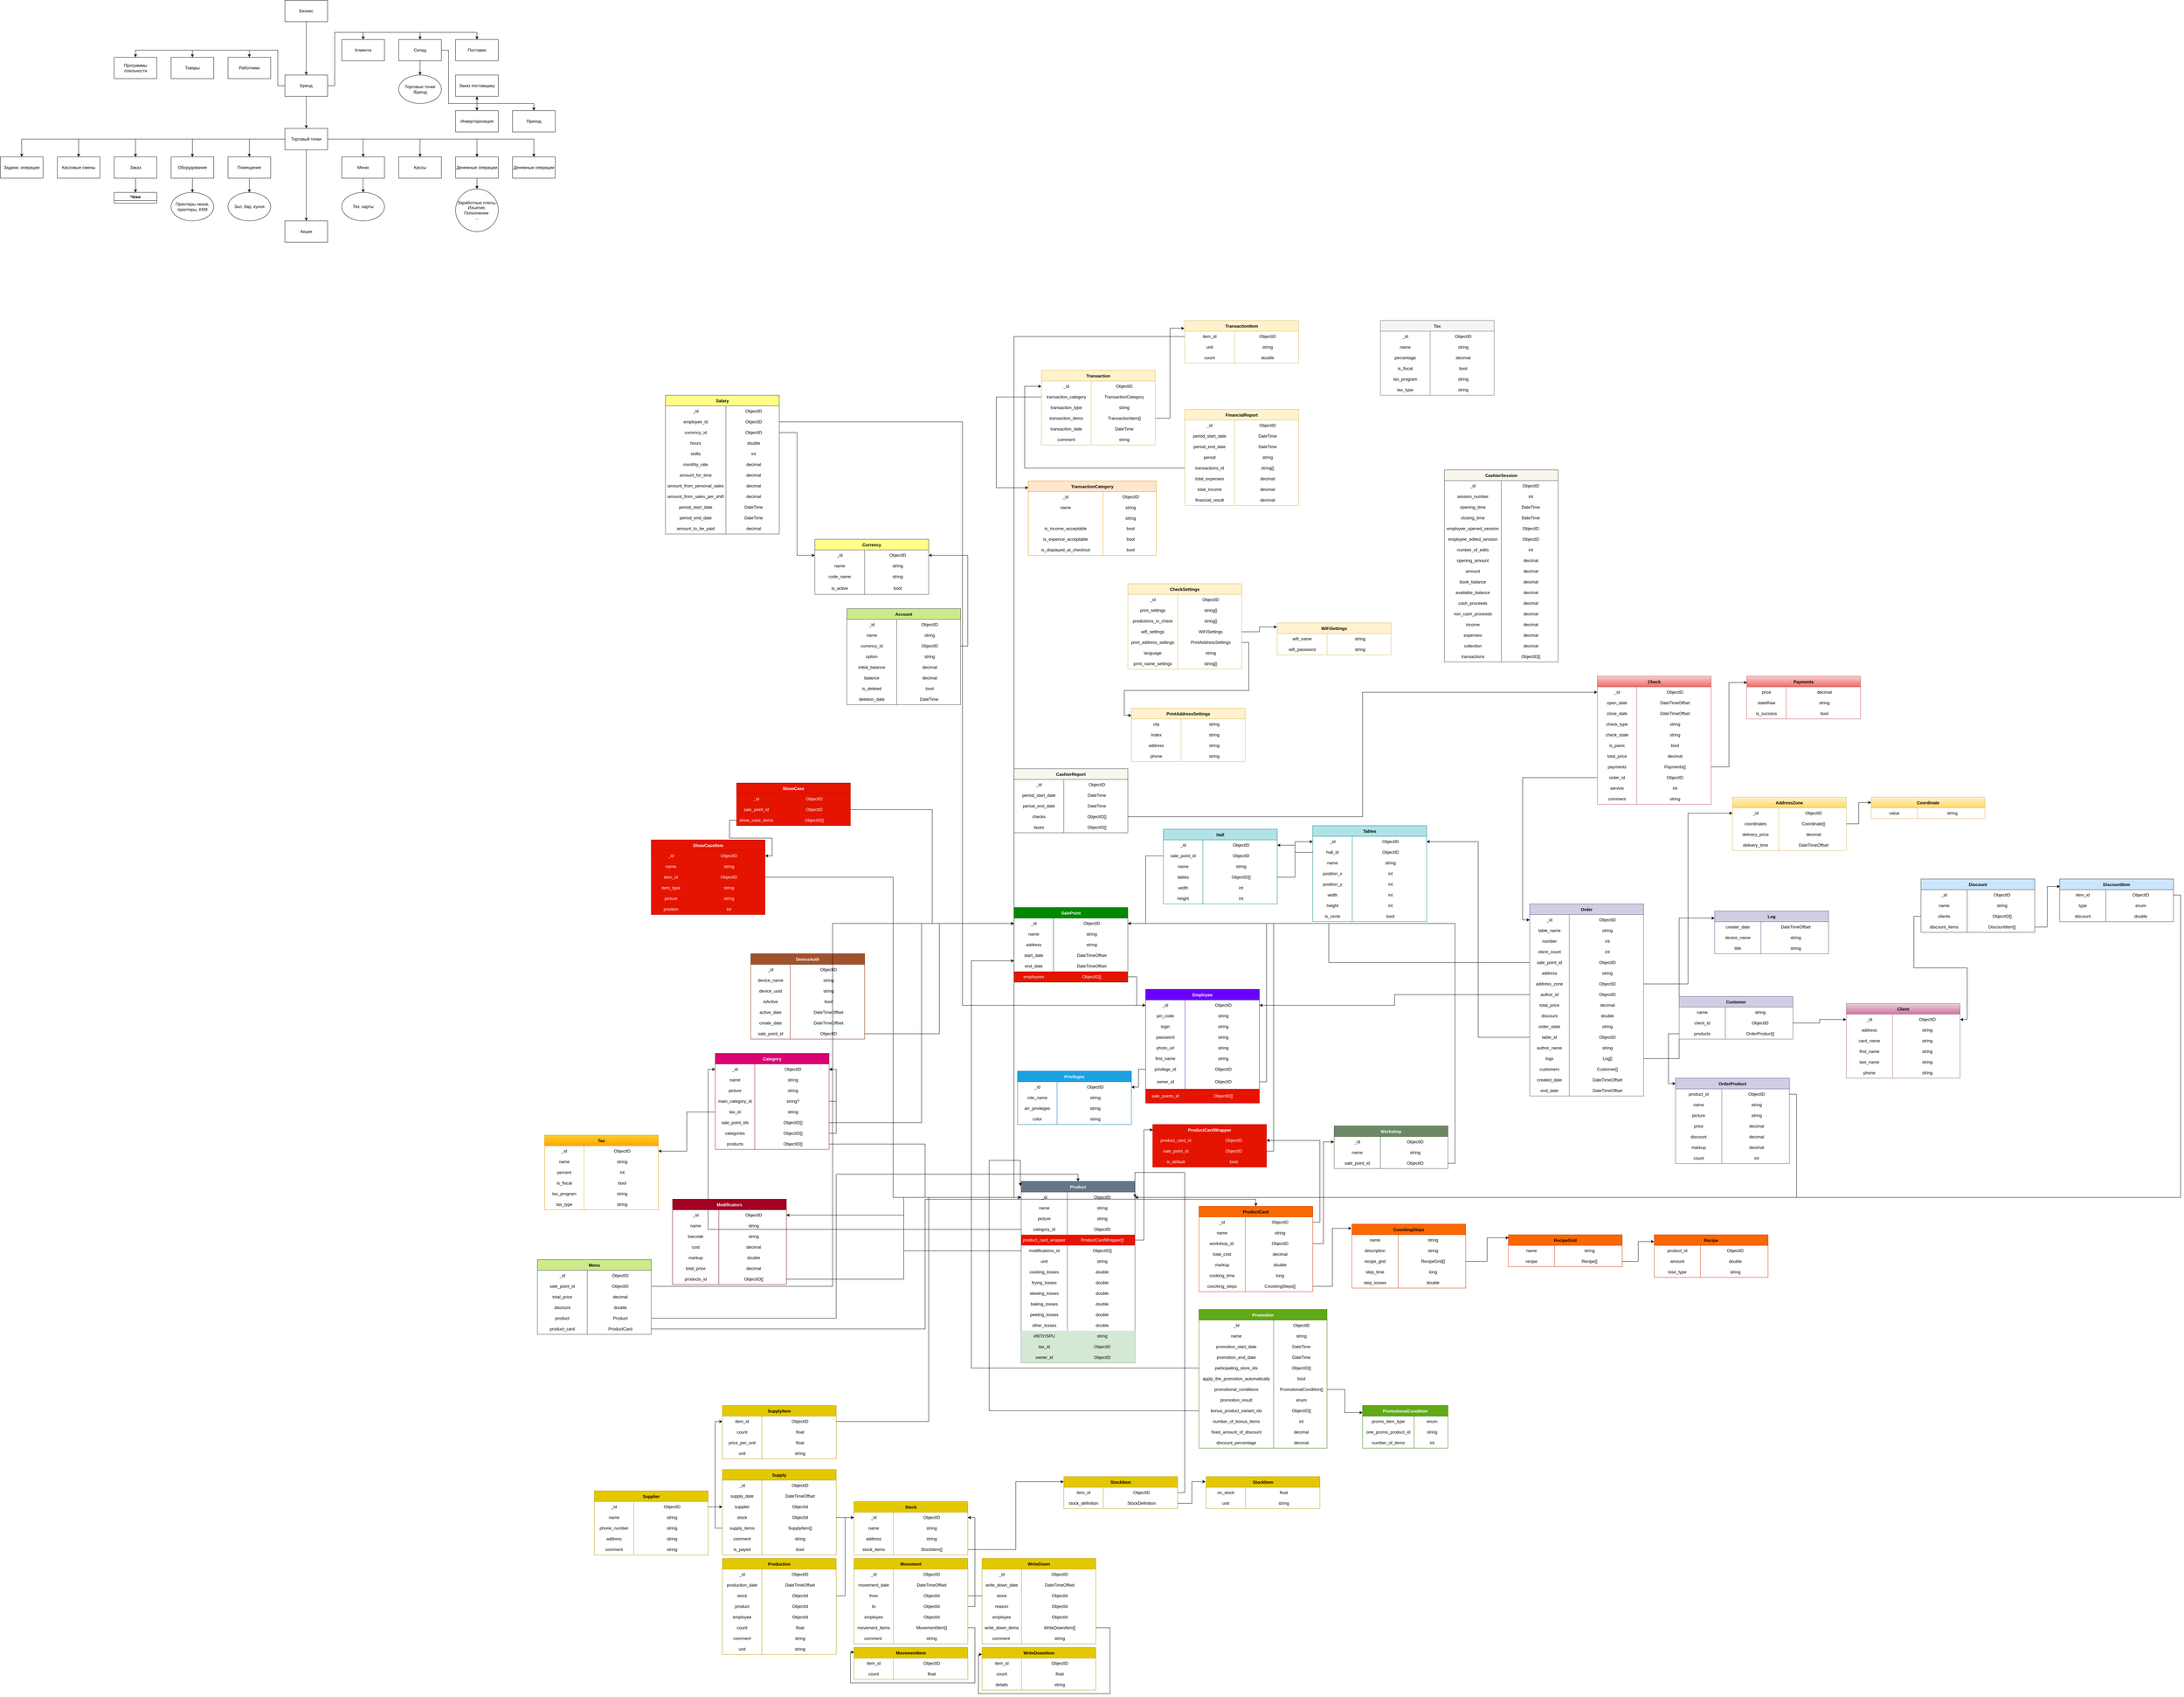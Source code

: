 <mxfile version="22.0.4" type="github">
  <diagram id="C5RBs43oDa-KdzZeNtuy" name="Page-1">
    <mxGraphModel dx="5068" dy="5124" grid="1" gridSize="10" guides="1" tooltips="1" connect="1" arrows="1" fold="1" page="1" pageScale="1" pageWidth="827" pageHeight="1169" math="0" shadow="0">
      <root>
        <mxCell id="WIyWlLk6GJQsqaUBKTNV-0" />
        <mxCell id="WIyWlLk6GJQsqaUBKTNV-1" parent="WIyWlLk6GJQsqaUBKTNV-0" />
        <mxCell id="2R93lKAkQ-TtFPTku6nc-16" value="Category" style="shape=table;startSize=30;container=1;collapsible=0;childLayout=tableLayout;fixedRows=1;rowLines=0;fontStyle=1;fillColor=#d80073;fontColor=#ffffff;strokeColor=#A50040;" parent="WIyWlLk6GJQsqaUBKTNV-1" vertex="1">
          <mxGeometry x="-1190" y="260" width="320" height="270" as="geometry" />
        </mxCell>
        <mxCell id="2R93lKAkQ-TtFPTku6nc-17" value="" style="shape=tableRow;horizontal=0;startSize=0;swimlaneHead=0;swimlaneBody=0;top=0;left=0;bottom=0;right=0;collapsible=0;dropTarget=0;fillColor=none;points=[[0,0.5],[1,0.5]];portConstraint=eastwest;" parent="2R93lKAkQ-TtFPTku6nc-16" vertex="1">
          <mxGeometry y="30" width="320" height="30" as="geometry" />
        </mxCell>
        <mxCell id="2R93lKAkQ-TtFPTku6nc-18" value="_id" style="shape=partialRectangle;html=1;whiteSpace=wrap;connectable=0;fillColor=none;top=0;left=0;bottom=0;right=0;overflow=hidden;pointerEvents=1;" parent="2R93lKAkQ-TtFPTku6nc-17" vertex="1">
          <mxGeometry width="111" height="30" as="geometry">
            <mxRectangle width="111" height="30" as="alternateBounds" />
          </mxGeometry>
        </mxCell>
        <mxCell id="2R93lKAkQ-TtFPTku6nc-19" value="ObjectID" style="shape=partialRectangle;html=1;whiteSpace=wrap;connectable=0;fillColor=none;top=0;left=0;bottom=0;right=0;align=center;spacingLeft=6;overflow=hidden;" parent="2R93lKAkQ-TtFPTku6nc-17" vertex="1">
          <mxGeometry x="111" width="209" height="30" as="geometry">
            <mxRectangle width="209" height="30" as="alternateBounds" />
          </mxGeometry>
        </mxCell>
        <mxCell id="2R93lKAkQ-TtFPTku6nc-20" value="" style="shape=tableRow;horizontal=0;startSize=0;swimlaneHead=0;swimlaneBody=0;top=0;left=0;bottom=0;right=0;collapsible=0;dropTarget=0;fillColor=none;points=[[0,0.5],[1,0.5]];portConstraint=eastwest;" parent="2R93lKAkQ-TtFPTku6nc-16" vertex="1">
          <mxGeometry y="60" width="320" height="30" as="geometry" />
        </mxCell>
        <mxCell id="2R93lKAkQ-TtFPTku6nc-21" value="name" style="shape=partialRectangle;html=1;whiteSpace=wrap;connectable=0;fillColor=none;top=0;left=0;bottom=0;right=0;overflow=hidden;" parent="2R93lKAkQ-TtFPTku6nc-20" vertex="1">
          <mxGeometry width="111" height="30" as="geometry">
            <mxRectangle width="111" height="30" as="alternateBounds" />
          </mxGeometry>
        </mxCell>
        <mxCell id="2R93lKAkQ-TtFPTku6nc-22" value="string" style="shape=partialRectangle;html=1;whiteSpace=wrap;connectable=0;fillColor=none;top=0;left=0;bottom=0;right=0;align=center;spacingLeft=6;overflow=hidden;" parent="2R93lKAkQ-TtFPTku6nc-20" vertex="1">
          <mxGeometry x="111" width="209" height="30" as="geometry">
            <mxRectangle width="209" height="30" as="alternateBounds" />
          </mxGeometry>
        </mxCell>
        <mxCell id="2R93lKAkQ-TtFPTku6nc-23" value="" style="shape=tableRow;horizontal=0;startSize=0;swimlaneHead=0;swimlaneBody=0;top=0;left=0;bottom=0;right=0;collapsible=0;dropTarget=0;fillColor=none;points=[[0,0.5],[1,0.5]];portConstraint=eastwest;" parent="2R93lKAkQ-TtFPTku6nc-16" vertex="1">
          <mxGeometry y="90" width="320" height="30" as="geometry" />
        </mxCell>
        <mxCell id="2R93lKAkQ-TtFPTku6nc-24" value="picture" style="shape=partialRectangle;html=1;whiteSpace=wrap;connectable=0;fillColor=none;top=0;left=0;bottom=0;right=0;overflow=hidden;" parent="2R93lKAkQ-TtFPTku6nc-23" vertex="1">
          <mxGeometry width="111" height="30" as="geometry">
            <mxRectangle width="111" height="30" as="alternateBounds" />
          </mxGeometry>
        </mxCell>
        <mxCell id="2R93lKAkQ-TtFPTku6nc-25" value="string" style="shape=partialRectangle;html=1;whiteSpace=wrap;connectable=0;fillColor=none;top=0;left=0;bottom=0;right=0;align=center;spacingLeft=6;overflow=hidden;" parent="2R93lKAkQ-TtFPTku6nc-23" vertex="1">
          <mxGeometry x="111" width="209" height="30" as="geometry">
            <mxRectangle width="209" height="30" as="alternateBounds" />
          </mxGeometry>
        </mxCell>
        <mxCell id="2R93lKAkQ-TtFPTku6nc-26" value="" style="shape=tableRow;horizontal=0;startSize=0;swimlaneHead=0;swimlaneBody=0;top=0;left=0;bottom=0;right=0;collapsible=0;dropTarget=0;fillColor=none;points=[[0,0.5],[1,0.5]];portConstraint=eastwest;" parent="2R93lKAkQ-TtFPTku6nc-16" vertex="1">
          <mxGeometry y="120" width="320" height="30" as="geometry" />
        </mxCell>
        <mxCell id="2R93lKAkQ-TtFPTku6nc-27" value="main_category_id" style="shape=partialRectangle;html=1;whiteSpace=wrap;connectable=0;fillColor=none;top=0;left=0;bottom=0;right=0;overflow=hidden;" parent="2R93lKAkQ-TtFPTku6nc-26" vertex="1">
          <mxGeometry width="111" height="30" as="geometry">
            <mxRectangle width="111" height="30" as="alternateBounds" />
          </mxGeometry>
        </mxCell>
        <mxCell id="2R93lKAkQ-TtFPTku6nc-28" value="string?" style="shape=partialRectangle;html=1;whiteSpace=wrap;connectable=0;fillColor=none;top=0;left=0;bottom=0;right=0;align=center;spacingLeft=6;overflow=hidden;" parent="2R93lKAkQ-TtFPTku6nc-26" vertex="1">
          <mxGeometry x="111" width="209" height="30" as="geometry">
            <mxRectangle width="209" height="30" as="alternateBounds" />
          </mxGeometry>
        </mxCell>
        <mxCell id="2R93lKAkQ-TtFPTku6nc-29" value="" style="shape=tableRow;horizontal=0;startSize=0;swimlaneHead=0;swimlaneBody=0;top=0;left=0;bottom=0;right=0;collapsible=0;dropTarget=0;fillColor=none;points=[[0,0.5],[1,0.5]];portConstraint=eastwest;" parent="2R93lKAkQ-TtFPTku6nc-16" vertex="1">
          <mxGeometry y="150" width="320" height="30" as="geometry" />
        </mxCell>
        <mxCell id="2R93lKAkQ-TtFPTku6nc-30" value="tax_id" style="shape=partialRectangle;html=1;whiteSpace=wrap;connectable=0;fillColor=none;top=0;left=0;bottom=0;right=0;overflow=hidden;" parent="2R93lKAkQ-TtFPTku6nc-29" vertex="1">
          <mxGeometry width="111" height="30" as="geometry">
            <mxRectangle width="111" height="30" as="alternateBounds" />
          </mxGeometry>
        </mxCell>
        <mxCell id="2R93lKAkQ-TtFPTku6nc-31" value="string" style="shape=partialRectangle;html=1;whiteSpace=wrap;connectable=0;fillColor=none;top=0;left=0;bottom=0;right=0;align=center;spacingLeft=6;overflow=hidden;" parent="2R93lKAkQ-TtFPTku6nc-29" vertex="1">
          <mxGeometry x="111" width="209" height="30" as="geometry">
            <mxRectangle width="209" height="30" as="alternateBounds" />
          </mxGeometry>
        </mxCell>
        <mxCell id="2R93lKAkQ-TtFPTku6nc-32" value="" style="shape=tableRow;horizontal=0;startSize=0;swimlaneHead=0;swimlaneBody=0;top=0;left=0;bottom=0;right=0;collapsible=0;dropTarget=0;fillColor=none;points=[[0,0.5],[1,0.5]];portConstraint=eastwest;" parent="2R93lKAkQ-TtFPTku6nc-16" vertex="1">
          <mxGeometry y="180" width="320" height="30" as="geometry" />
        </mxCell>
        <mxCell id="2R93lKAkQ-TtFPTku6nc-33" value="sale_point_ids" style="shape=partialRectangle;html=1;whiteSpace=wrap;connectable=0;fillColor=none;top=0;left=0;bottom=0;right=0;overflow=hidden;" parent="2R93lKAkQ-TtFPTku6nc-32" vertex="1">
          <mxGeometry width="111" height="30" as="geometry">
            <mxRectangle width="111" height="30" as="alternateBounds" />
          </mxGeometry>
        </mxCell>
        <mxCell id="2R93lKAkQ-TtFPTku6nc-34" value="ObjectID[]" style="shape=partialRectangle;html=1;whiteSpace=wrap;connectable=0;fillColor=none;top=0;left=0;bottom=0;right=0;align=center;spacingLeft=6;overflow=hidden;" parent="2R93lKAkQ-TtFPTku6nc-32" vertex="1">
          <mxGeometry x="111" width="209" height="30" as="geometry">
            <mxRectangle width="209" height="30" as="alternateBounds" />
          </mxGeometry>
        </mxCell>
        <mxCell id="2R93lKAkQ-TtFPTku6nc-35" value="" style="shape=tableRow;horizontal=0;startSize=0;swimlaneHead=0;swimlaneBody=0;top=0;left=0;bottom=0;right=0;collapsible=0;dropTarget=0;fillColor=none;points=[[0,0.5],[1,0.5]];portConstraint=eastwest;" parent="2R93lKAkQ-TtFPTku6nc-16" vertex="1">
          <mxGeometry y="210" width="320" height="30" as="geometry" />
        </mxCell>
        <mxCell id="2R93lKAkQ-TtFPTku6nc-36" value="categories" style="shape=partialRectangle;html=1;whiteSpace=wrap;connectable=0;fillColor=none;top=0;left=0;bottom=0;right=0;overflow=hidden;" parent="2R93lKAkQ-TtFPTku6nc-35" vertex="1">
          <mxGeometry width="111" height="30" as="geometry">
            <mxRectangle width="111" height="30" as="alternateBounds" />
          </mxGeometry>
        </mxCell>
        <mxCell id="2R93lKAkQ-TtFPTku6nc-37" value="ObjectID[]" style="shape=partialRectangle;html=1;whiteSpace=wrap;connectable=0;fillColor=none;top=0;left=0;bottom=0;right=0;align=center;spacingLeft=6;overflow=hidden;" parent="2R93lKAkQ-TtFPTku6nc-35" vertex="1">
          <mxGeometry x="111" width="209" height="30" as="geometry">
            <mxRectangle width="209" height="30" as="alternateBounds" />
          </mxGeometry>
        </mxCell>
        <mxCell id="2R93lKAkQ-TtFPTku6nc-38" value="" style="shape=tableRow;horizontal=0;startSize=0;swimlaneHead=0;swimlaneBody=0;top=0;left=0;bottom=0;right=0;collapsible=0;dropTarget=0;fillColor=none;points=[[0,0.5],[1,0.5]];portConstraint=eastwest;" parent="2R93lKAkQ-TtFPTku6nc-16" vertex="1">
          <mxGeometry y="240" width="320" height="30" as="geometry" />
        </mxCell>
        <mxCell id="2R93lKAkQ-TtFPTku6nc-39" value="products" style="shape=partialRectangle;html=1;whiteSpace=wrap;connectable=0;fillColor=none;top=0;left=0;bottom=0;right=0;overflow=hidden;" parent="2R93lKAkQ-TtFPTku6nc-38" vertex="1">
          <mxGeometry width="111" height="30" as="geometry">
            <mxRectangle width="111" height="30" as="alternateBounds" />
          </mxGeometry>
        </mxCell>
        <mxCell id="2R93lKAkQ-TtFPTku6nc-40" value="ObjectID[]" style="shape=partialRectangle;html=1;whiteSpace=wrap;connectable=0;fillColor=none;top=0;left=0;bottom=0;right=0;align=center;spacingLeft=6;overflow=hidden;" parent="2R93lKAkQ-TtFPTku6nc-38" vertex="1">
          <mxGeometry x="111" width="209" height="30" as="geometry">
            <mxRectangle width="209" height="30" as="alternateBounds" />
          </mxGeometry>
        </mxCell>
        <mxCell id="2R93lKAkQ-TtFPTku6nc-784" style="edgeStyle=orthogonalEdgeStyle;rounded=0;orthogonalLoop=1;jettySize=auto;html=1;exitX=1;exitY=0.5;exitDx=0;exitDy=0;entryX=1;entryY=0.5;entryDx=0;entryDy=0;" parent="2R93lKAkQ-TtFPTku6nc-16" source="2R93lKAkQ-TtFPTku6nc-26" target="2R93lKAkQ-TtFPTku6nc-17" edge="1">
          <mxGeometry relative="1" as="geometry" />
        </mxCell>
        <mxCell id="2R93lKAkQ-TtFPTku6nc-91" value="SalePoint" style="shape=table;startSize=30;container=1;collapsible=0;childLayout=tableLayout;fixedRows=1;rowLines=0;fontStyle=1;fillColor=#008a00;fontColor=#ffffff;strokeColor=#005700;" parent="WIyWlLk6GJQsqaUBKTNV-1" vertex="1">
          <mxGeometry x="-350" y="-150" width="320" height="210" as="geometry" />
        </mxCell>
        <mxCell id="2R93lKAkQ-TtFPTku6nc-92" value="" style="shape=tableRow;horizontal=0;startSize=0;swimlaneHead=0;swimlaneBody=0;top=0;left=0;bottom=0;right=0;collapsible=0;dropTarget=0;fillColor=none;points=[[0,0.5],[1,0.5]];portConstraint=eastwest;flipV=0;flipH=1;swimlaneFillColor=none;" parent="2R93lKAkQ-TtFPTku6nc-91" vertex="1">
          <mxGeometry y="30" width="320" height="30" as="geometry" />
        </mxCell>
        <mxCell id="2R93lKAkQ-TtFPTku6nc-93" value="_id" style="shape=partialRectangle;html=1;whiteSpace=wrap;connectable=0;fillColor=none;top=0;left=0;bottom=0;right=0;overflow=hidden;pointerEvents=1;" parent="2R93lKAkQ-TtFPTku6nc-92" vertex="1">
          <mxGeometry width="111" height="30" as="geometry">
            <mxRectangle width="111" height="30" as="alternateBounds" />
          </mxGeometry>
        </mxCell>
        <mxCell id="2R93lKAkQ-TtFPTku6nc-94" value="ObjectID" style="shape=partialRectangle;html=1;whiteSpace=wrap;connectable=0;fillColor=none;top=0;left=0;bottom=0;right=0;align=center;spacingLeft=6;overflow=hidden;" parent="2R93lKAkQ-TtFPTku6nc-92" vertex="1">
          <mxGeometry x="111" width="209" height="30" as="geometry">
            <mxRectangle width="209" height="30" as="alternateBounds" />
          </mxGeometry>
        </mxCell>
        <mxCell id="2R93lKAkQ-TtFPTku6nc-95" value="" style="shape=tableRow;horizontal=0;startSize=0;swimlaneHead=0;swimlaneBody=0;top=0;left=0;bottom=0;right=0;collapsible=0;dropTarget=0;fillColor=none;points=[[0,0.5],[1,0.5]];portConstraint=eastwest;" parent="2R93lKAkQ-TtFPTku6nc-91" vertex="1">
          <mxGeometry y="60" width="320" height="30" as="geometry" />
        </mxCell>
        <mxCell id="2R93lKAkQ-TtFPTku6nc-96" value="name" style="shape=partialRectangle;html=1;whiteSpace=wrap;connectable=0;fillColor=none;top=0;left=0;bottom=0;right=0;overflow=hidden;" parent="2R93lKAkQ-TtFPTku6nc-95" vertex="1">
          <mxGeometry width="111" height="30" as="geometry">
            <mxRectangle width="111" height="30" as="alternateBounds" />
          </mxGeometry>
        </mxCell>
        <mxCell id="2R93lKAkQ-TtFPTku6nc-97" value="string" style="shape=partialRectangle;html=1;whiteSpace=wrap;connectable=0;fillColor=none;top=0;left=0;bottom=0;right=0;align=center;spacingLeft=6;overflow=hidden;" parent="2R93lKAkQ-TtFPTku6nc-95" vertex="1">
          <mxGeometry x="111" width="209" height="30" as="geometry">
            <mxRectangle width="209" height="30" as="alternateBounds" />
          </mxGeometry>
        </mxCell>
        <mxCell id="2R93lKAkQ-TtFPTku6nc-98" value="" style="shape=tableRow;horizontal=0;startSize=0;swimlaneHead=0;swimlaneBody=0;top=0;left=0;bottom=0;right=0;collapsible=0;dropTarget=0;fillColor=none;points=[[0,0.5],[1,0.5]];portConstraint=eastwest;" parent="2R93lKAkQ-TtFPTku6nc-91" vertex="1">
          <mxGeometry y="90" width="320" height="30" as="geometry" />
        </mxCell>
        <mxCell id="2R93lKAkQ-TtFPTku6nc-99" value="address" style="shape=partialRectangle;html=1;whiteSpace=wrap;connectable=0;fillColor=none;top=0;left=0;bottom=0;right=0;overflow=hidden;" parent="2R93lKAkQ-TtFPTku6nc-98" vertex="1">
          <mxGeometry width="111" height="30" as="geometry">
            <mxRectangle width="111" height="30" as="alternateBounds" />
          </mxGeometry>
        </mxCell>
        <mxCell id="2R93lKAkQ-TtFPTku6nc-100" value="string" style="shape=partialRectangle;html=1;whiteSpace=wrap;connectable=0;fillColor=none;top=0;left=0;bottom=0;right=0;align=center;spacingLeft=6;overflow=hidden;" parent="2R93lKAkQ-TtFPTku6nc-98" vertex="1">
          <mxGeometry x="111" width="209" height="30" as="geometry">
            <mxRectangle width="209" height="30" as="alternateBounds" />
          </mxGeometry>
        </mxCell>
        <mxCell id="2R93lKAkQ-TtFPTku6nc-101" value="" style="shape=tableRow;horizontal=0;startSize=0;swimlaneHead=0;swimlaneBody=0;top=0;left=0;bottom=0;right=0;collapsible=0;dropTarget=0;fillColor=none;points=[[0,0.5],[1,0.5]];portConstraint=eastwest;" parent="2R93lKAkQ-TtFPTku6nc-91" vertex="1">
          <mxGeometry y="120" width="320" height="30" as="geometry" />
        </mxCell>
        <mxCell id="2R93lKAkQ-TtFPTku6nc-102" value="start_date" style="shape=partialRectangle;html=1;whiteSpace=wrap;connectable=0;fillColor=none;top=0;left=0;bottom=0;right=0;overflow=hidden;" parent="2R93lKAkQ-TtFPTku6nc-101" vertex="1">
          <mxGeometry width="111" height="30" as="geometry">
            <mxRectangle width="111" height="30" as="alternateBounds" />
          </mxGeometry>
        </mxCell>
        <mxCell id="2R93lKAkQ-TtFPTku6nc-103" value="DateTimeOffset" style="shape=partialRectangle;html=1;whiteSpace=wrap;connectable=0;fillColor=none;top=0;left=0;bottom=0;right=0;align=center;spacingLeft=6;overflow=hidden;" parent="2R93lKAkQ-TtFPTku6nc-101" vertex="1">
          <mxGeometry x="111" width="209" height="30" as="geometry">
            <mxRectangle width="209" height="30" as="alternateBounds" />
          </mxGeometry>
        </mxCell>
        <mxCell id="2R93lKAkQ-TtFPTku6nc-104" value="" style="shape=tableRow;horizontal=0;startSize=0;swimlaneHead=0;swimlaneBody=0;top=0;left=0;bottom=0;right=0;collapsible=0;dropTarget=0;fillColor=none;points=[[0,0.5],[1,0.5]];portConstraint=eastwest;" parent="2R93lKAkQ-TtFPTku6nc-91" vertex="1">
          <mxGeometry y="150" width="320" height="30" as="geometry" />
        </mxCell>
        <mxCell id="2R93lKAkQ-TtFPTku6nc-105" value="end_date" style="shape=partialRectangle;html=1;whiteSpace=wrap;connectable=0;fillColor=none;top=0;left=0;bottom=0;right=0;overflow=hidden;" parent="2R93lKAkQ-TtFPTku6nc-104" vertex="1">
          <mxGeometry width="111" height="30" as="geometry">
            <mxRectangle width="111" height="30" as="alternateBounds" />
          </mxGeometry>
        </mxCell>
        <mxCell id="2R93lKAkQ-TtFPTku6nc-106" value="DateTimeOffset" style="shape=partialRectangle;html=1;whiteSpace=wrap;connectable=0;fillColor=none;top=0;left=0;bottom=0;right=0;align=center;spacingLeft=6;overflow=hidden;" parent="2R93lKAkQ-TtFPTku6nc-104" vertex="1">
          <mxGeometry x="111" width="209" height="30" as="geometry">
            <mxRectangle width="209" height="30" as="alternateBounds" />
          </mxGeometry>
        </mxCell>
        <mxCell id="2R93lKAkQ-TtFPTku6nc-113" value="" style="shape=tableRow;horizontal=0;startSize=0;swimlaneHead=0;swimlaneBody=0;top=0;left=0;bottom=0;right=0;collapsible=0;dropTarget=0;fillColor=#f8cecc;points=[[0,0.5],[1,0.5]];portConstraint=eastwest;strokeColor=#b85450;" parent="2R93lKAkQ-TtFPTku6nc-91" vertex="1">
          <mxGeometry y="180" width="320" height="30" as="geometry" />
        </mxCell>
        <mxCell id="2R93lKAkQ-TtFPTku6nc-114" value="employees" style="shape=partialRectangle;html=1;whiteSpace=wrap;connectable=0;fillColor=#e51400;top=0;left=0;bottom=0;right=0;overflow=hidden;fontColor=#ffffff;strokeColor=#B20000;" parent="2R93lKAkQ-TtFPTku6nc-113" vertex="1">
          <mxGeometry width="111" height="30" as="geometry">
            <mxRectangle width="111" height="30" as="alternateBounds" />
          </mxGeometry>
        </mxCell>
        <mxCell id="2R93lKAkQ-TtFPTku6nc-115" value="ObjectID[]" style="shape=partialRectangle;html=1;whiteSpace=wrap;connectable=0;fillColor=#e51400;top=0;left=0;bottom=0;right=0;align=center;spacingLeft=6;overflow=hidden;fontColor=#ffffff;strokeColor=#B20000;" parent="2R93lKAkQ-TtFPTku6nc-113" vertex="1">
          <mxGeometry x="111" width="209" height="30" as="geometry">
            <mxRectangle width="209" height="30" as="alternateBounds" />
          </mxGeometry>
        </mxCell>
        <mxCell id="2R93lKAkQ-TtFPTku6nc-199" value="" style="edgeStyle=orthogonalEdgeStyle;rounded=0;orthogonalLoop=1;jettySize=auto;html=1;entryX=0.002;entryY=0.125;entryDx=0;entryDy=0;entryPerimeter=0;" parent="WIyWlLk6GJQsqaUBKTNV-1" source="2R93lKAkQ-TtFPTku6nc-131" target="2R93lKAkQ-TtFPTku6nc-159" edge="1">
          <mxGeometry relative="1" as="geometry" />
        </mxCell>
        <mxCell id="2R93lKAkQ-TtFPTku6nc-118" value="Product" style="shape=table;startSize=30;container=1;collapsible=0;childLayout=tableLayout;fixedRows=1;rowLines=0;fontStyle=1;fillColor=#647687;strokeColor=#314354;fontColor=#ffffff;" parent="WIyWlLk6GJQsqaUBKTNV-1" vertex="1">
          <mxGeometry x="-330" y="620" width="320" height="510" as="geometry" />
        </mxCell>
        <mxCell id="2R93lKAkQ-TtFPTku6nc-119" value="" style="shape=tableRow;horizontal=0;startSize=0;swimlaneHead=0;swimlaneBody=0;top=0;left=0;bottom=0;right=0;collapsible=0;dropTarget=0;fillColor=none;points=[[0,0.5],[1,0.5]];portConstraint=eastwest;" parent="2R93lKAkQ-TtFPTku6nc-118" vertex="1">
          <mxGeometry y="30" width="320" height="30" as="geometry" />
        </mxCell>
        <mxCell id="2R93lKAkQ-TtFPTku6nc-120" value="_id" style="shape=partialRectangle;html=1;whiteSpace=wrap;connectable=0;fillColor=none;top=0;left=0;bottom=0;right=0;overflow=hidden;pointerEvents=1;" parent="2R93lKAkQ-TtFPTku6nc-119" vertex="1">
          <mxGeometry width="130" height="30" as="geometry">
            <mxRectangle width="130" height="30" as="alternateBounds" />
          </mxGeometry>
        </mxCell>
        <mxCell id="2R93lKAkQ-TtFPTku6nc-121" value="ObjectID" style="shape=partialRectangle;html=1;whiteSpace=wrap;connectable=0;fillColor=none;top=0;left=0;bottom=0;right=0;align=center;spacingLeft=6;overflow=hidden;" parent="2R93lKAkQ-TtFPTku6nc-119" vertex="1">
          <mxGeometry x="130" width="190" height="30" as="geometry">
            <mxRectangle width="190" height="30" as="alternateBounds" />
          </mxGeometry>
        </mxCell>
        <mxCell id="2R93lKAkQ-TtFPTku6nc-122" value="" style="shape=tableRow;horizontal=0;startSize=0;swimlaneHead=0;swimlaneBody=0;top=0;left=0;bottom=0;right=0;collapsible=0;dropTarget=0;fillColor=none;points=[[0,0.5],[1,0.5]];portConstraint=eastwest;" parent="2R93lKAkQ-TtFPTku6nc-118" vertex="1">
          <mxGeometry y="60" width="320" height="30" as="geometry" />
        </mxCell>
        <mxCell id="2R93lKAkQ-TtFPTku6nc-123" value="name" style="shape=partialRectangle;html=1;whiteSpace=wrap;connectable=0;fillColor=none;top=0;left=0;bottom=0;right=0;overflow=hidden;" parent="2R93lKAkQ-TtFPTku6nc-122" vertex="1">
          <mxGeometry width="130" height="30" as="geometry">
            <mxRectangle width="130" height="30" as="alternateBounds" />
          </mxGeometry>
        </mxCell>
        <mxCell id="2R93lKAkQ-TtFPTku6nc-124" value="string" style="shape=partialRectangle;html=1;whiteSpace=wrap;connectable=0;fillColor=none;top=0;left=0;bottom=0;right=0;align=center;spacingLeft=6;overflow=hidden;" parent="2R93lKAkQ-TtFPTku6nc-122" vertex="1">
          <mxGeometry x="130" width="190" height="30" as="geometry">
            <mxRectangle width="190" height="30" as="alternateBounds" />
          </mxGeometry>
        </mxCell>
        <mxCell id="2R93lKAkQ-TtFPTku6nc-125" value="" style="shape=tableRow;horizontal=0;startSize=0;swimlaneHead=0;swimlaneBody=0;top=0;left=0;bottom=0;right=0;collapsible=0;dropTarget=0;fillColor=none;points=[[0,0.5],[1,0.5]];portConstraint=eastwest;" parent="2R93lKAkQ-TtFPTku6nc-118" vertex="1">
          <mxGeometry y="90" width="320" height="30" as="geometry" />
        </mxCell>
        <mxCell id="2R93lKAkQ-TtFPTku6nc-126" value="picture" style="shape=partialRectangle;html=1;whiteSpace=wrap;connectable=0;fillColor=none;top=0;left=0;bottom=0;right=0;overflow=hidden;" parent="2R93lKAkQ-TtFPTku6nc-125" vertex="1">
          <mxGeometry width="130" height="30" as="geometry">
            <mxRectangle width="130" height="30" as="alternateBounds" />
          </mxGeometry>
        </mxCell>
        <mxCell id="2R93lKAkQ-TtFPTku6nc-127" value="string" style="shape=partialRectangle;html=1;whiteSpace=wrap;connectable=0;fillColor=none;top=0;left=0;bottom=0;right=0;align=center;spacingLeft=6;overflow=hidden;" parent="2R93lKAkQ-TtFPTku6nc-125" vertex="1">
          <mxGeometry x="130" width="190" height="30" as="geometry">
            <mxRectangle width="190" height="30" as="alternateBounds" />
          </mxGeometry>
        </mxCell>
        <mxCell id="2R93lKAkQ-TtFPTku6nc-128" value="" style="shape=tableRow;horizontal=0;startSize=0;swimlaneHead=0;swimlaneBody=0;top=0;left=0;bottom=0;right=0;collapsible=0;dropTarget=0;fillColor=none;points=[[0,0.5],[1,0.5]];portConstraint=eastwest;" parent="2R93lKAkQ-TtFPTku6nc-118" vertex="1">
          <mxGeometry y="120" width="320" height="30" as="geometry" />
        </mxCell>
        <mxCell id="2R93lKAkQ-TtFPTku6nc-129" value="category_id" style="shape=partialRectangle;html=1;whiteSpace=wrap;connectable=0;fillColor=none;top=0;left=0;bottom=0;right=0;overflow=hidden;" parent="2R93lKAkQ-TtFPTku6nc-128" vertex="1">
          <mxGeometry width="130" height="30" as="geometry">
            <mxRectangle width="130" height="30" as="alternateBounds" />
          </mxGeometry>
        </mxCell>
        <mxCell id="2R93lKAkQ-TtFPTku6nc-130" value="ObjectID" style="shape=partialRectangle;html=1;whiteSpace=wrap;connectable=0;fillColor=none;top=0;left=0;bottom=0;right=0;align=center;spacingLeft=6;overflow=hidden;" parent="2R93lKAkQ-TtFPTku6nc-128" vertex="1">
          <mxGeometry x="130" width="190" height="30" as="geometry">
            <mxRectangle width="190" height="30" as="alternateBounds" />
          </mxGeometry>
        </mxCell>
        <mxCell id="2R93lKAkQ-TtFPTku6nc-131" value="" style="shape=tableRow;horizontal=0;startSize=0;swimlaneHead=0;swimlaneBody=0;top=0;left=0;bottom=0;right=0;collapsible=0;dropTarget=0;fillColor=none;points=[[0,0.5],[1,0.5]];portConstraint=eastwest;" parent="2R93lKAkQ-TtFPTku6nc-118" vertex="1">
          <mxGeometry y="150" width="320" height="30" as="geometry" />
        </mxCell>
        <mxCell id="2R93lKAkQ-TtFPTku6nc-132" value="product_card_wrapper" style="shape=partialRectangle;html=1;whiteSpace=wrap;connectable=0;fillColor=#e51400;top=0;left=0;bottom=0;right=0;overflow=hidden;fontColor=#ffffff;strokeColor=#B20000;" parent="2R93lKAkQ-TtFPTku6nc-131" vertex="1">
          <mxGeometry width="130" height="30" as="geometry">
            <mxRectangle width="130" height="30" as="alternateBounds" />
          </mxGeometry>
        </mxCell>
        <mxCell id="2R93lKAkQ-TtFPTku6nc-133" value="ProductCardWrapper[]" style="shape=partialRectangle;html=1;whiteSpace=wrap;connectable=0;fillColor=#e51400;top=0;left=0;bottom=0;right=0;align=center;spacingLeft=6;overflow=hidden;fontColor=#ffffff;strokeColor=#B20000;" parent="2R93lKAkQ-TtFPTku6nc-131" vertex="1">
          <mxGeometry x="130" width="190" height="30" as="geometry">
            <mxRectangle width="190" height="30" as="alternateBounds" />
          </mxGeometry>
        </mxCell>
        <mxCell id="2R93lKAkQ-TtFPTku6nc-134" value="" style="shape=tableRow;horizontal=0;startSize=0;swimlaneHead=0;swimlaneBody=0;top=0;left=0;bottom=0;right=0;collapsible=0;dropTarget=0;fillColor=none;points=[[0,0.5],[1,0.5]];portConstraint=eastwest;" parent="2R93lKAkQ-TtFPTku6nc-118" vertex="1">
          <mxGeometry y="180" width="320" height="30" as="geometry" />
        </mxCell>
        <mxCell id="2R93lKAkQ-TtFPTku6nc-135" value="modifications_id" style="shape=partialRectangle;html=1;whiteSpace=wrap;connectable=0;fillColor=none;top=0;left=0;bottom=0;right=0;overflow=hidden;" parent="2R93lKAkQ-TtFPTku6nc-134" vertex="1">
          <mxGeometry width="130" height="30" as="geometry">
            <mxRectangle width="130" height="30" as="alternateBounds" />
          </mxGeometry>
        </mxCell>
        <mxCell id="2R93lKAkQ-TtFPTku6nc-136" value="ObjectID[]" style="shape=partialRectangle;html=1;whiteSpace=wrap;connectable=0;fillColor=none;top=0;left=0;bottom=0;right=0;align=center;spacingLeft=6;overflow=hidden;" parent="2R93lKAkQ-TtFPTku6nc-134" vertex="1">
          <mxGeometry x="130" width="190" height="30" as="geometry">
            <mxRectangle width="190" height="30" as="alternateBounds" />
          </mxGeometry>
        </mxCell>
        <mxCell id="2R93lKAkQ-TtFPTku6nc-137" value="" style="shape=tableRow;horizontal=0;startSize=0;swimlaneHead=0;swimlaneBody=0;top=0;left=0;bottom=0;right=0;collapsible=0;dropTarget=0;fillColor=none;points=[[0,0.5],[1,0.5]];portConstraint=eastwest;" parent="2R93lKAkQ-TtFPTku6nc-118" vertex="1">
          <mxGeometry y="210" width="320" height="30" as="geometry" />
        </mxCell>
        <mxCell id="2R93lKAkQ-TtFPTku6nc-138" value="unit" style="shape=partialRectangle;html=1;whiteSpace=wrap;connectable=0;fillColor=none;top=0;left=0;bottom=0;right=0;overflow=hidden;" parent="2R93lKAkQ-TtFPTku6nc-137" vertex="1">
          <mxGeometry width="130" height="30" as="geometry">
            <mxRectangle width="130" height="30" as="alternateBounds" />
          </mxGeometry>
        </mxCell>
        <mxCell id="2R93lKAkQ-TtFPTku6nc-139" value="string" style="shape=partialRectangle;html=1;whiteSpace=wrap;connectable=0;fillColor=none;top=0;left=0;bottom=0;right=0;align=center;spacingLeft=6;overflow=hidden;" parent="2R93lKAkQ-TtFPTku6nc-137" vertex="1">
          <mxGeometry x="130" width="190" height="30" as="geometry">
            <mxRectangle width="190" height="30" as="alternateBounds" />
          </mxGeometry>
        </mxCell>
        <mxCell id="2R93lKAkQ-TtFPTku6nc-140" value="" style="shape=tableRow;horizontal=0;startSize=0;swimlaneHead=0;swimlaneBody=0;top=0;left=0;bottom=0;right=0;collapsible=0;dropTarget=0;fillColor=none;points=[[0,0.5],[1,0.5]];portConstraint=eastwest;" parent="2R93lKAkQ-TtFPTku6nc-118" vertex="1">
          <mxGeometry y="240" width="320" height="30" as="geometry" />
        </mxCell>
        <mxCell id="2R93lKAkQ-TtFPTku6nc-141" value="cooking_losses" style="shape=partialRectangle;html=1;whiteSpace=wrap;connectable=0;fillColor=none;top=0;left=0;bottom=0;right=0;overflow=hidden;" parent="2R93lKAkQ-TtFPTku6nc-140" vertex="1">
          <mxGeometry width="130" height="30" as="geometry">
            <mxRectangle width="130" height="30" as="alternateBounds" />
          </mxGeometry>
        </mxCell>
        <mxCell id="2R93lKAkQ-TtFPTku6nc-142" value="double" style="shape=partialRectangle;html=1;whiteSpace=wrap;connectable=0;fillColor=none;top=0;left=0;bottom=0;right=0;align=center;spacingLeft=6;overflow=hidden;" parent="2R93lKAkQ-TtFPTku6nc-140" vertex="1">
          <mxGeometry x="130" width="190" height="30" as="geometry">
            <mxRectangle width="190" height="30" as="alternateBounds" />
          </mxGeometry>
        </mxCell>
        <mxCell id="2R93lKAkQ-TtFPTku6nc-144" value="" style="shape=tableRow;horizontal=0;startSize=0;swimlaneHead=0;swimlaneBody=0;top=0;left=0;bottom=0;right=0;collapsible=0;dropTarget=0;fillColor=none;points=[[0,0.5],[1,0.5]];portConstraint=eastwest;" parent="2R93lKAkQ-TtFPTku6nc-118" vertex="1">
          <mxGeometry y="270" width="320" height="30" as="geometry" />
        </mxCell>
        <mxCell id="2R93lKAkQ-TtFPTku6nc-145" value="frying_losses" style="shape=partialRectangle;html=1;whiteSpace=wrap;connectable=0;fillColor=none;top=0;left=0;bottom=0;right=0;overflow=hidden;" parent="2R93lKAkQ-TtFPTku6nc-144" vertex="1">
          <mxGeometry width="130" height="30" as="geometry">
            <mxRectangle width="130" height="30" as="alternateBounds" />
          </mxGeometry>
        </mxCell>
        <mxCell id="2R93lKAkQ-TtFPTku6nc-146" value="double" style="shape=partialRectangle;html=1;whiteSpace=wrap;connectable=0;fillColor=none;top=0;left=0;bottom=0;right=0;align=center;spacingLeft=6;overflow=hidden;" parent="2R93lKAkQ-TtFPTku6nc-144" vertex="1">
          <mxGeometry x="130" width="190" height="30" as="geometry">
            <mxRectangle width="190" height="30" as="alternateBounds" />
          </mxGeometry>
        </mxCell>
        <mxCell id="2R93lKAkQ-TtFPTku6nc-147" value="" style="shape=tableRow;horizontal=0;startSize=0;swimlaneHead=0;swimlaneBody=0;top=0;left=0;bottom=0;right=0;collapsible=0;dropTarget=0;fillColor=none;points=[[0,0.5],[1,0.5]];portConstraint=eastwest;" parent="2R93lKAkQ-TtFPTku6nc-118" vertex="1">
          <mxGeometry y="300" width="320" height="30" as="geometry" />
        </mxCell>
        <mxCell id="2R93lKAkQ-TtFPTku6nc-148" value="stewing_losses" style="shape=partialRectangle;html=1;whiteSpace=wrap;connectable=0;fillColor=none;top=0;left=0;bottom=0;right=0;overflow=hidden;" parent="2R93lKAkQ-TtFPTku6nc-147" vertex="1">
          <mxGeometry width="130" height="30" as="geometry">
            <mxRectangle width="130" height="30" as="alternateBounds" />
          </mxGeometry>
        </mxCell>
        <mxCell id="2R93lKAkQ-TtFPTku6nc-149" value="double" style="shape=partialRectangle;html=1;whiteSpace=wrap;connectable=0;fillColor=none;top=0;left=0;bottom=0;right=0;align=center;spacingLeft=6;overflow=hidden;" parent="2R93lKAkQ-TtFPTku6nc-147" vertex="1">
          <mxGeometry x="130" width="190" height="30" as="geometry">
            <mxRectangle width="190" height="30" as="alternateBounds" />
          </mxGeometry>
        </mxCell>
        <mxCell id="2R93lKAkQ-TtFPTku6nc-150" value="" style="shape=tableRow;horizontal=0;startSize=0;swimlaneHead=0;swimlaneBody=0;top=0;left=0;bottom=0;right=0;collapsible=0;dropTarget=0;fillColor=none;points=[[0,0.5],[1,0.5]];portConstraint=eastwest;" parent="2R93lKAkQ-TtFPTku6nc-118" vertex="1">
          <mxGeometry y="330" width="320" height="30" as="geometry" />
        </mxCell>
        <mxCell id="2R93lKAkQ-TtFPTku6nc-151" value="baking_losses" style="shape=partialRectangle;html=1;whiteSpace=wrap;connectable=0;fillColor=none;top=0;left=0;bottom=0;right=0;overflow=hidden;" parent="2R93lKAkQ-TtFPTku6nc-150" vertex="1">
          <mxGeometry width="130" height="30" as="geometry">
            <mxRectangle width="130" height="30" as="alternateBounds" />
          </mxGeometry>
        </mxCell>
        <mxCell id="2R93lKAkQ-TtFPTku6nc-152" value="double" style="shape=partialRectangle;html=1;whiteSpace=wrap;connectable=0;fillColor=none;top=0;left=0;bottom=0;right=0;align=center;spacingLeft=6;overflow=hidden;" parent="2R93lKAkQ-TtFPTku6nc-150" vertex="1">
          <mxGeometry x="130" width="190" height="30" as="geometry">
            <mxRectangle width="190" height="30" as="alternateBounds" />
          </mxGeometry>
        </mxCell>
        <mxCell id="2R93lKAkQ-TtFPTku6nc-153" value="" style="shape=tableRow;horizontal=0;startSize=0;swimlaneHead=0;swimlaneBody=0;top=0;left=0;bottom=0;right=0;collapsible=0;dropTarget=0;fillColor=none;points=[[0,0.5],[1,0.5]];portConstraint=eastwest;" parent="2R93lKAkQ-TtFPTku6nc-118" vertex="1">
          <mxGeometry y="360" width="320" height="30" as="geometry" />
        </mxCell>
        <mxCell id="2R93lKAkQ-TtFPTku6nc-154" value="peeling_losses" style="shape=partialRectangle;html=1;whiteSpace=wrap;connectable=0;fillColor=none;top=0;left=0;bottom=0;right=0;overflow=hidden;" parent="2R93lKAkQ-TtFPTku6nc-153" vertex="1">
          <mxGeometry width="130" height="30" as="geometry">
            <mxRectangle width="130" height="30" as="alternateBounds" />
          </mxGeometry>
        </mxCell>
        <mxCell id="2R93lKAkQ-TtFPTku6nc-155" value="double" style="shape=partialRectangle;html=1;whiteSpace=wrap;connectable=0;fillColor=none;top=0;left=0;bottom=0;right=0;align=center;spacingLeft=6;overflow=hidden;" parent="2R93lKAkQ-TtFPTku6nc-153" vertex="1">
          <mxGeometry x="130" width="190" height="30" as="geometry">
            <mxRectangle width="190" height="30" as="alternateBounds" />
          </mxGeometry>
        </mxCell>
        <mxCell id="2R93lKAkQ-TtFPTku6nc-156" value="" style="shape=tableRow;horizontal=0;startSize=0;swimlaneHead=0;swimlaneBody=0;top=0;left=0;bottom=0;right=0;collapsible=0;dropTarget=0;fillColor=none;points=[[0,0.5],[1,0.5]];portConstraint=eastwest;" parent="2R93lKAkQ-TtFPTku6nc-118" vertex="1">
          <mxGeometry y="390" width="320" height="30" as="geometry" />
        </mxCell>
        <mxCell id="2R93lKAkQ-TtFPTku6nc-157" value="other_losses" style="shape=partialRectangle;html=1;whiteSpace=wrap;connectable=0;fillColor=none;top=0;left=0;bottom=0;right=0;overflow=hidden;" parent="2R93lKAkQ-TtFPTku6nc-156" vertex="1">
          <mxGeometry width="130" height="30" as="geometry">
            <mxRectangle width="130" height="30" as="alternateBounds" />
          </mxGeometry>
        </mxCell>
        <mxCell id="2R93lKAkQ-TtFPTku6nc-158" value="double" style="shape=partialRectangle;html=1;whiteSpace=wrap;connectable=0;fillColor=none;top=0;left=0;bottom=0;right=0;align=center;spacingLeft=6;overflow=hidden;" parent="2R93lKAkQ-TtFPTku6nc-156" vertex="1">
          <mxGeometry x="130" width="190" height="30" as="geometry">
            <mxRectangle width="190" height="30" as="alternateBounds" />
          </mxGeometry>
        </mxCell>
        <mxCell id="nxWQ7NPRe_Oy-APUn13E-6" value="" style="shape=tableRow;horizontal=0;startSize=0;swimlaneHead=0;swimlaneBody=0;top=0;left=0;bottom=0;right=0;collapsible=0;dropTarget=0;fillColor=none;points=[[0,0.5],[1,0.5]];portConstraint=eastwest;" vertex="1" parent="2R93lKAkQ-TtFPTku6nc-118">
          <mxGeometry y="420" width="320" height="30" as="geometry" />
        </mxCell>
        <mxCell id="nxWQ7NPRe_Oy-APUn13E-7" value="ИКПУ/SPU" style="shape=partialRectangle;html=1;whiteSpace=wrap;connectable=0;fillColor=#d5e8d4;top=0;left=0;bottom=0;right=0;overflow=hidden;strokeColor=#82b366;" vertex="1" parent="nxWQ7NPRe_Oy-APUn13E-6">
          <mxGeometry width="130" height="30" as="geometry">
            <mxRectangle width="130" height="30" as="alternateBounds" />
          </mxGeometry>
        </mxCell>
        <mxCell id="nxWQ7NPRe_Oy-APUn13E-8" value="string" style="shape=partialRectangle;html=1;whiteSpace=wrap;connectable=0;fillColor=#d5e8d4;top=0;left=0;bottom=0;right=0;align=center;spacingLeft=6;overflow=hidden;strokeColor=#82b366;" vertex="1" parent="nxWQ7NPRe_Oy-APUn13E-6">
          <mxGeometry x="130" width="190" height="30" as="geometry">
            <mxRectangle width="190" height="30" as="alternateBounds" />
          </mxGeometry>
        </mxCell>
        <mxCell id="nxWQ7NPRe_Oy-APUn13E-9" value="" style="shape=tableRow;horizontal=0;startSize=0;swimlaneHead=0;swimlaneBody=0;top=0;left=0;bottom=0;right=0;collapsible=0;dropTarget=0;fillColor=none;points=[[0,0.5],[1,0.5]];portConstraint=eastwest;" vertex="1" parent="2R93lKAkQ-TtFPTku6nc-118">
          <mxGeometry y="450" width="320" height="30" as="geometry" />
        </mxCell>
        <mxCell id="nxWQ7NPRe_Oy-APUn13E-10" value="tax_id" style="shape=partialRectangle;html=1;whiteSpace=wrap;connectable=0;fillColor=#d5e8d4;top=0;left=0;bottom=0;right=0;overflow=hidden;strokeColor=#82b366;" vertex="1" parent="nxWQ7NPRe_Oy-APUn13E-9">
          <mxGeometry width="130" height="30" as="geometry">
            <mxRectangle width="130" height="30" as="alternateBounds" />
          </mxGeometry>
        </mxCell>
        <mxCell id="nxWQ7NPRe_Oy-APUn13E-11" value="ObjectID" style="shape=partialRectangle;html=1;whiteSpace=wrap;connectable=0;fillColor=#d5e8d4;top=0;left=0;bottom=0;right=0;align=center;spacingLeft=6;overflow=hidden;strokeColor=#82b366;" vertex="1" parent="nxWQ7NPRe_Oy-APUn13E-9">
          <mxGeometry x="130" width="190" height="30" as="geometry">
            <mxRectangle width="190" height="30" as="alternateBounds" />
          </mxGeometry>
        </mxCell>
        <mxCell id="nxWQ7NPRe_Oy-APUn13E-3" value="" style="shape=tableRow;horizontal=0;startSize=0;swimlaneHead=0;swimlaneBody=0;top=0;left=0;bottom=0;right=0;collapsible=0;dropTarget=0;fillColor=#d5e8d4;points=[[0,0.5],[1,0.5]];portConstraint=eastwest;strokeColor=#82b366;" vertex="1" parent="2R93lKAkQ-TtFPTku6nc-118">
          <mxGeometry y="480" width="320" height="30" as="geometry" />
        </mxCell>
        <mxCell id="nxWQ7NPRe_Oy-APUn13E-4" value="owner_id" style="shape=partialRectangle;html=1;whiteSpace=wrap;connectable=0;fillColor=none;top=0;left=0;bottom=0;right=0;overflow=hidden;" vertex="1" parent="nxWQ7NPRe_Oy-APUn13E-3">
          <mxGeometry width="130" height="30" as="geometry">
            <mxRectangle width="130" height="30" as="alternateBounds" />
          </mxGeometry>
        </mxCell>
        <mxCell id="nxWQ7NPRe_Oy-APUn13E-5" value="ObjectID" style="shape=partialRectangle;html=1;whiteSpace=wrap;connectable=0;fillColor=none;top=0;left=0;bottom=0;right=0;align=center;spacingLeft=6;overflow=hidden;" vertex="1" parent="nxWQ7NPRe_Oy-APUn13E-3">
          <mxGeometry x="130" width="190" height="30" as="geometry">
            <mxRectangle width="190" height="30" as="alternateBounds" />
          </mxGeometry>
        </mxCell>
        <mxCell id="2R93lKAkQ-TtFPTku6nc-159" value="ProductCardWrapper" style="shape=table;startSize=30;container=1;collapsible=0;childLayout=tableLayout;fixedRows=1;rowLines=0;fontStyle=1;fillColor=#e51400;fontColor=#ffffff;strokeColor=#B20000;" parent="WIyWlLk6GJQsqaUBKTNV-1" vertex="1">
          <mxGeometry x="40" y="460" width="320" height="120" as="geometry" />
        </mxCell>
        <mxCell id="2R93lKAkQ-TtFPTku6nc-160" value="" style="shape=tableRow;horizontal=0;startSize=0;swimlaneHead=0;swimlaneBody=0;top=0;left=0;bottom=0;right=0;collapsible=0;dropTarget=0;fillColor=none;points=[[0,0.5],[1,0.5]];portConstraint=eastwest;" parent="2R93lKAkQ-TtFPTku6nc-159" vertex="1">
          <mxGeometry y="30" width="320" height="30" as="geometry" />
        </mxCell>
        <mxCell id="2R93lKAkQ-TtFPTku6nc-161" value="product_card_id" style="shape=partialRectangle;html=1;whiteSpace=wrap;connectable=0;fillColor=#e51400;top=0;left=0;bottom=0;right=0;overflow=hidden;pointerEvents=1;fontColor=#ffffff;strokeColor=#B20000;" parent="2R93lKAkQ-TtFPTku6nc-160" vertex="1">
          <mxGeometry width="130" height="30" as="geometry">
            <mxRectangle width="130" height="30" as="alternateBounds" />
          </mxGeometry>
        </mxCell>
        <mxCell id="2R93lKAkQ-TtFPTku6nc-162" value="ObjectID" style="shape=partialRectangle;html=1;whiteSpace=wrap;connectable=0;fillColor=#e51400;top=0;left=0;bottom=0;right=0;align=center;spacingLeft=6;overflow=hidden;fontColor=#ffffff;strokeColor=#B20000;" parent="2R93lKAkQ-TtFPTku6nc-160" vertex="1">
          <mxGeometry x="130" width="190" height="30" as="geometry">
            <mxRectangle width="190" height="30" as="alternateBounds" />
          </mxGeometry>
        </mxCell>
        <mxCell id="2R93lKAkQ-TtFPTku6nc-163" value="" style="shape=tableRow;horizontal=0;startSize=0;swimlaneHead=0;swimlaneBody=0;top=0;left=0;bottom=0;right=0;collapsible=0;dropTarget=0;fillColor=none;points=[[0,0.5],[1,0.5]];portConstraint=eastwest;" parent="2R93lKAkQ-TtFPTku6nc-159" vertex="1">
          <mxGeometry y="60" width="320" height="30" as="geometry" />
        </mxCell>
        <mxCell id="2R93lKAkQ-TtFPTku6nc-164" value="sale_point_id" style="shape=partialRectangle;html=1;whiteSpace=wrap;connectable=0;fillColor=#e51400;top=0;left=0;bottom=0;right=0;overflow=hidden;fontColor=#ffffff;strokeColor=#B20000;" parent="2R93lKAkQ-TtFPTku6nc-163" vertex="1">
          <mxGeometry width="130" height="30" as="geometry">
            <mxRectangle width="130" height="30" as="alternateBounds" />
          </mxGeometry>
        </mxCell>
        <mxCell id="2R93lKAkQ-TtFPTku6nc-165" value="ObjectID" style="shape=partialRectangle;html=1;whiteSpace=wrap;connectable=0;fillColor=#e51400;top=0;left=0;bottom=0;right=0;align=center;spacingLeft=6;overflow=hidden;fontColor=#ffffff;strokeColor=#B20000;" parent="2R93lKAkQ-TtFPTku6nc-163" vertex="1">
          <mxGeometry x="130" width="190" height="30" as="geometry">
            <mxRectangle width="190" height="30" as="alternateBounds" />
          </mxGeometry>
        </mxCell>
        <mxCell id="2R93lKAkQ-TtFPTku6nc-166" value="" style="shape=tableRow;horizontal=0;startSize=0;swimlaneHead=0;swimlaneBody=0;top=0;left=0;bottom=0;right=0;collapsible=0;dropTarget=0;fillColor=none;points=[[0,0.5],[1,0.5]];portConstraint=eastwest;" parent="2R93lKAkQ-TtFPTku6nc-159" vertex="1">
          <mxGeometry y="90" width="320" height="30" as="geometry" />
        </mxCell>
        <mxCell id="2R93lKAkQ-TtFPTku6nc-167" value="is_default" style="shape=partialRectangle;html=1;whiteSpace=wrap;connectable=0;fillColor=#e51400;top=0;left=0;bottom=0;right=0;overflow=hidden;fontColor=#ffffff;strokeColor=#B20000;" parent="2R93lKAkQ-TtFPTku6nc-166" vertex="1">
          <mxGeometry width="130" height="30" as="geometry">
            <mxRectangle width="130" height="30" as="alternateBounds" />
          </mxGeometry>
        </mxCell>
        <mxCell id="2R93lKAkQ-TtFPTku6nc-168" value="bool" style="shape=partialRectangle;html=1;whiteSpace=wrap;connectable=0;fillColor=#e51400;top=0;left=0;bottom=0;right=0;align=center;spacingLeft=6;overflow=hidden;fontColor=#ffffff;strokeColor=#B20000;" parent="2R93lKAkQ-TtFPTku6nc-166" vertex="1">
          <mxGeometry x="130" width="190" height="30" as="geometry">
            <mxRectangle width="190" height="30" as="alternateBounds" />
          </mxGeometry>
        </mxCell>
        <mxCell id="2R93lKAkQ-TtFPTku6nc-213" style="edgeStyle=orthogonalEdgeStyle;rounded=0;orthogonalLoop=1;jettySize=auto;html=1;exitX=1;exitY=0.5;exitDx=0;exitDy=0;entryX=1;entryY=0.5;entryDx=0;entryDy=0;" parent="WIyWlLk6GJQsqaUBKTNV-1" source="2R93lKAkQ-TtFPTku6nc-163" target="2R93lKAkQ-TtFPTku6nc-92" edge="1">
          <mxGeometry relative="1" as="geometry" />
        </mxCell>
        <mxCell id="2R93lKAkQ-TtFPTku6nc-476" style="edgeStyle=orthogonalEdgeStyle;rounded=0;orthogonalLoop=1;jettySize=auto;html=1;exitX=1;exitY=0.5;exitDx=0;exitDy=0;" parent="WIyWlLk6GJQsqaUBKTNV-1" source="2R93lKAkQ-TtFPTku6nc-35" target="2R93lKAkQ-TtFPTku6nc-17" edge="1">
          <mxGeometry relative="1" as="geometry" />
        </mxCell>
        <mxCell id="2R93lKAkQ-TtFPTku6nc-217" value="Employee" style="shape=table;startSize=30;container=1;collapsible=0;childLayout=tableLayout;fixedRows=1;rowLines=0;fontStyle=1;fillColor=#6a00ff;fontColor=#ffffff;strokeColor=#3700CC;" parent="WIyWlLk6GJQsqaUBKTNV-1" vertex="1">
          <mxGeometry x="20" y="80" width="320" height="320" as="geometry" />
        </mxCell>
        <mxCell id="2R93lKAkQ-TtFPTku6nc-218" value="" style="shape=tableRow;horizontal=0;startSize=0;swimlaneHead=0;swimlaneBody=0;top=0;left=0;bottom=0;right=0;collapsible=0;dropTarget=0;fillColor=none;points=[[0,0.5],[1,0.5]];portConstraint=eastwest;flipV=0;flipH=1;swimlaneFillColor=none;" parent="2R93lKAkQ-TtFPTku6nc-217" vertex="1">
          <mxGeometry y="30" width="320" height="30" as="geometry" />
        </mxCell>
        <mxCell id="2R93lKAkQ-TtFPTku6nc-219" value="_id" style="shape=partialRectangle;html=1;whiteSpace=wrap;connectable=0;fillColor=none;top=0;left=0;bottom=0;right=0;overflow=hidden;pointerEvents=1;" parent="2R93lKAkQ-TtFPTku6nc-218" vertex="1">
          <mxGeometry width="111" height="30" as="geometry">
            <mxRectangle width="111" height="30" as="alternateBounds" />
          </mxGeometry>
        </mxCell>
        <mxCell id="2R93lKAkQ-TtFPTku6nc-220" value="ObjectID" style="shape=partialRectangle;html=1;whiteSpace=wrap;connectable=0;fillColor=none;top=0;left=0;bottom=0;right=0;align=center;spacingLeft=6;overflow=hidden;" parent="2R93lKAkQ-TtFPTku6nc-218" vertex="1">
          <mxGeometry x="111" width="209" height="30" as="geometry">
            <mxRectangle width="209" height="30" as="alternateBounds" />
          </mxGeometry>
        </mxCell>
        <mxCell id="2R93lKAkQ-TtFPTku6nc-221" value="" style="shape=tableRow;horizontal=0;startSize=0;swimlaneHead=0;swimlaneBody=0;top=0;left=0;bottom=0;right=0;collapsible=0;dropTarget=0;fillColor=none;points=[[0,0.5],[1,0.5]];portConstraint=eastwest;" parent="2R93lKAkQ-TtFPTku6nc-217" vertex="1">
          <mxGeometry y="60" width="320" height="30" as="geometry" />
        </mxCell>
        <mxCell id="2R93lKAkQ-TtFPTku6nc-222" value="pin_code" style="shape=partialRectangle;html=1;whiteSpace=wrap;connectable=0;fillColor=none;top=0;left=0;bottom=0;right=0;overflow=hidden;" parent="2R93lKAkQ-TtFPTku6nc-221" vertex="1">
          <mxGeometry width="111" height="30" as="geometry">
            <mxRectangle width="111" height="30" as="alternateBounds" />
          </mxGeometry>
        </mxCell>
        <mxCell id="2R93lKAkQ-TtFPTku6nc-223" value="string" style="shape=partialRectangle;html=1;whiteSpace=wrap;connectable=0;fillColor=none;top=0;left=0;bottom=0;right=0;align=center;spacingLeft=6;overflow=hidden;" parent="2R93lKAkQ-TtFPTku6nc-221" vertex="1">
          <mxGeometry x="111" width="209" height="30" as="geometry">
            <mxRectangle width="209" height="30" as="alternateBounds" />
          </mxGeometry>
        </mxCell>
        <mxCell id="2R93lKAkQ-TtFPTku6nc-224" value="" style="shape=tableRow;horizontal=0;startSize=0;swimlaneHead=0;swimlaneBody=0;top=0;left=0;bottom=0;right=0;collapsible=0;dropTarget=0;fillColor=none;points=[[0,0.5],[1,0.5]];portConstraint=eastwest;" parent="2R93lKAkQ-TtFPTku6nc-217" vertex="1">
          <mxGeometry y="90" width="320" height="30" as="geometry" />
        </mxCell>
        <mxCell id="2R93lKAkQ-TtFPTku6nc-225" value="login" style="shape=partialRectangle;html=1;whiteSpace=wrap;connectable=0;fillColor=none;top=0;left=0;bottom=0;right=0;overflow=hidden;" parent="2R93lKAkQ-TtFPTku6nc-224" vertex="1">
          <mxGeometry width="111" height="30" as="geometry">
            <mxRectangle width="111" height="30" as="alternateBounds" />
          </mxGeometry>
        </mxCell>
        <mxCell id="2R93lKAkQ-TtFPTku6nc-226" value="string" style="shape=partialRectangle;html=1;whiteSpace=wrap;connectable=0;fillColor=none;top=0;left=0;bottom=0;right=0;align=center;spacingLeft=6;overflow=hidden;" parent="2R93lKAkQ-TtFPTku6nc-224" vertex="1">
          <mxGeometry x="111" width="209" height="30" as="geometry">
            <mxRectangle width="209" height="30" as="alternateBounds" />
          </mxGeometry>
        </mxCell>
        <mxCell id="2R93lKAkQ-TtFPTku6nc-227" value="" style="shape=tableRow;horizontal=0;startSize=0;swimlaneHead=0;swimlaneBody=0;top=0;left=0;bottom=0;right=0;collapsible=0;dropTarget=0;fillColor=none;points=[[0,0.5],[1,0.5]];portConstraint=eastwest;" parent="2R93lKAkQ-TtFPTku6nc-217" vertex="1">
          <mxGeometry y="120" width="320" height="30" as="geometry" />
        </mxCell>
        <mxCell id="2R93lKAkQ-TtFPTku6nc-228" value="password" style="shape=partialRectangle;html=1;whiteSpace=wrap;connectable=0;fillColor=none;top=0;left=0;bottom=0;right=0;overflow=hidden;" parent="2R93lKAkQ-TtFPTku6nc-227" vertex="1">
          <mxGeometry width="111" height="30" as="geometry">
            <mxRectangle width="111" height="30" as="alternateBounds" />
          </mxGeometry>
        </mxCell>
        <mxCell id="2R93lKAkQ-TtFPTku6nc-229" value="string" style="shape=partialRectangle;html=1;whiteSpace=wrap;connectable=0;fillColor=none;top=0;left=0;bottom=0;right=0;align=center;spacingLeft=6;overflow=hidden;" parent="2R93lKAkQ-TtFPTku6nc-227" vertex="1">
          <mxGeometry x="111" width="209" height="30" as="geometry">
            <mxRectangle width="209" height="30" as="alternateBounds" />
          </mxGeometry>
        </mxCell>
        <mxCell id="2R93lKAkQ-TtFPTku6nc-230" value="" style="shape=tableRow;horizontal=0;startSize=0;swimlaneHead=0;swimlaneBody=0;top=0;left=0;bottom=0;right=0;collapsible=0;dropTarget=0;fillColor=none;points=[[0,0.5],[1,0.5]];portConstraint=eastwest;" parent="2R93lKAkQ-TtFPTku6nc-217" vertex="1">
          <mxGeometry y="150" width="320" height="30" as="geometry" />
        </mxCell>
        <mxCell id="2R93lKAkQ-TtFPTku6nc-231" value="photo_url" style="shape=partialRectangle;html=1;whiteSpace=wrap;connectable=0;fillColor=none;top=0;left=0;bottom=0;right=0;overflow=hidden;" parent="2R93lKAkQ-TtFPTku6nc-230" vertex="1">
          <mxGeometry width="111" height="30" as="geometry">
            <mxRectangle width="111" height="30" as="alternateBounds" />
          </mxGeometry>
        </mxCell>
        <mxCell id="2R93lKAkQ-TtFPTku6nc-232" value="string" style="shape=partialRectangle;html=1;whiteSpace=wrap;connectable=0;fillColor=none;top=0;left=0;bottom=0;right=0;align=center;spacingLeft=6;overflow=hidden;" parent="2R93lKAkQ-TtFPTku6nc-230" vertex="1">
          <mxGeometry x="111" width="209" height="30" as="geometry">
            <mxRectangle width="209" height="30" as="alternateBounds" />
          </mxGeometry>
        </mxCell>
        <mxCell id="2R93lKAkQ-TtFPTku6nc-233" value="" style="shape=tableRow;horizontal=0;startSize=0;swimlaneHead=0;swimlaneBody=0;top=0;left=0;bottom=0;right=0;collapsible=0;dropTarget=0;fillColor=none;points=[[0,0.5],[1,0.5]];portConstraint=eastwest;" parent="2R93lKAkQ-TtFPTku6nc-217" vertex="1">
          <mxGeometry y="180" width="320" height="30" as="geometry" />
        </mxCell>
        <mxCell id="2R93lKAkQ-TtFPTku6nc-234" value="first_name" style="shape=partialRectangle;html=1;whiteSpace=wrap;connectable=0;fillColor=none;top=0;left=0;bottom=0;right=0;overflow=hidden;" parent="2R93lKAkQ-TtFPTku6nc-233" vertex="1">
          <mxGeometry width="111" height="30" as="geometry">
            <mxRectangle width="111" height="30" as="alternateBounds" />
          </mxGeometry>
        </mxCell>
        <mxCell id="2R93lKAkQ-TtFPTku6nc-235" value="string" style="shape=partialRectangle;html=1;whiteSpace=wrap;connectable=0;fillColor=none;top=0;left=0;bottom=0;right=0;align=center;spacingLeft=6;overflow=hidden;" parent="2R93lKAkQ-TtFPTku6nc-233" vertex="1">
          <mxGeometry x="111" width="209" height="30" as="geometry">
            <mxRectangle width="209" height="30" as="alternateBounds" />
          </mxGeometry>
        </mxCell>
        <mxCell id="2R93lKAkQ-TtFPTku6nc-236" value="" style="shape=tableRow;horizontal=0;startSize=0;swimlaneHead=0;swimlaneBody=0;top=0;left=0;bottom=0;right=0;collapsible=0;dropTarget=0;fillColor=none;points=[[0,0.5],[1,0.5]];portConstraint=eastwest;" parent="2R93lKAkQ-TtFPTku6nc-217" vertex="1">
          <mxGeometry y="210" width="320" height="30" as="geometry" />
        </mxCell>
        <mxCell id="2R93lKAkQ-TtFPTku6nc-237" value="privilege_id" style="shape=partialRectangle;html=1;whiteSpace=wrap;connectable=0;top=0;left=0;bottom=0;right=0;overflow=hidden;fillColor=none;" parent="2R93lKAkQ-TtFPTku6nc-236" vertex="1">
          <mxGeometry width="111" height="30" as="geometry">
            <mxRectangle width="111" height="30" as="alternateBounds" />
          </mxGeometry>
        </mxCell>
        <mxCell id="2R93lKAkQ-TtFPTku6nc-238" value="ObjectID" style="shape=partialRectangle;html=1;whiteSpace=wrap;connectable=0;top=0;left=0;bottom=0;right=0;align=center;spacingLeft=6;overflow=hidden;fillColor=none;" parent="2R93lKAkQ-TtFPTku6nc-236" vertex="1">
          <mxGeometry x="111" width="209" height="30" as="geometry">
            <mxRectangle width="209" height="30" as="alternateBounds" />
          </mxGeometry>
        </mxCell>
        <mxCell id="2R93lKAkQ-TtFPTku6nc-239" value="" style="shape=tableRow;horizontal=0;startSize=0;swimlaneHead=0;swimlaneBody=0;top=0;left=0;bottom=0;right=0;collapsible=0;dropTarget=0;fillColor=none;points=[[0,0.5],[1,0.5]];portConstraint=eastwest;" parent="2R93lKAkQ-TtFPTku6nc-217" vertex="1">
          <mxGeometry y="240" width="320" height="40" as="geometry" />
        </mxCell>
        <mxCell id="2R93lKAkQ-TtFPTku6nc-240" value="owner_id" style="shape=partialRectangle;html=1;whiteSpace=wrap;connectable=0;top=0;left=0;bottom=0;right=0;overflow=hidden;fillColor=none;" parent="2R93lKAkQ-TtFPTku6nc-239" vertex="1">
          <mxGeometry width="111" height="40" as="geometry">
            <mxRectangle width="111" height="40" as="alternateBounds" />
          </mxGeometry>
        </mxCell>
        <mxCell id="2R93lKAkQ-TtFPTku6nc-241" value="ObjectID" style="shape=partialRectangle;html=1;whiteSpace=wrap;connectable=0;top=0;left=0;bottom=0;right=0;align=center;spacingLeft=6;overflow=hidden;fillColor=none;" parent="2R93lKAkQ-TtFPTku6nc-239" vertex="1">
          <mxGeometry x="111" width="209" height="40" as="geometry">
            <mxRectangle width="209" height="40" as="alternateBounds" />
          </mxGeometry>
        </mxCell>
        <mxCell id="nxWQ7NPRe_Oy-APUn13E-0" value="" style="shape=tableRow;horizontal=0;startSize=0;swimlaneHead=0;swimlaneBody=0;top=0;left=0;bottom=0;right=0;collapsible=0;dropTarget=0;fillColor=none;points=[[0,0.5],[1,0.5]];portConstraint=eastwest;" vertex="1" parent="2R93lKAkQ-TtFPTku6nc-217">
          <mxGeometry y="280" width="320" height="40" as="geometry" />
        </mxCell>
        <mxCell id="nxWQ7NPRe_Oy-APUn13E-1" value="sale_points_id" style="shape=partialRectangle;html=1;whiteSpace=wrap;connectable=0;fillColor=#e51400;top=0;left=0;bottom=0;right=0;overflow=hidden;strokeColor=#B20000;fontColor=#ffffff;" vertex="1" parent="nxWQ7NPRe_Oy-APUn13E-0">
          <mxGeometry width="111" height="40" as="geometry">
            <mxRectangle width="111" height="40" as="alternateBounds" />
          </mxGeometry>
        </mxCell>
        <mxCell id="nxWQ7NPRe_Oy-APUn13E-2" value="ObjectID[]" style="shape=partialRectangle;html=1;whiteSpace=wrap;connectable=0;fillColor=#e51400;top=0;left=0;bottom=0;right=0;align=center;spacingLeft=6;overflow=hidden;strokeColor=#B20000;fontColor=#ffffff;" vertex="1" parent="nxWQ7NPRe_Oy-APUn13E-0">
          <mxGeometry x="111" width="209" height="40" as="geometry">
            <mxRectangle width="209" height="40" as="alternateBounds" />
          </mxGeometry>
        </mxCell>
        <mxCell id="2R93lKAkQ-TtFPTku6nc-242" style="edgeStyle=orthogonalEdgeStyle;rounded=0;orthogonalLoop=1;jettySize=auto;html=1;exitX=1;exitY=0.5;exitDx=0;exitDy=0;entryX=1;entryY=0.5;entryDx=0;entryDy=0;" parent="WIyWlLk6GJQsqaUBKTNV-1" source="2R93lKAkQ-TtFPTku6nc-239" target="2R93lKAkQ-TtFPTku6nc-92" edge="1">
          <mxGeometry relative="1" as="geometry" />
        </mxCell>
        <mxCell id="2R93lKAkQ-TtFPTku6nc-245" style="edgeStyle=orthogonalEdgeStyle;rounded=0;orthogonalLoop=1;jettySize=auto;html=1;exitX=0;exitY=0.5;exitDx=0;exitDy=0;entryX=0;entryY=0.5;entryDx=0;entryDy=0;" parent="WIyWlLk6GJQsqaUBKTNV-1" source="2R93lKAkQ-TtFPTku6nc-128" target="2R93lKAkQ-TtFPTku6nc-17" edge="1">
          <mxGeometry relative="1" as="geometry" />
        </mxCell>
        <mxCell id="2R93lKAkQ-TtFPTku6nc-246" style="edgeStyle=orthogonalEdgeStyle;rounded=0;orthogonalLoop=1;jettySize=auto;html=1;exitX=1;exitY=0.5;exitDx=0;exitDy=0;entryX=0;entryY=0.5;entryDx=0;entryDy=0;" parent="WIyWlLk6GJQsqaUBKTNV-1" source="2R93lKAkQ-TtFPTku6nc-32" target="2R93lKAkQ-TtFPTku6nc-92" edge="1">
          <mxGeometry relative="1" as="geometry" />
        </mxCell>
        <mxCell id="2R93lKAkQ-TtFPTku6nc-250" value="Privileges" style="shape=table;startSize=30;container=1;collapsible=0;childLayout=tableLayout;fixedRows=1;rowLines=0;fontStyle=1;fillColor=#1ba1e2;fontColor=#ffffff;strokeColor=#006EAF;" parent="WIyWlLk6GJQsqaUBKTNV-1" vertex="1">
          <mxGeometry x="-340" y="310" width="320" height="150" as="geometry" />
        </mxCell>
        <mxCell id="2R93lKAkQ-TtFPTku6nc-251" value="" style="shape=tableRow;horizontal=0;startSize=0;swimlaneHead=0;swimlaneBody=0;top=0;left=0;bottom=0;right=0;collapsible=0;dropTarget=0;fillColor=none;points=[[0,0.5],[1,0.5]];portConstraint=eastwest;flipV=0;flipH=1;swimlaneFillColor=none;" parent="2R93lKAkQ-TtFPTku6nc-250" vertex="1">
          <mxGeometry y="30" width="320" height="30" as="geometry" />
        </mxCell>
        <mxCell id="2R93lKAkQ-TtFPTku6nc-252" value="_id" style="shape=partialRectangle;html=1;whiteSpace=wrap;connectable=0;fillColor=none;top=0;left=0;bottom=0;right=0;overflow=hidden;pointerEvents=1;" parent="2R93lKAkQ-TtFPTku6nc-251" vertex="1">
          <mxGeometry width="111" height="30" as="geometry">
            <mxRectangle width="111" height="30" as="alternateBounds" />
          </mxGeometry>
        </mxCell>
        <mxCell id="2R93lKAkQ-TtFPTku6nc-253" value="ObjectID" style="shape=partialRectangle;html=1;whiteSpace=wrap;connectable=0;fillColor=none;top=0;left=0;bottom=0;right=0;align=center;spacingLeft=6;overflow=hidden;" parent="2R93lKAkQ-TtFPTku6nc-251" vertex="1">
          <mxGeometry x="111" width="209" height="30" as="geometry">
            <mxRectangle width="209" height="30" as="alternateBounds" />
          </mxGeometry>
        </mxCell>
        <mxCell id="2R93lKAkQ-TtFPTku6nc-254" value="" style="shape=tableRow;horizontal=0;startSize=0;swimlaneHead=0;swimlaneBody=0;top=0;left=0;bottom=0;right=0;collapsible=0;dropTarget=0;fillColor=none;points=[[0,0.5],[1,0.5]];portConstraint=eastwest;" parent="2R93lKAkQ-TtFPTku6nc-250" vertex="1">
          <mxGeometry y="60" width="320" height="30" as="geometry" />
        </mxCell>
        <mxCell id="2R93lKAkQ-TtFPTku6nc-255" value="role_name" style="shape=partialRectangle;html=1;whiteSpace=wrap;connectable=0;fillColor=none;top=0;left=0;bottom=0;right=0;overflow=hidden;" parent="2R93lKAkQ-TtFPTku6nc-254" vertex="1">
          <mxGeometry width="111" height="30" as="geometry">
            <mxRectangle width="111" height="30" as="alternateBounds" />
          </mxGeometry>
        </mxCell>
        <mxCell id="2R93lKAkQ-TtFPTku6nc-256" value="string" style="shape=partialRectangle;html=1;whiteSpace=wrap;connectable=0;fillColor=none;top=0;left=0;bottom=0;right=0;align=center;spacingLeft=6;overflow=hidden;" parent="2R93lKAkQ-TtFPTku6nc-254" vertex="1">
          <mxGeometry x="111" width="209" height="30" as="geometry">
            <mxRectangle width="209" height="30" as="alternateBounds" />
          </mxGeometry>
        </mxCell>
        <mxCell id="2R93lKAkQ-TtFPTku6nc-257" value="" style="shape=tableRow;horizontal=0;startSize=0;swimlaneHead=0;swimlaneBody=0;top=0;left=0;bottom=0;right=0;collapsible=0;dropTarget=0;fillColor=none;points=[[0,0.5],[1,0.5]];portConstraint=eastwest;" parent="2R93lKAkQ-TtFPTku6nc-250" vertex="1">
          <mxGeometry y="90" width="320" height="30" as="geometry" />
        </mxCell>
        <mxCell id="2R93lKAkQ-TtFPTku6nc-258" value="arr_privileges" style="shape=partialRectangle;html=1;whiteSpace=wrap;connectable=0;fillColor=none;top=0;left=0;bottom=0;right=0;overflow=hidden;" parent="2R93lKAkQ-TtFPTku6nc-257" vertex="1">
          <mxGeometry width="111" height="30" as="geometry">
            <mxRectangle width="111" height="30" as="alternateBounds" />
          </mxGeometry>
        </mxCell>
        <mxCell id="2R93lKAkQ-TtFPTku6nc-259" value="string" style="shape=partialRectangle;html=1;whiteSpace=wrap;connectable=0;fillColor=none;top=0;left=0;bottom=0;right=0;align=center;spacingLeft=6;overflow=hidden;" parent="2R93lKAkQ-TtFPTku6nc-257" vertex="1">
          <mxGeometry x="111" width="209" height="30" as="geometry">
            <mxRectangle width="209" height="30" as="alternateBounds" />
          </mxGeometry>
        </mxCell>
        <mxCell id="2R93lKAkQ-TtFPTku6nc-260" value="" style="shape=tableRow;horizontal=0;startSize=0;swimlaneHead=0;swimlaneBody=0;top=0;left=0;bottom=0;right=0;collapsible=0;dropTarget=0;fillColor=none;points=[[0,0.5],[1,0.5]];portConstraint=eastwest;" parent="2R93lKAkQ-TtFPTku6nc-250" vertex="1">
          <mxGeometry y="120" width="320" height="30" as="geometry" />
        </mxCell>
        <mxCell id="2R93lKAkQ-TtFPTku6nc-261" value="color" style="shape=partialRectangle;html=1;whiteSpace=wrap;connectable=0;fillColor=none;top=0;left=0;bottom=0;right=0;overflow=hidden;" parent="2R93lKAkQ-TtFPTku6nc-260" vertex="1">
          <mxGeometry width="111" height="30" as="geometry">
            <mxRectangle width="111" height="30" as="alternateBounds" />
          </mxGeometry>
        </mxCell>
        <mxCell id="2R93lKAkQ-TtFPTku6nc-262" value="string" style="shape=partialRectangle;html=1;whiteSpace=wrap;connectable=0;fillColor=none;top=0;left=0;bottom=0;right=0;align=center;spacingLeft=6;overflow=hidden;" parent="2R93lKAkQ-TtFPTku6nc-260" vertex="1">
          <mxGeometry x="111" width="209" height="30" as="geometry">
            <mxRectangle width="209" height="30" as="alternateBounds" />
          </mxGeometry>
        </mxCell>
        <mxCell id="2R93lKAkQ-TtFPTku6nc-277" style="edgeStyle=orthogonalEdgeStyle;rounded=0;orthogonalLoop=1;jettySize=auto;html=1;exitX=0;exitY=0.5;exitDx=0;exitDy=0;entryX=1;entryY=0.5;entryDx=0;entryDy=0;" parent="WIyWlLk6GJQsqaUBKTNV-1" source="2R93lKAkQ-TtFPTku6nc-236" target="2R93lKAkQ-TtFPTku6nc-251" edge="1">
          <mxGeometry relative="1" as="geometry" />
        </mxCell>
        <mxCell id="2R93lKAkQ-TtFPTku6nc-278" value="DeviceAuth" style="shape=table;startSize=30;container=1;collapsible=0;childLayout=tableLayout;fixedRows=1;rowLines=0;fontStyle=1;fillColor=#a0522d;fontColor=#ffffff;strokeColor=#6D1F00;" parent="WIyWlLk6GJQsqaUBKTNV-1" vertex="1">
          <mxGeometry x="-1090" y="-20" width="320" height="240" as="geometry" />
        </mxCell>
        <mxCell id="2R93lKAkQ-TtFPTku6nc-279" value="" style="shape=tableRow;horizontal=0;startSize=0;swimlaneHead=0;swimlaneBody=0;top=0;left=0;bottom=0;right=0;collapsible=0;dropTarget=0;fillColor=none;points=[[0,0.5],[1,0.5]];portConstraint=eastwest;flipV=0;flipH=1;swimlaneFillColor=none;" parent="2R93lKAkQ-TtFPTku6nc-278" vertex="1">
          <mxGeometry y="30" width="320" height="30" as="geometry" />
        </mxCell>
        <mxCell id="2R93lKAkQ-TtFPTku6nc-280" value="_id" style="shape=partialRectangle;html=1;whiteSpace=wrap;connectable=0;fillColor=none;top=0;left=0;bottom=0;right=0;overflow=hidden;pointerEvents=1;" parent="2R93lKAkQ-TtFPTku6nc-279" vertex="1">
          <mxGeometry width="111" height="30" as="geometry">
            <mxRectangle width="111" height="30" as="alternateBounds" />
          </mxGeometry>
        </mxCell>
        <mxCell id="2R93lKAkQ-TtFPTku6nc-281" value="ObjectID" style="shape=partialRectangle;html=1;whiteSpace=wrap;connectable=0;fillColor=none;top=0;left=0;bottom=0;right=0;align=center;spacingLeft=6;overflow=hidden;" parent="2R93lKAkQ-TtFPTku6nc-279" vertex="1">
          <mxGeometry x="111" width="209" height="30" as="geometry">
            <mxRectangle width="209" height="30" as="alternateBounds" />
          </mxGeometry>
        </mxCell>
        <mxCell id="2R93lKAkQ-TtFPTku6nc-282" value="" style="shape=tableRow;horizontal=0;startSize=0;swimlaneHead=0;swimlaneBody=0;top=0;left=0;bottom=0;right=0;collapsible=0;dropTarget=0;fillColor=none;points=[[0,0.5],[1,0.5]];portConstraint=eastwest;" parent="2R93lKAkQ-TtFPTku6nc-278" vertex="1">
          <mxGeometry y="60" width="320" height="30" as="geometry" />
        </mxCell>
        <mxCell id="2R93lKAkQ-TtFPTku6nc-283" value="device_name" style="shape=partialRectangle;html=1;whiteSpace=wrap;connectable=0;fillColor=none;top=0;left=0;bottom=0;right=0;overflow=hidden;" parent="2R93lKAkQ-TtFPTku6nc-282" vertex="1">
          <mxGeometry width="111" height="30" as="geometry">
            <mxRectangle width="111" height="30" as="alternateBounds" />
          </mxGeometry>
        </mxCell>
        <mxCell id="2R93lKAkQ-TtFPTku6nc-284" value="string" style="shape=partialRectangle;html=1;whiteSpace=wrap;connectable=0;fillColor=none;top=0;left=0;bottom=0;right=0;align=center;spacingLeft=6;overflow=hidden;" parent="2R93lKAkQ-TtFPTku6nc-282" vertex="1">
          <mxGeometry x="111" width="209" height="30" as="geometry">
            <mxRectangle width="209" height="30" as="alternateBounds" />
          </mxGeometry>
        </mxCell>
        <mxCell id="2R93lKAkQ-TtFPTku6nc-285" value="" style="shape=tableRow;horizontal=0;startSize=0;swimlaneHead=0;swimlaneBody=0;top=0;left=0;bottom=0;right=0;collapsible=0;dropTarget=0;fillColor=none;points=[[0,0.5],[1,0.5]];portConstraint=eastwest;" parent="2R93lKAkQ-TtFPTku6nc-278" vertex="1">
          <mxGeometry y="90" width="320" height="30" as="geometry" />
        </mxCell>
        <mxCell id="2R93lKAkQ-TtFPTku6nc-286" value="device_uuid" style="shape=partialRectangle;html=1;whiteSpace=wrap;connectable=0;fillColor=none;top=0;left=0;bottom=0;right=0;overflow=hidden;" parent="2R93lKAkQ-TtFPTku6nc-285" vertex="1">
          <mxGeometry width="111" height="30" as="geometry">
            <mxRectangle width="111" height="30" as="alternateBounds" />
          </mxGeometry>
        </mxCell>
        <mxCell id="2R93lKAkQ-TtFPTku6nc-287" value="string" style="shape=partialRectangle;html=1;whiteSpace=wrap;connectable=0;fillColor=none;top=0;left=0;bottom=0;right=0;align=center;spacingLeft=6;overflow=hidden;" parent="2R93lKAkQ-TtFPTku6nc-285" vertex="1">
          <mxGeometry x="111" width="209" height="30" as="geometry">
            <mxRectangle width="209" height="30" as="alternateBounds" />
          </mxGeometry>
        </mxCell>
        <mxCell id="2R93lKAkQ-TtFPTku6nc-288" value="" style="shape=tableRow;horizontal=0;startSize=0;swimlaneHead=0;swimlaneBody=0;top=0;left=0;bottom=0;right=0;collapsible=0;dropTarget=0;fillColor=none;points=[[0,0.5],[1,0.5]];portConstraint=eastwest;" parent="2R93lKAkQ-TtFPTku6nc-278" vertex="1">
          <mxGeometry y="120" width="320" height="30" as="geometry" />
        </mxCell>
        <mxCell id="2R93lKAkQ-TtFPTku6nc-289" value="isActive" style="shape=partialRectangle;html=1;whiteSpace=wrap;connectable=0;fillColor=none;top=0;left=0;bottom=0;right=0;overflow=hidden;" parent="2R93lKAkQ-TtFPTku6nc-288" vertex="1">
          <mxGeometry width="111" height="30" as="geometry">
            <mxRectangle width="111" height="30" as="alternateBounds" />
          </mxGeometry>
        </mxCell>
        <mxCell id="2R93lKAkQ-TtFPTku6nc-290" value="bool" style="shape=partialRectangle;html=1;whiteSpace=wrap;connectable=0;fillColor=none;top=0;left=0;bottom=0;right=0;align=center;spacingLeft=6;overflow=hidden;" parent="2R93lKAkQ-TtFPTku6nc-288" vertex="1">
          <mxGeometry x="111" width="209" height="30" as="geometry">
            <mxRectangle width="209" height="30" as="alternateBounds" />
          </mxGeometry>
        </mxCell>
        <mxCell id="2R93lKAkQ-TtFPTku6nc-291" value="" style="shape=tableRow;horizontal=0;startSize=0;swimlaneHead=0;swimlaneBody=0;top=0;left=0;bottom=0;right=0;collapsible=0;dropTarget=0;fillColor=none;points=[[0,0.5],[1,0.5]];portConstraint=eastwest;" parent="2R93lKAkQ-TtFPTku6nc-278" vertex="1">
          <mxGeometry y="150" width="320" height="30" as="geometry" />
        </mxCell>
        <mxCell id="2R93lKAkQ-TtFPTku6nc-292" value="active_date" style="shape=partialRectangle;html=1;whiteSpace=wrap;connectable=0;fillColor=none;top=0;left=0;bottom=0;right=0;overflow=hidden;" parent="2R93lKAkQ-TtFPTku6nc-291" vertex="1">
          <mxGeometry width="111" height="30" as="geometry">
            <mxRectangle width="111" height="30" as="alternateBounds" />
          </mxGeometry>
        </mxCell>
        <mxCell id="2R93lKAkQ-TtFPTku6nc-293" value="DateTimeOffset" style="shape=partialRectangle;html=1;whiteSpace=wrap;connectable=0;fillColor=none;top=0;left=0;bottom=0;right=0;align=center;spacingLeft=6;overflow=hidden;" parent="2R93lKAkQ-TtFPTku6nc-291" vertex="1">
          <mxGeometry x="111" width="209" height="30" as="geometry">
            <mxRectangle width="209" height="30" as="alternateBounds" />
          </mxGeometry>
        </mxCell>
        <mxCell id="2R93lKAkQ-TtFPTku6nc-294" value="" style="shape=tableRow;horizontal=0;startSize=0;swimlaneHead=0;swimlaneBody=0;top=0;left=0;bottom=0;right=0;collapsible=0;dropTarget=0;fillColor=none;points=[[0,0.5],[1,0.5]];portConstraint=eastwest;" parent="2R93lKAkQ-TtFPTku6nc-278" vertex="1">
          <mxGeometry y="180" width="320" height="30" as="geometry" />
        </mxCell>
        <mxCell id="2R93lKAkQ-TtFPTku6nc-295" value="create_date" style="shape=partialRectangle;html=1;whiteSpace=wrap;connectable=0;fillColor=none;top=0;left=0;bottom=0;right=0;overflow=hidden;" parent="2R93lKAkQ-TtFPTku6nc-294" vertex="1">
          <mxGeometry width="111" height="30" as="geometry">
            <mxRectangle width="111" height="30" as="alternateBounds" />
          </mxGeometry>
        </mxCell>
        <mxCell id="2R93lKAkQ-TtFPTku6nc-296" value="DateTimeOffset" style="shape=partialRectangle;html=1;whiteSpace=wrap;connectable=0;fillColor=none;top=0;left=0;bottom=0;right=0;align=center;spacingLeft=6;overflow=hidden;" parent="2R93lKAkQ-TtFPTku6nc-294" vertex="1">
          <mxGeometry x="111" width="209" height="30" as="geometry">
            <mxRectangle width="209" height="30" as="alternateBounds" />
          </mxGeometry>
        </mxCell>
        <mxCell id="2R93lKAkQ-TtFPTku6nc-297" value="" style="shape=tableRow;horizontal=0;startSize=0;swimlaneHead=0;swimlaneBody=0;top=0;left=0;bottom=0;right=0;collapsible=0;dropTarget=0;fillColor=none;points=[[0,0.5],[1,0.5]];portConstraint=eastwest;" parent="2R93lKAkQ-TtFPTku6nc-278" vertex="1">
          <mxGeometry y="210" width="320" height="30" as="geometry" />
        </mxCell>
        <mxCell id="2R93lKAkQ-TtFPTku6nc-298" value="sale_point_id" style="shape=partialRectangle;html=1;whiteSpace=wrap;connectable=0;fillColor=none;top=0;left=0;bottom=0;right=0;overflow=hidden;" parent="2R93lKAkQ-TtFPTku6nc-297" vertex="1">
          <mxGeometry width="111" height="30" as="geometry">
            <mxRectangle width="111" height="30" as="alternateBounds" />
          </mxGeometry>
        </mxCell>
        <mxCell id="2R93lKAkQ-TtFPTku6nc-299" value="ObjectID" style="shape=partialRectangle;html=1;whiteSpace=wrap;connectable=0;fillColor=none;top=0;left=0;bottom=0;right=0;align=center;spacingLeft=6;overflow=hidden;" parent="2R93lKAkQ-TtFPTku6nc-297" vertex="1">
          <mxGeometry x="111" width="209" height="30" as="geometry">
            <mxRectangle width="209" height="30" as="alternateBounds" />
          </mxGeometry>
        </mxCell>
        <mxCell id="2R93lKAkQ-TtFPTku6nc-301" style="edgeStyle=orthogonalEdgeStyle;rounded=0;orthogonalLoop=1;jettySize=auto;html=1;exitX=1;exitY=0.5;exitDx=0;exitDy=0;entryX=0;entryY=0.5;entryDx=0;entryDy=0;" parent="WIyWlLk6GJQsqaUBKTNV-1" source="2R93lKAkQ-TtFPTku6nc-113" target="2R93lKAkQ-TtFPTku6nc-218" edge="1">
          <mxGeometry relative="1" as="geometry" />
        </mxCell>
        <mxCell id="2R93lKAkQ-TtFPTku6nc-304" style="edgeStyle=orthogonalEdgeStyle;rounded=0;orthogonalLoop=1;jettySize=auto;html=1;exitX=1;exitY=0.5;exitDx=0;exitDy=0;entryX=0;entryY=0.5;entryDx=0;entryDy=0;" parent="WIyWlLk6GJQsqaUBKTNV-1" source="2R93lKAkQ-TtFPTku6nc-297" target="2R93lKAkQ-TtFPTku6nc-92" edge="1">
          <mxGeometry relative="1" as="geometry" />
        </mxCell>
        <mxCell id="2R93lKAkQ-TtFPTku6nc-306" value="Modificators" style="shape=table;startSize=30;container=1;collapsible=0;childLayout=tableLayout;fixedRows=1;rowLines=0;fontStyle=1;fillColor=#a20025;fontColor=#ffffff;strokeColor=#6F0000;" parent="WIyWlLk6GJQsqaUBKTNV-1" vertex="1">
          <mxGeometry x="-1310" y="670" width="320" height="240" as="geometry" />
        </mxCell>
        <mxCell id="2R93lKAkQ-TtFPTku6nc-307" value="" style="shape=tableRow;horizontal=0;startSize=0;swimlaneHead=0;swimlaneBody=0;top=0;left=0;bottom=0;right=0;collapsible=0;dropTarget=0;fillColor=none;points=[[0,0.5],[1,0.5]];portConstraint=eastwest;" parent="2R93lKAkQ-TtFPTku6nc-306" vertex="1">
          <mxGeometry y="30" width="320" height="30" as="geometry" />
        </mxCell>
        <mxCell id="2R93lKAkQ-TtFPTku6nc-308" value="_id" style="shape=partialRectangle;html=1;whiteSpace=wrap;connectable=0;fillColor=none;top=0;left=0;bottom=0;right=0;overflow=hidden;pointerEvents=1;" parent="2R93lKAkQ-TtFPTku6nc-307" vertex="1">
          <mxGeometry width="130" height="30" as="geometry">
            <mxRectangle width="130" height="30" as="alternateBounds" />
          </mxGeometry>
        </mxCell>
        <mxCell id="2R93lKAkQ-TtFPTku6nc-309" value="ObjectID" style="shape=partialRectangle;html=1;whiteSpace=wrap;connectable=0;fillColor=none;top=0;left=0;bottom=0;right=0;align=center;spacingLeft=6;overflow=hidden;" parent="2R93lKAkQ-TtFPTku6nc-307" vertex="1">
          <mxGeometry x="130" width="190" height="30" as="geometry">
            <mxRectangle width="190" height="30" as="alternateBounds" />
          </mxGeometry>
        </mxCell>
        <mxCell id="2R93lKAkQ-TtFPTku6nc-310" value="" style="shape=tableRow;horizontal=0;startSize=0;swimlaneHead=0;swimlaneBody=0;top=0;left=0;bottom=0;right=0;collapsible=0;dropTarget=0;fillColor=none;points=[[0,0.5],[1,0.5]];portConstraint=eastwest;" parent="2R93lKAkQ-TtFPTku6nc-306" vertex="1">
          <mxGeometry y="60" width="320" height="30" as="geometry" />
        </mxCell>
        <mxCell id="2R93lKAkQ-TtFPTku6nc-311" value="name" style="shape=partialRectangle;html=1;whiteSpace=wrap;connectable=0;fillColor=none;top=0;left=0;bottom=0;right=0;overflow=hidden;" parent="2R93lKAkQ-TtFPTku6nc-310" vertex="1">
          <mxGeometry width="130" height="30" as="geometry">
            <mxRectangle width="130" height="30" as="alternateBounds" />
          </mxGeometry>
        </mxCell>
        <mxCell id="2R93lKAkQ-TtFPTku6nc-312" value="string" style="shape=partialRectangle;html=1;whiteSpace=wrap;connectable=0;fillColor=none;top=0;left=0;bottom=0;right=0;align=center;spacingLeft=6;overflow=hidden;" parent="2R93lKAkQ-TtFPTku6nc-310" vertex="1">
          <mxGeometry x="130" width="190" height="30" as="geometry">
            <mxRectangle width="190" height="30" as="alternateBounds" />
          </mxGeometry>
        </mxCell>
        <mxCell id="2R93lKAkQ-TtFPTku6nc-313" value="" style="shape=tableRow;horizontal=0;startSize=0;swimlaneHead=0;swimlaneBody=0;top=0;left=0;bottom=0;right=0;collapsible=0;dropTarget=0;fillColor=none;points=[[0,0.5],[1,0.5]];portConstraint=eastwest;" parent="2R93lKAkQ-TtFPTku6nc-306" vertex="1">
          <mxGeometry y="90" width="320" height="30" as="geometry" />
        </mxCell>
        <mxCell id="2R93lKAkQ-TtFPTku6nc-314" value="barcode" style="shape=partialRectangle;html=1;whiteSpace=wrap;connectable=0;fillColor=none;top=0;left=0;bottom=0;right=0;overflow=hidden;" parent="2R93lKAkQ-TtFPTku6nc-313" vertex="1">
          <mxGeometry width="130" height="30" as="geometry">
            <mxRectangle width="130" height="30" as="alternateBounds" />
          </mxGeometry>
        </mxCell>
        <mxCell id="2R93lKAkQ-TtFPTku6nc-315" value="string" style="shape=partialRectangle;html=1;whiteSpace=wrap;connectable=0;fillColor=none;top=0;left=0;bottom=0;right=0;align=center;spacingLeft=6;overflow=hidden;" parent="2R93lKAkQ-TtFPTku6nc-313" vertex="1">
          <mxGeometry x="130" width="190" height="30" as="geometry">
            <mxRectangle width="190" height="30" as="alternateBounds" />
          </mxGeometry>
        </mxCell>
        <mxCell id="2R93lKAkQ-TtFPTku6nc-316" value="" style="shape=tableRow;horizontal=0;startSize=0;swimlaneHead=0;swimlaneBody=0;top=0;left=0;bottom=0;right=0;collapsible=0;dropTarget=0;fillColor=none;points=[[0,0.5],[1,0.5]];portConstraint=eastwest;" parent="2R93lKAkQ-TtFPTku6nc-306" vertex="1">
          <mxGeometry y="120" width="320" height="30" as="geometry" />
        </mxCell>
        <mxCell id="2R93lKAkQ-TtFPTku6nc-317" value="cost" style="shape=partialRectangle;html=1;whiteSpace=wrap;connectable=0;fillColor=none;top=0;left=0;bottom=0;right=0;overflow=hidden;" parent="2R93lKAkQ-TtFPTku6nc-316" vertex="1">
          <mxGeometry width="130" height="30" as="geometry">
            <mxRectangle width="130" height="30" as="alternateBounds" />
          </mxGeometry>
        </mxCell>
        <mxCell id="2R93lKAkQ-TtFPTku6nc-318" value="decimal" style="shape=partialRectangle;html=1;whiteSpace=wrap;connectable=0;fillColor=none;top=0;left=0;bottom=0;right=0;align=center;spacingLeft=6;overflow=hidden;" parent="2R93lKAkQ-TtFPTku6nc-316" vertex="1">
          <mxGeometry x="130" width="190" height="30" as="geometry">
            <mxRectangle width="190" height="30" as="alternateBounds" />
          </mxGeometry>
        </mxCell>
        <mxCell id="2R93lKAkQ-TtFPTku6nc-319" value="" style="shape=tableRow;horizontal=0;startSize=0;swimlaneHead=0;swimlaneBody=0;top=0;left=0;bottom=0;right=0;collapsible=0;dropTarget=0;fillColor=none;points=[[0,0.5],[1,0.5]];portConstraint=eastwest;" parent="2R93lKAkQ-TtFPTku6nc-306" vertex="1">
          <mxGeometry y="150" width="320" height="30" as="geometry" />
        </mxCell>
        <mxCell id="2R93lKAkQ-TtFPTku6nc-320" value="&lt;div style=&quot;text-align: start;&quot;&gt;markup&lt;br&gt;&lt;/div&gt;&lt;div style=&quot;box-sizing: border-box; -webkit-font-smoothing: antialiased; user-select: none; outline-color: rgb(4, 152, 236); flex: 0 0 auto; color: rgb(61, 79, 88); font-family: &amp;quot;Source Code Pro&amp;quot;, Menlo, monospace; text-align: left; background-color: rgb(255, 255, 255);&quot; role=&quot;presentation&quot; class=&quot;leafygreen-ui-185mj21&quot;&gt;&lt;/div&gt;&lt;div style=&quot;box-sizing: border-box; -webkit-font-smoothing: antialiased; user-select: text; outline-color: rgb(4, 152, 236); flex: 1 1 0%; min-width: 0px; max-width: 100%; color: rgb(61, 79, 88); font-family: &amp;quot;Source Code Pro&amp;quot;, Menlo, monospace; text-align: left; background-color: rgb(255, 255, 255);&quot; data-testid=&quot;hadron-document-element-value&quot; class=&quot;leafygreen-ui-gzqbgx&quot;&gt;&lt;div style=&quot;box-sizing: border-box; -webkit-font-smoothing: antialiased; user-select: text; outline-color: rgb(4, 152, 236); position: relative;&quot; class=&quot;leafygreen-ui-cssveg&quot;&gt;&lt;/div&gt;&lt;/div&gt;" style="shape=partialRectangle;html=1;whiteSpace=wrap;connectable=0;fillColor=none;top=0;left=0;bottom=0;right=0;overflow=hidden;" parent="2R93lKAkQ-TtFPTku6nc-319" vertex="1">
          <mxGeometry width="130" height="30" as="geometry">
            <mxRectangle width="130" height="30" as="alternateBounds" />
          </mxGeometry>
        </mxCell>
        <mxCell id="2R93lKAkQ-TtFPTku6nc-321" value="double" style="shape=partialRectangle;html=1;whiteSpace=wrap;connectable=0;fillColor=none;top=0;left=0;bottom=0;right=0;align=center;spacingLeft=6;overflow=hidden;" parent="2R93lKAkQ-TtFPTku6nc-319" vertex="1">
          <mxGeometry x="130" width="190" height="30" as="geometry">
            <mxRectangle width="190" height="30" as="alternateBounds" />
          </mxGeometry>
        </mxCell>
        <mxCell id="2R93lKAkQ-TtFPTku6nc-322" value="" style="shape=tableRow;horizontal=0;startSize=0;swimlaneHead=0;swimlaneBody=0;top=0;left=0;bottom=0;right=0;collapsible=0;dropTarget=0;fillColor=none;points=[[0,0.5],[1,0.5]];portConstraint=eastwest;" parent="2R93lKAkQ-TtFPTku6nc-306" vertex="1">
          <mxGeometry y="180" width="320" height="30" as="geometry" />
        </mxCell>
        <mxCell id="2R93lKAkQ-TtFPTku6nc-323" value="total_price" style="shape=partialRectangle;html=1;whiteSpace=wrap;connectable=0;fillColor=none;top=0;left=0;bottom=0;right=0;overflow=hidden;" parent="2R93lKAkQ-TtFPTku6nc-322" vertex="1">
          <mxGeometry width="130" height="30" as="geometry">
            <mxRectangle width="130" height="30" as="alternateBounds" />
          </mxGeometry>
        </mxCell>
        <mxCell id="2R93lKAkQ-TtFPTku6nc-324" value="decimal" style="shape=partialRectangle;html=1;whiteSpace=wrap;connectable=0;fillColor=none;top=0;left=0;bottom=0;right=0;align=center;spacingLeft=6;overflow=hidden;" parent="2R93lKAkQ-TtFPTku6nc-322" vertex="1">
          <mxGeometry x="130" width="190" height="30" as="geometry">
            <mxRectangle width="190" height="30" as="alternateBounds" />
          </mxGeometry>
        </mxCell>
        <mxCell id="2R93lKAkQ-TtFPTku6nc-325" value="" style="shape=tableRow;horizontal=0;startSize=0;swimlaneHead=0;swimlaneBody=0;top=0;left=0;bottom=0;right=0;collapsible=0;dropTarget=0;fillColor=none;points=[[0,0.5],[1,0.5]];portConstraint=eastwest;" parent="2R93lKAkQ-TtFPTku6nc-306" vertex="1">
          <mxGeometry y="210" width="320" height="30" as="geometry" />
        </mxCell>
        <mxCell id="2R93lKAkQ-TtFPTku6nc-326" value="products_id" style="shape=partialRectangle;html=1;whiteSpace=wrap;connectable=0;fillColor=none;top=0;left=0;bottom=0;right=0;overflow=hidden;" parent="2R93lKAkQ-TtFPTku6nc-325" vertex="1">
          <mxGeometry width="130" height="30" as="geometry">
            <mxRectangle width="130" height="30" as="alternateBounds" />
          </mxGeometry>
        </mxCell>
        <mxCell id="2R93lKAkQ-TtFPTku6nc-327" value="ObjectID[]" style="shape=partialRectangle;html=1;whiteSpace=wrap;connectable=0;fillColor=none;top=0;left=0;bottom=0;right=0;align=center;spacingLeft=6;overflow=hidden;" parent="2R93lKAkQ-TtFPTku6nc-325" vertex="1">
          <mxGeometry x="130" width="190" height="30" as="geometry">
            <mxRectangle width="190" height="30" as="alternateBounds" />
          </mxGeometry>
        </mxCell>
        <mxCell id="2R93lKAkQ-TtFPTku6nc-328" style="edgeStyle=orthogonalEdgeStyle;rounded=0;orthogonalLoop=1;jettySize=auto;html=1;exitX=1;exitY=0.5;exitDx=0;exitDy=0;" parent="WIyWlLk6GJQsqaUBKTNV-1" source="2R93lKAkQ-TtFPTku6nc-325" target="2R93lKAkQ-TtFPTku6nc-119" edge="1">
          <mxGeometry relative="1" as="geometry" />
        </mxCell>
        <mxCell id="2R93lKAkQ-TtFPTku6nc-331" style="edgeStyle=orthogonalEdgeStyle;rounded=0;orthogonalLoop=1;jettySize=auto;html=1;exitX=0;exitY=0.5;exitDx=0;exitDy=0;" parent="WIyWlLk6GJQsqaUBKTNV-1" source="2R93lKAkQ-TtFPTku6nc-134" target="2R93lKAkQ-TtFPTku6nc-307" edge="1">
          <mxGeometry relative="1" as="geometry" />
        </mxCell>
        <mxCell id="2R93lKAkQ-TtFPTku6nc-332" value="ProductCard" style="shape=table;startSize=30;container=1;collapsible=0;childLayout=tableLayout;fixedRows=1;rowLines=0;fontStyle=1;fillColor=#fa6800;strokeColor=#C73500;fontColor=#000000;" parent="WIyWlLk6GJQsqaUBKTNV-1" vertex="1">
          <mxGeometry x="170" y="690" width="320" height="240" as="geometry" />
        </mxCell>
        <mxCell id="2R93lKAkQ-TtFPTku6nc-333" value="" style="shape=tableRow;horizontal=0;startSize=0;swimlaneHead=0;swimlaneBody=0;top=0;left=0;bottom=0;right=0;collapsible=0;dropTarget=0;fillColor=none;points=[[0,0.5],[1,0.5]];portConstraint=eastwest;" parent="2R93lKAkQ-TtFPTku6nc-332" vertex="1">
          <mxGeometry y="30" width="320" height="30" as="geometry" />
        </mxCell>
        <mxCell id="2R93lKAkQ-TtFPTku6nc-334" value="_id" style="shape=partialRectangle;html=1;whiteSpace=wrap;connectable=0;fillColor=none;top=0;left=0;bottom=0;right=0;overflow=hidden;pointerEvents=1;" parent="2R93lKAkQ-TtFPTku6nc-333" vertex="1">
          <mxGeometry width="130" height="30" as="geometry">
            <mxRectangle width="130" height="30" as="alternateBounds" />
          </mxGeometry>
        </mxCell>
        <mxCell id="2R93lKAkQ-TtFPTku6nc-335" value="ObjectID" style="shape=partialRectangle;html=1;whiteSpace=wrap;connectable=0;fillColor=none;top=0;left=0;bottom=0;right=0;align=center;spacingLeft=6;overflow=hidden;" parent="2R93lKAkQ-TtFPTku6nc-333" vertex="1">
          <mxGeometry x="130" width="190" height="30" as="geometry">
            <mxRectangle width="190" height="30" as="alternateBounds" />
          </mxGeometry>
        </mxCell>
        <mxCell id="2R93lKAkQ-TtFPTku6nc-336" value="" style="shape=tableRow;horizontal=0;startSize=0;swimlaneHead=0;swimlaneBody=0;top=0;left=0;bottom=0;right=0;collapsible=0;dropTarget=0;fillColor=none;points=[[0,0.5],[1,0.5]];portConstraint=eastwest;" parent="2R93lKAkQ-TtFPTku6nc-332" vertex="1">
          <mxGeometry y="60" width="320" height="30" as="geometry" />
        </mxCell>
        <mxCell id="2R93lKAkQ-TtFPTku6nc-337" value="name" style="shape=partialRectangle;html=1;whiteSpace=wrap;connectable=0;fillColor=none;top=0;left=0;bottom=0;right=0;overflow=hidden;" parent="2R93lKAkQ-TtFPTku6nc-336" vertex="1">
          <mxGeometry width="130" height="30" as="geometry">
            <mxRectangle width="130" height="30" as="alternateBounds" />
          </mxGeometry>
        </mxCell>
        <mxCell id="2R93lKAkQ-TtFPTku6nc-338" value="string" style="shape=partialRectangle;html=1;whiteSpace=wrap;connectable=0;fillColor=none;top=0;left=0;bottom=0;right=0;align=center;spacingLeft=6;overflow=hidden;" parent="2R93lKAkQ-TtFPTku6nc-336" vertex="1">
          <mxGeometry x="130" width="190" height="30" as="geometry">
            <mxRectangle width="190" height="30" as="alternateBounds" />
          </mxGeometry>
        </mxCell>
        <mxCell id="2R93lKAkQ-TtFPTku6nc-339" value="" style="shape=tableRow;horizontal=0;startSize=0;swimlaneHead=0;swimlaneBody=0;top=0;left=0;bottom=0;right=0;collapsible=0;dropTarget=0;fillColor=none;points=[[0,0.5],[1,0.5]];portConstraint=eastwest;" parent="2R93lKAkQ-TtFPTku6nc-332" vertex="1">
          <mxGeometry y="90" width="320" height="30" as="geometry" />
        </mxCell>
        <mxCell id="2R93lKAkQ-TtFPTku6nc-340" value="workshop_id&amp;nbsp;" style="shape=partialRectangle;html=1;whiteSpace=wrap;connectable=0;fillColor=none;top=0;left=0;bottom=0;right=0;overflow=hidden;" parent="2R93lKAkQ-TtFPTku6nc-339" vertex="1">
          <mxGeometry width="130" height="30" as="geometry">
            <mxRectangle width="130" height="30" as="alternateBounds" />
          </mxGeometry>
        </mxCell>
        <mxCell id="2R93lKAkQ-TtFPTku6nc-341" value="ObjectID" style="shape=partialRectangle;html=1;whiteSpace=wrap;connectable=0;fillColor=none;top=0;left=0;bottom=0;right=0;align=center;spacingLeft=6;overflow=hidden;" parent="2R93lKAkQ-TtFPTku6nc-339" vertex="1">
          <mxGeometry x="130" width="190" height="30" as="geometry">
            <mxRectangle width="190" height="30" as="alternateBounds" />
          </mxGeometry>
        </mxCell>
        <mxCell id="2R93lKAkQ-TtFPTku6nc-342" value="" style="shape=tableRow;horizontal=0;startSize=0;swimlaneHead=0;swimlaneBody=0;top=0;left=0;bottom=0;right=0;collapsible=0;dropTarget=0;fillColor=none;points=[[0,0.5],[1,0.5]];portConstraint=eastwest;" parent="2R93lKAkQ-TtFPTku6nc-332" vertex="1">
          <mxGeometry y="120" width="320" height="30" as="geometry" />
        </mxCell>
        <mxCell id="2R93lKAkQ-TtFPTku6nc-343" value="total_cost" style="shape=partialRectangle;html=1;whiteSpace=wrap;connectable=0;fillColor=none;top=0;left=0;bottom=0;right=0;overflow=hidden;" parent="2R93lKAkQ-TtFPTku6nc-342" vertex="1">
          <mxGeometry width="130" height="30" as="geometry">
            <mxRectangle width="130" height="30" as="alternateBounds" />
          </mxGeometry>
        </mxCell>
        <mxCell id="2R93lKAkQ-TtFPTku6nc-344" value="decimal" style="shape=partialRectangle;html=1;whiteSpace=wrap;connectable=0;fillColor=none;top=0;left=0;bottom=0;right=0;align=center;spacingLeft=6;overflow=hidden;" parent="2R93lKAkQ-TtFPTku6nc-342" vertex="1">
          <mxGeometry x="130" width="190" height="30" as="geometry">
            <mxRectangle width="190" height="30" as="alternateBounds" />
          </mxGeometry>
        </mxCell>
        <mxCell id="2R93lKAkQ-TtFPTku6nc-345" value="" style="shape=tableRow;horizontal=0;startSize=0;swimlaneHead=0;swimlaneBody=0;top=0;left=0;bottom=0;right=0;collapsible=0;dropTarget=0;fillColor=none;points=[[0,0.5],[1,0.5]];portConstraint=eastwest;" parent="2R93lKAkQ-TtFPTku6nc-332" vertex="1">
          <mxGeometry y="150" width="320" height="30" as="geometry" />
        </mxCell>
        <mxCell id="2R93lKAkQ-TtFPTku6nc-346" value="markup" style="shape=partialRectangle;html=1;whiteSpace=wrap;connectable=0;fillColor=none;top=0;left=0;bottom=0;right=0;overflow=hidden;" parent="2R93lKAkQ-TtFPTku6nc-345" vertex="1">
          <mxGeometry width="130" height="30" as="geometry">
            <mxRectangle width="130" height="30" as="alternateBounds" />
          </mxGeometry>
        </mxCell>
        <mxCell id="2R93lKAkQ-TtFPTku6nc-347" value="double" style="shape=partialRectangle;html=1;whiteSpace=wrap;connectable=0;fillColor=none;top=0;left=0;bottom=0;right=0;align=center;spacingLeft=6;overflow=hidden;" parent="2R93lKAkQ-TtFPTku6nc-345" vertex="1">
          <mxGeometry x="130" width="190" height="30" as="geometry">
            <mxRectangle width="190" height="30" as="alternateBounds" />
          </mxGeometry>
        </mxCell>
        <mxCell id="2R93lKAkQ-TtFPTku6nc-348" value="" style="shape=tableRow;horizontal=0;startSize=0;swimlaneHead=0;swimlaneBody=0;top=0;left=0;bottom=0;right=0;collapsible=0;dropTarget=0;fillColor=none;points=[[0,0.5],[1,0.5]];portConstraint=eastwest;" parent="2R93lKAkQ-TtFPTku6nc-332" vertex="1">
          <mxGeometry y="180" width="320" height="30" as="geometry" />
        </mxCell>
        <mxCell id="2R93lKAkQ-TtFPTku6nc-349" value="cooking_time" style="shape=partialRectangle;html=1;whiteSpace=wrap;connectable=0;fillColor=none;top=0;left=0;bottom=0;right=0;overflow=hidden;" parent="2R93lKAkQ-TtFPTku6nc-348" vertex="1">
          <mxGeometry width="130" height="30" as="geometry">
            <mxRectangle width="130" height="30" as="alternateBounds" />
          </mxGeometry>
        </mxCell>
        <mxCell id="2R93lKAkQ-TtFPTku6nc-350" value="long" style="shape=partialRectangle;html=1;whiteSpace=wrap;connectable=0;fillColor=none;top=0;left=0;bottom=0;right=0;align=center;spacingLeft=6;overflow=hidden;" parent="2R93lKAkQ-TtFPTku6nc-348" vertex="1">
          <mxGeometry x="130" width="190" height="30" as="geometry">
            <mxRectangle width="190" height="30" as="alternateBounds" />
          </mxGeometry>
        </mxCell>
        <mxCell id="2R93lKAkQ-TtFPTku6nc-372" value="" style="shape=tableRow;horizontal=0;startSize=0;swimlaneHead=0;swimlaneBody=0;top=0;left=0;bottom=0;right=0;collapsible=0;dropTarget=0;fillColor=none;points=[[0,0.5],[1,0.5]];portConstraint=eastwest;" parent="2R93lKAkQ-TtFPTku6nc-332" vertex="1">
          <mxGeometry y="210" width="320" height="30" as="geometry" />
        </mxCell>
        <mxCell id="2R93lKAkQ-TtFPTku6nc-373" value="coocking_steps" style="shape=partialRectangle;html=1;whiteSpace=wrap;connectable=0;fillColor=none;top=0;left=0;bottom=0;right=0;overflow=hidden;" parent="2R93lKAkQ-TtFPTku6nc-372" vertex="1">
          <mxGeometry width="130" height="30" as="geometry">
            <mxRectangle width="130" height="30" as="alternateBounds" />
          </mxGeometry>
        </mxCell>
        <mxCell id="2R93lKAkQ-TtFPTku6nc-374" value="CoockingSteps[]" style="shape=partialRectangle;html=1;whiteSpace=wrap;connectable=0;fillColor=none;top=0;left=0;bottom=0;right=0;align=center;spacingLeft=6;overflow=hidden;" parent="2R93lKAkQ-TtFPTku6nc-372" vertex="1">
          <mxGeometry x="130" width="190" height="30" as="geometry">
            <mxRectangle width="190" height="30" as="alternateBounds" />
          </mxGeometry>
        </mxCell>
        <mxCell id="2R93lKAkQ-TtFPTku6nc-375" value="CoockingSteps" style="shape=table;startSize=30;container=1;collapsible=0;childLayout=tableLayout;fixedRows=1;rowLines=0;fontStyle=1;fillColor=#fa6800;strokeColor=#C73500;fontColor=#000000;" parent="WIyWlLk6GJQsqaUBKTNV-1" vertex="1">
          <mxGeometry x="600" y="740" width="320" height="180" as="geometry" />
        </mxCell>
        <mxCell id="2R93lKAkQ-TtFPTku6nc-376" value="" style="shape=tableRow;horizontal=0;startSize=0;swimlaneHead=0;swimlaneBody=0;top=0;left=0;bottom=0;right=0;collapsible=0;dropTarget=0;fillColor=none;points=[[0,0.5],[1,0.5]];portConstraint=eastwest;" parent="2R93lKAkQ-TtFPTku6nc-375" vertex="1">
          <mxGeometry y="30" width="320" height="30" as="geometry" />
        </mxCell>
        <mxCell id="2R93lKAkQ-TtFPTku6nc-377" value="name" style="shape=partialRectangle;html=1;whiteSpace=wrap;connectable=0;fillColor=none;top=0;left=0;bottom=0;right=0;overflow=hidden;pointerEvents=1;" parent="2R93lKAkQ-TtFPTku6nc-376" vertex="1">
          <mxGeometry width="130" height="30" as="geometry">
            <mxRectangle width="130" height="30" as="alternateBounds" />
          </mxGeometry>
        </mxCell>
        <mxCell id="2R93lKAkQ-TtFPTku6nc-378" value="string" style="shape=partialRectangle;html=1;whiteSpace=wrap;connectable=0;fillColor=none;top=0;left=0;bottom=0;right=0;align=center;spacingLeft=6;overflow=hidden;" parent="2R93lKAkQ-TtFPTku6nc-376" vertex="1">
          <mxGeometry x="130" width="190" height="30" as="geometry">
            <mxRectangle width="190" height="30" as="alternateBounds" />
          </mxGeometry>
        </mxCell>
        <mxCell id="2R93lKAkQ-TtFPTku6nc-379" value="" style="shape=tableRow;horizontal=0;startSize=0;swimlaneHead=0;swimlaneBody=0;top=0;left=0;bottom=0;right=0;collapsible=0;dropTarget=0;fillColor=none;points=[[0,0.5],[1,0.5]];portConstraint=eastwest;" parent="2R93lKAkQ-TtFPTku6nc-375" vertex="1">
          <mxGeometry y="60" width="320" height="30" as="geometry" />
        </mxCell>
        <mxCell id="2R93lKAkQ-TtFPTku6nc-380" value="description" style="shape=partialRectangle;html=1;whiteSpace=wrap;connectable=0;fillColor=none;top=0;left=0;bottom=0;right=0;overflow=hidden;" parent="2R93lKAkQ-TtFPTku6nc-379" vertex="1">
          <mxGeometry width="130" height="30" as="geometry">
            <mxRectangle width="130" height="30" as="alternateBounds" />
          </mxGeometry>
        </mxCell>
        <mxCell id="2R93lKAkQ-TtFPTku6nc-381" value="string" style="shape=partialRectangle;html=1;whiteSpace=wrap;connectable=0;fillColor=none;top=0;left=0;bottom=0;right=0;align=center;spacingLeft=6;overflow=hidden;" parent="2R93lKAkQ-TtFPTku6nc-379" vertex="1">
          <mxGeometry x="130" width="190" height="30" as="geometry">
            <mxRectangle width="190" height="30" as="alternateBounds" />
          </mxGeometry>
        </mxCell>
        <mxCell id="2R93lKAkQ-TtFPTku6nc-382" value="" style="shape=tableRow;horizontal=0;startSize=0;swimlaneHead=0;swimlaneBody=0;top=0;left=0;bottom=0;right=0;collapsible=0;dropTarget=0;fillColor=none;points=[[0,0.5],[1,0.5]];portConstraint=eastwest;" parent="2R93lKAkQ-TtFPTku6nc-375" vertex="1">
          <mxGeometry y="90" width="320" height="30" as="geometry" />
        </mxCell>
        <mxCell id="2R93lKAkQ-TtFPTku6nc-383" value="recipe_grid" style="shape=partialRectangle;html=1;whiteSpace=wrap;connectable=0;fillColor=none;top=0;left=0;bottom=0;right=0;overflow=hidden;" parent="2R93lKAkQ-TtFPTku6nc-382" vertex="1">
          <mxGeometry width="130" height="30" as="geometry">
            <mxRectangle width="130" height="30" as="alternateBounds" />
          </mxGeometry>
        </mxCell>
        <mxCell id="2R93lKAkQ-TtFPTku6nc-384" value="RecipeGrid[]" style="shape=partialRectangle;html=1;whiteSpace=wrap;connectable=0;fillColor=none;top=0;left=0;bottom=0;right=0;align=center;spacingLeft=6;overflow=hidden;" parent="2R93lKAkQ-TtFPTku6nc-382" vertex="1">
          <mxGeometry x="130" width="190" height="30" as="geometry">
            <mxRectangle width="190" height="30" as="alternateBounds" />
          </mxGeometry>
        </mxCell>
        <mxCell id="2R93lKAkQ-TtFPTku6nc-385" value="" style="shape=tableRow;horizontal=0;startSize=0;swimlaneHead=0;swimlaneBody=0;top=0;left=0;bottom=0;right=0;collapsible=0;dropTarget=0;fillColor=none;points=[[0,0.5],[1,0.5]];portConstraint=eastwest;" parent="2R93lKAkQ-TtFPTku6nc-375" vertex="1">
          <mxGeometry y="120" width="320" height="30" as="geometry" />
        </mxCell>
        <mxCell id="2R93lKAkQ-TtFPTku6nc-386" value="step_time" style="shape=partialRectangle;html=1;whiteSpace=wrap;connectable=0;fillColor=none;top=0;left=0;bottom=0;right=0;overflow=hidden;" parent="2R93lKAkQ-TtFPTku6nc-385" vertex="1">
          <mxGeometry width="130" height="30" as="geometry">
            <mxRectangle width="130" height="30" as="alternateBounds" />
          </mxGeometry>
        </mxCell>
        <mxCell id="2R93lKAkQ-TtFPTku6nc-387" value="long" style="shape=partialRectangle;html=1;whiteSpace=wrap;connectable=0;fillColor=none;top=0;left=0;bottom=0;right=0;align=center;spacingLeft=6;overflow=hidden;" parent="2R93lKAkQ-TtFPTku6nc-385" vertex="1">
          <mxGeometry x="130" width="190" height="30" as="geometry">
            <mxRectangle width="190" height="30" as="alternateBounds" />
          </mxGeometry>
        </mxCell>
        <mxCell id="2R93lKAkQ-TtFPTku6nc-388" value="" style="shape=tableRow;horizontal=0;startSize=0;swimlaneHead=0;swimlaneBody=0;top=0;left=0;bottom=0;right=0;collapsible=0;dropTarget=0;fillColor=none;points=[[0,0.5],[1,0.5]];portConstraint=eastwest;" parent="2R93lKAkQ-TtFPTku6nc-375" vertex="1">
          <mxGeometry y="150" width="320" height="30" as="geometry" />
        </mxCell>
        <mxCell id="2R93lKAkQ-TtFPTku6nc-389" value="step_losses" style="shape=partialRectangle;html=1;whiteSpace=wrap;connectable=0;fillColor=none;top=0;left=0;bottom=0;right=0;overflow=hidden;" parent="2R93lKAkQ-TtFPTku6nc-388" vertex="1">
          <mxGeometry width="130" height="30" as="geometry">
            <mxRectangle width="130" height="30" as="alternateBounds" />
          </mxGeometry>
        </mxCell>
        <mxCell id="2R93lKAkQ-TtFPTku6nc-390" value="double" style="shape=partialRectangle;html=1;whiteSpace=wrap;connectable=0;fillColor=none;top=0;left=0;bottom=0;right=0;align=center;spacingLeft=6;overflow=hidden;" parent="2R93lKAkQ-TtFPTku6nc-388" vertex="1">
          <mxGeometry x="130" width="190" height="30" as="geometry">
            <mxRectangle width="190" height="30" as="alternateBounds" />
          </mxGeometry>
        </mxCell>
        <mxCell id="2R93lKAkQ-TtFPTku6nc-398" style="edgeStyle=orthogonalEdgeStyle;rounded=0;orthogonalLoop=1;jettySize=auto;html=1;exitX=1;exitY=0.5;exitDx=0;exitDy=0;entryX=1;entryY=0.5;entryDx=0;entryDy=0;" parent="WIyWlLk6GJQsqaUBKTNV-1" source="2R93lKAkQ-TtFPTku6nc-333" target="2R93lKAkQ-TtFPTku6nc-160" edge="1">
          <mxGeometry relative="1" as="geometry" />
        </mxCell>
        <mxCell id="2R93lKAkQ-TtFPTku6nc-399" style="edgeStyle=orthogonalEdgeStyle;rounded=0;orthogonalLoop=1;jettySize=auto;html=1;exitX=1;exitY=0.5;exitDx=0;exitDy=0;entryX=-0.004;entryY=0.067;entryDx=0;entryDy=0;entryPerimeter=0;" parent="WIyWlLk6GJQsqaUBKTNV-1" source="2R93lKAkQ-TtFPTku6nc-372" target="2R93lKAkQ-TtFPTku6nc-375" edge="1">
          <mxGeometry relative="1" as="geometry" />
        </mxCell>
        <mxCell id="2R93lKAkQ-TtFPTku6nc-400" value="RecipeGrid" style="shape=table;startSize=30;container=1;collapsible=0;childLayout=tableLayout;fixedRows=1;rowLines=0;fontStyle=1;fillColor=#fa6800;strokeColor=#C73500;fontColor=#000000;" parent="WIyWlLk6GJQsqaUBKTNV-1" vertex="1">
          <mxGeometry x="1040" y="770" width="320" height="90" as="geometry" />
        </mxCell>
        <mxCell id="2R93lKAkQ-TtFPTku6nc-401" value="" style="shape=tableRow;horizontal=0;startSize=0;swimlaneHead=0;swimlaneBody=0;top=0;left=0;bottom=0;right=0;collapsible=0;dropTarget=0;fillColor=none;points=[[0,0.5],[1,0.5]];portConstraint=eastwest;" parent="2R93lKAkQ-TtFPTku6nc-400" vertex="1">
          <mxGeometry y="30" width="320" height="30" as="geometry" />
        </mxCell>
        <mxCell id="2R93lKAkQ-TtFPTku6nc-402" value="name" style="shape=partialRectangle;html=1;whiteSpace=wrap;connectable=0;fillColor=none;top=0;left=0;bottom=0;right=0;overflow=hidden;pointerEvents=1;" parent="2R93lKAkQ-TtFPTku6nc-401" vertex="1">
          <mxGeometry width="130" height="30" as="geometry">
            <mxRectangle width="130" height="30" as="alternateBounds" />
          </mxGeometry>
        </mxCell>
        <mxCell id="2R93lKAkQ-TtFPTku6nc-403" value="string" style="shape=partialRectangle;html=1;whiteSpace=wrap;connectable=0;fillColor=none;top=0;left=0;bottom=0;right=0;align=center;spacingLeft=6;overflow=hidden;" parent="2R93lKAkQ-TtFPTku6nc-401" vertex="1">
          <mxGeometry x="130" width="190" height="30" as="geometry">
            <mxRectangle width="190" height="30" as="alternateBounds" />
          </mxGeometry>
        </mxCell>
        <mxCell id="2R93lKAkQ-TtFPTku6nc-404" value="" style="shape=tableRow;horizontal=0;startSize=0;swimlaneHead=0;swimlaneBody=0;top=0;left=0;bottom=0;right=0;collapsible=0;dropTarget=0;fillColor=none;points=[[0,0.5],[1,0.5]];portConstraint=eastwest;" parent="2R93lKAkQ-TtFPTku6nc-400" vertex="1">
          <mxGeometry y="60" width="320" height="30" as="geometry" />
        </mxCell>
        <mxCell id="2R93lKAkQ-TtFPTku6nc-405" value="recipe" style="shape=partialRectangle;html=1;whiteSpace=wrap;connectable=0;fillColor=none;top=0;left=0;bottom=0;right=0;overflow=hidden;" parent="2R93lKAkQ-TtFPTku6nc-404" vertex="1">
          <mxGeometry width="130" height="30" as="geometry">
            <mxRectangle width="130" height="30" as="alternateBounds" />
          </mxGeometry>
        </mxCell>
        <mxCell id="2R93lKAkQ-TtFPTku6nc-406" value="Recipe[]" style="shape=partialRectangle;html=1;whiteSpace=wrap;connectable=0;fillColor=none;top=0;left=0;bottom=0;right=0;align=center;spacingLeft=6;overflow=hidden;" parent="2R93lKAkQ-TtFPTku6nc-404" vertex="1">
          <mxGeometry x="130" width="190" height="30" as="geometry">
            <mxRectangle width="190" height="30" as="alternateBounds" />
          </mxGeometry>
        </mxCell>
        <mxCell id="2R93lKAkQ-TtFPTku6nc-416" style="edgeStyle=orthogonalEdgeStyle;rounded=0;orthogonalLoop=1;jettySize=auto;html=1;exitX=1;exitY=0.5;exitDx=0;exitDy=0;entryX=0.003;entryY=0.097;entryDx=0;entryDy=0;entryPerimeter=0;" parent="WIyWlLk6GJQsqaUBKTNV-1" source="2R93lKAkQ-TtFPTku6nc-382" target="2R93lKAkQ-TtFPTku6nc-400" edge="1">
          <mxGeometry relative="1" as="geometry" />
        </mxCell>
        <mxCell id="2R93lKAkQ-TtFPTku6nc-417" value="Recipe" style="shape=table;startSize=30;container=1;collapsible=0;childLayout=tableLayout;fixedRows=1;rowLines=0;fontStyle=1;fillColor=#fa6800;strokeColor=#C73500;fontColor=#000000;" parent="WIyWlLk6GJQsqaUBKTNV-1" vertex="1">
          <mxGeometry x="1450" y="770" width="320" height="120" as="geometry" />
        </mxCell>
        <mxCell id="2R93lKAkQ-TtFPTku6nc-418" value="" style="shape=tableRow;horizontal=0;startSize=0;swimlaneHead=0;swimlaneBody=0;top=0;left=0;bottom=0;right=0;collapsible=0;dropTarget=0;fillColor=none;points=[[0,0.5],[1,0.5]];portConstraint=eastwest;" parent="2R93lKAkQ-TtFPTku6nc-417" vertex="1">
          <mxGeometry y="30" width="320" height="30" as="geometry" />
        </mxCell>
        <mxCell id="2R93lKAkQ-TtFPTku6nc-419" value="product_id" style="shape=partialRectangle;html=1;whiteSpace=wrap;connectable=0;fillColor=none;top=0;left=0;bottom=0;right=0;overflow=hidden;pointerEvents=1;" parent="2R93lKAkQ-TtFPTku6nc-418" vertex="1">
          <mxGeometry width="130" height="30" as="geometry">
            <mxRectangle width="130" height="30" as="alternateBounds" />
          </mxGeometry>
        </mxCell>
        <mxCell id="2R93lKAkQ-TtFPTku6nc-420" value="ObjectID" style="shape=partialRectangle;html=1;whiteSpace=wrap;connectable=0;fillColor=none;top=0;left=0;bottom=0;right=0;align=center;spacingLeft=6;overflow=hidden;" parent="2R93lKAkQ-TtFPTku6nc-418" vertex="1">
          <mxGeometry x="130" width="190" height="30" as="geometry">
            <mxRectangle width="190" height="30" as="alternateBounds" />
          </mxGeometry>
        </mxCell>
        <mxCell id="2R93lKAkQ-TtFPTku6nc-421" value="" style="shape=tableRow;horizontal=0;startSize=0;swimlaneHead=0;swimlaneBody=0;top=0;left=0;bottom=0;right=0;collapsible=0;dropTarget=0;fillColor=none;points=[[0,0.5],[1,0.5]];portConstraint=eastwest;" parent="2R93lKAkQ-TtFPTku6nc-417" vertex="1">
          <mxGeometry y="60" width="320" height="30" as="geometry" />
        </mxCell>
        <mxCell id="2R93lKAkQ-TtFPTku6nc-422" value="amount" style="shape=partialRectangle;html=1;whiteSpace=wrap;connectable=0;fillColor=none;top=0;left=0;bottom=0;right=0;overflow=hidden;" parent="2R93lKAkQ-TtFPTku6nc-421" vertex="1">
          <mxGeometry width="130" height="30" as="geometry">
            <mxRectangle width="130" height="30" as="alternateBounds" />
          </mxGeometry>
        </mxCell>
        <mxCell id="2R93lKAkQ-TtFPTku6nc-423" value="double" style="shape=partialRectangle;html=1;whiteSpace=wrap;connectable=0;fillColor=none;top=0;left=0;bottom=0;right=0;align=center;spacingLeft=6;overflow=hidden;" parent="2R93lKAkQ-TtFPTku6nc-421" vertex="1">
          <mxGeometry x="130" width="190" height="30" as="geometry">
            <mxRectangle width="190" height="30" as="alternateBounds" />
          </mxGeometry>
        </mxCell>
        <mxCell id="2R93lKAkQ-TtFPTku6nc-425" value="" style="shape=tableRow;horizontal=0;startSize=0;swimlaneHead=0;swimlaneBody=0;top=0;left=0;bottom=0;right=0;collapsible=0;dropTarget=0;fillColor=none;points=[[0,0.5],[1,0.5]];portConstraint=eastwest;" parent="2R93lKAkQ-TtFPTku6nc-417" vertex="1">
          <mxGeometry y="90" width="320" height="30" as="geometry" />
        </mxCell>
        <mxCell id="2R93lKAkQ-TtFPTku6nc-426" value="lose_type" style="shape=partialRectangle;html=1;whiteSpace=wrap;connectable=0;fillColor=none;top=0;left=0;bottom=0;right=0;overflow=hidden;" parent="2R93lKAkQ-TtFPTku6nc-425" vertex="1">
          <mxGeometry width="130" height="30" as="geometry">
            <mxRectangle width="130" height="30" as="alternateBounds" />
          </mxGeometry>
        </mxCell>
        <mxCell id="2R93lKAkQ-TtFPTku6nc-427" value="string" style="shape=partialRectangle;html=1;whiteSpace=wrap;connectable=0;fillColor=none;top=0;left=0;bottom=0;right=0;align=center;spacingLeft=6;overflow=hidden;" parent="2R93lKAkQ-TtFPTku6nc-425" vertex="1">
          <mxGeometry x="130" width="190" height="30" as="geometry">
            <mxRectangle width="190" height="30" as="alternateBounds" />
          </mxGeometry>
        </mxCell>
        <mxCell id="2R93lKAkQ-TtFPTku6nc-428" style="edgeStyle=orthogonalEdgeStyle;rounded=0;orthogonalLoop=1;jettySize=auto;html=1;exitX=1;exitY=0.5;exitDx=0;exitDy=0;entryX=-0.001;entryY=0.159;entryDx=0;entryDy=0;entryPerimeter=0;" parent="WIyWlLk6GJQsqaUBKTNV-1" source="2R93lKAkQ-TtFPTku6nc-404" target="2R93lKAkQ-TtFPTku6nc-417" edge="1">
          <mxGeometry relative="1" as="geometry" />
        </mxCell>
        <mxCell id="2R93lKAkQ-TtFPTku6nc-429" value="ShowCase" style="shape=table;startSize=30;container=1;collapsible=0;childLayout=tableLayout;fixedRows=1;rowLines=0;fontStyle=1;fillColor=#e51400;strokeColor=#B20000;fontColor=#ffffff;" parent="WIyWlLk6GJQsqaUBKTNV-1" vertex="1">
          <mxGeometry x="-1130" y="-500" width="320" height="120" as="geometry" />
        </mxCell>
        <mxCell id="2R93lKAkQ-TtFPTku6nc-430" value="" style="shape=tableRow;horizontal=0;startSize=0;swimlaneHead=0;swimlaneBody=0;top=0;left=0;bottom=0;right=0;collapsible=0;dropTarget=0;fillColor=none;points=[[0,0.5],[1,0.5]];portConstraint=eastwest;flipV=0;flipH=1;swimlaneFillColor=none;" parent="2R93lKAkQ-TtFPTku6nc-429" vertex="1">
          <mxGeometry y="30" width="320" height="30" as="geometry" />
        </mxCell>
        <mxCell id="2R93lKAkQ-TtFPTku6nc-431" value="_id" style="shape=partialRectangle;html=1;whiteSpace=wrap;connectable=0;fillColor=#e51400;top=0;left=0;bottom=0;right=0;overflow=hidden;pointerEvents=1;strokeColor=#B20000;fontColor=#ffffff;" parent="2R93lKAkQ-TtFPTku6nc-430" vertex="1">
          <mxGeometry width="111" height="30" as="geometry">
            <mxRectangle width="111" height="30" as="alternateBounds" />
          </mxGeometry>
        </mxCell>
        <mxCell id="2R93lKAkQ-TtFPTku6nc-432" value="ObjectID" style="shape=partialRectangle;html=1;whiteSpace=wrap;connectable=0;fillColor=#e51400;top=0;left=0;bottom=0;right=0;align=center;spacingLeft=6;overflow=hidden;strokeColor=#B20000;fontColor=#ffffff;" parent="2R93lKAkQ-TtFPTku6nc-430" vertex="1">
          <mxGeometry x="111" width="209" height="30" as="geometry">
            <mxRectangle width="209" height="30" as="alternateBounds" />
          </mxGeometry>
        </mxCell>
        <mxCell id="2R93lKAkQ-TtFPTku6nc-452" value="" style="shape=tableRow;horizontal=0;startSize=0;swimlaneHead=0;swimlaneBody=0;top=0;left=0;bottom=0;right=0;collapsible=0;dropTarget=0;fillColor=none;points=[[0,0.5],[1,0.5]];portConstraint=eastwest;" parent="2R93lKAkQ-TtFPTku6nc-429" vertex="1">
          <mxGeometry y="60" width="320" height="30" as="geometry" />
        </mxCell>
        <mxCell id="2R93lKAkQ-TtFPTku6nc-453" value="sale_point_id" style="shape=partialRectangle;html=1;whiteSpace=wrap;connectable=0;fillColor=#e51400;top=0;left=0;bottom=0;right=0;overflow=hidden;strokeColor=#B20000;fontColor=#ffffff;" parent="2R93lKAkQ-TtFPTku6nc-452" vertex="1">
          <mxGeometry width="111" height="30" as="geometry">
            <mxRectangle width="111" height="30" as="alternateBounds" />
          </mxGeometry>
        </mxCell>
        <mxCell id="2R93lKAkQ-TtFPTku6nc-454" value="ObjectID" style="shape=partialRectangle;html=1;whiteSpace=wrap;connectable=0;fillColor=#e51400;top=0;left=0;bottom=0;right=0;align=center;spacingLeft=6;overflow=hidden;strokeColor=#B20000;fontColor=#ffffff;" parent="2R93lKAkQ-TtFPTku6nc-452" vertex="1">
          <mxGeometry x="111" width="209" height="30" as="geometry">
            <mxRectangle width="209" height="30" as="alternateBounds" />
          </mxGeometry>
        </mxCell>
        <mxCell id="2R93lKAkQ-TtFPTku6nc-433" value="" style="shape=tableRow;horizontal=0;startSize=0;swimlaneHead=0;swimlaneBody=0;top=0;left=0;bottom=0;right=0;collapsible=0;dropTarget=0;fillColor=none;points=[[0,0.5],[1,0.5]];portConstraint=eastwest;" parent="2R93lKAkQ-TtFPTku6nc-429" vertex="1">
          <mxGeometry y="90" width="320" height="30" as="geometry" />
        </mxCell>
        <mxCell id="2R93lKAkQ-TtFPTku6nc-434" value="show_case_items" style="shape=partialRectangle;html=1;whiteSpace=wrap;connectable=0;fillColor=#e51400;top=0;left=0;bottom=0;right=0;overflow=hidden;strokeColor=#B20000;fontColor=#ffffff;" parent="2R93lKAkQ-TtFPTku6nc-433" vertex="1">
          <mxGeometry width="111" height="30" as="geometry">
            <mxRectangle width="111" height="30" as="alternateBounds" />
          </mxGeometry>
        </mxCell>
        <mxCell id="2R93lKAkQ-TtFPTku6nc-435" value="ObjectID[]" style="shape=partialRectangle;html=1;whiteSpace=wrap;connectable=0;fillColor=#e51400;top=0;left=0;bottom=0;right=0;align=center;spacingLeft=6;overflow=hidden;strokeColor=#B20000;fontColor=#ffffff;" parent="2R93lKAkQ-TtFPTku6nc-433" vertex="1">
          <mxGeometry x="111" width="209" height="30" as="geometry">
            <mxRectangle width="209" height="30" as="alternateBounds" />
          </mxGeometry>
        </mxCell>
        <mxCell id="2R93lKAkQ-TtFPTku6nc-455" style="edgeStyle=orthogonalEdgeStyle;rounded=0;orthogonalLoop=1;jettySize=auto;html=1;exitX=1;exitY=0.5;exitDx=0;exitDy=0;entryX=0;entryY=0.5;entryDx=0;entryDy=0;" parent="WIyWlLk6GJQsqaUBKTNV-1" source="2R93lKAkQ-TtFPTku6nc-452" target="2R93lKAkQ-TtFPTku6nc-92" edge="1">
          <mxGeometry relative="1" as="geometry" />
        </mxCell>
        <mxCell id="2R93lKAkQ-TtFPTku6nc-456" value="ShowCaseItem" style="shape=table;startSize=30;container=1;collapsible=0;childLayout=tableLayout;fixedRows=1;rowLines=0;fontStyle=1;fillColor=#e51400;strokeColor=#B20000;fontColor=#ffffff;" parent="WIyWlLk6GJQsqaUBKTNV-1" vertex="1">
          <mxGeometry x="-1370" y="-340" width="320" height="210" as="geometry" />
        </mxCell>
        <mxCell id="2R93lKAkQ-TtFPTku6nc-457" value="" style="shape=tableRow;horizontal=0;startSize=0;swimlaneHead=0;swimlaneBody=0;top=0;left=0;bottom=0;right=0;collapsible=0;dropTarget=0;fillColor=none;points=[[0,0.5],[1,0.5]];portConstraint=eastwest;flipV=0;flipH=1;swimlaneFillColor=none;" parent="2R93lKAkQ-TtFPTku6nc-456" vertex="1">
          <mxGeometry y="30" width="320" height="30" as="geometry" />
        </mxCell>
        <mxCell id="2R93lKAkQ-TtFPTku6nc-458" value="_id" style="shape=partialRectangle;html=1;whiteSpace=wrap;connectable=0;fillColor=#e51400;top=0;left=0;bottom=0;right=0;overflow=hidden;pointerEvents=1;strokeColor=#B20000;fontColor=#ffffff;" parent="2R93lKAkQ-TtFPTku6nc-457" vertex="1">
          <mxGeometry width="111" height="30" as="geometry">
            <mxRectangle width="111" height="30" as="alternateBounds" />
          </mxGeometry>
        </mxCell>
        <mxCell id="2R93lKAkQ-TtFPTku6nc-459" value="ObjectID" style="shape=partialRectangle;html=1;whiteSpace=wrap;connectable=0;fillColor=#e51400;top=0;left=0;bottom=0;right=0;align=center;spacingLeft=6;overflow=hidden;strokeColor=#B20000;fontColor=#ffffff;" parent="2R93lKAkQ-TtFPTku6nc-457" vertex="1">
          <mxGeometry x="111" width="209" height="30" as="geometry">
            <mxRectangle width="209" height="30" as="alternateBounds" />
          </mxGeometry>
        </mxCell>
        <mxCell id="2R93lKAkQ-TtFPTku6nc-460" value="" style="shape=tableRow;horizontal=0;startSize=0;swimlaneHead=0;swimlaneBody=0;top=0;left=0;bottom=0;right=0;collapsible=0;dropTarget=0;fillColor=none;points=[[0,0.5],[1,0.5]];portConstraint=eastwest;" parent="2R93lKAkQ-TtFPTku6nc-456" vertex="1">
          <mxGeometry y="60" width="320" height="30" as="geometry" />
        </mxCell>
        <mxCell id="2R93lKAkQ-TtFPTku6nc-461" value="name" style="shape=partialRectangle;html=1;whiteSpace=wrap;connectable=0;fillColor=#e51400;top=0;left=0;bottom=0;right=0;overflow=hidden;strokeColor=#B20000;fontColor=#ffffff;" parent="2R93lKAkQ-TtFPTku6nc-460" vertex="1">
          <mxGeometry width="111" height="30" as="geometry">
            <mxRectangle width="111" height="30" as="alternateBounds" />
          </mxGeometry>
        </mxCell>
        <mxCell id="2R93lKAkQ-TtFPTku6nc-462" value="string" style="shape=partialRectangle;html=1;whiteSpace=wrap;connectable=0;fillColor=#e51400;top=0;left=0;bottom=0;right=0;align=center;spacingLeft=6;overflow=hidden;strokeColor=#B20000;fontColor=#ffffff;" parent="2R93lKAkQ-TtFPTku6nc-460" vertex="1">
          <mxGeometry x="111" width="209" height="30" as="geometry">
            <mxRectangle width="209" height="30" as="alternateBounds" />
          </mxGeometry>
        </mxCell>
        <mxCell id="2R93lKAkQ-TtFPTku6nc-463" value="" style="shape=tableRow;horizontal=0;startSize=0;swimlaneHead=0;swimlaneBody=0;top=0;left=0;bottom=0;right=0;collapsible=0;dropTarget=0;fillColor=none;points=[[0,0.5],[1,0.5]];portConstraint=eastwest;" parent="2R93lKAkQ-TtFPTku6nc-456" vertex="1">
          <mxGeometry y="90" width="320" height="30" as="geometry" />
        </mxCell>
        <mxCell id="2R93lKAkQ-TtFPTku6nc-464" value="item_id" style="shape=partialRectangle;html=1;whiteSpace=wrap;connectable=0;fillColor=#e51400;top=0;left=0;bottom=0;right=0;overflow=hidden;strokeColor=#B20000;fontColor=#ffffff;" parent="2R93lKAkQ-TtFPTku6nc-463" vertex="1">
          <mxGeometry width="111" height="30" as="geometry">
            <mxRectangle width="111" height="30" as="alternateBounds" />
          </mxGeometry>
        </mxCell>
        <mxCell id="2R93lKAkQ-TtFPTku6nc-465" value="ObjectID" style="shape=partialRectangle;html=1;whiteSpace=wrap;connectable=0;fillColor=#e51400;top=0;left=0;bottom=0;right=0;align=center;spacingLeft=6;overflow=hidden;strokeColor=#B20000;fontColor=#ffffff;" parent="2R93lKAkQ-TtFPTku6nc-463" vertex="1">
          <mxGeometry x="111" width="209" height="30" as="geometry">
            <mxRectangle width="209" height="30" as="alternateBounds" />
          </mxGeometry>
        </mxCell>
        <mxCell id="2R93lKAkQ-TtFPTku6nc-466" value="" style="shape=tableRow;horizontal=0;startSize=0;swimlaneHead=0;swimlaneBody=0;top=0;left=0;bottom=0;right=0;collapsible=0;dropTarget=0;fillColor=none;points=[[0,0.5],[1,0.5]];portConstraint=eastwest;" parent="2R93lKAkQ-TtFPTku6nc-456" vertex="1">
          <mxGeometry y="120" width="320" height="30" as="geometry" />
        </mxCell>
        <mxCell id="2R93lKAkQ-TtFPTku6nc-467" value="item_type" style="shape=partialRectangle;html=1;whiteSpace=wrap;connectable=0;fillColor=#e51400;top=0;left=0;bottom=0;right=0;overflow=hidden;strokeColor=#B20000;fontColor=#ffffff;" parent="2R93lKAkQ-TtFPTku6nc-466" vertex="1">
          <mxGeometry width="111" height="30" as="geometry">
            <mxRectangle width="111" height="30" as="alternateBounds" />
          </mxGeometry>
        </mxCell>
        <mxCell id="2R93lKAkQ-TtFPTku6nc-468" value="string" style="shape=partialRectangle;html=1;whiteSpace=wrap;connectable=0;fillColor=#e51400;top=0;left=0;bottom=0;right=0;align=center;spacingLeft=6;overflow=hidden;strokeColor=#B20000;fontColor=#ffffff;" parent="2R93lKAkQ-TtFPTku6nc-466" vertex="1">
          <mxGeometry x="111" width="209" height="30" as="geometry">
            <mxRectangle width="209" height="30" as="alternateBounds" />
          </mxGeometry>
        </mxCell>
        <mxCell id="2R93lKAkQ-TtFPTku6nc-469" value="" style="shape=tableRow;horizontal=0;startSize=0;swimlaneHead=0;swimlaneBody=0;top=0;left=0;bottom=0;right=0;collapsible=0;dropTarget=0;fillColor=none;points=[[0,0.5],[1,0.5]];portConstraint=eastwest;" parent="2R93lKAkQ-TtFPTku6nc-456" vertex="1">
          <mxGeometry y="150" width="320" height="30" as="geometry" />
        </mxCell>
        <mxCell id="2R93lKAkQ-TtFPTku6nc-470" value="picture" style="shape=partialRectangle;html=1;whiteSpace=wrap;connectable=0;fillColor=#e51400;top=0;left=0;bottom=0;right=0;overflow=hidden;strokeColor=#B20000;fontColor=#ffffff;" parent="2R93lKAkQ-TtFPTku6nc-469" vertex="1">
          <mxGeometry width="111" height="30" as="geometry">
            <mxRectangle width="111" height="30" as="alternateBounds" />
          </mxGeometry>
        </mxCell>
        <mxCell id="2R93lKAkQ-TtFPTku6nc-471" value="string" style="shape=partialRectangle;html=1;whiteSpace=wrap;connectable=0;fillColor=#e51400;top=0;left=0;bottom=0;right=0;align=center;spacingLeft=6;overflow=hidden;strokeColor=#B20000;fontColor=#ffffff;" parent="2R93lKAkQ-TtFPTku6nc-469" vertex="1">
          <mxGeometry x="111" width="209" height="30" as="geometry">
            <mxRectangle width="209" height="30" as="alternateBounds" />
          </mxGeometry>
        </mxCell>
        <mxCell id="2R93lKAkQ-TtFPTku6nc-472" value="" style="shape=tableRow;horizontal=0;startSize=0;swimlaneHead=0;swimlaneBody=0;top=0;left=0;bottom=0;right=0;collapsible=0;dropTarget=0;fillColor=none;points=[[0,0.5],[1,0.5]];portConstraint=eastwest;" parent="2R93lKAkQ-TtFPTku6nc-456" vertex="1">
          <mxGeometry y="180" width="320" height="30" as="geometry" />
        </mxCell>
        <mxCell id="2R93lKAkQ-TtFPTku6nc-473" value="position" style="shape=partialRectangle;html=1;whiteSpace=wrap;connectable=0;fillColor=#e51400;top=0;left=0;bottom=0;right=0;overflow=hidden;strokeColor=#B20000;fontColor=#ffffff;" parent="2R93lKAkQ-TtFPTku6nc-472" vertex="1">
          <mxGeometry width="111" height="30" as="geometry">
            <mxRectangle width="111" height="30" as="alternateBounds" />
          </mxGeometry>
        </mxCell>
        <mxCell id="2R93lKAkQ-TtFPTku6nc-474" value="int" style="shape=partialRectangle;html=1;whiteSpace=wrap;connectable=0;fillColor=#e51400;top=0;left=0;bottom=0;right=0;align=center;spacingLeft=6;overflow=hidden;strokeColor=#B20000;fontColor=#ffffff;" parent="2R93lKAkQ-TtFPTku6nc-472" vertex="1">
          <mxGeometry x="111" width="209" height="30" as="geometry">
            <mxRectangle width="209" height="30" as="alternateBounds" />
          </mxGeometry>
        </mxCell>
        <mxCell id="2R93lKAkQ-TtFPTku6nc-475" style="edgeStyle=orthogonalEdgeStyle;rounded=0;orthogonalLoop=1;jettySize=auto;html=1;exitX=1;exitY=0.5;exitDx=0;exitDy=0;entryX=0;entryY=0.5;entryDx=0;entryDy=0;" parent="WIyWlLk6GJQsqaUBKTNV-1" source="2R93lKAkQ-TtFPTku6nc-463" target="2R93lKAkQ-TtFPTku6nc-119" edge="1">
          <mxGeometry relative="1" as="geometry" />
        </mxCell>
        <mxCell id="2R93lKAkQ-TtFPTku6nc-477" style="edgeStyle=orthogonalEdgeStyle;rounded=0;orthogonalLoop=1;jettySize=auto;html=1;exitX=1;exitY=0.5;exitDx=0;exitDy=0;entryX=0;entryY=0.5;entryDx=0;entryDy=0;" parent="WIyWlLk6GJQsqaUBKTNV-1" source="2R93lKAkQ-TtFPTku6nc-38" target="2R93lKAkQ-TtFPTku6nc-119" edge="1">
          <mxGeometry relative="1" as="geometry" />
        </mxCell>
        <mxCell id="2R93lKAkQ-TtFPTku6nc-478" style="edgeStyle=orthogonalEdgeStyle;rounded=0;orthogonalLoop=1;jettySize=auto;html=1;exitX=0;exitY=0.5;exitDx=0;exitDy=0;entryX=1;entryY=0.5;entryDx=0;entryDy=0;" parent="WIyWlLk6GJQsqaUBKTNV-1" source="2R93lKAkQ-TtFPTku6nc-433" target="2R93lKAkQ-TtFPTku6nc-457" edge="1">
          <mxGeometry relative="1" as="geometry" />
        </mxCell>
        <mxCell id="2R93lKAkQ-TtFPTku6nc-479" value="Stock" style="shape=table;startSize=30;container=1;collapsible=0;childLayout=tableLayout;fixedRows=1;rowLines=0;fontStyle=1;fillColor=#e3c800;fontColor=#000000;strokeColor=#B09500;" parent="WIyWlLk6GJQsqaUBKTNV-1" vertex="1">
          <mxGeometry x="-800" y="1520" width="320" height="150" as="geometry" />
        </mxCell>
        <mxCell id="2R93lKAkQ-TtFPTku6nc-480" value="" style="shape=tableRow;horizontal=0;startSize=0;swimlaneHead=0;swimlaneBody=0;top=0;left=0;bottom=0;right=0;collapsible=0;dropTarget=0;fillColor=none;points=[[0,0.5],[1,0.5]];portConstraint=eastwest;flipV=0;flipH=1;swimlaneFillColor=none;" parent="2R93lKAkQ-TtFPTku6nc-479" vertex="1">
          <mxGeometry y="30" width="320" height="30" as="geometry" />
        </mxCell>
        <mxCell id="2R93lKAkQ-TtFPTku6nc-481" value="_id" style="shape=partialRectangle;html=1;whiteSpace=wrap;connectable=0;fillColor=none;top=0;left=0;bottom=0;right=0;overflow=hidden;pointerEvents=1;" parent="2R93lKAkQ-TtFPTku6nc-480" vertex="1">
          <mxGeometry width="111" height="30" as="geometry">
            <mxRectangle width="111" height="30" as="alternateBounds" />
          </mxGeometry>
        </mxCell>
        <mxCell id="2R93lKAkQ-TtFPTku6nc-482" value="ObjectID" style="shape=partialRectangle;html=1;whiteSpace=wrap;connectable=0;fillColor=none;top=0;left=0;bottom=0;right=0;align=center;spacingLeft=6;overflow=hidden;" parent="2R93lKAkQ-TtFPTku6nc-480" vertex="1">
          <mxGeometry x="111" width="209" height="30" as="geometry">
            <mxRectangle width="209" height="30" as="alternateBounds" />
          </mxGeometry>
        </mxCell>
        <mxCell id="2R93lKAkQ-TtFPTku6nc-483" value="" style="shape=tableRow;horizontal=0;startSize=0;swimlaneHead=0;swimlaneBody=0;top=0;left=0;bottom=0;right=0;collapsible=0;dropTarget=0;fillColor=none;points=[[0,0.5],[1,0.5]];portConstraint=eastwest;" parent="2R93lKAkQ-TtFPTku6nc-479" vertex="1">
          <mxGeometry y="60" width="320" height="30" as="geometry" />
        </mxCell>
        <mxCell id="2R93lKAkQ-TtFPTku6nc-484" value="name" style="shape=partialRectangle;html=1;whiteSpace=wrap;connectable=0;fillColor=none;top=0;left=0;bottom=0;right=0;overflow=hidden;" parent="2R93lKAkQ-TtFPTku6nc-483" vertex="1">
          <mxGeometry width="111" height="30" as="geometry">
            <mxRectangle width="111" height="30" as="alternateBounds" />
          </mxGeometry>
        </mxCell>
        <mxCell id="2R93lKAkQ-TtFPTku6nc-485" value="string" style="shape=partialRectangle;html=1;whiteSpace=wrap;connectable=0;fillColor=none;top=0;left=0;bottom=0;right=0;align=center;spacingLeft=6;overflow=hidden;" parent="2R93lKAkQ-TtFPTku6nc-483" vertex="1">
          <mxGeometry x="111" width="209" height="30" as="geometry">
            <mxRectangle width="209" height="30" as="alternateBounds" />
          </mxGeometry>
        </mxCell>
        <mxCell id="2R93lKAkQ-TtFPTku6nc-486" value="" style="shape=tableRow;horizontal=0;startSize=0;swimlaneHead=0;swimlaneBody=0;top=0;left=0;bottom=0;right=0;collapsible=0;dropTarget=0;fillColor=none;points=[[0,0.5],[1,0.5]];portConstraint=eastwest;" parent="2R93lKAkQ-TtFPTku6nc-479" vertex="1">
          <mxGeometry y="90" width="320" height="30" as="geometry" />
        </mxCell>
        <mxCell id="2R93lKAkQ-TtFPTku6nc-487" value="address" style="shape=partialRectangle;html=1;whiteSpace=wrap;connectable=0;fillColor=none;top=0;left=0;bottom=0;right=0;overflow=hidden;" parent="2R93lKAkQ-TtFPTku6nc-486" vertex="1">
          <mxGeometry width="111" height="30" as="geometry">
            <mxRectangle width="111" height="30" as="alternateBounds" />
          </mxGeometry>
        </mxCell>
        <mxCell id="2R93lKAkQ-TtFPTku6nc-488" value="string" style="shape=partialRectangle;html=1;whiteSpace=wrap;connectable=0;fillColor=none;top=0;left=0;bottom=0;right=0;align=center;spacingLeft=6;overflow=hidden;" parent="2R93lKAkQ-TtFPTku6nc-486" vertex="1">
          <mxGeometry x="111" width="209" height="30" as="geometry">
            <mxRectangle width="209" height="30" as="alternateBounds" />
          </mxGeometry>
        </mxCell>
        <mxCell id="2R93lKAkQ-TtFPTku6nc-489" value="" style="shape=tableRow;horizontal=0;startSize=0;swimlaneHead=0;swimlaneBody=0;top=0;left=0;bottom=0;right=0;collapsible=0;dropTarget=0;fillColor=none;points=[[0,0.5],[1,0.5]];portConstraint=eastwest;" parent="2R93lKAkQ-TtFPTku6nc-479" vertex="1">
          <mxGeometry y="120" width="320" height="30" as="geometry" />
        </mxCell>
        <mxCell id="2R93lKAkQ-TtFPTku6nc-490" value="stock_items" style="shape=partialRectangle;html=1;whiteSpace=wrap;connectable=0;fillColor=none;top=0;left=0;bottom=0;right=0;overflow=hidden;" parent="2R93lKAkQ-TtFPTku6nc-489" vertex="1">
          <mxGeometry width="111" height="30" as="geometry">
            <mxRectangle width="111" height="30" as="alternateBounds" />
          </mxGeometry>
        </mxCell>
        <mxCell id="2R93lKAkQ-TtFPTku6nc-491" value="StockItem[]" style="shape=partialRectangle;html=1;whiteSpace=wrap;connectable=0;fillColor=none;top=0;left=0;bottom=0;right=0;align=center;spacingLeft=6;overflow=hidden;" parent="2R93lKAkQ-TtFPTku6nc-489" vertex="1">
          <mxGeometry x="111" width="209" height="30" as="geometry">
            <mxRectangle width="209" height="30" as="alternateBounds" />
          </mxGeometry>
        </mxCell>
        <mxCell id="2R93lKAkQ-TtFPTku6nc-498" value="StockItem" style="shape=table;startSize=30;container=1;collapsible=0;childLayout=tableLayout;fixedRows=1;rowLines=0;fontStyle=1;fillColor=#e3c800;fontColor=#000000;strokeColor=#B09500;" parent="WIyWlLk6GJQsqaUBKTNV-1" vertex="1">
          <mxGeometry x="-210" y="1450" width="320" height="90" as="geometry" />
        </mxCell>
        <mxCell id="2R93lKAkQ-TtFPTku6nc-499" value="" style="shape=tableRow;horizontal=0;startSize=0;swimlaneHead=0;swimlaneBody=0;top=0;left=0;bottom=0;right=0;collapsible=0;dropTarget=0;fillColor=none;points=[[0,0.5],[1,0.5]];portConstraint=eastwest;flipV=0;flipH=1;swimlaneFillColor=none;" parent="2R93lKAkQ-TtFPTku6nc-498" vertex="1">
          <mxGeometry y="30" width="320" height="30" as="geometry" />
        </mxCell>
        <mxCell id="2R93lKAkQ-TtFPTku6nc-500" value="item_id" style="shape=partialRectangle;html=1;whiteSpace=wrap;connectable=0;fillColor=none;top=0;left=0;bottom=0;right=0;overflow=hidden;pointerEvents=1;" parent="2R93lKAkQ-TtFPTku6nc-499" vertex="1">
          <mxGeometry width="111" height="30" as="geometry">
            <mxRectangle width="111" height="30" as="alternateBounds" />
          </mxGeometry>
        </mxCell>
        <mxCell id="2R93lKAkQ-TtFPTku6nc-501" value="ObjectID" style="shape=partialRectangle;html=1;whiteSpace=wrap;connectable=0;fillColor=none;top=0;left=0;bottom=0;right=0;align=center;spacingLeft=6;overflow=hidden;" parent="2R93lKAkQ-TtFPTku6nc-499" vertex="1">
          <mxGeometry x="111" width="209" height="30" as="geometry">
            <mxRectangle width="209" height="30" as="alternateBounds" />
          </mxGeometry>
        </mxCell>
        <mxCell id="2R93lKAkQ-TtFPTku6nc-502" value="" style="shape=tableRow;horizontal=0;startSize=0;swimlaneHead=0;swimlaneBody=0;top=0;left=0;bottom=0;right=0;collapsible=0;dropTarget=0;fillColor=none;points=[[0,0.5],[1,0.5]];portConstraint=eastwest;" parent="2R93lKAkQ-TtFPTku6nc-498" vertex="1">
          <mxGeometry y="60" width="320" height="30" as="geometry" />
        </mxCell>
        <mxCell id="2R93lKAkQ-TtFPTku6nc-503" value="stock_definition" style="shape=partialRectangle;html=1;whiteSpace=wrap;connectable=0;fillColor=none;top=0;left=0;bottom=0;right=0;overflow=hidden;" parent="2R93lKAkQ-TtFPTku6nc-502" vertex="1">
          <mxGeometry width="111" height="30" as="geometry">
            <mxRectangle width="111" height="30" as="alternateBounds" />
          </mxGeometry>
        </mxCell>
        <mxCell id="2R93lKAkQ-TtFPTku6nc-504" value="StockDefinition" style="shape=partialRectangle;html=1;whiteSpace=wrap;connectable=0;fillColor=none;top=0;left=0;bottom=0;right=0;align=center;spacingLeft=6;overflow=hidden;" parent="2R93lKAkQ-TtFPTku6nc-502" vertex="1">
          <mxGeometry x="111" width="209" height="30" as="geometry">
            <mxRectangle width="209" height="30" as="alternateBounds" />
          </mxGeometry>
        </mxCell>
        <mxCell id="2R93lKAkQ-TtFPTku6nc-512" style="edgeStyle=orthogonalEdgeStyle;rounded=0;orthogonalLoop=1;jettySize=auto;html=1;exitX=1;exitY=0.5;exitDx=0;exitDy=0;entryX=-0.001;entryY=0.16;entryDx=0;entryDy=0;entryPerimeter=0;" parent="WIyWlLk6GJQsqaUBKTNV-1" source="2R93lKAkQ-TtFPTku6nc-489" target="2R93lKAkQ-TtFPTku6nc-498" edge="1">
          <mxGeometry relative="1" as="geometry" />
        </mxCell>
        <mxCell id="2R93lKAkQ-TtFPTku6nc-514" value="StockItem" style="shape=table;startSize=30;container=1;collapsible=0;childLayout=tableLayout;fixedRows=1;rowLines=0;fontStyle=1;fillColor=#e3c800;fontColor=#000000;strokeColor=#B09500;" parent="WIyWlLk6GJQsqaUBKTNV-1" vertex="1">
          <mxGeometry x="190" y="1450" width="320" height="90" as="geometry" />
        </mxCell>
        <mxCell id="2R93lKAkQ-TtFPTku6nc-515" value="" style="shape=tableRow;horizontal=0;startSize=0;swimlaneHead=0;swimlaneBody=0;top=0;left=0;bottom=0;right=0;collapsible=0;dropTarget=0;fillColor=none;points=[[0,0.5],[1,0.5]];portConstraint=eastwest;flipV=0;flipH=1;swimlaneFillColor=none;" parent="2R93lKAkQ-TtFPTku6nc-514" vertex="1">
          <mxGeometry y="30" width="320" height="30" as="geometry" />
        </mxCell>
        <mxCell id="2R93lKAkQ-TtFPTku6nc-516" value="on_stock" style="shape=partialRectangle;html=1;whiteSpace=wrap;connectable=0;fillColor=none;top=0;left=0;bottom=0;right=0;overflow=hidden;pointerEvents=1;" parent="2R93lKAkQ-TtFPTku6nc-515" vertex="1">
          <mxGeometry width="111" height="30" as="geometry">
            <mxRectangle width="111" height="30" as="alternateBounds" />
          </mxGeometry>
        </mxCell>
        <mxCell id="2R93lKAkQ-TtFPTku6nc-517" value="float" style="shape=partialRectangle;html=1;whiteSpace=wrap;connectable=0;fillColor=none;top=0;left=0;bottom=0;right=0;align=center;spacingLeft=6;overflow=hidden;" parent="2R93lKAkQ-TtFPTku6nc-515" vertex="1">
          <mxGeometry x="111" width="209" height="30" as="geometry">
            <mxRectangle width="209" height="30" as="alternateBounds" />
          </mxGeometry>
        </mxCell>
        <mxCell id="2R93lKAkQ-TtFPTku6nc-518" value="" style="shape=tableRow;horizontal=0;startSize=0;swimlaneHead=0;swimlaneBody=0;top=0;left=0;bottom=0;right=0;collapsible=0;dropTarget=0;fillColor=none;points=[[0,0.5],[1,0.5]];portConstraint=eastwest;" parent="2R93lKAkQ-TtFPTku6nc-514" vertex="1">
          <mxGeometry y="60" width="320" height="30" as="geometry" />
        </mxCell>
        <mxCell id="2R93lKAkQ-TtFPTku6nc-519" value="unit" style="shape=partialRectangle;html=1;whiteSpace=wrap;connectable=0;fillColor=none;top=0;left=0;bottom=0;right=0;overflow=hidden;" parent="2R93lKAkQ-TtFPTku6nc-518" vertex="1">
          <mxGeometry width="111" height="30" as="geometry">
            <mxRectangle width="111" height="30" as="alternateBounds" />
          </mxGeometry>
        </mxCell>
        <mxCell id="2R93lKAkQ-TtFPTku6nc-520" value="string" style="shape=partialRectangle;html=1;whiteSpace=wrap;connectable=0;fillColor=none;top=0;left=0;bottom=0;right=0;align=center;spacingLeft=6;overflow=hidden;" parent="2R93lKAkQ-TtFPTku6nc-518" vertex="1">
          <mxGeometry x="111" width="209" height="30" as="geometry">
            <mxRectangle width="209" height="30" as="alternateBounds" />
          </mxGeometry>
        </mxCell>
        <mxCell id="2R93lKAkQ-TtFPTku6nc-522" style="edgeStyle=orthogonalEdgeStyle;rounded=0;orthogonalLoop=1;jettySize=auto;html=1;exitX=1;exitY=0.5;exitDx=0;exitDy=0;entryX=-0.005;entryY=0.157;entryDx=0;entryDy=0;entryPerimeter=0;" parent="WIyWlLk6GJQsqaUBKTNV-1" source="2R93lKAkQ-TtFPTku6nc-502" target="2R93lKAkQ-TtFPTku6nc-514" edge="1">
          <mxGeometry relative="1" as="geometry" />
        </mxCell>
        <mxCell id="2R93lKAkQ-TtFPTku6nc-523" value="Workshop" style="shape=table;startSize=30;container=1;collapsible=0;childLayout=tableLayout;fixedRows=1;rowLines=0;fontStyle=1;fillColor=#6d8764;strokeColor=#3A5431;fontColor=#ffffff;" parent="WIyWlLk6GJQsqaUBKTNV-1" vertex="1">
          <mxGeometry x="550" y="464" width="320" height="120" as="geometry" />
        </mxCell>
        <mxCell id="2R93lKAkQ-TtFPTku6nc-524" value="" style="shape=tableRow;horizontal=0;startSize=0;swimlaneHead=0;swimlaneBody=0;top=0;left=0;bottom=0;right=0;collapsible=0;dropTarget=0;fillColor=none;points=[[0,0.5],[1,0.5]];portConstraint=eastwest;" parent="2R93lKAkQ-TtFPTku6nc-523" vertex="1">
          <mxGeometry y="30" width="320" height="30" as="geometry" />
        </mxCell>
        <mxCell id="2R93lKAkQ-TtFPTku6nc-525" value="_id" style="shape=partialRectangle;html=1;whiteSpace=wrap;connectable=0;fillColor=none;top=0;left=0;bottom=0;right=0;overflow=hidden;pointerEvents=1;" parent="2R93lKAkQ-TtFPTku6nc-524" vertex="1">
          <mxGeometry width="130" height="30" as="geometry">
            <mxRectangle width="130" height="30" as="alternateBounds" />
          </mxGeometry>
        </mxCell>
        <mxCell id="2R93lKAkQ-TtFPTku6nc-526" value="ObjectID" style="shape=partialRectangle;html=1;whiteSpace=wrap;connectable=0;fillColor=none;top=0;left=0;bottom=0;right=0;align=center;spacingLeft=6;overflow=hidden;" parent="2R93lKAkQ-TtFPTku6nc-524" vertex="1">
          <mxGeometry x="130" width="190" height="30" as="geometry">
            <mxRectangle width="190" height="30" as="alternateBounds" />
          </mxGeometry>
        </mxCell>
        <mxCell id="2R93lKAkQ-TtFPTku6nc-527" value="" style="shape=tableRow;horizontal=0;startSize=0;swimlaneHead=0;swimlaneBody=0;top=0;left=0;bottom=0;right=0;collapsible=0;dropTarget=0;fillColor=none;points=[[0,0.5],[1,0.5]];portConstraint=eastwest;" parent="2R93lKAkQ-TtFPTku6nc-523" vertex="1">
          <mxGeometry y="60" width="320" height="30" as="geometry" />
        </mxCell>
        <mxCell id="2R93lKAkQ-TtFPTku6nc-528" value="name" style="shape=partialRectangle;html=1;whiteSpace=wrap;connectable=0;fillColor=none;top=0;left=0;bottom=0;right=0;overflow=hidden;" parent="2R93lKAkQ-TtFPTku6nc-527" vertex="1">
          <mxGeometry width="130" height="30" as="geometry">
            <mxRectangle width="130" height="30" as="alternateBounds" />
          </mxGeometry>
        </mxCell>
        <mxCell id="2R93lKAkQ-TtFPTku6nc-529" value="string" style="shape=partialRectangle;html=1;whiteSpace=wrap;connectable=0;fillColor=none;top=0;left=0;bottom=0;right=0;align=center;spacingLeft=6;overflow=hidden;" parent="2R93lKAkQ-TtFPTku6nc-527" vertex="1">
          <mxGeometry x="130" width="190" height="30" as="geometry">
            <mxRectangle width="190" height="30" as="alternateBounds" />
          </mxGeometry>
        </mxCell>
        <mxCell id="2R93lKAkQ-TtFPTku6nc-530" value="" style="shape=tableRow;horizontal=0;startSize=0;swimlaneHead=0;swimlaneBody=0;top=0;left=0;bottom=0;right=0;collapsible=0;dropTarget=0;fillColor=none;points=[[0,0.5],[1,0.5]];portConstraint=eastwest;" parent="2R93lKAkQ-TtFPTku6nc-523" vertex="1">
          <mxGeometry y="90" width="320" height="30" as="geometry" />
        </mxCell>
        <mxCell id="2R93lKAkQ-TtFPTku6nc-531" value="sale_point_id" style="shape=partialRectangle;html=1;whiteSpace=wrap;connectable=0;fillColor=none;top=0;left=0;bottom=0;right=0;overflow=hidden;" parent="2R93lKAkQ-TtFPTku6nc-530" vertex="1">
          <mxGeometry width="130" height="30" as="geometry">
            <mxRectangle width="130" height="30" as="alternateBounds" />
          </mxGeometry>
        </mxCell>
        <mxCell id="2R93lKAkQ-TtFPTku6nc-532" value="ObjectID" style="shape=partialRectangle;html=1;whiteSpace=wrap;connectable=0;fillColor=none;top=0;left=0;bottom=0;right=0;align=center;spacingLeft=6;overflow=hidden;" parent="2R93lKAkQ-TtFPTku6nc-530" vertex="1">
          <mxGeometry x="130" width="190" height="30" as="geometry">
            <mxRectangle width="190" height="30" as="alternateBounds" />
          </mxGeometry>
        </mxCell>
        <mxCell id="2R93lKAkQ-TtFPTku6nc-545" style="edgeStyle=orthogonalEdgeStyle;rounded=0;orthogonalLoop=1;jettySize=auto;html=1;exitX=1;exitY=0.5;exitDx=0;exitDy=0;entryX=0;entryY=0.5;entryDx=0;entryDy=0;" parent="WIyWlLk6GJQsqaUBKTNV-1" source="2R93lKAkQ-TtFPTku6nc-339" target="2R93lKAkQ-TtFPTku6nc-524" edge="1">
          <mxGeometry relative="1" as="geometry" />
        </mxCell>
        <mxCell id="2R93lKAkQ-TtFPTku6nc-547" style="edgeStyle=orthogonalEdgeStyle;rounded=0;orthogonalLoop=1;jettySize=auto;html=1;exitX=1;exitY=0.5;exitDx=0;exitDy=0;entryX=1;entryY=0.5;entryDx=0;entryDy=0;" parent="WIyWlLk6GJQsqaUBKTNV-1" source="2R93lKAkQ-TtFPTku6nc-530" target="2R93lKAkQ-TtFPTku6nc-92" edge="1">
          <mxGeometry relative="1" as="geometry" />
        </mxCell>
        <mxCell id="2R93lKAkQ-TtFPTku6nc-548" value="Hall" style="shape=table;startSize=30;container=1;collapsible=0;childLayout=tableLayout;fixedRows=1;rowLines=0;fontStyle=1;fillColor=#b0e3e6;strokeColor=#0e8088;" parent="WIyWlLk6GJQsqaUBKTNV-1" vertex="1">
          <mxGeometry x="70" y="-370" width="320" height="210" as="geometry" />
        </mxCell>
        <mxCell id="2R93lKAkQ-TtFPTku6nc-549" value="" style="shape=tableRow;horizontal=0;startSize=0;swimlaneHead=0;swimlaneBody=0;top=0;left=0;bottom=0;right=0;collapsible=0;dropTarget=0;fillColor=none;points=[[0,0.5],[1,0.5]];portConstraint=eastwest;flipV=0;flipH=1;swimlaneFillColor=none;" parent="2R93lKAkQ-TtFPTku6nc-548" vertex="1">
          <mxGeometry y="30" width="320" height="30" as="geometry" />
        </mxCell>
        <mxCell id="2R93lKAkQ-TtFPTku6nc-550" value="_id" style="shape=partialRectangle;html=1;whiteSpace=wrap;connectable=0;fillColor=none;top=0;left=0;bottom=0;right=0;overflow=hidden;pointerEvents=1;" parent="2R93lKAkQ-TtFPTku6nc-549" vertex="1">
          <mxGeometry width="111" height="30" as="geometry">
            <mxRectangle width="111" height="30" as="alternateBounds" />
          </mxGeometry>
        </mxCell>
        <mxCell id="2R93lKAkQ-TtFPTku6nc-551" value="ObjectID" style="shape=partialRectangle;html=1;whiteSpace=wrap;connectable=0;fillColor=none;top=0;left=0;bottom=0;right=0;align=center;spacingLeft=6;overflow=hidden;" parent="2R93lKAkQ-TtFPTku6nc-549" vertex="1">
          <mxGeometry x="111" width="209" height="30" as="geometry">
            <mxRectangle width="209" height="30" as="alternateBounds" />
          </mxGeometry>
        </mxCell>
        <mxCell id="2R93lKAkQ-TtFPTku6nc-552" value="" style="shape=tableRow;horizontal=0;startSize=0;swimlaneHead=0;swimlaneBody=0;top=0;left=0;bottom=0;right=0;collapsible=0;dropTarget=0;fillColor=none;points=[[0,0.5],[1,0.5]];portConstraint=eastwest;" parent="2R93lKAkQ-TtFPTku6nc-548" vertex="1">
          <mxGeometry y="60" width="320" height="30" as="geometry" />
        </mxCell>
        <mxCell id="2R93lKAkQ-TtFPTku6nc-553" value="sale_point_id" style="shape=partialRectangle;html=1;whiteSpace=wrap;connectable=0;fillColor=none;top=0;left=0;bottom=0;right=0;overflow=hidden;" parent="2R93lKAkQ-TtFPTku6nc-552" vertex="1">
          <mxGeometry width="111" height="30" as="geometry">
            <mxRectangle width="111" height="30" as="alternateBounds" />
          </mxGeometry>
        </mxCell>
        <mxCell id="2R93lKAkQ-TtFPTku6nc-554" value="ObjectID" style="shape=partialRectangle;html=1;whiteSpace=wrap;connectable=0;fillColor=none;top=0;left=0;bottom=0;right=0;align=center;spacingLeft=6;overflow=hidden;" parent="2R93lKAkQ-TtFPTku6nc-552" vertex="1">
          <mxGeometry x="111" width="209" height="30" as="geometry">
            <mxRectangle width="209" height="30" as="alternateBounds" />
          </mxGeometry>
        </mxCell>
        <mxCell id="2R93lKAkQ-TtFPTku6nc-555" value="" style="shape=tableRow;horizontal=0;startSize=0;swimlaneHead=0;swimlaneBody=0;top=0;left=0;bottom=0;right=0;collapsible=0;dropTarget=0;fillColor=none;points=[[0,0.5],[1,0.5]];portConstraint=eastwest;" parent="2R93lKAkQ-TtFPTku6nc-548" vertex="1">
          <mxGeometry y="90" width="320" height="30" as="geometry" />
        </mxCell>
        <mxCell id="2R93lKAkQ-TtFPTku6nc-556" value="name" style="shape=partialRectangle;html=1;whiteSpace=wrap;connectable=0;fillColor=none;top=0;left=0;bottom=0;right=0;overflow=hidden;" parent="2R93lKAkQ-TtFPTku6nc-555" vertex="1">
          <mxGeometry width="111" height="30" as="geometry">
            <mxRectangle width="111" height="30" as="alternateBounds" />
          </mxGeometry>
        </mxCell>
        <mxCell id="2R93lKAkQ-TtFPTku6nc-557" value="string" style="shape=partialRectangle;html=1;whiteSpace=wrap;connectable=0;fillColor=none;top=0;left=0;bottom=0;right=0;align=center;spacingLeft=6;overflow=hidden;" parent="2R93lKAkQ-TtFPTku6nc-555" vertex="1">
          <mxGeometry x="111" width="209" height="30" as="geometry">
            <mxRectangle width="209" height="30" as="alternateBounds" />
          </mxGeometry>
        </mxCell>
        <mxCell id="2R93lKAkQ-TtFPTku6nc-558" value="" style="shape=tableRow;horizontal=0;startSize=0;swimlaneHead=0;swimlaneBody=0;top=0;left=0;bottom=0;right=0;collapsible=0;dropTarget=0;fillColor=none;points=[[0,0.5],[1,0.5]];portConstraint=eastwest;" parent="2R93lKAkQ-TtFPTku6nc-548" vertex="1">
          <mxGeometry y="120" width="320" height="30" as="geometry" />
        </mxCell>
        <mxCell id="2R93lKAkQ-TtFPTku6nc-559" value="tables" style="shape=partialRectangle;html=1;whiteSpace=wrap;connectable=0;fillColor=none;top=0;left=0;bottom=0;right=0;overflow=hidden;" parent="2R93lKAkQ-TtFPTku6nc-558" vertex="1">
          <mxGeometry width="111" height="30" as="geometry">
            <mxRectangle width="111" height="30" as="alternateBounds" />
          </mxGeometry>
        </mxCell>
        <mxCell id="2R93lKAkQ-TtFPTku6nc-560" value="ObjectID[]" style="shape=partialRectangle;html=1;whiteSpace=wrap;connectable=0;fillColor=none;top=0;left=0;bottom=0;right=0;align=center;spacingLeft=6;overflow=hidden;" parent="2R93lKAkQ-TtFPTku6nc-558" vertex="1">
          <mxGeometry x="111" width="209" height="30" as="geometry">
            <mxRectangle width="209" height="30" as="alternateBounds" />
          </mxGeometry>
        </mxCell>
        <mxCell id="2R93lKAkQ-TtFPTku6nc-561" value="" style="shape=tableRow;horizontal=0;startSize=0;swimlaneHead=0;swimlaneBody=0;top=0;left=0;bottom=0;right=0;collapsible=0;dropTarget=0;fillColor=none;points=[[0,0.5],[1,0.5]];portConstraint=eastwest;" parent="2R93lKAkQ-TtFPTku6nc-548" vertex="1">
          <mxGeometry y="150" width="320" height="30" as="geometry" />
        </mxCell>
        <mxCell id="2R93lKAkQ-TtFPTku6nc-562" value="width" style="shape=partialRectangle;html=1;whiteSpace=wrap;connectable=0;fillColor=none;top=0;left=0;bottom=0;right=0;overflow=hidden;" parent="2R93lKAkQ-TtFPTku6nc-561" vertex="1">
          <mxGeometry width="111" height="30" as="geometry">
            <mxRectangle width="111" height="30" as="alternateBounds" />
          </mxGeometry>
        </mxCell>
        <mxCell id="2R93lKAkQ-TtFPTku6nc-563" value="int" style="shape=partialRectangle;html=1;whiteSpace=wrap;connectable=0;fillColor=none;top=0;left=0;bottom=0;right=0;align=center;spacingLeft=6;overflow=hidden;" parent="2R93lKAkQ-TtFPTku6nc-561" vertex="1">
          <mxGeometry x="111" width="209" height="30" as="geometry">
            <mxRectangle width="209" height="30" as="alternateBounds" />
          </mxGeometry>
        </mxCell>
        <mxCell id="2R93lKAkQ-TtFPTku6nc-564" value="" style="shape=tableRow;horizontal=0;startSize=0;swimlaneHead=0;swimlaneBody=0;top=0;left=0;bottom=0;right=0;collapsible=0;dropTarget=0;fillColor=none;points=[[0,0.5],[1,0.5]];portConstraint=eastwest;" parent="2R93lKAkQ-TtFPTku6nc-548" vertex="1">
          <mxGeometry y="180" width="320" height="30" as="geometry" />
        </mxCell>
        <mxCell id="2R93lKAkQ-TtFPTku6nc-565" value="height" style="shape=partialRectangle;html=1;whiteSpace=wrap;connectable=0;fillColor=none;top=0;left=0;bottom=0;right=0;overflow=hidden;" parent="2R93lKAkQ-TtFPTku6nc-564" vertex="1">
          <mxGeometry width="111" height="30" as="geometry">
            <mxRectangle width="111" height="30" as="alternateBounds" />
          </mxGeometry>
        </mxCell>
        <mxCell id="2R93lKAkQ-TtFPTku6nc-566" value="int" style="shape=partialRectangle;html=1;whiteSpace=wrap;connectable=0;fillColor=none;top=0;left=0;bottom=0;right=0;align=center;spacingLeft=6;overflow=hidden;" parent="2R93lKAkQ-TtFPTku6nc-564" vertex="1">
          <mxGeometry x="111" width="209" height="30" as="geometry">
            <mxRectangle width="209" height="30" as="alternateBounds" />
          </mxGeometry>
        </mxCell>
        <mxCell id="2R93lKAkQ-TtFPTku6nc-567" style="edgeStyle=orthogonalEdgeStyle;rounded=0;orthogonalLoop=1;jettySize=auto;html=1;exitX=0;exitY=0.5;exitDx=0;exitDy=0;entryX=1;entryY=0.5;entryDx=0;entryDy=0;" parent="WIyWlLk6GJQsqaUBKTNV-1" source="2R93lKAkQ-TtFPTku6nc-552" target="2R93lKAkQ-TtFPTku6nc-92" edge="1">
          <mxGeometry relative="1" as="geometry" />
        </mxCell>
        <mxCell id="2R93lKAkQ-TtFPTku6nc-568" value="Tables" style="shape=table;startSize=30;container=1;collapsible=0;childLayout=tableLayout;fixedRows=1;rowLines=0;fontStyle=1;fillColor=#b0e3e6;strokeColor=#0e8088;" parent="WIyWlLk6GJQsqaUBKTNV-1" vertex="1">
          <mxGeometry x="490" y="-380" width="320" height="270" as="geometry" />
        </mxCell>
        <mxCell id="2R93lKAkQ-TtFPTku6nc-569" value="" style="shape=tableRow;horizontal=0;startSize=0;swimlaneHead=0;swimlaneBody=0;top=0;left=0;bottom=0;right=0;collapsible=0;dropTarget=0;fillColor=none;points=[[0,0.5],[1,0.5]];portConstraint=eastwest;flipV=0;flipH=1;swimlaneFillColor=none;" parent="2R93lKAkQ-TtFPTku6nc-568" vertex="1">
          <mxGeometry y="30" width="320" height="30" as="geometry" />
        </mxCell>
        <mxCell id="2R93lKAkQ-TtFPTku6nc-570" value="_id" style="shape=partialRectangle;html=1;whiteSpace=wrap;connectable=0;fillColor=none;top=0;left=0;bottom=0;right=0;overflow=hidden;pointerEvents=1;" parent="2R93lKAkQ-TtFPTku6nc-569" vertex="1">
          <mxGeometry width="111" height="30" as="geometry">
            <mxRectangle width="111" height="30" as="alternateBounds" />
          </mxGeometry>
        </mxCell>
        <mxCell id="2R93lKAkQ-TtFPTku6nc-571" value="ObjectID" style="shape=partialRectangle;html=1;whiteSpace=wrap;connectable=0;fillColor=none;top=0;left=0;bottom=0;right=0;align=center;spacingLeft=6;overflow=hidden;" parent="2R93lKAkQ-TtFPTku6nc-569" vertex="1">
          <mxGeometry x="111" width="209" height="30" as="geometry">
            <mxRectangle width="209" height="30" as="alternateBounds" />
          </mxGeometry>
        </mxCell>
        <mxCell id="2R93lKAkQ-TtFPTku6nc-572" value="" style="shape=tableRow;horizontal=0;startSize=0;swimlaneHead=0;swimlaneBody=0;top=0;left=0;bottom=0;right=0;collapsible=0;dropTarget=0;fillColor=none;points=[[0,0.5],[1,0.5]];portConstraint=eastwest;" parent="2R93lKAkQ-TtFPTku6nc-568" vertex="1">
          <mxGeometry y="60" width="320" height="30" as="geometry" />
        </mxCell>
        <mxCell id="2R93lKAkQ-TtFPTku6nc-573" value="hall_id" style="shape=partialRectangle;html=1;whiteSpace=wrap;connectable=0;fillColor=none;top=0;left=0;bottom=0;right=0;overflow=hidden;" parent="2R93lKAkQ-TtFPTku6nc-572" vertex="1">
          <mxGeometry width="111" height="30" as="geometry">
            <mxRectangle width="111" height="30" as="alternateBounds" />
          </mxGeometry>
        </mxCell>
        <mxCell id="2R93lKAkQ-TtFPTku6nc-574" value="ObjectID" style="shape=partialRectangle;html=1;whiteSpace=wrap;connectable=0;fillColor=none;top=0;left=0;bottom=0;right=0;align=center;spacingLeft=6;overflow=hidden;" parent="2R93lKAkQ-TtFPTku6nc-572" vertex="1">
          <mxGeometry x="111" width="209" height="30" as="geometry">
            <mxRectangle width="209" height="30" as="alternateBounds" />
          </mxGeometry>
        </mxCell>
        <mxCell id="2R93lKAkQ-TtFPTku6nc-575" value="" style="shape=tableRow;horizontal=0;startSize=0;swimlaneHead=0;swimlaneBody=0;top=0;left=0;bottom=0;right=0;collapsible=0;dropTarget=0;fillColor=none;points=[[0,0.5],[1,0.5]];portConstraint=eastwest;" parent="2R93lKAkQ-TtFPTku6nc-568" vertex="1">
          <mxGeometry y="90" width="320" height="30" as="geometry" />
        </mxCell>
        <mxCell id="2R93lKAkQ-TtFPTku6nc-576" value="name" style="shape=partialRectangle;html=1;whiteSpace=wrap;connectable=0;fillColor=none;top=0;left=0;bottom=0;right=0;overflow=hidden;" parent="2R93lKAkQ-TtFPTku6nc-575" vertex="1">
          <mxGeometry width="111" height="30" as="geometry">
            <mxRectangle width="111" height="30" as="alternateBounds" />
          </mxGeometry>
        </mxCell>
        <mxCell id="2R93lKAkQ-TtFPTku6nc-577" value="string" style="shape=partialRectangle;html=1;whiteSpace=wrap;connectable=0;fillColor=none;top=0;left=0;bottom=0;right=0;align=center;spacingLeft=6;overflow=hidden;" parent="2R93lKAkQ-TtFPTku6nc-575" vertex="1">
          <mxGeometry x="111" width="209" height="30" as="geometry">
            <mxRectangle width="209" height="30" as="alternateBounds" />
          </mxGeometry>
        </mxCell>
        <mxCell id="2R93lKAkQ-TtFPTku6nc-578" value="" style="shape=tableRow;horizontal=0;startSize=0;swimlaneHead=0;swimlaneBody=0;top=0;left=0;bottom=0;right=0;collapsible=0;dropTarget=0;fillColor=none;points=[[0,0.5],[1,0.5]];portConstraint=eastwest;" parent="2R93lKAkQ-TtFPTku6nc-568" vertex="1">
          <mxGeometry y="120" width="320" height="30" as="geometry" />
        </mxCell>
        <mxCell id="2R93lKAkQ-TtFPTku6nc-579" value="position_x" style="shape=partialRectangle;html=1;whiteSpace=wrap;connectable=0;fillColor=none;top=0;left=0;bottom=0;right=0;overflow=hidden;" parent="2R93lKAkQ-TtFPTku6nc-578" vertex="1">
          <mxGeometry width="111" height="30" as="geometry">
            <mxRectangle width="111" height="30" as="alternateBounds" />
          </mxGeometry>
        </mxCell>
        <mxCell id="2R93lKAkQ-TtFPTku6nc-580" value="int" style="shape=partialRectangle;html=1;whiteSpace=wrap;connectable=0;fillColor=none;top=0;left=0;bottom=0;right=0;align=center;spacingLeft=6;overflow=hidden;" parent="2R93lKAkQ-TtFPTku6nc-578" vertex="1">
          <mxGeometry x="111" width="209" height="30" as="geometry">
            <mxRectangle width="209" height="30" as="alternateBounds" />
          </mxGeometry>
        </mxCell>
        <mxCell id="2R93lKAkQ-TtFPTku6nc-587" value="" style="shape=tableRow;horizontal=0;startSize=0;swimlaneHead=0;swimlaneBody=0;top=0;left=0;bottom=0;right=0;collapsible=0;dropTarget=0;fillColor=none;points=[[0,0.5],[1,0.5]];portConstraint=eastwest;" parent="2R93lKAkQ-TtFPTku6nc-568" vertex="1">
          <mxGeometry y="150" width="320" height="30" as="geometry" />
        </mxCell>
        <mxCell id="2R93lKAkQ-TtFPTku6nc-588" value="position_y" style="shape=partialRectangle;html=1;whiteSpace=wrap;connectable=0;fillColor=none;top=0;left=0;bottom=0;right=0;overflow=hidden;" parent="2R93lKAkQ-TtFPTku6nc-587" vertex="1">
          <mxGeometry width="111" height="30" as="geometry">
            <mxRectangle width="111" height="30" as="alternateBounds" />
          </mxGeometry>
        </mxCell>
        <mxCell id="2R93lKAkQ-TtFPTku6nc-589" value="int" style="shape=partialRectangle;html=1;whiteSpace=wrap;connectable=0;fillColor=none;top=0;left=0;bottom=0;right=0;align=center;spacingLeft=6;overflow=hidden;" parent="2R93lKAkQ-TtFPTku6nc-587" vertex="1">
          <mxGeometry x="111" width="209" height="30" as="geometry">
            <mxRectangle width="209" height="30" as="alternateBounds" />
          </mxGeometry>
        </mxCell>
        <mxCell id="2R93lKAkQ-TtFPTku6nc-581" value="" style="shape=tableRow;horizontal=0;startSize=0;swimlaneHead=0;swimlaneBody=0;top=0;left=0;bottom=0;right=0;collapsible=0;dropTarget=0;fillColor=none;points=[[0,0.5],[1,0.5]];portConstraint=eastwest;" parent="2R93lKAkQ-TtFPTku6nc-568" vertex="1">
          <mxGeometry y="180" width="320" height="30" as="geometry" />
        </mxCell>
        <mxCell id="2R93lKAkQ-TtFPTku6nc-582" value="width" style="shape=partialRectangle;html=1;whiteSpace=wrap;connectable=0;fillColor=none;top=0;left=0;bottom=0;right=0;overflow=hidden;" parent="2R93lKAkQ-TtFPTku6nc-581" vertex="1">
          <mxGeometry width="111" height="30" as="geometry">
            <mxRectangle width="111" height="30" as="alternateBounds" />
          </mxGeometry>
        </mxCell>
        <mxCell id="2R93lKAkQ-TtFPTku6nc-583" value="int" style="shape=partialRectangle;html=1;whiteSpace=wrap;connectable=0;fillColor=none;top=0;left=0;bottom=0;right=0;align=center;spacingLeft=6;overflow=hidden;" parent="2R93lKAkQ-TtFPTku6nc-581" vertex="1">
          <mxGeometry x="111" width="209" height="30" as="geometry">
            <mxRectangle width="209" height="30" as="alternateBounds" />
          </mxGeometry>
        </mxCell>
        <mxCell id="2R93lKAkQ-TtFPTku6nc-584" value="" style="shape=tableRow;horizontal=0;startSize=0;swimlaneHead=0;swimlaneBody=0;top=0;left=0;bottom=0;right=0;collapsible=0;dropTarget=0;fillColor=none;points=[[0,0.5],[1,0.5]];portConstraint=eastwest;" parent="2R93lKAkQ-TtFPTku6nc-568" vertex="1">
          <mxGeometry y="210" width="320" height="30" as="geometry" />
        </mxCell>
        <mxCell id="2R93lKAkQ-TtFPTku6nc-585" value="height" style="shape=partialRectangle;html=1;whiteSpace=wrap;connectable=0;fillColor=none;top=0;left=0;bottom=0;right=0;overflow=hidden;" parent="2R93lKAkQ-TtFPTku6nc-584" vertex="1">
          <mxGeometry width="111" height="30" as="geometry">
            <mxRectangle width="111" height="30" as="alternateBounds" />
          </mxGeometry>
        </mxCell>
        <mxCell id="2R93lKAkQ-TtFPTku6nc-586" value="int" style="shape=partialRectangle;html=1;whiteSpace=wrap;connectable=0;fillColor=none;top=0;left=0;bottom=0;right=0;align=center;spacingLeft=6;overflow=hidden;" parent="2R93lKAkQ-TtFPTku6nc-584" vertex="1">
          <mxGeometry x="111" width="209" height="30" as="geometry">
            <mxRectangle width="209" height="30" as="alternateBounds" />
          </mxGeometry>
        </mxCell>
        <mxCell id="2R93lKAkQ-TtFPTku6nc-590" value="" style="shape=tableRow;horizontal=0;startSize=0;swimlaneHead=0;swimlaneBody=0;top=0;left=0;bottom=0;right=0;collapsible=0;dropTarget=0;fillColor=none;points=[[0,0.5],[1,0.5]];portConstraint=eastwest;" parent="2R93lKAkQ-TtFPTku6nc-568" vertex="1">
          <mxGeometry y="240" width="320" height="30" as="geometry" />
        </mxCell>
        <mxCell id="2R93lKAkQ-TtFPTku6nc-591" value="is_circle" style="shape=partialRectangle;html=1;whiteSpace=wrap;connectable=0;fillColor=none;top=0;left=0;bottom=0;right=0;overflow=hidden;" parent="2R93lKAkQ-TtFPTku6nc-590" vertex="1">
          <mxGeometry width="111" height="30" as="geometry">
            <mxRectangle width="111" height="30" as="alternateBounds" />
          </mxGeometry>
        </mxCell>
        <mxCell id="2R93lKAkQ-TtFPTku6nc-592" value="bool" style="shape=partialRectangle;html=1;whiteSpace=wrap;connectable=0;fillColor=none;top=0;left=0;bottom=0;right=0;align=center;spacingLeft=6;overflow=hidden;" parent="2R93lKAkQ-TtFPTku6nc-590" vertex="1">
          <mxGeometry x="111" width="209" height="30" as="geometry">
            <mxRectangle width="209" height="30" as="alternateBounds" />
          </mxGeometry>
        </mxCell>
        <mxCell id="2R93lKAkQ-TtFPTku6nc-593" style="edgeStyle=orthogonalEdgeStyle;rounded=0;orthogonalLoop=1;jettySize=auto;html=1;exitX=0;exitY=0.5;exitDx=0;exitDy=0;entryX=1;entryY=0.5;entryDx=0;entryDy=0;" parent="WIyWlLk6GJQsqaUBKTNV-1" source="2R93lKAkQ-TtFPTku6nc-572" target="2R93lKAkQ-TtFPTku6nc-549" edge="1">
          <mxGeometry relative="1" as="geometry" />
        </mxCell>
        <mxCell id="2R93lKAkQ-TtFPTku6nc-594" style="edgeStyle=orthogonalEdgeStyle;rounded=0;orthogonalLoop=1;jettySize=auto;html=1;exitX=1;exitY=0.5;exitDx=0;exitDy=0;entryX=0;entryY=0.5;entryDx=0;entryDy=0;" parent="WIyWlLk6GJQsqaUBKTNV-1" source="2R93lKAkQ-TtFPTku6nc-558" target="2R93lKAkQ-TtFPTku6nc-569" edge="1">
          <mxGeometry relative="1" as="geometry" />
        </mxCell>
        <mxCell id="O2-2zprTwBGDBwFehy9T-0" value="Supply" style="shape=table;startSize=30;container=1;collapsible=0;childLayout=tableLayout;fixedRows=1;rowLines=0;fontStyle=1;fillColor=#e3c800;fontColor=#000000;strokeColor=#B09500;" parent="WIyWlLk6GJQsqaUBKTNV-1" vertex="1">
          <mxGeometry x="-1170" y="1430" width="320" height="240" as="geometry" />
        </mxCell>
        <mxCell id="O2-2zprTwBGDBwFehy9T-1" value="" style="shape=tableRow;horizontal=0;startSize=0;swimlaneHead=0;swimlaneBody=0;top=0;left=0;bottom=0;right=0;collapsible=0;dropTarget=0;fillColor=none;points=[[0,0.5],[1,0.5]];portConstraint=eastwest;flipV=0;flipH=1;swimlaneFillColor=none;" parent="O2-2zprTwBGDBwFehy9T-0" vertex="1">
          <mxGeometry y="30" width="320" height="30" as="geometry" />
        </mxCell>
        <mxCell id="O2-2zprTwBGDBwFehy9T-2" value="_id" style="shape=partialRectangle;html=1;whiteSpace=wrap;connectable=0;fillColor=none;top=0;left=0;bottom=0;right=0;overflow=hidden;pointerEvents=1;" parent="O2-2zprTwBGDBwFehy9T-1" vertex="1">
          <mxGeometry width="111" height="30" as="geometry">
            <mxRectangle width="111" height="30" as="alternateBounds" />
          </mxGeometry>
        </mxCell>
        <mxCell id="O2-2zprTwBGDBwFehy9T-3" value="ObjectID" style="shape=partialRectangle;html=1;whiteSpace=wrap;connectable=0;fillColor=none;top=0;left=0;bottom=0;right=0;align=center;spacingLeft=6;overflow=hidden;" parent="O2-2zprTwBGDBwFehy9T-1" vertex="1">
          <mxGeometry x="111" width="209" height="30" as="geometry">
            <mxRectangle width="209" height="30" as="alternateBounds" />
          </mxGeometry>
        </mxCell>
        <mxCell id="O2-2zprTwBGDBwFehy9T-4" value="" style="shape=tableRow;horizontal=0;startSize=0;swimlaneHead=0;swimlaneBody=0;top=0;left=0;bottom=0;right=0;collapsible=0;dropTarget=0;fillColor=none;points=[[0,0.5],[1,0.5]];portConstraint=eastwest;" parent="O2-2zprTwBGDBwFehy9T-0" vertex="1">
          <mxGeometry y="60" width="320" height="30" as="geometry" />
        </mxCell>
        <mxCell id="O2-2zprTwBGDBwFehy9T-5" value="supply_date" style="shape=partialRectangle;html=1;whiteSpace=wrap;connectable=0;fillColor=none;top=0;left=0;bottom=0;right=0;overflow=hidden;" parent="O2-2zprTwBGDBwFehy9T-4" vertex="1">
          <mxGeometry width="111" height="30" as="geometry">
            <mxRectangle width="111" height="30" as="alternateBounds" />
          </mxGeometry>
        </mxCell>
        <mxCell id="O2-2zprTwBGDBwFehy9T-6" value="DateTimeOffset" style="shape=partialRectangle;html=1;whiteSpace=wrap;connectable=0;fillColor=none;top=0;left=0;bottom=0;right=0;align=center;spacingLeft=6;overflow=hidden;" parent="O2-2zprTwBGDBwFehy9T-4" vertex="1">
          <mxGeometry x="111" width="209" height="30" as="geometry">
            <mxRectangle width="209" height="30" as="alternateBounds" />
          </mxGeometry>
        </mxCell>
        <mxCell id="O2-2zprTwBGDBwFehy9T-7" value="" style="shape=tableRow;horizontal=0;startSize=0;swimlaneHead=0;swimlaneBody=0;top=0;left=0;bottom=0;right=0;collapsible=0;dropTarget=0;fillColor=none;points=[[0,0.5],[1,0.5]];portConstraint=eastwest;" parent="O2-2zprTwBGDBwFehy9T-0" vertex="1">
          <mxGeometry y="90" width="320" height="30" as="geometry" />
        </mxCell>
        <mxCell id="O2-2zprTwBGDBwFehy9T-8" value="supplier" style="shape=partialRectangle;html=1;whiteSpace=wrap;connectable=0;fillColor=none;top=0;left=0;bottom=0;right=0;overflow=hidden;" parent="O2-2zprTwBGDBwFehy9T-7" vertex="1">
          <mxGeometry width="111" height="30" as="geometry">
            <mxRectangle width="111" height="30" as="alternateBounds" />
          </mxGeometry>
        </mxCell>
        <mxCell id="O2-2zprTwBGDBwFehy9T-9" value="ObjectId" style="shape=partialRectangle;html=1;whiteSpace=wrap;connectable=0;fillColor=none;top=0;left=0;bottom=0;right=0;align=center;spacingLeft=6;overflow=hidden;" parent="O2-2zprTwBGDBwFehy9T-7" vertex="1">
          <mxGeometry x="111" width="209" height="30" as="geometry">
            <mxRectangle width="209" height="30" as="alternateBounds" />
          </mxGeometry>
        </mxCell>
        <mxCell id="O2-2zprTwBGDBwFehy9T-10" value="" style="shape=tableRow;horizontal=0;startSize=0;swimlaneHead=0;swimlaneBody=0;top=0;left=0;bottom=0;right=0;collapsible=0;dropTarget=0;fillColor=none;points=[[0,0.5],[1,0.5]];portConstraint=eastwest;" parent="O2-2zprTwBGDBwFehy9T-0" vertex="1">
          <mxGeometry y="120" width="320" height="30" as="geometry" />
        </mxCell>
        <mxCell id="O2-2zprTwBGDBwFehy9T-11" value="stock" style="shape=partialRectangle;html=1;whiteSpace=wrap;connectable=0;fillColor=none;top=0;left=0;bottom=0;right=0;overflow=hidden;" parent="O2-2zprTwBGDBwFehy9T-10" vertex="1">
          <mxGeometry width="111" height="30" as="geometry">
            <mxRectangle width="111" height="30" as="alternateBounds" />
          </mxGeometry>
        </mxCell>
        <mxCell id="O2-2zprTwBGDBwFehy9T-12" value="ObjectId" style="shape=partialRectangle;html=1;whiteSpace=wrap;connectable=0;fillColor=none;top=0;left=0;bottom=0;right=0;align=center;spacingLeft=6;overflow=hidden;" parent="O2-2zprTwBGDBwFehy9T-10" vertex="1">
          <mxGeometry x="111" width="209" height="30" as="geometry">
            <mxRectangle width="209" height="30" as="alternateBounds" />
          </mxGeometry>
        </mxCell>
        <mxCell id="O2-2zprTwBGDBwFehy9T-13" value="" style="shape=tableRow;horizontal=0;startSize=0;swimlaneHead=0;swimlaneBody=0;top=0;left=0;bottom=0;right=0;collapsible=0;dropTarget=0;fillColor=none;points=[[0,0.5],[1,0.5]];portConstraint=eastwest;" parent="O2-2zprTwBGDBwFehy9T-0" vertex="1">
          <mxGeometry y="150" width="320" height="30" as="geometry" />
        </mxCell>
        <mxCell id="O2-2zprTwBGDBwFehy9T-14" value="supply_items" style="shape=partialRectangle;html=1;whiteSpace=wrap;connectable=0;fillColor=none;top=0;left=0;bottom=0;right=0;overflow=hidden;" parent="O2-2zprTwBGDBwFehy9T-13" vertex="1">
          <mxGeometry width="111" height="30" as="geometry">
            <mxRectangle width="111" height="30" as="alternateBounds" />
          </mxGeometry>
        </mxCell>
        <mxCell id="O2-2zprTwBGDBwFehy9T-15" value="SupplyItem[]" style="shape=partialRectangle;html=1;whiteSpace=wrap;connectable=0;fillColor=none;top=0;left=0;bottom=0;right=0;align=center;spacingLeft=6;overflow=hidden;" parent="O2-2zprTwBGDBwFehy9T-13" vertex="1">
          <mxGeometry x="111" width="209" height="30" as="geometry">
            <mxRectangle width="209" height="30" as="alternateBounds" />
          </mxGeometry>
        </mxCell>
        <mxCell id="O2-2zprTwBGDBwFehy9T-16" value="" style="shape=tableRow;horizontal=0;startSize=0;swimlaneHead=0;swimlaneBody=0;top=0;left=0;bottom=0;right=0;collapsible=0;dropTarget=0;fillColor=none;points=[[0,0.5],[1,0.5]];portConstraint=eastwest;" parent="O2-2zprTwBGDBwFehy9T-0" vertex="1">
          <mxGeometry y="180" width="320" height="30" as="geometry" />
        </mxCell>
        <mxCell id="O2-2zprTwBGDBwFehy9T-17" value="comment" style="shape=partialRectangle;html=1;whiteSpace=wrap;connectable=0;fillColor=none;top=0;left=0;bottom=0;right=0;overflow=hidden;" parent="O2-2zprTwBGDBwFehy9T-16" vertex="1">
          <mxGeometry width="111" height="30" as="geometry">
            <mxRectangle width="111" height="30" as="alternateBounds" />
          </mxGeometry>
        </mxCell>
        <mxCell id="O2-2zprTwBGDBwFehy9T-18" value="string" style="shape=partialRectangle;html=1;whiteSpace=wrap;connectable=0;fillColor=none;top=0;left=0;bottom=0;right=0;align=center;spacingLeft=6;overflow=hidden;" parent="O2-2zprTwBGDBwFehy9T-16" vertex="1">
          <mxGeometry x="111" width="209" height="30" as="geometry">
            <mxRectangle width="209" height="30" as="alternateBounds" />
          </mxGeometry>
        </mxCell>
        <mxCell id="O2-2zprTwBGDBwFehy9T-19" value="" style="shape=tableRow;horizontal=0;startSize=0;swimlaneHead=0;swimlaneBody=0;top=0;left=0;bottom=0;right=0;collapsible=0;dropTarget=0;fillColor=none;points=[[0,0.5],[1,0.5]];portConstraint=eastwest;" parent="O2-2zprTwBGDBwFehy9T-0" vertex="1">
          <mxGeometry y="210" width="320" height="30" as="geometry" />
        </mxCell>
        <mxCell id="O2-2zprTwBGDBwFehy9T-20" value="is_payed" style="shape=partialRectangle;html=1;whiteSpace=wrap;connectable=0;fillColor=none;top=0;left=0;bottom=0;right=0;overflow=hidden;" parent="O2-2zprTwBGDBwFehy9T-19" vertex="1">
          <mxGeometry width="111" height="30" as="geometry">
            <mxRectangle width="111" height="30" as="alternateBounds" />
          </mxGeometry>
        </mxCell>
        <mxCell id="O2-2zprTwBGDBwFehy9T-21" value="bool" style="shape=partialRectangle;html=1;whiteSpace=wrap;connectable=0;fillColor=none;top=0;left=0;bottom=0;right=0;align=center;spacingLeft=6;overflow=hidden;" parent="O2-2zprTwBGDBwFehy9T-19" vertex="1">
          <mxGeometry x="111" width="209" height="30" as="geometry">
            <mxRectangle width="209" height="30" as="alternateBounds" />
          </mxGeometry>
        </mxCell>
        <mxCell id="2R93lKAkQ-TtFPTku6nc-595" value="Order" style="shape=table;startSize=30;container=1;collapsible=0;childLayout=tableLayout;fixedRows=1;rowLines=0;fontStyle=1;fillColor=#d0cee2;strokeColor=#56517e;" parent="WIyWlLk6GJQsqaUBKTNV-1" vertex="1">
          <mxGeometry x="1100" y="-160" width="320" height="540" as="geometry" />
        </mxCell>
        <mxCell id="2R93lKAkQ-TtFPTku6nc-596" value="" style="shape=tableRow;horizontal=0;startSize=0;swimlaneHead=0;swimlaneBody=0;top=0;left=0;bottom=0;right=0;collapsible=0;dropTarget=0;fillColor=none;points=[[0,0.5],[1,0.5]];portConstraint=eastwest;flipV=0;flipH=1;swimlaneFillColor=none;" parent="2R93lKAkQ-TtFPTku6nc-595" vertex="1">
          <mxGeometry y="30" width="320" height="30" as="geometry" />
        </mxCell>
        <mxCell id="2R93lKAkQ-TtFPTku6nc-597" value="_id" style="shape=partialRectangle;html=1;whiteSpace=wrap;connectable=0;fillColor=none;top=0;left=0;bottom=0;right=0;overflow=hidden;pointerEvents=1;" parent="2R93lKAkQ-TtFPTku6nc-596" vertex="1">
          <mxGeometry width="111" height="30" as="geometry">
            <mxRectangle width="111" height="30" as="alternateBounds" />
          </mxGeometry>
        </mxCell>
        <mxCell id="2R93lKAkQ-TtFPTku6nc-598" value="ObjectID" style="shape=partialRectangle;html=1;whiteSpace=wrap;connectable=0;fillColor=none;top=0;left=0;bottom=0;right=0;align=center;spacingLeft=6;overflow=hidden;" parent="2R93lKAkQ-TtFPTku6nc-596" vertex="1">
          <mxGeometry x="111" width="209" height="30" as="geometry">
            <mxRectangle width="209" height="30" as="alternateBounds" />
          </mxGeometry>
        </mxCell>
        <mxCell id="2R93lKAkQ-TtFPTku6nc-599" value="" style="shape=tableRow;horizontal=0;startSize=0;swimlaneHead=0;swimlaneBody=0;top=0;left=0;bottom=0;right=0;collapsible=0;dropTarget=0;fillColor=none;points=[[0,0.5],[1,0.5]];portConstraint=eastwest;" parent="2R93lKAkQ-TtFPTku6nc-595" vertex="1">
          <mxGeometry y="60" width="320" height="30" as="geometry" />
        </mxCell>
        <mxCell id="2R93lKAkQ-TtFPTku6nc-600" value="table_name" style="shape=partialRectangle;html=1;whiteSpace=wrap;connectable=0;fillColor=none;top=0;left=0;bottom=0;right=0;overflow=hidden;" parent="2R93lKAkQ-TtFPTku6nc-599" vertex="1">
          <mxGeometry width="111" height="30" as="geometry">
            <mxRectangle width="111" height="30" as="alternateBounds" />
          </mxGeometry>
        </mxCell>
        <mxCell id="2R93lKAkQ-TtFPTku6nc-601" value="string" style="shape=partialRectangle;html=1;whiteSpace=wrap;connectable=0;fillColor=none;top=0;left=0;bottom=0;right=0;align=center;spacingLeft=6;overflow=hidden;" parent="2R93lKAkQ-TtFPTku6nc-599" vertex="1">
          <mxGeometry x="111" width="209" height="30" as="geometry">
            <mxRectangle width="209" height="30" as="alternateBounds" />
          </mxGeometry>
        </mxCell>
        <mxCell id="2R93lKAkQ-TtFPTku6nc-602" value="" style="shape=tableRow;horizontal=0;startSize=0;swimlaneHead=0;swimlaneBody=0;top=0;left=0;bottom=0;right=0;collapsible=0;dropTarget=0;fillColor=none;points=[[0,0.5],[1,0.5]];portConstraint=eastwest;" parent="2R93lKAkQ-TtFPTku6nc-595" vertex="1">
          <mxGeometry y="90" width="320" height="30" as="geometry" />
        </mxCell>
        <mxCell id="2R93lKAkQ-TtFPTku6nc-603" value="number" style="shape=partialRectangle;html=1;whiteSpace=wrap;connectable=0;fillColor=none;top=0;left=0;bottom=0;right=0;overflow=hidden;" parent="2R93lKAkQ-TtFPTku6nc-602" vertex="1">
          <mxGeometry width="111" height="30" as="geometry">
            <mxRectangle width="111" height="30" as="alternateBounds" />
          </mxGeometry>
        </mxCell>
        <mxCell id="2R93lKAkQ-TtFPTku6nc-604" value="int" style="shape=partialRectangle;html=1;whiteSpace=wrap;connectable=0;fillColor=none;top=0;left=0;bottom=0;right=0;align=center;spacingLeft=6;overflow=hidden;" parent="2R93lKAkQ-TtFPTku6nc-602" vertex="1">
          <mxGeometry x="111" width="209" height="30" as="geometry">
            <mxRectangle width="209" height="30" as="alternateBounds" />
          </mxGeometry>
        </mxCell>
        <mxCell id="2R93lKAkQ-TtFPTku6nc-605" value="" style="shape=tableRow;horizontal=0;startSize=0;swimlaneHead=0;swimlaneBody=0;top=0;left=0;bottom=0;right=0;collapsible=0;dropTarget=0;fillColor=none;points=[[0,0.5],[1,0.5]];portConstraint=eastwest;" parent="2R93lKAkQ-TtFPTku6nc-595" vertex="1">
          <mxGeometry y="120" width="320" height="30" as="geometry" />
        </mxCell>
        <mxCell id="2R93lKAkQ-TtFPTku6nc-606" value="client_count" style="shape=partialRectangle;html=1;whiteSpace=wrap;connectable=0;fillColor=none;top=0;left=0;bottom=0;right=0;overflow=hidden;" parent="2R93lKAkQ-TtFPTku6nc-605" vertex="1">
          <mxGeometry width="111" height="30" as="geometry">
            <mxRectangle width="111" height="30" as="alternateBounds" />
          </mxGeometry>
        </mxCell>
        <mxCell id="2R93lKAkQ-TtFPTku6nc-607" value="int" style="shape=partialRectangle;html=1;whiteSpace=wrap;connectable=0;fillColor=none;top=0;left=0;bottom=0;right=0;align=center;spacingLeft=6;overflow=hidden;" parent="2R93lKAkQ-TtFPTku6nc-605" vertex="1">
          <mxGeometry x="111" width="209" height="30" as="geometry">
            <mxRectangle width="209" height="30" as="alternateBounds" />
          </mxGeometry>
        </mxCell>
        <mxCell id="2R93lKAkQ-TtFPTku6nc-608" value="" style="shape=tableRow;horizontal=0;startSize=0;swimlaneHead=0;swimlaneBody=0;top=0;left=0;bottom=0;right=0;collapsible=0;dropTarget=0;fillColor=none;points=[[0,0.5],[1,0.5]];portConstraint=eastwest;" parent="2R93lKAkQ-TtFPTku6nc-595" vertex="1">
          <mxGeometry y="150" width="320" height="30" as="geometry" />
        </mxCell>
        <mxCell id="2R93lKAkQ-TtFPTku6nc-609" value="sale_point_id" style="shape=partialRectangle;html=1;whiteSpace=wrap;connectable=0;fillColor=none;top=0;left=0;bottom=0;right=0;overflow=hidden;" parent="2R93lKAkQ-TtFPTku6nc-608" vertex="1">
          <mxGeometry width="111" height="30" as="geometry">
            <mxRectangle width="111" height="30" as="alternateBounds" />
          </mxGeometry>
        </mxCell>
        <mxCell id="2R93lKAkQ-TtFPTku6nc-610" value="ObjectID" style="shape=partialRectangle;html=1;whiteSpace=wrap;connectable=0;fillColor=none;top=0;left=0;bottom=0;right=0;align=center;spacingLeft=6;overflow=hidden;" parent="2R93lKAkQ-TtFPTku6nc-608" vertex="1">
          <mxGeometry x="111" width="209" height="30" as="geometry">
            <mxRectangle width="209" height="30" as="alternateBounds" />
          </mxGeometry>
        </mxCell>
        <mxCell id="2R93lKAkQ-TtFPTku6nc-611" value="" style="shape=tableRow;horizontal=0;startSize=0;swimlaneHead=0;swimlaneBody=0;top=0;left=0;bottom=0;right=0;collapsible=0;dropTarget=0;fillColor=none;points=[[0,0.5],[1,0.5]];portConstraint=eastwest;" parent="2R93lKAkQ-TtFPTku6nc-595" vertex="1">
          <mxGeometry y="180" width="320" height="30" as="geometry" />
        </mxCell>
        <mxCell id="2R93lKAkQ-TtFPTku6nc-612" value="address" style="shape=partialRectangle;html=1;whiteSpace=wrap;connectable=0;fillColor=none;top=0;left=0;bottom=0;right=0;overflow=hidden;" parent="2R93lKAkQ-TtFPTku6nc-611" vertex="1">
          <mxGeometry width="111" height="30" as="geometry">
            <mxRectangle width="111" height="30" as="alternateBounds" />
          </mxGeometry>
        </mxCell>
        <mxCell id="2R93lKAkQ-TtFPTku6nc-613" value="string" style="shape=partialRectangle;html=1;whiteSpace=wrap;connectable=0;fillColor=none;top=0;left=0;bottom=0;right=0;align=center;spacingLeft=6;overflow=hidden;" parent="2R93lKAkQ-TtFPTku6nc-611" vertex="1">
          <mxGeometry x="111" width="209" height="30" as="geometry">
            <mxRectangle width="209" height="30" as="alternateBounds" />
          </mxGeometry>
        </mxCell>
        <mxCell id="2R93lKAkQ-TtFPTku6nc-614" value="" style="shape=tableRow;horizontal=0;startSize=0;swimlaneHead=0;swimlaneBody=0;top=0;left=0;bottom=0;right=0;collapsible=0;dropTarget=0;fillColor=none;points=[[0,0.5],[1,0.5]];portConstraint=eastwest;" parent="2R93lKAkQ-TtFPTku6nc-595" vertex="1">
          <mxGeometry y="210" width="320" height="30" as="geometry" />
        </mxCell>
        <mxCell id="2R93lKAkQ-TtFPTku6nc-615" value="address_zone" style="shape=partialRectangle;html=1;whiteSpace=wrap;connectable=0;fillColor=none;top=0;left=0;bottom=0;right=0;overflow=hidden;" parent="2R93lKAkQ-TtFPTku6nc-614" vertex="1">
          <mxGeometry width="111" height="30" as="geometry">
            <mxRectangle width="111" height="30" as="alternateBounds" />
          </mxGeometry>
        </mxCell>
        <mxCell id="2R93lKAkQ-TtFPTku6nc-616" value="ObjectID" style="shape=partialRectangle;html=1;whiteSpace=wrap;connectable=0;fillColor=none;top=0;left=0;bottom=0;right=0;align=center;spacingLeft=6;overflow=hidden;" parent="2R93lKAkQ-TtFPTku6nc-614" vertex="1">
          <mxGeometry x="111" width="209" height="30" as="geometry">
            <mxRectangle width="209" height="30" as="alternateBounds" />
          </mxGeometry>
        </mxCell>
        <mxCell id="2R93lKAkQ-TtFPTku6nc-617" value="" style="shape=tableRow;horizontal=0;startSize=0;swimlaneHead=0;swimlaneBody=0;top=0;left=0;bottom=0;right=0;collapsible=0;dropTarget=0;fillColor=none;points=[[0,0.5],[1,0.5]];portConstraint=eastwest;" parent="2R93lKAkQ-TtFPTku6nc-595" vertex="1">
          <mxGeometry y="240" width="320" height="30" as="geometry" />
        </mxCell>
        <mxCell id="2R93lKAkQ-TtFPTku6nc-618" value="author_id" style="shape=partialRectangle;html=1;whiteSpace=wrap;connectable=0;fillColor=none;top=0;left=0;bottom=0;right=0;overflow=hidden;" parent="2R93lKAkQ-TtFPTku6nc-617" vertex="1">
          <mxGeometry width="111" height="30" as="geometry">
            <mxRectangle width="111" height="30" as="alternateBounds" />
          </mxGeometry>
        </mxCell>
        <mxCell id="2R93lKAkQ-TtFPTku6nc-619" value="ObjectID" style="shape=partialRectangle;html=1;whiteSpace=wrap;connectable=0;fillColor=none;top=0;left=0;bottom=0;right=0;align=center;spacingLeft=6;overflow=hidden;" parent="2R93lKAkQ-TtFPTku6nc-617" vertex="1">
          <mxGeometry x="111" width="209" height="30" as="geometry">
            <mxRectangle width="209" height="30" as="alternateBounds" />
          </mxGeometry>
        </mxCell>
        <mxCell id="2R93lKAkQ-TtFPTku6nc-621" value="" style="shape=tableRow;horizontal=0;startSize=0;swimlaneHead=0;swimlaneBody=0;top=0;left=0;bottom=0;right=0;collapsible=0;dropTarget=0;fillColor=none;points=[[0,0.5],[1,0.5]];portConstraint=eastwest;" parent="2R93lKAkQ-TtFPTku6nc-595" vertex="1">
          <mxGeometry y="270" width="320" height="30" as="geometry" />
        </mxCell>
        <mxCell id="2R93lKAkQ-TtFPTku6nc-622" value="total_price" style="shape=partialRectangle;html=1;whiteSpace=wrap;connectable=0;fillColor=none;top=0;left=0;bottom=0;right=0;overflow=hidden;" parent="2R93lKAkQ-TtFPTku6nc-621" vertex="1">
          <mxGeometry width="111" height="30" as="geometry">
            <mxRectangle width="111" height="30" as="alternateBounds" />
          </mxGeometry>
        </mxCell>
        <mxCell id="2R93lKAkQ-TtFPTku6nc-623" value="decimal" style="shape=partialRectangle;html=1;whiteSpace=wrap;connectable=0;fillColor=none;top=0;left=0;bottom=0;right=0;align=center;spacingLeft=6;overflow=hidden;" parent="2R93lKAkQ-TtFPTku6nc-621" vertex="1">
          <mxGeometry x="111" width="209" height="30" as="geometry">
            <mxRectangle width="209" height="30" as="alternateBounds" />
          </mxGeometry>
        </mxCell>
        <mxCell id="2R93lKAkQ-TtFPTku6nc-624" value="" style="shape=tableRow;horizontal=0;startSize=0;swimlaneHead=0;swimlaneBody=0;top=0;left=0;bottom=0;right=0;collapsible=0;dropTarget=0;fillColor=none;points=[[0,0.5],[1,0.5]];portConstraint=eastwest;" parent="2R93lKAkQ-TtFPTku6nc-595" vertex="1">
          <mxGeometry y="300" width="320" height="30" as="geometry" />
        </mxCell>
        <mxCell id="2R93lKAkQ-TtFPTku6nc-625" value="discount" style="shape=partialRectangle;html=1;whiteSpace=wrap;connectable=0;fillColor=none;top=0;left=0;bottom=0;right=0;overflow=hidden;" parent="2R93lKAkQ-TtFPTku6nc-624" vertex="1">
          <mxGeometry width="111" height="30" as="geometry">
            <mxRectangle width="111" height="30" as="alternateBounds" />
          </mxGeometry>
        </mxCell>
        <mxCell id="2R93lKAkQ-TtFPTku6nc-626" value="double" style="shape=partialRectangle;html=1;whiteSpace=wrap;connectable=0;fillColor=none;top=0;left=0;bottom=0;right=0;align=center;spacingLeft=6;overflow=hidden;" parent="2R93lKAkQ-TtFPTku6nc-624" vertex="1">
          <mxGeometry x="111" width="209" height="30" as="geometry">
            <mxRectangle width="209" height="30" as="alternateBounds" />
          </mxGeometry>
        </mxCell>
        <mxCell id="2R93lKAkQ-TtFPTku6nc-627" value="" style="shape=tableRow;horizontal=0;startSize=0;swimlaneHead=0;swimlaneBody=0;top=0;left=0;bottom=0;right=0;collapsible=0;dropTarget=0;fillColor=none;points=[[0,0.5],[1,0.5]];portConstraint=eastwest;" parent="2R93lKAkQ-TtFPTku6nc-595" vertex="1">
          <mxGeometry y="330" width="320" height="30" as="geometry" />
        </mxCell>
        <mxCell id="2R93lKAkQ-TtFPTku6nc-628" value="order_state" style="shape=partialRectangle;html=1;whiteSpace=wrap;connectable=0;fillColor=none;top=0;left=0;bottom=0;right=0;overflow=hidden;" parent="2R93lKAkQ-TtFPTku6nc-627" vertex="1">
          <mxGeometry width="111" height="30" as="geometry">
            <mxRectangle width="111" height="30" as="alternateBounds" />
          </mxGeometry>
        </mxCell>
        <mxCell id="2R93lKAkQ-TtFPTku6nc-629" value="string" style="shape=partialRectangle;html=1;whiteSpace=wrap;connectable=0;fillColor=none;top=0;left=0;bottom=0;right=0;align=center;spacingLeft=6;overflow=hidden;" parent="2R93lKAkQ-TtFPTku6nc-627" vertex="1">
          <mxGeometry x="111" width="209" height="30" as="geometry">
            <mxRectangle width="209" height="30" as="alternateBounds" />
          </mxGeometry>
        </mxCell>
        <mxCell id="2R93lKAkQ-TtFPTku6nc-630" value="" style="shape=tableRow;horizontal=0;startSize=0;swimlaneHead=0;swimlaneBody=0;top=0;left=0;bottom=0;right=0;collapsible=0;dropTarget=0;fillColor=none;points=[[0,0.5],[1,0.5]];portConstraint=eastwest;" parent="2R93lKAkQ-TtFPTku6nc-595" vertex="1">
          <mxGeometry y="360" width="320" height="30" as="geometry" />
        </mxCell>
        <mxCell id="2R93lKAkQ-TtFPTku6nc-631" value="table_id" style="shape=partialRectangle;html=1;whiteSpace=wrap;connectable=0;fillColor=none;top=0;left=0;bottom=0;right=0;overflow=hidden;" parent="2R93lKAkQ-TtFPTku6nc-630" vertex="1">
          <mxGeometry width="111" height="30" as="geometry">
            <mxRectangle width="111" height="30" as="alternateBounds" />
          </mxGeometry>
        </mxCell>
        <mxCell id="2R93lKAkQ-TtFPTku6nc-632" value="ObjectID" style="shape=partialRectangle;html=1;whiteSpace=wrap;connectable=0;fillColor=none;top=0;left=0;bottom=0;right=0;align=center;spacingLeft=6;overflow=hidden;" parent="2R93lKAkQ-TtFPTku6nc-630" vertex="1">
          <mxGeometry x="111" width="209" height="30" as="geometry">
            <mxRectangle width="209" height="30" as="alternateBounds" />
          </mxGeometry>
        </mxCell>
        <mxCell id="2R93lKAkQ-TtFPTku6nc-633" value="" style="shape=tableRow;horizontal=0;startSize=0;swimlaneHead=0;swimlaneBody=0;top=0;left=0;bottom=0;right=0;collapsible=0;dropTarget=0;fillColor=none;points=[[0,0.5],[1,0.5]];portConstraint=eastwest;" parent="2R93lKAkQ-TtFPTku6nc-595" vertex="1">
          <mxGeometry y="390" width="320" height="30" as="geometry" />
        </mxCell>
        <mxCell id="2R93lKAkQ-TtFPTku6nc-634" value="author_name" style="shape=partialRectangle;html=1;whiteSpace=wrap;connectable=0;fillColor=none;top=0;left=0;bottom=0;right=0;overflow=hidden;" parent="2R93lKAkQ-TtFPTku6nc-633" vertex="1">
          <mxGeometry width="111" height="30" as="geometry">
            <mxRectangle width="111" height="30" as="alternateBounds" />
          </mxGeometry>
        </mxCell>
        <mxCell id="2R93lKAkQ-TtFPTku6nc-635" value="string" style="shape=partialRectangle;html=1;whiteSpace=wrap;connectable=0;fillColor=none;top=0;left=0;bottom=0;right=0;align=center;spacingLeft=6;overflow=hidden;" parent="2R93lKAkQ-TtFPTku6nc-633" vertex="1">
          <mxGeometry x="111" width="209" height="30" as="geometry">
            <mxRectangle width="209" height="30" as="alternateBounds" />
          </mxGeometry>
        </mxCell>
        <mxCell id="2R93lKAkQ-TtFPTku6nc-636" value="" style="shape=tableRow;horizontal=0;startSize=0;swimlaneHead=0;swimlaneBody=0;top=0;left=0;bottom=0;right=0;collapsible=0;dropTarget=0;fillColor=none;points=[[0,0.5],[1,0.5]];portConstraint=eastwest;" parent="2R93lKAkQ-TtFPTku6nc-595" vertex="1">
          <mxGeometry y="420" width="320" height="30" as="geometry" />
        </mxCell>
        <mxCell id="2R93lKAkQ-TtFPTku6nc-637" value="logs" style="shape=partialRectangle;html=1;whiteSpace=wrap;connectable=0;fillColor=none;top=0;left=0;bottom=0;right=0;overflow=hidden;" parent="2R93lKAkQ-TtFPTku6nc-636" vertex="1">
          <mxGeometry width="111" height="30" as="geometry">
            <mxRectangle width="111" height="30" as="alternateBounds" />
          </mxGeometry>
        </mxCell>
        <mxCell id="2R93lKAkQ-TtFPTku6nc-638" value="Log[]" style="shape=partialRectangle;html=1;whiteSpace=wrap;connectable=0;fillColor=none;top=0;left=0;bottom=0;right=0;align=center;spacingLeft=6;overflow=hidden;" parent="2R93lKAkQ-TtFPTku6nc-636" vertex="1">
          <mxGeometry x="111" width="209" height="30" as="geometry">
            <mxRectangle width="209" height="30" as="alternateBounds" />
          </mxGeometry>
        </mxCell>
        <mxCell id="2R93lKAkQ-TtFPTku6nc-639" value="" style="shape=tableRow;horizontal=0;startSize=0;swimlaneHead=0;swimlaneBody=0;top=0;left=0;bottom=0;right=0;collapsible=0;dropTarget=0;fillColor=none;points=[[0,0.5],[1,0.5]];portConstraint=eastwest;" parent="2R93lKAkQ-TtFPTku6nc-595" vertex="1">
          <mxGeometry y="450" width="320" height="30" as="geometry" />
        </mxCell>
        <mxCell id="2R93lKAkQ-TtFPTku6nc-640" value="customers" style="shape=partialRectangle;html=1;whiteSpace=wrap;connectable=0;fillColor=none;top=0;left=0;bottom=0;right=0;overflow=hidden;" parent="2R93lKAkQ-TtFPTku6nc-639" vertex="1">
          <mxGeometry width="111" height="30" as="geometry">
            <mxRectangle width="111" height="30" as="alternateBounds" />
          </mxGeometry>
        </mxCell>
        <mxCell id="2R93lKAkQ-TtFPTku6nc-641" value="Customer[]" style="shape=partialRectangle;html=1;whiteSpace=wrap;connectable=0;fillColor=none;top=0;left=0;bottom=0;right=0;align=center;spacingLeft=6;overflow=hidden;" parent="2R93lKAkQ-TtFPTku6nc-639" vertex="1">
          <mxGeometry x="111" width="209" height="30" as="geometry">
            <mxRectangle width="209" height="30" as="alternateBounds" />
          </mxGeometry>
        </mxCell>
        <mxCell id="2R93lKAkQ-TtFPTku6nc-642" value="" style="shape=tableRow;horizontal=0;startSize=0;swimlaneHead=0;swimlaneBody=0;top=0;left=0;bottom=0;right=0;collapsible=0;dropTarget=0;fillColor=none;points=[[0,0.5],[1,0.5]];portConstraint=eastwest;" parent="2R93lKAkQ-TtFPTku6nc-595" vertex="1">
          <mxGeometry y="480" width="320" height="30" as="geometry" />
        </mxCell>
        <mxCell id="2R93lKAkQ-TtFPTku6nc-643" value="created_date" style="shape=partialRectangle;html=1;whiteSpace=wrap;connectable=0;fillColor=none;top=0;left=0;bottom=0;right=0;overflow=hidden;" parent="2R93lKAkQ-TtFPTku6nc-642" vertex="1">
          <mxGeometry width="111" height="30" as="geometry">
            <mxRectangle width="111" height="30" as="alternateBounds" />
          </mxGeometry>
        </mxCell>
        <mxCell id="2R93lKAkQ-TtFPTku6nc-644" value="DateTimeOffset" style="shape=partialRectangle;html=1;whiteSpace=wrap;connectable=0;fillColor=none;top=0;left=0;bottom=0;right=0;align=center;spacingLeft=6;overflow=hidden;" parent="2R93lKAkQ-TtFPTku6nc-642" vertex="1">
          <mxGeometry x="111" width="209" height="30" as="geometry">
            <mxRectangle width="209" height="30" as="alternateBounds" />
          </mxGeometry>
        </mxCell>
        <mxCell id="2R93lKAkQ-TtFPTku6nc-645" value="" style="shape=tableRow;horizontal=0;startSize=0;swimlaneHead=0;swimlaneBody=0;top=0;left=0;bottom=0;right=0;collapsible=0;dropTarget=0;fillColor=none;points=[[0,0.5],[1,0.5]];portConstraint=eastwest;" parent="2R93lKAkQ-TtFPTku6nc-595" vertex="1">
          <mxGeometry y="510" width="320" height="30" as="geometry" />
        </mxCell>
        <mxCell id="2R93lKAkQ-TtFPTku6nc-646" value="end_date" style="shape=partialRectangle;html=1;whiteSpace=wrap;connectable=0;fillColor=none;top=0;left=0;bottom=0;right=0;overflow=hidden;" parent="2R93lKAkQ-TtFPTku6nc-645" vertex="1">
          <mxGeometry width="111" height="30" as="geometry">
            <mxRectangle width="111" height="30" as="alternateBounds" />
          </mxGeometry>
        </mxCell>
        <mxCell id="2R93lKAkQ-TtFPTku6nc-647" value="DateTimeOffset" style="shape=partialRectangle;html=1;whiteSpace=wrap;connectable=0;fillColor=none;top=0;left=0;bottom=0;right=0;align=center;spacingLeft=6;overflow=hidden;" parent="2R93lKAkQ-TtFPTku6nc-645" vertex="1">
          <mxGeometry x="111" width="209" height="30" as="geometry">
            <mxRectangle width="209" height="30" as="alternateBounds" />
          </mxGeometry>
        </mxCell>
        <mxCell id="O2-2zprTwBGDBwFehy9T-22" style="edgeStyle=orthogonalEdgeStyle;rounded=0;orthogonalLoop=1;jettySize=auto;html=1;exitX=1;exitY=0.5;exitDx=0;exitDy=0;" parent="WIyWlLk6GJQsqaUBKTNV-1" source="O2-2zprTwBGDBwFehy9T-10" target="2R93lKAkQ-TtFPTku6nc-480" edge="1">
          <mxGeometry relative="1" as="geometry" />
        </mxCell>
        <mxCell id="2R93lKAkQ-TtFPTku6nc-620" style="edgeStyle=orthogonalEdgeStyle;rounded=0;orthogonalLoop=1;jettySize=auto;html=1;exitX=0;exitY=0.5;exitDx=0;exitDy=0;entryX=1;entryY=0.5;entryDx=0;entryDy=0;" parent="WIyWlLk6GJQsqaUBKTNV-1" source="2R93lKAkQ-TtFPTku6nc-608" target="2R93lKAkQ-TtFPTku6nc-92" edge="1">
          <mxGeometry relative="1" as="geometry" />
        </mxCell>
        <mxCell id="O2-2zprTwBGDBwFehy9T-45" value="Supplier" style="shape=table;startSize=30;container=1;collapsible=0;childLayout=tableLayout;fixedRows=1;rowLines=0;fontStyle=1;fillColor=#e3c800;fontColor=#000000;strokeColor=#B09500;" parent="WIyWlLk6GJQsqaUBKTNV-1" vertex="1">
          <mxGeometry x="-1530" y="1490" width="320" height="180" as="geometry" />
        </mxCell>
        <mxCell id="O2-2zprTwBGDBwFehy9T-46" value="" style="shape=tableRow;horizontal=0;startSize=0;swimlaneHead=0;swimlaneBody=0;top=0;left=0;bottom=0;right=0;collapsible=0;dropTarget=0;fillColor=none;points=[[0,0.5],[1,0.5]];portConstraint=eastwest;flipV=0;flipH=1;swimlaneFillColor=none;" parent="O2-2zprTwBGDBwFehy9T-45" vertex="1">
          <mxGeometry y="30" width="320" height="30" as="geometry" />
        </mxCell>
        <mxCell id="O2-2zprTwBGDBwFehy9T-47" value="_id" style="shape=partialRectangle;html=1;whiteSpace=wrap;connectable=0;fillColor=none;top=0;left=0;bottom=0;right=0;overflow=hidden;pointerEvents=1;" parent="O2-2zprTwBGDBwFehy9T-46" vertex="1">
          <mxGeometry width="111" height="30" as="geometry">
            <mxRectangle width="111" height="30" as="alternateBounds" />
          </mxGeometry>
        </mxCell>
        <mxCell id="O2-2zprTwBGDBwFehy9T-48" value="ObjectID" style="shape=partialRectangle;html=1;whiteSpace=wrap;connectable=0;fillColor=none;top=0;left=0;bottom=0;right=0;align=center;spacingLeft=6;overflow=hidden;" parent="O2-2zprTwBGDBwFehy9T-46" vertex="1">
          <mxGeometry x="111" width="209" height="30" as="geometry">
            <mxRectangle width="209" height="30" as="alternateBounds" />
          </mxGeometry>
        </mxCell>
        <mxCell id="O2-2zprTwBGDBwFehy9T-49" value="" style="shape=tableRow;horizontal=0;startSize=0;swimlaneHead=0;swimlaneBody=0;top=0;left=0;bottom=0;right=0;collapsible=0;dropTarget=0;fillColor=none;points=[[0,0.5],[1,0.5]];portConstraint=eastwest;" parent="O2-2zprTwBGDBwFehy9T-45" vertex="1">
          <mxGeometry y="60" width="320" height="30" as="geometry" />
        </mxCell>
        <mxCell id="O2-2zprTwBGDBwFehy9T-50" value="name" style="shape=partialRectangle;html=1;whiteSpace=wrap;connectable=0;fillColor=none;top=0;left=0;bottom=0;right=0;overflow=hidden;" parent="O2-2zprTwBGDBwFehy9T-49" vertex="1">
          <mxGeometry width="111" height="30" as="geometry">
            <mxRectangle width="111" height="30" as="alternateBounds" />
          </mxGeometry>
        </mxCell>
        <mxCell id="O2-2zprTwBGDBwFehy9T-51" value="string" style="shape=partialRectangle;html=1;whiteSpace=wrap;connectable=0;fillColor=none;top=0;left=0;bottom=0;right=0;align=center;spacingLeft=6;overflow=hidden;" parent="O2-2zprTwBGDBwFehy9T-49" vertex="1">
          <mxGeometry x="111" width="209" height="30" as="geometry">
            <mxRectangle width="209" height="30" as="alternateBounds" />
          </mxGeometry>
        </mxCell>
        <mxCell id="O2-2zprTwBGDBwFehy9T-52" value="" style="shape=tableRow;horizontal=0;startSize=0;swimlaneHead=0;swimlaneBody=0;top=0;left=0;bottom=0;right=0;collapsible=0;dropTarget=0;fillColor=none;points=[[0,0.5],[1,0.5]];portConstraint=eastwest;" parent="O2-2zprTwBGDBwFehy9T-45" vertex="1">
          <mxGeometry y="90" width="320" height="30" as="geometry" />
        </mxCell>
        <mxCell id="O2-2zprTwBGDBwFehy9T-53" value="phone_number" style="shape=partialRectangle;html=1;whiteSpace=wrap;connectable=0;fillColor=none;top=0;left=0;bottom=0;right=0;overflow=hidden;" parent="O2-2zprTwBGDBwFehy9T-52" vertex="1">
          <mxGeometry width="111" height="30" as="geometry">
            <mxRectangle width="111" height="30" as="alternateBounds" />
          </mxGeometry>
        </mxCell>
        <mxCell id="O2-2zprTwBGDBwFehy9T-54" value="string" style="shape=partialRectangle;html=1;whiteSpace=wrap;connectable=0;fillColor=none;top=0;left=0;bottom=0;right=0;align=center;spacingLeft=6;overflow=hidden;" parent="O2-2zprTwBGDBwFehy9T-52" vertex="1">
          <mxGeometry x="111" width="209" height="30" as="geometry">
            <mxRectangle width="209" height="30" as="alternateBounds" />
          </mxGeometry>
        </mxCell>
        <mxCell id="O2-2zprTwBGDBwFehy9T-55" value="" style="shape=tableRow;horizontal=0;startSize=0;swimlaneHead=0;swimlaneBody=0;top=0;left=0;bottom=0;right=0;collapsible=0;dropTarget=0;fillColor=none;points=[[0,0.5],[1,0.5]];portConstraint=eastwest;" parent="O2-2zprTwBGDBwFehy9T-45" vertex="1">
          <mxGeometry y="120" width="320" height="30" as="geometry" />
        </mxCell>
        <mxCell id="O2-2zprTwBGDBwFehy9T-56" value="address" style="shape=partialRectangle;html=1;whiteSpace=wrap;connectable=0;fillColor=none;top=0;left=0;bottom=0;right=0;overflow=hidden;" parent="O2-2zprTwBGDBwFehy9T-55" vertex="1">
          <mxGeometry width="111" height="30" as="geometry">
            <mxRectangle width="111" height="30" as="alternateBounds" />
          </mxGeometry>
        </mxCell>
        <mxCell id="O2-2zprTwBGDBwFehy9T-57" value="string" style="shape=partialRectangle;html=1;whiteSpace=wrap;connectable=0;fillColor=none;top=0;left=0;bottom=0;right=0;align=center;spacingLeft=6;overflow=hidden;" parent="O2-2zprTwBGDBwFehy9T-55" vertex="1">
          <mxGeometry x="111" width="209" height="30" as="geometry">
            <mxRectangle width="209" height="30" as="alternateBounds" />
          </mxGeometry>
        </mxCell>
        <mxCell id="O2-2zprTwBGDBwFehy9T-58" value="" style="shape=tableRow;horizontal=0;startSize=0;swimlaneHead=0;swimlaneBody=0;top=0;left=0;bottom=0;right=0;collapsible=0;dropTarget=0;fillColor=none;points=[[0,0.5],[1,0.5]];portConstraint=eastwest;" parent="O2-2zprTwBGDBwFehy9T-45" vertex="1">
          <mxGeometry y="150" width="320" height="30" as="geometry" />
        </mxCell>
        <mxCell id="O2-2zprTwBGDBwFehy9T-59" value="comment" style="shape=partialRectangle;html=1;whiteSpace=wrap;connectable=0;fillColor=none;top=0;left=0;bottom=0;right=0;overflow=hidden;" parent="O2-2zprTwBGDBwFehy9T-58" vertex="1">
          <mxGeometry width="111" height="30" as="geometry">
            <mxRectangle width="111" height="30" as="alternateBounds" />
          </mxGeometry>
        </mxCell>
        <mxCell id="O2-2zprTwBGDBwFehy9T-60" value="string" style="shape=partialRectangle;html=1;whiteSpace=wrap;connectable=0;fillColor=none;top=0;left=0;bottom=0;right=0;align=center;spacingLeft=6;overflow=hidden;" parent="O2-2zprTwBGDBwFehy9T-58" vertex="1">
          <mxGeometry x="111" width="209" height="30" as="geometry">
            <mxRectangle width="209" height="30" as="alternateBounds" />
          </mxGeometry>
        </mxCell>
        <mxCell id="2R93lKAkQ-TtFPTku6nc-648" style="edgeStyle=orthogonalEdgeStyle;rounded=0;orthogonalLoop=1;jettySize=auto;html=1;exitX=0;exitY=0.5;exitDx=0;exitDy=0;entryX=1;entryY=0.5;entryDx=0;entryDy=0;" parent="WIyWlLk6GJQsqaUBKTNV-1" source="2R93lKAkQ-TtFPTku6nc-630" target="2R93lKAkQ-TtFPTku6nc-569" edge="1">
          <mxGeometry relative="1" as="geometry" />
        </mxCell>
        <mxCell id="O2-2zprTwBGDBwFehy9T-67" style="edgeStyle=orthogonalEdgeStyle;rounded=0;orthogonalLoop=1;jettySize=auto;html=1;entryX=0;entryY=0.5;entryDx=0;entryDy=0;" parent="WIyWlLk6GJQsqaUBKTNV-1" source="O2-2zprTwBGDBwFehy9T-46" target="O2-2zprTwBGDBwFehy9T-7" edge="1">
          <mxGeometry relative="1" as="geometry" />
        </mxCell>
        <mxCell id="2R93lKAkQ-TtFPTku6nc-649" style="edgeStyle=orthogonalEdgeStyle;rounded=0;orthogonalLoop=1;jettySize=auto;html=1;exitX=0;exitY=0.5;exitDx=0;exitDy=0;entryX=1;entryY=0.5;entryDx=0;entryDy=0;" parent="WIyWlLk6GJQsqaUBKTNV-1" source="2R93lKAkQ-TtFPTku6nc-617" target="2R93lKAkQ-TtFPTku6nc-218" edge="1">
          <mxGeometry relative="1" as="geometry" />
        </mxCell>
        <mxCell id="O2-2zprTwBGDBwFehy9T-78" value="SupplyItem" style="shape=table;startSize=30;container=1;collapsible=0;childLayout=tableLayout;fixedRows=1;rowLines=0;fontStyle=1;fillColor=#e3c800;fontColor=#000000;strokeColor=#B09500;" parent="WIyWlLk6GJQsqaUBKTNV-1" vertex="1">
          <mxGeometry x="-1170" y="1250" width="320" height="150" as="geometry" />
        </mxCell>
        <mxCell id="O2-2zprTwBGDBwFehy9T-79" value="" style="shape=tableRow;horizontal=0;startSize=0;swimlaneHead=0;swimlaneBody=0;top=0;left=0;bottom=0;right=0;collapsible=0;dropTarget=0;fillColor=none;points=[[0,0.5],[1,0.5]];portConstraint=eastwest;flipV=0;flipH=1;swimlaneFillColor=none;" parent="O2-2zprTwBGDBwFehy9T-78" vertex="1">
          <mxGeometry y="30" width="320" height="30" as="geometry" />
        </mxCell>
        <mxCell id="O2-2zprTwBGDBwFehy9T-80" value="item_id" style="shape=partialRectangle;html=1;whiteSpace=wrap;connectable=0;fillColor=none;top=0;left=0;bottom=0;right=0;overflow=hidden;pointerEvents=1;" parent="O2-2zprTwBGDBwFehy9T-79" vertex="1">
          <mxGeometry width="111" height="30" as="geometry">
            <mxRectangle width="111" height="30" as="alternateBounds" />
          </mxGeometry>
        </mxCell>
        <mxCell id="O2-2zprTwBGDBwFehy9T-81" value="ObjectID" style="shape=partialRectangle;html=1;whiteSpace=wrap;connectable=0;fillColor=none;top=0;left=0;bottom=0;right=0;align=center;spacingLeft=6;overflow=hidden;" parent="O2-2zprTwBGDBwFehy9T-79" vertex="1">
          <mxGeometry x="111" width="209" height="30" as="geometry">
            <mxRectangle width="209" height="30" as="alternateBounds" />
          </mxGeometry>
        </mxCell>
        <mxCell id="O2-2zprTwBGDBwFehy9T-82" value="" style="shape=tableRow;horizontal=0;startSize=0;swimlaneHead=0;swimlaneBody=0;top=0;left=0;bottom=0;right=0;collapsible=0;dropTarget=0;fillColor=none;points=[[0,0.5],[1,0.5]];portConstraint=eastwest;" parent="O2-2zprTwBGDBwFehy9T-78" vertex="1">
          <mxGeometry y="60" width="320" height="30" as="geometry" />
        </mxCell>
        <mxCell id="O2-2zprTwBGDBwFehy9T-83" value="count" style="shape=partialRectangle;html=1;whiteSpace=wrap;connectable=0;fillColor=none;top=0;left=0;bottom=0;right=0;overflow=hidden;" parent="O2-2zprTwBGDBwFehy9T-82" vertex="1">
          <mxGeometry width="111" height="30" as="geometry">
            <mxRectangle width="111" height="30" as="alternateBounds" />
          </mxGeometry>
        </mxCell>
        <mxCell id="O2-2zprTwBGDBwFehy9T-84" value="float" style="shape=partialRectangle;html=1;whiteSpace=wrap;connectable=0;fillColor=none;top=0;left=0;bottom=0;right=0;align=center;spacingLeft=6;overflow=hidden;" parent="O2-2zprTwBGDBwFehy9T-82" vertex="1">
          <mxGeometry x="111" width="209" height="30" as="geometry">
            <mxRectangle width="209" height="30" as="alternateBounds" />
          </mxGeometry>
        </mxCell>
        <mxCell id="O2-2zprTwBGDBwFehy9T-85" value="" style="shape=tableRow;horizontal=0;startSize=0;swimlaneHead=0;swimlaneBody=0;top=0;left=0;bottom=0;right=0;collapsible=0;dropTarget=0;fillColor=none;points=[[0,0.5],[1,0.5]];portConstraint=eastwest;" parent="O2-2zprTwBGDBwFehy9T-78" vertex="1">
          <mxGeometry y="90" width="320" height="30" as="geometry" />
        </mxCell>
        <mxCell id="O2-2zprTwBGDBwFehy9T-86" value="price_per_unit" style="shape=partialRectangle;html=1;whiteSpace=wrap;connectable=0;fillColor=none;top=0;left=0;bottom=0;right=0;overflow=hidden;" parent="O2-2zprTwBGDBwFehy9T-85" vertex="1">
          <mxGeometry width="111" height="30" as="geometry">
            <mxRectangle width="111" height="30" as="alternateBounds" />
          </mxGeometry>
        </mxCell>
        <mxCell id="O2-2zprTwBGDBwFehy9T-87" value="float" style="shape=partialRectangle;html=1;whiteSpace=wrap;connectable=0;fillColor=none;top=0;left=0;bottom=0;right=0;align=center;spacingLeft=6;overflow=hidden;" parent="O2-2zprTwBGDBwFehy9T-85" vertex="1">
          <mxGeometry x="111" width="209" height="30" as="geometry">
            <mxRectangle width="209" height="30" as="alternateBounds" />
          </mxGeometry>
        </mxCell>
        <mxCell id="O2-2zprTwBGDBwFehy9T-88" value="" style="shape=tableRow;horizontal=0;startSize=0;swimlaneHead=0;swimlaneBody=0;top=0;left=0;bottom=0;right=0;collapsible=0;dropTarget=0;fillColor=none;points=[[0,0.5],[1,0.5]];portConstraint=eastwest;" parent="O2-2zprTwBGDBwFehy9T-78" vertex="1">
          <mxGeometry y="120" width="320" height="30" as="geometry" />
        </mxCell>
        <mxCell id="O2-2zprTwBGDBwFehy9T-89" value="unit" style="shape=partialRectangle;html=1;whiteSpace=wrap;connectable=0;fillColor=none;top=0;left=0;bottom=0;right=0;overflow=hidden;" parent="O2-2zprTwBGDBwFehy9T-88" vertex="1">
          <mxGeometry width="111" height="30" as="geometry">
            <mxRectangle width="111" height="30" as="alternateBounds" />
          </mxGeometry>
        </mxCell>
        <mxCell id="O2-2zprTwBGDBwFehy9T-90" value="string" style="shape=partialRectangle;html=1;whiteSpace=wrap;connectable=0;fillColor=none;top=0;left=0;bottom=0;right=0;align=center;spacingLeft=6;overflow=hidden;" parent="O2-2zprTwBGDBwFehy9T-88" vertex="1">
          <mxGeometry x="111" width="209" height="30" as="geometry">
            <mxRectangle width="209" height="30" as="alternateBounds" />
          </mxGeometry>
        </mxCell>
        <mxCell id="2R93lKAkQ-TtFPTku6nc-650" value="Log" style="shape=table;startSize=30;container=1;collapsible=0;childLayout=tableLayout;fixedRows=1;rowLines=0;fontStyle=1;fillColor=#d0cee2;strokeColor=#56517e;" parent="WIyWlLk6GJQsqaUBKTNV-1" vertex="1">
          <mxGeometry x="1620" y="-140" width="320" height="120" as="geometry" />
        </mxCell>
        <mxCell id="2R93lKAkQ-TtFPTku6nc-651" value="" style="shape=tableRow;horizontal=0;startSize=0;swimlaneHead=0;swimlaneBody=0;top=0;left=0;bottom=0;right=0;collapsible=0;dropTarget=0;fillColor=none;points=[[0,0.5],[1,0.5]];portConstraint=eastwest;" parent="2R93lKAkQ-TtFPTku6nc-650" vertex="1">
          <mxGeometry y="30" width="320" height="30" as="geometry" />
        </mxCell>
        <mxCell id="2R93lKAkQ-TtFPTku6nc-652" value="creater_date" style="shape=partialRectangle;html=1;whiteSpace=wrap;connectable=0;fillColor=none;top=0;left=0;bottom=0;right=0;overflow=hidden;pointerEvents=1;" parent="2R93lKAkQ-TtFPTku6nc-651" vertex="1">
          <mxGeometry width="130" height="30" as="geometry">
            <mxRectangle width="130" height="30" as="alternateBounds" />
          </mxGeometry>
        </mxCell>
        <mxCell id="2R93lKAkQ-TtFPTku6nc-653" value="DateTimeOffset" style="shape=partialRectangle;html=1;whiteSpace=wrap;connectable=0;fillColor=none;top=0;left=0;bottom=0;right=0;align=center;spacingLeft=6;overflow=hidden;" parent="2R93lKAkQ-TtFPTku6nc-651" vertex="1">
          <mxGeometry x="130" width="190" height="30" as="geometry">
            <mxRectangle width="190" height="30" as="alternateBounds" />
          </mxGeometry>
        </mxCell>
        <mxCell id="2R93lKAkQ-TtFPTku6nc-654" value="" style="shape=tableRow;horizontal=0;startSize=0;swimlaneHead=0;swimlaneBody=0;top=0;left=0;bottom=0;right=0;collapsible=0;dropTarget=0;fillColor=none;points=[[0,0.5],[1,0.5]];portConstraint=eastwest;" parent="2R93lKAkQ-TtFPTku6nc-650" vertex="1">
          <mxGeometry y="60" width="320" height="30" as="geometry" />
        </mxCell>
        <mxCell id="2R93lKAkQ-TtFPTku6nc-655" value="device_name" style="shape=partialRectangle;html=1;whiteSpace=wrap;connectable=0;fillColor=none;top=0;left=0;bottom=0;right=0;overflow=hidden;" parent="2R93lKAkQ-TtFPTku6nc-654" vertex="1">
          <mxGeometry width="130" height="30" as="geometry">
            <mxRectangle width="130" height="30" as="alternateBounds" />
          </mxGeometry>
        </mxCell>
        <mxCell id="2R93lKAkQ-TtFPTku6nc-656" value="string" style="shape=partialRectangle;html=1;whiteSpace=wrap;connectable=0;fillColor=none;top=0;left=0;bottom=0;right=0;align=center;spacingLeft=6;overflow=hidden;" parent="2R93lKAkQ-TtFPTku6nc-654" vertex="1">
          <mxGeometry x="130" width="190" height="30" as="geometry">
            <mxRectangle width="190" height="30" as="alternateBounds" />
          </mxGeometry>
        </mxCell>
        <mxCell id="2R93lKAkQ-TtFPTku6nc-657" value="" style="shape=tableRow;horizontal=0;startSize=0;swimlaneHead=0;swimlaneBody=0;top=0;left=0;bottom=0;right=0;collapsible=0;dropTarget=0;fillColor=none;points=[[0,0.5],[1,0.5]];portConstraint=eastwest;" parent="2R93lKAkQ-TtFPTku6nc-650" vertex="1">
          <mxGeometry y="90" width="320" height="30" as="geometry" />
        </mxCell>
        <mxCell id="2R93lKAkQ-TtFPTku6nc-658" value="title" style="shape=partialRectangle;html=1;whiteSpace=wrap;connectable=0;fillColor=none;top=0;left=0;bottom=0;right=0;overflow=hidden;" parent="2R93lKAkQ-TtFPTku6nc-657" vertex="1">
          <mxGeometry width="130" height="30" as="geometry">
            <mxRectangle width="130" height="30" as="alternateBounds" />
          </mxGeometry>
        </mxCell>
        <mxCell id="2R93lKAkQ-TtFPTku6nc-659" value="string" style="shape=partialRectangle;html=1;whiteSpace=wrap;connectable=0;fillColor=none;top=0;left=0;bottom=0;right=0;align=center;spacingLeft=6;overflow=hidden;" parent="2R93lKAkQ-TtFPTku6nc-657" vertex="1">
          <mxGeometry x="130" width="190" height="30" as="geometry">
            <mxRectangle width="190" height="30" as="alternateBounds" />
          </mxGeometry>
        </mxCell>
        <mxCell id="2R93lKAkQ-TtFPTku6nc-660" style="edgeStyle=orthogonalEdgeStyle;rounded=0;orthogonalLoop=1;jettySize=auto;html=1;exitX=1;exitY=0.5;exitDx=0;exitDy=0;entryX=0;entryY=0.167;entryDx=0;entryDy=0;entryPerimeter=0;" parent="WIyWlLk6GJQsqaUBKTNV-1" source="2R93lKAkQ-TtFPTku6nc-636" target="2R93lKAkQ-TtFPTku6nc-650" edge="1">
          <mxGeometry relative="1" as="geometry" />
        </mxCell>
        <mxCell id="2R93lKAkQ-TtFPTku6nc-661" value="Customer" style="shape=table;startSize=30;container=1;collapsible=0;childLayout=tableLayout;fixedRows=1;rowLines=0;fontStyle=1;fillColor=#d0cee2;strokeColor=#56517e;" parent="WIyWlLk6GJQsqaUBKTNV-1" vertex="1">
          <mxGeometry x="1520" y="100" width="320" height="120" as="geometry" />
        </mxCell>
        <mxCell id="2R93lKAkQ-TtFPTku6nc-662" value="" style="shape=tableRow;horizontal=0;startSize=0;swimlaneHead=0;swimlaneBody=0;top=0;left=0;bottom=0;right=0;collapsible=0;dropTarget=0;fillColor=none;points=[[0,0.5],[1,0.5]];portConstraint=eastwest;" parent="2R93lKAkQ-TtFPTku6nc-661" vertex="1">
          <mxGeometry y="30" width="320" height="30" as="geometry" />
        </mxCell>
        <mxCell id="2R93lKAkQ-TtFPTku6nc-663" value="name" style="shape=partialRectangle;html=1;whiteSpace=wrap;connectable=0;fillColor=none;top=0;left=0;bottom=0;right=0;overflow=hidden;pointerEvents=1;" parent="2R93lKAkQ-TtFPTku6nc-662" vertex="1">
          <mxGeometry width="130" height="30" as="geometry">
            <mxRectangle width="130" height="30" as="alternateBounds" />
          </mxGeometry>
        </mxCell>
        <mxCell id="2R93lKAkQ-TtFPTku6nc-664" value="string" style="shape=partialRectangle;html=1;whiteSpace=wrap;connectable=0;fillColor=none;top=0;left=0;bottom=0;right=0;align=center;spacingLeft=6;overflow=hidden;" parent="2R93lKAkQ-TtFPTku6nc-662" vertex="1">
          <mxGeometry x="130" width="190" height="30" as="geometry">
            <mxRectangle width="190" height="30" as="alternateBounds" />
          </mxGeometry>
        </mxCell>
        <mxCell id="2R93lKAkQ-TtFPTku6nc-665" value="" style="shape=tableRow;horizontal=0;startSize=0;swimlaneHead=0;swimlaneBody=0;top=0;left=0;bottom=0;right=0;collapsible=0;dropTarget=0;fillColor=none;points=[[0,0.5],[1,0.5]];portConstraint=eastwest;" parent="2R93lKAkQ-TtFPTku6nc-661" vertex="1">
          <mxGeometry y="60" width="320" height="30" as="geometry" />
        </mxCell>
        <mxCell id="2R93lKAkQ-TtFPTku6nc-666" value="client_id" style="shape=partialRectangle;html=1;whiteSpace=wrap;connectable=0;fillColor=none;top=0;left=0;bottom=0;right=0;overflow=hidden;" parent="2R93lKAkQ-TtFPTku6nc-665" vertex="1">
          <mxGeometry width="130" height="30" as="geometry">
            <mxRectangle width="130" height="30" as="alternateBounds" />
          </mxGeometry>
        </mxCell>
        <mxCell id="2R93lKAkQ-TtFPTku6nc-667" value="ObjectID" style="shape=partialRectangle;html=1;whiteSpace=wrap;connectable=0;fillColor=none;top=0;left=0;bottom=0;right=0;align=center;spacingLeft=6;overflow=hidden;" parent="2R93lKAkQ-TtFPTku6nc-665" vertex="1">
          <mxGeometry x="130" width="190" height="30" as="geometry">
            <mxRectangle width="190" height="30" as="alternateBounds" />
          </mxGeometry>
        </mxCell>
        <mxCell id="2R93lKAkQ-TtFPTku6nc-668" value="" style="shape=tableRow;horizontal=0;startSize=0;swimlaneHead=0;swimlaneBody=0;top=0;left=0;bottom=0;right=0;collapsible=0;dropTarget=0;fillColor=none;points=[[0,0.5],[1,0.5]];portConstraint=eastwest;" parent="2R93lKAkQ-TtFPTku6nc-661" vertex="1">
          <mxGeometry y="90" width="320" height="30" as="geometry" />
        </mxCell>
        <mxCell id="2R93lKAkQ-TtFPTku6nc-669" value="products" style="shape=partialRectangle;html=1;whiteSpace=wrap;connectable=0;fillColor=none;top=0;left=0;bottom=0;right=0;overflow=hidden;" parent="2R93lKAkQ-TtFPTku6nc-668" vertex="1">
          <mxGeometry width="130" height="30" as="geometry">
            <mxRectangle width="130" height="30" as="alternateBounds" />
          </mxGeometry>
        </mxCell>
        <mxCell id="2R93lKAkQ-TtFPTku6nc-670" value="OrderProduct[]" style="shape=partialRectangle;html=1;whiteSpace=wrap;connectable=0;fillColor=none;top=0;left=0;bottom=0;right=0;align=center;spacingLeft=6;overflow=hidden;" parent="2R93lKAkQ-TtFPTku6nc-668" vertex="1">
          <mxGeometry x="130" width="190" height="30" as="geometry">
            <mxRectangle width="190" height="30" as="alternateBounds" />
          </mxGeometry>
        </mxCell>
        <mxCell id="2R93lKAkQ-TtFPTku6nc-671" value="OrderProduct" style="shape=table;startSize=30;container=1;collapsible=0;childLayout=tableLayout;fixedRows=1;rowLines=0;fontStyle=1;fillColor=#d0cee2;strokeColor=#56517e;" parent="WIyWlLk6GJQsqaUBKTNV-1" vertex="1">
          <mxGeometry x="1510" y="330" width="320" height="240" as="geometry" />
        </mxCell>
        <mxCell id="2R93lKAkQ-TtFPTku6nc-672" value="" style="shape=tableRow;horizontal=0;startSize=0;swimlaneHead=0;swimlaneBody=0;top=0;left=0;bottom=0;right=0;collapsible=0;dropTarget=0;fillColor=none;points=[[0,0.5],[1,0.5]];portConstraint=eastwest;" parent="2R93lKAkQ-TtFPTku6nc-671" vertex="1">
          <mxGeometry y="30" width="320" height="30" as="geometry" />
        </mxCell>
        <mxCell id="2R93lKAkQ-TtFPTku6nc-673" value="product_id" style="shape=partialRectangle;html=1;whiteSpace=wrap;connectable=0;fillColor=none;top=0;left=0;bottom=0;right=0;overflow=hidden;pointerEvents=1;" parent="2R93lKAkQ-TtFPTku6nc-672" vertex="1">
          <mxGeometry width="130" height="30" as="geometry">
            <mxRectangle width="130" height="30" as="alternateBounds" />
          </mxGeometry>
        </mxCell>
        <mxCell id="2R93lKAkQ-TtFPTku6nc-674" value="ObjectID" style="shape=partialRectangle;html=1;whiteSpace=wrap;connectable=0;fillColor=none;top=0;left=0;bottom=0;right=0;align=center;spacingLeft=6;overflow=hidden;" parent="2R93lKAkQ-TtFPTku6nc-672" vertex="1">
          <mxGeometry x="130" width="190" height="30" as="geometry">
            <mxRectangle width="190" height="30" as="alternateBounds" />
          </mxGeometry>
        </mxCell>
        <mxCell id="2R93lKAkQ-TtFPTku6nc-675" value="" style="shape=tableRow;horizontal=0;startSize=0;swimlaneHead=0;swimlaneBody=0;top=0;left=0;bottom=0;right=0;collapsible=0;dropTarget=0;fillColor=none;points=[[0,0.5],[1,0.5]];portConstraint=eastwest;" parent="2R93lKAkQ-TtFPTku6nc-671" vertex="1">
          <mxGeometry y="60" width="320" height="30" as="geometry" />
        </mxCell>
        <mxCell id="2R93lKAkQ-TtFPTku6nc-676" value="name" style="shape=partialRectangle;html=1;whiteSpace=wrap;connectable=0;fillColor=none;top=0;left=0;bottom=0;right=0;overflow=hidden;" parent="2R93lKAkQ-TtFPTku6nc-675" vertex="1">
          <mxGeometry width="130" height="30" as="geometry">
            <mxRectangle width="130" height="30" as="alternateBounds" />
          </mxGeometry>
        </mxCell>
        <mxCell id="2R93lKAkQ-TtFPTku6nc-677" value="string" style="shape=partialRectangle;html=1;whiteSpace=wrap;connectable=0;fillColor=none;top=0;left=0;bottom=0;right=0;align=center;spacingLeft=6;overflow=hidden;" parent="2R93lKAkQ-TtFPTku6nc-675" vertex="1">
          <mxGeometry x="130" width="190" height="30" as="geometry">
            <mxRectangle width="190" height="30" as="alternateBounds" />
          </mxGeometry>
        </mxCell>
        <mxCell id="2R93lKAkQ-TtFPTku6nc-678" value="" style="shape=tableRow;horizontal=0;startSize=0;swimlaneHead=0;swimlaneBody=0;top=0;left=0;bottom=0;right=0;collapsible=0;dropTarget=0;fillColor=none;points=[[0,0.5],[1,0.5]];portConstraint=eastwest;" parent="2R93lKAkQ-TtFPTku6nc-671" vertex="1">
          <mxGeometry y="90" width="320" height="30" as="geometry" />
        </mxCell>
        <mxCell id="2R93lKAkQ-TtFPTku6nc-679" value="picture" style="shape=partialRectangle;html=1;whiteSpace=wrap;connectable=0;fillColor=none;top=0;left=0;bottom=0;right=0;overflow=hidden;" parent="2R93lKAkQ-TtFPTku6nc-678" vertex="1">
          <mxGeometry width="130" height="30" as="geometry">
            <mxRectangle width="130" height="30" as="alternateBounds" />
          </mxGeometry>
        </mxCell>
        <mxCell id="2R93lKAkQ-TtFPTku6nc-680" value="string" style="shape=partialRectangle;html=1;whiteSpace=wrap;connectable=0;fillColor=none;top=0;left=0;bottom=0;right=0;align=center;spacingLeft=6;overflow=hidden;" parent="2R93lKAkQ-TtFPTku6nc-678" vertex="1">
          <mxGeometry x="130" width="190" height="30" as="geometry">
            <mxRectangle width="190" height="30" as="alternateBounds" />
          </mxGeometry>
        </mxCell>
        <mxCell id="2R93lKAkQ-TtFPTku6nc-681" value="" style="shape=tableRow;horizontal=0;startSize=0;swimlaneHead=0;swimlaneBody=0;top=0;left=0;bottom=0;right=0;collapsible=0;dropTarget=0;fillColor=none;points=[[0,0.5],[1,0.5]];portConstraint=eastwest;" parent="2R93lKAkQ-TtFPTku6nc-671" vertex="1">
          <mxGeometry y="120" width="320" height="30" as="geometry" />
        </mxCell>
        <mxCell id="2R93lKAkQ-TtFPTku6nc-682" value="price" style="shape=partialRectangle;html=1;whiteSpace=wrap;connectable=0;fillColor=none;top=0;left=0;bottom=0;right=0;overflow=hidden;" parent="2R93lKAkQ-TtFPTku6nc-681" vertex="1">
          <mxGeometry width="130" height="30" as="geometry">
            <mxRectangle width="130" height="30" as="alternateBounds" />
          </mxGeometry>
        </mxCell>
        <mxCell id="2R93lKAkQ-TtFPTku6nc-683" value="decimal" style="shape=partialRectangle;html=1;whiteSpace=wrap;connectable=0;fillColor=none;top=0;left=0;bottom=0;right=0;align=center;spacingLeft=6;overflow=hidden;" parent="2R93lKAkQ-TtFPTku6nc-681" vertex="1">
          <mxGeometry x="130" width="190" height="30" as="geometry">
            <mxRectangle width="190" height="30" as="alternateBounds" />
          </mxGeometry>
        </mxCell>
        <mxCell id="2R93lKAkQ-TtFPTku6nc-684" value="" style="shape=tableRow;horizontal=0;startSize=0;swimlaneHead=0;swimlaneBody=0;top=0;left=0;bottom=0;right=0;collapsible=0;dropTarget=0;fillColor=none;points=[[0,0.5],[1,0.5]];portConstraint=eastwest;" parent="2R93lKAkQ-TtFPTku6nc-671" vertex="1">
          <mxGeometry y="150" width="320" height="30" as="geometry" />
        </mxCell>
        <mxCell id="2R93lKAkQ-TtFPTku6nc-685" value="discount" style="shape=partialRectangle;html=1;whiteSpace=wrap;connectable=0;fillColor=none;top=0;left=0;bottom=0;right=0;overflow=hidden;" parent="2R93lKAkQ-TtFPTku6nc-684" vertex="1">
          <mxGeometry width="130" height="30" as="geometry">
            <mxRectangle width="130" height="30" as="alternateBounds" />
          </mxGeometry>
        </mxCell>
        <mxCell id="2R93lKAkQ-TtFPTku6nc-686" value="decimal" style="shape=partialRectangle;html=1;whiteSpace=wrap;connectable=0;fillColor=none;top=0;left=0;bottom=0;right=0;align=center;spacingLeft=6;overflow=hidden;" parent="2R93lKAkQ-TtFPTku6nc-684" vertex="1">
          <mxGeometry x="130" width="190" height="30" as="geometry">
            <mxRectangle width="190" height="30" as="alternateBounds" />
          </mxGeometry>
        </mxCell>
        <mxCell id="2R93lKAkQ-TtFPTku6nc-687" value="" style="shape=tableRow;horizontal=0;startSize=0;swimlaneHead=0;swimlaneBody=0;top=0;left=0;bottom=0;right=0;collapsible=0;dropTarget=0;fillColor=none;points=[[0,0.5],[1,0.5]];portConstraint=eastwest;" parent="2R93lKAkQ-TtFPTku6nc-671" vertex="1">
          <mxGeometry y="180" width="320" height="30" as="geometry" />
        </mxCell>
        <mxCell id="2R93lKAkQ-TtFPTku6nc-688" value="markup" style="shape=partialRectangle;html=1;whiteSpace=wrap;connectable=0;fillColor=none;top=0;left=0;bottom=0;right=0;overflow=hidden;" parent="2R93lKAkQ-TtFPTku6nc-687" vertex="1">
          <mxGeometry width="130" height="30" as="geometry">
            <mxRectangle width="130" height="30" as="alternateBounds" />
          </mxGeometry>
        </mxCell>
        <mxCell id="2R93lKAkQ-TtFPTku6nc-689" value="decimal" style="shape=partialRectangle;html=1;whiteSpace=wrap;connectable=0;fillColor=none;top=0;left=0;bottom=0;right=0;align=center;spacingLeft=6;overflow=hidden;" parent="2R93lKAkQ-TtFPTku6nc-687" vertex="1">
          <mxGeometry x="130" width="190" height="30" as="geometry">
            <mxRectangle width="190" height="30" as="alternateBounds" />
          </mxGeometry>
        </mxCell>
        <mxCell id="2R93lKAkQ-TtFPTku6nc-690" value="" style="shape=tableRow;horizontal=0;startSize=0;swimlaneHead=0;swimlaneBody=0;top=0;left=0;bottom=0;right=0;collapsible=0;dropTarget=0;fillColor=none;points=[[0,0.5],[1,0.5]];portConstraint=eastwest;" parent="2R93lKAkQ-TtFPTku6nc-671" vertex="1">
          <mxGeometry y="210" width="320" height="30" as="geometry" />
        </mxCell>
        <mxCell id="2R93lKAkQ-TtFPTku6nc-691" value="count" style="shape=partialRectangle;html=1;whiteSpace=wrap;connectable=0;fillColor=none;top=0;left=0;bottom=0;right=0;overflow=hidden;" parent="2R93lKAkQ-TtFPTku6nc-690" vertex="1">
          <mxGeometry width="130" height="30" as="geometry">
            <mxRectangle width="130" height="30" as="alternateBounds" />
          </mxGeometry>
        </mxCell>
        <mxCell id="2R93lKAkQ-TtFPTku6nc-692" value="int" style="shape=partialRectangle;html=1;whiteSpace=wrap;connectable=0;fillColor=none;top=0;left=0;bottom=0;right=0;align=center;spacingLeft=6;overflow=hidden;" parent="2R93lKAkQ-TtFPTku6nc-690" vertex="1">
          <mxGeometry x="130" width="190" height="30" as="geometry">
            <mxRectangle width="190" height="30" as="alternateBounds" />
          </mxGeometry>
        </mxCell>
        <mxCell id="2R93lKAkQ-TtFPTku6nc-694" style="edgeStyle=orthogonalEdgeStyle;rounded=0;orthogonalLoop=1;jettySize=auto;html=1;exitX=1;exitY=0.5;exitDx=0;exitDy=0;entryX=1;entryY=0.5;entryDx=0;entryDy=0;" parent="WIyWlLk6GJQsqaUBKTNV-1" source="2R93lKAkQ-TtFPTku6nc-672" target="2R93lKAkQ-TtFPTku6nc-119" edge="1">
          <mxGeometry relative="1" as="geometry" />
        </mxCell>
        <mxCell id="2R93lKAkQ-TtFPTku6nc-695" style="edgeStyle=orthogonalEdgeStyle;rounded=0;orthogonalLoop=1;jettySize=auto;html=1;exitX=0;exitY=0.5;exitDx=0;exitDy=0;entryX=0;entryY=0.063;entryDx=0;entryDy=0;entryPerimeter=0;" parent="WIyWlLk6GJQsqaUBKTNV-1" source="2R93lKAkQ-TtFPTku6nc-668" target="2R93lKAkQ-TtFPTku6nc-671" edge="1">
          <mxGeometry relative="1" as="geometry" />
        </mxCell>
        <mxCell id="2R93lKAkQ-TtFPTku6nc-696" value="Check" style="shape=table;startSize=30;container=1;collapsible=0;childLayout=tableLayout;fixedRows=1;rowLines=0;fontStyle=1;fillColor=#f8cecc;strokeColor=#b85450;gradientColor=#ea6b66;" parent="WIyWlLk6GJQsqaUBKTNV-1" vertex="1">
          <mxGeometry x="1290" y="-800" width="320" height="360" as="geometry" />
        </mxCell>
        <mxCell id="2R93lKAkQ-TtFPTku6nc-697" value="" style="shape=tableRow;horizontal=0;startSize=0;swimlaneHead=0;swimlaneBody=0;top=0;left=0;bottom=0;right=0;collapsible=0;dropTarget=0;fillColor=none;points=[[0,0.5],[1,0.5]];portConstraint=eastwest;flipV=0;flipH=1;swimlaneFillColor=none;" parent="2R93lKAkQ-TtFPTku6nc-696" vertex="1">
          <mxGeometry y="30" width="320" height="30" as="geometry" />
        </mxCell>
        <mxCell id="2R93lKAkQ-TtFPTku6nc-698" value="_id" style="shape=partialRectangle;html=1;whiteSpace=wrap;connectable=0;fillColor=none;top=0;left=0;bottom=0;right=0;overflow=hidden;pointerEvents=1;" parent="2R93lKAkQ-TtFPTku6nc-697" vertex="1">
          <mxGeometry width="111" height="30" as="geometry">
            <mxRectangle width="111" height="30" as="alternateBounds" />
          </mxGeometry>
        </mxCell>
        <mxCell id="2R93lKAkQ-TtFPTku6nc-699" value="ObjectID" style="shape=partialRectangle;html=1;whiteSpace=wrap;connectable=0;fillColor=none;top=0;left=0;bottom=0;right=0;align=center;spacingLeft=6;overflow=hidden;" parent="2R93lKAkQ-TtFPTku6nc-697" vertex="1">
          <mxGeometry x="111" width="209" height="30" as="geometry">
            <mxRectangle width="209" height="30" as="alternateBounds" />
          </mxGeometry>
        </mxCell>
        <mxCell id="2R93lKAkQ-TtFPTku6nc-700" value="" style="shape=tableRow;horizontal=0;startSize=0;swimlaneHead=0;swimlaneBody=0;top=0;left=0;bottom=0;right=0;collapsible=0;dropTarget=0;fillColor=none;points=[[0,0.5],[1,0.5]];portConstraint=eastwest;" parent="2R93lKAkQ-TtFPTku6nc-696" vertex="1">
          <mxGeometry y="60" width="320" height="30" as="geometry" />
        </mxCell>
        <mxCell id="2R93lKAkQ-TtFPTku6nc-701" value="open_date" style="shape=partialRectangle;html=1;whiteSpace=wrap;connectable=0;fillColor=none;top=0;left=0;bottom=0;right=0;overflow=hidden;" parent="2R93lKAkQ-TtFPTku6nc-700" vertex="1">
          <mxGeometry width="111" height="30" as="geometry">
            <mxRectangle width="111" height="30" as="alternateBounds" />
          </mxGeometry>
        </mxCell>
        <mxCell id="2R93lKAkQ-TtFPTku6nc-702" value="DateTimeOffset" style="shape=partialRectangle;html=1;whiteSpace=wrap;connectable=0;fillColor=none;top=0;left=0;bottom=0;right=0;align=center;spacingLeft=6;overflow=hidden;" parent="2R93lKAkQ-TtFPTku6nc-700" vertex="1">
          <mxGeometry x="111" width="209" height="30" as="geometry">
            <mxRectangle width="209" height="30" as="alternateBounds" />
          </mxGeometry>
        </mxCell>
        <mxCell id="2R93lKAkQ-TtFPTku6nc-703" value="" style="shape=tableRow;horizontal=0;startSize=0;swimlaneHead=0;swimlaneBody=0;top=0;left=0;bottom=0;right=0;collapsible=0;dropTarget=0;fillColor=none;points=[[0,0.5],[1,0.5]];portConstraint=eastwest;" parent="2R93lKAkQ-TtFPTku6nc-696" vertex="1">
          <mxGeometry y="90" width="320" height="30" as="geometry" />
        </mxCell>
        <mxCell id="2R93lKAkQ-TtFPTku6nc-704" value="close_date" style="shape=partialRectangle;html=1;whiteSpace=wrap;connectable=0;fillColor=none;top=0;left=0;bottom=0;right=0;overflow=hidden;" parent="2R93lKAkQ-TtFPTku6nc-703" vertex="1">
          <mxGeometry width="111" height="30" as="geometry">
            <mxRectangle width="111" height="30" as="alternateBounds" />
          </mxGeometry>
        </mxCell>
        <mxCell id="2R93lKAkQ-TtFPTku6nc-705" value="DateTimeOffset" style="shape=partialRectangle;html=1;whiteSpace=wrap;connectable=0;fillColor=none;top=0;left=0;bottom=0;right=0;align=center;spacingLeft=6;overflow=hidden;" parent="2R93lKAkQ-TtFPTku6nc-703" vertex="1">
          <mxGeometry x="111" width="209" height="30" as="geometry">
            <mxRectangle width="209" height="30" as="alternateBounds" />
          </mxGeometry>
        </mxCell>
        <mxCell id="2R93lKAkQ-TtFPTku6nc-706" value="" style="shape=tableRow;horizontal=0;startSize=0;swimlaneHead=0;swimlaneBody=0;top=0;left=0;bottom=0;right=0;collapsible=0;dropTarget=0;fillColor=none;points=[[0,0.5],[1,0.5]];portConstraint=eastwest;" parent="2R93lKAkQ-TtFPTku6nc-696" vertex="1">
          <mxGeometry y="120" width="320" height="30" as="geometry" />
        </mxCell>
        <mxCell id="2R93lKAkQ-TtFPTku6nc-707" value="check_type" style="shape=partialRectangle;html=1;whiteSpace=wrap;connectable=0;fillColor=none;top=0;left=0;bottom=0;right=0;overflow=hidden;" parent="2R93lKAkQ-TtFPTku6nc-706" vertex="1">
          <mxGeometry width="111" height="30" as="geometry">
            <mxRectangle width="111" height="30" as="alternateBounds" />
          </mxGeometry>
        </mxCell>
        <mxCell id="2R93lKAkQ-TtFPTku6nc-708" value="string" style="shape=partialRectangle;html=1;whiteSpace=wrap;connectable=0;fillColor=none;top=0;left=0;bottom=0;right=0;align=center;spacingLeft=6;overflow=hidden;" parent="2R93lKAkQ-TtFPTku6nc-706" vertex="1">
          <mxGeometry x="111" width="209" height="30" as="geometry">
            <mxRectangle width="209" height="30" as="alternateBounds" />
          </mxGeometry>
        </mxCell>
        <mxCell id="2R93lKAkQ-TtFPTku6nc-709" value="" style="shape=tableRow;horizontal=0;startSize=0;swimlaneHead=0;swimlaneBody=0;top=0;left=0;bottom=0;right=0;collapsible=0;dropTarget=0;fillColor=none;points=[[0,0.5],[1,0.5]];portConstraint=eastwest;" parent="2R93lKAkQ-TtFPTku6nc-696" vertex="1">
          <mxGeometry y="150" width="320" height="30" as="geometry" />
        </mxCell>
        <mxCell id="2R93lKAkQ-TtFPTku6nc-710" value="check_state" style="shape=partialRectangle;html=1;whiteSpace=wrap;connectable=0;fillColor=none;top=0;left=0;bottom=0;right=0;overflow=hidden;" parent="2R93lKAkQ-TtFPTku6nc-709" vertex="1">
          <mxGeometry width="111" height="30" as="geometry">
            <mxRectangle width="111" height="30" as="alternateBounds" />
          </mxGeometry>
        </mxCell>
        <mxCell id="2R93lKAkQ-TtFPTku6nc-711" value="string" style="shape=partialRectangle;html=1;whiteSpace=wrap;connectable=0;fillColor=none;top=0;left=0;bottom=0;right=0;align=center;spacingLeft=6;overflow=hidden;" parent="2R93lKAkQ-TtFPTku6nc-709" vertex="1">
          <mxGeometry x="111" width="209" height="30" as="geometry">
            <mxRectangle width="209" height="30" as="alternateBounds" />
          </mxGeometry>
        </mxCell>
        <mxCell id="2R93lKAkQ-TtFPTku6nc-712" value="" style="shape=tableRow;horizontal=0;startSize=0;swimlaneHead=0;swimlaneBody=0;top=0;left=0;bottom=0;right=0;collapsible=0;dropTarget=0;fillColor=none;points=[[0,0.5],[1,0.5]];portConstraint=eastwest;" parent="2R93lKAkQ-TtFPTku6nc-696" vertex="1">
          <mxGeometry y="180" width="320" height="30" as="geometry" />
        </mxCell>
        <mxCell id="2R93lKAkQ-TtFPTku6nc-713" value="is_panic" style="shape=partialRectangle;html=1;whiteSpace=wrap;connectable=0;fillColor=none;top=0;left=0;bottom=0;right=0;overflow=hidden;" parent="2R93lKAkQ-TtFPTku6nc-712" vertex="1">
          <mxGeometry width="111" height="30" as="geometry">
            <mxRectangle width="111" height="30" as="alternateBounds" />
          </mxGeometry>
        </mxCell>
        <mxCell id="2R93lKAkQ-TtFPTku6nc-714" value="bool" style="shape=partialRectangle;html=1;whiteSpace=wrap;connectable=0;fillColor=none;top=0;left=0;bottom=0;right=0;align=center;spacingLeft=6;overflow=hidden;" parent="2R93lKAkQ-TtFPTku6nc-712" vertex="1">
          <mxGeometry x="111" width="209" height="30" as="geometry">
            <mxRectangle width="209" height="30" as="alternateBounds" />
          </mxGeometry>
        </mxCell>
        <mxCell id="2R93lKAkQ-TtFPTku6nc-715" value="" style="shape=tableRow;horizontal=0;startSize=0;swimlaneHead=0;swimlaneBody=0;top=0;left=0;bottom=0;right=0;collapsible=0;dropTarget=0;fillColor=none;points=[[0,0.5],[1,0.5]];portConstraint=eastwest;" parent="2R93lKAkQ-TtFPTku6nc-696" vertex="1">
          <mxGeometry y="210" width="320" height="30" as="geometry" />
        </mxCell>
        <mxCell id="2R93lKAkQ-TtFPTku6nc-716" value="total_price" style="shape=partialRectangle;html=1;whiteSpace=wrap;connectable=0;fillColor=none;top=0;left=0;bottom=0;right=0;overflow=hidden;" parent="2R93lKAkQ-TtFPTku6nc-715" vertex="1">
          <mxGeometry width="111" height="30" as="geometry">
            <mxRectangle width="111" height="30" as="alternateBounds" />
          </mxGeometry>
        </mxCell>
        <mxCell id="2R93lKAkQ-TtFPTku6nc-717" value="decimal" style="shape=partialRectangle;html=1;whiteSpace=wrap;connectable=0;fillColor=none;top=0;left=0;bottom=0;right=0;align=center;spacingLeft=6;overflow=hidden;" parent="2R93lKAkQ-TtFPTku6nc-715" vertex="1">
          <mxGeometry x="111" width="209" height="30" as="geometry">
            <mxRectangle width="209" height="30" as="alternateBounds" />
          </mxGeometry>
        </mxCell>
        <mxCell id="2R93lKAkQ-TtFPTku6nc-718" value="" style="shape=tableRow;horizontal=0;startSize=0;swimlaneHead=0;swimlaneBody=0;top=0;left=0;bottom=0;right=0;collapsible=0;dropTarget=0;fillColor=none;points=[[0,0.5],[1,0.5]];portConstraint=eastwest;" parent="2R93lKAkQ-TtFPTku6nc-696" vertex="1">
          <mxGeometry y="240" width="320" height="30" as="geometry" />
        </mxCell>
        <mxCell id="2R93lKAkQ-TtFPTku6nc-719" value="payments" style="shape=partialRectangle;html=1;whiteSpace=wrap;connectable=0;fillColor=none;top=0;left=0;bottom=0;right=0;overflow=hidden;" parent="2R93lKAkQ-TtFPTku6nc-718" vertex="1">
          <mxGeometry width="111" height="30" as="geometry">
            <mxRectangle width="111" height="30" as="alternateBounds" />
          </mxGeometry>
        </mxCell>
        <mxCell id="2R93lKAkQ-TtFPTku6nc-720" value="Payments[]" style="shape=partialRectangle;html=1;whiteSpace=wrap;connectable=0;fillColor=none;top=0;left=0;bottom=0;right=0;align=center;spacingLeft=6;overflow=hidden;" parent="2R93lKAkQ-TtFPTku6nc-718" vertex="1">
          <mxGeometry x="111" width="209" height="30" as="geometry">
            <mxRectangle width="209" height="30" as="alternateBounds" />
          </mxGeometry>
        </mxCell>
        <mxCell id="2R93lKAkQ-TtFPTku6nc-721" value="" style="shape=tableRow;horizontal=0;startSize=0;swimlaneHead=0;swimlaneBody=0;top=0;left=0;bottom=0;right=0;collapsible=0;dropTarget=0;fillColor=none;points=[[0,0.5],[1,0.5]];portConstraint=eastwest;" parent="2R93lKAkQ-TtFPTku6nc-696" vertex="1">
          <mxGeometry y="270" width="320" height="30" as="geometry" />
        </mxCell>
        <mxCell id="2R93lKAkQ-TtFPTku6nc-722" value="order_id" style="shape=partialRectangle;html=1;whiteSpace=wrap;connectable=0;fillColor=none;top=0;left=0;bottom=0;right=0;overflow=hidden;" parent="2R93lKAkQ-TtFPTku6nc-721" vertex="1">
          <mxGeometry width="111" height="30" as="geometry">
            <mxRectangle width="111" height="30" as="alternateBounds" />
          </mxGeometry>
        </mxCell>
        <mxCell id="2R93lKAkQ-TtFPTku6nc-723" value="ObjectID" style="shape=partialRectangle;html=1;whiteSpace=wrap;connectable=0;fillColor=none;top=0;left=0;bottom=0;right=0;align=center;spacingLeft=6;overflow=hidden;" parent="2R93lKAkQ-TtFPTku6nc-721" vertex="1">
          <mxGeometry x="111" width="209" height="30" as="geometry">
            <mxRectangle width="209" height="30" as="alternateBounds" />
          </mxGeometry>
        </mxCell>
        <mxCell id="2R93lKAkQ-TtFPTku6nc-724" value="" style="shape=tableRow;horizontal=0;startSize=0;swimlaneHead=0;swimlaneBody=0;top=0;left=0;bottom=0;right=0;collapsible=0;dropTarget=0;fillColor=none;points=[[0,0.5],[1,0.5]];portConstraint=eastwest;" parent="2R93lKAkQ-TtFPTku6nc-696" vertex="1">
          <mxGeometry y="300" width="320" height="30" as="geometry" />
        </mxCell>
        <mxCell id="2R93lKAkQ-TtFPTku6nc-725" value="service" style="shape=partialRectangle;html=1;whiteSpace=wrap;connectable=0;fillColor=none;top=0;left=0;bottom=0;right=0;overflow=hidden;" parent="2R93lKAkQ-TtFPTku6nc-724" vertex="1">
          <mxGeometry width="111" height="30" as="geometry">
            <mxRectangle width="111" height="30" as="alternateBounds" />
          </mxGeometry>
        </mxCell>
        <mxCell id="2R93lKAkQ-TtFPTku6nc-726" value="int" style="shape=partialRectangle;html=1;whiteSpace=wrap;connectable=0;fillColor=none;top=0;left=0;bottom=0;right=0;align=center;spacingLeft=6;overflow=hidden;" parent="2R93lKAkQ-TtFPTku6nc-724" vertex="1">
          <mxGeometry x="111" width="209" height="30" as="geometry">
            <mxRectangle width="209" height="30" as="alternateBounds" />
          </mxGeometry>
        </mxCell>
        <mxCell id="2R93lKAkQ-TtFPTku6nc-727" value="" style="shape=tableRow;horizontal=0;startSize=0;swimlaneHead=0;swimlaneBody=0;top=0;left=0;bottom=0;right=0;collapsible=0;dropTarget=0;fillColor=none;points=[[0,0.5],[1,0.5]];portConstraint=eastwest;" parent="2R93lKAkQ-TtFPTku6nc-696" vertex="1">
          <mxGeometry y="330" width="320" height="30" as="geometry" />
        </mxCell>
        <mxCell id="2R93lKAkQ-TtFPTku6nc-728" value="comment" style="shape=partialRectangle;html=1;whiteSpace=wrap;connectable=0;fillColor=none;top=0;left=0;bottom=0;right=0;overflow=hidden;" parent="2R93lKAkQ-TtFPTku6nc-727" vertex="1">
          <mxGeometry width="111" height="30" as="geometry">
            <mxRectangle width="111" height="30" as="alternateBounds" />
          </mxGeometry>
        </mxCell>
        <mxCell id="2R93lKAkQ-TtFPTku6nc-729" value="string" style="shape=partialRectangle;html=1;whiteSpace=wrap;connectable=0;fillColor=none;top=0;left=0;bottom=0;right=0;align=center;spacingLeft=6;overflow=hidden;" parent="2R93lKAkQ-TtFPTku6nc-727" vertex="1">
          <mxGeometry x="111" width="209" height="30" as="geometry">
            <mxRectangle width="209" height="30" as="alternateBounds" />
          </mxGeometry>
        </mxCell>
        <mxCell id="2R93lKAkQ-TtFPTku6nc-748" style="edgeStyle=orthogonalEdgeStyle;rounded=0;orthogonalLoop=1;jettySize=auto;html=1;exitX=0;exitY=0.5;exitDx=0;exitDy=0;entryX=0;entryY=0.5;entryDx=0;entryDy=0;" parent="WIyWlLk6GJQsqaUBKTNV-1" source="2R93lKAkQ-TtFPTku6nc-721" target="2R93lKAkQ-TtFPTku6nc-596" edge="1">
          <mxGeometry relative="1" as="geometry" />
        </mxCell>
        <mxCell id="2R93lKAkQ-TtFPTku6nc-749" value="Payments" style="shape=table;startSize=30;container=1;collapsible=0;childLayout=tableLayout;fixedRows=1;rowLines=0;fontStyle=1;fillColor=#f8cecc;strokeColor=#b85450;gradientColor=#ea6b66;" parent="WIyWlLk6GJQsqaUBKTNV-1" vertex="1">
          <mxGeometry x="1710" y="-800" width="320" height="120" as="geometry" />
        </mxCell>
        <mxCell id="2R93lKAkQ-TtFPTku6nc-750" value="" style="shape=tableRow;horizontal=0;startSize=0;swimlaneHead=0;swimlaneBody=0;top=0;left=0;bottom=0;right=0;collapsible=0;dropTarget=0;fillColor=none;points=[[0,0.5],[1,0.5]];portConstraint=eastwest;flipV=0;flipH=1;swimlaneFillColor=none;" parent="2R93lKAkQ-TtFPTku6nc-749" vertex="1">
          <mxGeometry y="30" width="320" height="30" as="geometry" />
        </mxCell>
        <mxCell id="2R93lKAkQ-TtFPTku6nc-751" value="price" style="shape=partialRectangle;html=1;whiteSpace=wrap;connectable=0;fillColor=none;top=0;left=0;bottom=0;right=0;overflow=hidden;pointerEvents=1;" parent="2R93lKAkQ-TtFPTku6nc-750" vertex="1">
          <mxGeometry width="111" height="30" as="geometry">
            <mxRectangle width="111" height="30" as="alternateBounds" />
          </mxGeometry>
        </mxCell>
        <mxCell id="2R93lKAkQ-TtFPTku6nc-752" value="decimal" style="shape=partialRectangle;html=1;whiteSpace=wrap;connectable=0;fillColor=none;top=0;left=0;bottom=0;right=0;align=center;spacingLeft=6;overflow=hidden;" parent="2R93lKAkQ-TtFPTku6nc-750" vertex="1">
          <mxGeometry x="111" width="209" height="30" as="geometry">
            <mxRectangle width="209" height="30" as="alternateBounds" />
          </mxGeometry>
        </mxCell>
        <mxCell id="2R93lKAkQ-TtFPTku6nc-753" value="" style="shape=tableRow;horizontal=0;startSize=0;swimlaneHead=0;swimlaneBody=0;top=0;left=0;bottom=0;right=0;collapsible=0;dropTarget=0;fillColor=none;points=[[0,0.5],[1,0.5]];portConstraint=eastwest;" parent="2R93lKAkQ-TtFPTku6nc-749" vertex="1">
          <mxGeometry y="60" width="320" height="30" as="geometry" />
        </mxCell>
        <mxCell id="2R93lKAkQ-TtFPTku6nc-754" value="stateRaw" style="shape=partialRectangle;html=1;whiteSpace=wrap;connectable=0;fillColor=none;top=0;left=0;bottom=0;right=0;overflow=hidden;" parent="2R93lKAkQ-TtFPTku6nc-753" vertex="1">
          <mxGeometry width="111" height="30" as="geometry">
            <mxRectangle width="111" height="30" as="alternateBounds" />
          </mxGeometry>
        </mxCell>
        <mxCell id="2R93lKAkQ-TtFPTku6nc-755" value="string" style="shape=partialRectangle;html=1;whiteSpace=wrap;connectable=0;fillColor=none;top=0;left=0;bottom=0;right=0;align=center;spacingLeft=6;overflow=hidden;" parent="2R93lKAkQ-TtFPTku6nc-753" vertex="1">
          <mxGeometry x="111" width="209" height="30" as="geometry">
            <mxRectangle width="209" height="30" as="alternateBounds" />
          </mxGeometry>
        </mxCell>
        <mxCell id="2R93lKAkQ-TtFPTku6nc-756" value="" style="shape=tableRow;horizontal=0;startSize=0;swimlaneHead=0;swimlaneBody=0;top=0;left=0;bottom=0;right=0;collapsible=0;dropTarget=0;fillColor=none;points=[[0,0.5],[1,0.5]];portConstraint=eastwest;" parent="2R93lKAkQ-TtFPTku6nc-749" vertex="1">
          <mxGeometry y="90" width="320" height="30" as="geometry" />
        </mxCell>
        <mxCell id="2R93lKAkQ-TtFPTku6nc-757" value="is_success" style="shape=partialRectangle;html=1;whiteSpace=wrap;connectable=0;fillColor=none;top=0;left=0;bottom=0;right=0;overflow=hidden;" parent="2R93lKAkQ-TtFPTku6nc-756" vertex="1">
          <mxGeometry width="111" height="30" as="geometry">
            <mxRectangle width="111" height="30" as="alternateBounds" />
          </mxGeometry>
        </mxCell>
        <mxCell id="2R93lKAkQ-TtFPTku6nc-758" value="bool" style="shape=partialRectangle;html=1;whiteSpace=wrap;connectable=0;fillColor=none;top=0;left=0;bottom=0;right=0;align=center;spacingLeft=6;overflow=hidden;" parent="2R93lKAkQ-TtFPTku6nc-756" vertex="1">
          <mxGeometry x="111" width="209" height="30" as="geometry">
            <mxRectangle width="209" height="30" as="alternateBounds" />
          </mxGeometry>
        </mxCell>
        <mxCell id="2R93lKAkQ-TtFPTku6nc-783" style="edgeStyle=orthogonalEdgeStyle;rounded=0;orthogonalLoop=1;jettySize=auto;html=1;exitX=1;exitY=0.5;exitDx=0;exitDy=0;entryX=0.003;entryY=0.147;entryDx=0;entryDy=0;entryPerimeter=0;" parent="WIyWlLk6GJQsqaUBKTNV-1" source="2R93lKAkQ-TtFPTku6nc-718" target="2R93lKAkQ-TtFPTku6nc-749" edge="1">
          <mxGeometry relative="1" as="geometry" />
        </mxCell>
        <mxCell id="2R93lKAkQ-TtFPTku6nc-785" value="Tax" style="shape=table;startSize=30;container=1;collapsible=0;childLayout=tableLayout;fixedRows=1;rowLines=0;fontStyle=1;fillColor=#ffcd28;strokeColor=#d79b00;gradientColor=#ffa500;" parent="WIyWlLk6GJQsqaUBKTNV-1" vertex="1">
          <mxGeometry x="-1670" y="490" width="320" height="210" as="geometry" />
        </mxCell>
        <mxCell id="2R93lKAkQ-TtFPTku6nc-786" value="" style="shape=tableRow;horizontal=0;startSize=0;swimlaneHead=0;swimlaneBody=0;top=0;left=0;bottom=0;right=0;collapsible=0;dropTarget=0;fillColor=none;points=[[0,0.5],[1,0.5]];portConstraint=eastwest;" parent="2R93lKAkQ-TtFPTku6nc-785" vertex="1">
          <mxGeometry y="30" width="320" height="30" as="geometry" />
        </mxCell>
        <mxCell id="2R93lKAkQ-TtFPTku6nc-787" value="_id" style="shape=partialRectangle;html=1;whiteSpace=wrap;connectable=0;fillColor=none;top=0;left=0;bottom=0;right=0;overflow=hidden;pointerEvents=1;" parent="2R93lKAkQ-TtFPTku6nc-786" vertex="1">
          <mxGeometry width="111" height="30" as="geometry">
            <mxRectangle width="111" height="30" as="alternateBounds" />
          </mxGeometry>
        </mxCell>
        <mxCell id="2R93lKAkQ-TtFPTku6nc-788" value="ObjectID" style="shape=partialRectangle;html=1;whiteSpace=wrap;connectable=0;fillColor=none;top=0;left=0;bottom=0;right=0;align=center;spacingLeft=6;overflow=hidden;" parent="2R93lKAkQ-TtFPTku6nc-786" vertex="1">
          <mxGeometry x="111" width="209" height="30" as="geometry">
            <mxRectangle width="209" height="30" as="alternateBounds" />
          </mxGeometry>
        </mxCell>
        <mxCell id="2R93lKAkQ-TtFPTku6nc-789" value="" style="shape=tableRow;horizontal=0;startSize=0;swimlaneHead=0;swimlaneBody=0;top=0;left=0;bottom=0;right=0;collapsible=0;dropTarget=0;fillColor=none;points=[[0,0.5],[1,0.5]];portConstraint=eastwest;" parent="2R93lKAkQ-TtFPTku6nc-785" vertex="1">
          <mxGeometry y="60" width="320" height="30" as="geometry" />
        </mxCell>
        <mxCell id="2R93lKAkQ-TtFPTku6nc-790" value="name" style="shape=partialRectangle;html=1;whiteSpace=wrap;connectable=0;fillColor=none;top=0;left=0;bottom=0;right=0;overflow=hidden;" parent="2R93lKAkQ-TtFPTku6nc-789" vertex="1">
          <mxGeometry width="111" height="30" as="geometry">
            <mxRectangle width="111" height="30" as="alternateBounds" />
          </mxGeometry>
        </mxCell>
        <mxCell id="2R93lKAkQ-TtFPTku6nc-791" value="string" style="shape=partialRectangle;html=1;whiteSpace=wrap;connectable=0;fillColor=none;top=0;left=0;bottom=0;right=0;align=center;spacingLeft=6;overflow=hidden;" parent="2R93lKAkQ-TtFPTku6nc-789" vertex="1">
          <mxGeometry x="111" width="209" height="30" as="geometry">
            <mxRectangle width="209" height="30" as="alternateBounds" />
          </mxGeometry>
        </mxCell>
        <mxCell id="2R93lKAkQ-TtFPTku6nc-792" value="" style="shape=tableRow;horizontal=0;startSize=0;swimlaneHead=0;swimlaneBody=0;top=0;left=0;bottom=0;right=0;collapsible=0;dropTarget=0;fillColor=none;points=[[0,0.5],[1,0.5]];portConstraint=eastwest;" parent="2R93lKAkQ-TtFPTku6nc-785" vertex="1">
          <mxGeometry y="90" width="320" height="30" as="geometry" />
        </mxCell>
        <mxCell id="2R93lKAkQ-TtFPTku6nc-793" value="percent" style="shape=partialRectangle;html=1;whiteSpace=wrap;connectable=0;fillColor=none;top=0;left=0;bottom=0;right=0;overflow=hidden;" parent="2R93lKAkQ-TtFPTku6nc-792" vertex="1">
          <mxGeometry width="111" height="30" as="geometry">
            <mxRectangle width="111" height="30" as="alternateBounds" />
          </mxGeometry>
        </mxCell>
        <mxCell id="2R93lKAkQ-TtFPTku6nc-794" value="int" style="shape=partialRectangle;html=1;whiteSpace=wrap;connectable=0;fillColor=none;top=0;left=0;bottom=0;right=0;align=center;spacingLeft=6;overflow=hidden;" parent="2R93lKAkQ-TtFPTku6nc-792" vertex="1">
          <mxGeometry x="111" width="209" height="30" as="geometry">
            <mxRectangle width="209" height="30" as="alternateBounds" />
          </mxGeometry>
        </mxCell>
        <mxCell id="2R93lKAkQ-TtFPTku6nc-795" value="" style="shape=tableRow;horizontal=0;startSize=0;swimlaneHead=0;swimlaneBody=0;top=0;left=0;bottom=0;right=0;collapsible=0;dropTarget=0;fillColor=none;points=[[0,0.5],[1,0.5]];portConstraint=eastwest;" parent="2R93lKAkQ-TtFPTku6nc-785" vertex="1">
          <mxGeometry y="120" width="320" height="30" as="geometry" />
        </mxCell>
        <mxCell id="2R93lKAkQ-TtFPTku6nc-796" value="is_fiscal" style="shape=partialRectangle;html=1;whiteSpace=wrap;connectable=0;fillColor=none;top=0;left=0;bottom=0;right=0;overflow=hidden;" parent="2R93lKAkQ-TtFPTku6nc-795" vertex="1">
          <mxGeometry width="111" height="30" as="geometry">
            <mxRectangle width="111" height="30" as="alternateBounds" />
          </mxGeometry>
        </mxCell>
        <mxCell id="2R93lKAkQ-TtFPTku6nc-797" value="bool" style="shape=partialRectangle;html=1;whiteSpace=wrap;connectable=0;fillColor=none;top=0;left=0;bottom=0;right=0;align=center;spacingLeft=6;overflow=hidden;" parent="2R93lKAkQ-TtFPTku6nc-795" vertex="1">
          <mxGeometry x="111" width="209" height="30" as="geometry">
            <mxRectangle width="209" height="30" as="alternateBounds" />
          </mxGeometry>
        </mxCell>
        <mxCell id="2R93lKAkQ-TtFPTku6nc-798" value="" style="shape=tableRow;horizontal=0;startSize=0;swimlaneHead=0;swimlaneBody=0;top=0;left=0;bottom=0;right=0;collapsible=0;dropTarget=0;fillColor=none;points=[[0,0.5],[1,0.5]];portConstraint=eastwest;" parent="2R93lKAkQ-TtFPTku6nc-785" vertex="1">
          <mxGeometry y="150" width="320" height="30" as="geometry" />
        </mxCell>
        <mxCell id="2R93lKAkQ-TtFPTku6nc-799" value="tax_program" style="shape=partialRectangle;html=1;whiteSpace=wrap;connectable=0;fillColor=none;top=0;left=0;bottom=0;right=0;overflow=hidden;" parent="2R93lKAkQ-TtFPTku6nc-798" vertex="1">
          <mxGeometry width="111" height="30" as="geometry">
            <mxRectangle width="111" height="30" as="alternateBounds" />
          </mxGeometry>
        </mxCell>
        <mxCell id="2R93lKAkQ-TtFPTku6nc-800" value="string" style="shape=partialRectangle;html=1;whiteSpace=wrap;connectable=0;fillColor=none;top=0;left=0;bottom=0;right=0;align=center;spacingLeft=6;overflow=hidden;" parent="2R93lKAkQ-TtFPTku6nc-798" vertex="1">
          <mxGeometry x="111" width="209" height="30" as="geometry">
            <mxRectangle width="209" height="30" as="alternateBounds" />
          </mxGeometry>
        </mxCell>
        <mxCell id="2R93lKAkQ-TtFPTku6nc-801" value="" style="shape=tableRow;horizontal=0;startSize=0;swimlaneHead=0;swimlaneBody=0;top=0;left=0;bottom=0;right=0;collapsible=0;dropTarget=0;fillColor=none;points=[[0,0.5],[1,0.5]];portConstraint=eastwest;" parent="2R93lKAkQ-TtFPTku6nc-785" vertex="1">
          <mxGeometry y="180" width="320" height="30" as="geometry" />
        </mxCell>
        <mxCell id="2R93lKAkQ-TtFPTku6nc-802" value="tax_type" style="shape=partialRectangle;html=1;whiteSpace=wrap;connectable=0;fillColor=none;top=0;left=0;bottom=0;right=0;overflow=hidden;" parent="2R93lKAkQ-TtFPTku6nc-801" vertex="1">
          <mxGeometry width="111" height="30" as="geometry">
            <mxRectangle width="111" height="30" as="alternateBounds" />
          </mxGeometry>
        </mxCell>
        <mxCell id="2R93lKAkQ-TtFPTku6nc-803" value="string" style="shape=partialRectangle;html=1;whiteSpace=wrap;connectable=0;fillColor=none;top=0;left=0;bottom=0;right=0;align=center;spacingLeft=6;overflow=hidden;" parent="2R93lKAkQ-TtFPTku6nc-801" vertex="1">
          <mxGeometry x="111" width="209" height="30" as="geometry">
            <mxRectangle width="209" height="30" as="alternateBounds" />
          </mxGeometry>
        </mxCell>
        <mxCell id="2R93lKAkQ-TtFPTku6nc-810" style="edgeStyle=orthogonalEdgeStyle;rounded=0;orthogonalLoop=1;jettySize=auto;html=1;exitX=0;exitY=0.5;exitDx=0;exitDy=0;entryX=1;entryY=0.5;entryDx=0;entryDy=0;" parent="WIyWlLk6GJQsqaUBKTNV-1" source="2R93lKAkQ-TtFPTku6nc-29" target="2R93lKAkQ-TtFPTku6nc-786" edge="1">
          <mxGeometry relative="1" as="geometry" />
        </mxCell>
        <mxCell id="2R93lKAkQ-TtFPTku6nc-811" value="AddressZone" style="shape=table;startSize=30;container=1;collapsible=0;childLayout=tableLayout;fixedRows=1;rowLines=0;fontStyle=1;fillColor=#fff2cc;strokeColor=#d6b656;gradientColor=#ffd966;" parent="WIyWlLk6GJQsqaUBKTNV-1" vertex="1">
          <mxGeometry x="1670" y="-460" width="320" height="150" as="geometry" />
        </mxCell>
        <mxCell id="2R93lKAkQ-TtFPTku6nc-812" value="" style="shape=tableRow;horizontal=0;startSize=0;swimlaneHead=0;swimlaneBody=0;top=0;left=0;bottom=0;right=0;collapsible=0;dropTarget=0;fillColor=none;points=[[0,0.5],[1,0.5]];portConstraint=eastwest;" parent="2R93lKAkQ-TtFPTku6nc-811" vertex="1">
          <mxGeometry y="30" width="320" height="30" as="geometry" />
        </mxCell>
        <mxCell id="2R93lKAkQ-TtFPTku6nc-813" value="_id" style="shape=partialRectangle;html=1;whiteSpace=wrap;connectable=0;fillColor=none;top=0;left=0;bottom=0;right=0;overflow=hidden;pointerEvents=1;" parent="2R93lKAkQ-TtFPTku6nc-812" vertex="1">
          <mxGeometry width="130" height="30" as="geometry">
            <mxRectangle width="130" height="30" as="alternateBounds" />
          </mxGeometry>
        </mxCell>
        <mxCell id="2R93lKAkQ-TtFPTku6nc-814" value="ObjectID" style="shape=partialRectangle;html=1;whiteSpace=wrap;connectable=0;fillColor=none;top=0;left=0;bottom=0;right=0;align=center;spacingLeft=6;overflow=hidden;" parent="2R93lKAkQ-TtFPTku6nc-812" vertex="1">
          <mxGeometry x="130" width="190" height="30" as="geometry">
            <mxRectangle width="190" height="30" as="alternateBounds" />
          </mxGeometry>
        </mxCell>
        <mxCell id="2R93lKAkQ-TtFPTku6nc-815" value="" style="shape=tableRow;horizontal=0;startSize=0;swimlaneHead=0;swimlaneBody=0;top=0;left=0;bottom=0;right=0;collapsible=0;dropTarget=0;fillColor=none;points=[[0,0.5],[1,0.5]];portConstraint=eastwest;" parent="2R93lKAkQ-TtFPTku6nc-811" vertex="1">
          <mxGeometry y="60" width="320" height="30" as="geometry" />
        </mxCell>
        <mxCell id="2R93lKAkQ-TtFPTku6nc-816" value="coordinates" style="shape=partialRectangle;html=1;whiteSpace=wrap;connectable=0;fillColor=none;top=0;left=0;bottom=0;right=0;overflow=hidden;" parent="2R93lKAkQ-TtFPTku6nc-815" vertex="1">
          <mxGeometry width="130" height="30" as="geometry">
            <mxRectangle width="130" height="30" as="alternateBounds" />
          </mxGeometry>
        </mxCell>
        <mxCell id="2R93lKAkQ-TtFPTku6nc-817" value="Coordinate[]" style="shape=partialRectangle;html=1;whiteSpace=wrap;connectable=0;fillColor=none;top=0;left=0;bottom=0;right=0;align=center;spacingLeft=6;overflow=hidden;" parent="2R93lKAkQ-TtFPTku6nc-815" vertex="1">
          <mxGeometry x="130" width="190" height="30" as="geometry">
            <mxRectangle width="190" height="30" as="alternateBounds" />
          </mxGeometry>
        </mxCell>
        <mxCell id="2R93lKAkQ-TtFPTku6nc-818" value="" style="shape=tableRow;horizontal=0;startSize=0;swimlaneHead=0;swimlaneBody=0;top=0;left=0;bottom=0;right=0;collapsible=0;dropTarget=0;fillColor=none;points=[[0,0.5],[1,0.5]];portConstraint=eastwest;" parent="2R93lKAkQ-TtFPTku6nc-811" vertex="1">
          <mxGeometry y="90" width="320" height="30" as="geometry" />
        </mxCell>
        <mxCell id="2R93lKAkQ-TtFPTku6nc-819" value="delivery_price" style="shape=partialRectangle;html=1;whiteSpace=wrap;connectable=0;fillColor=none;top=0;left=0;bottom=0;right=0;overflow=hidden;" parent="2R93lKAkQ-TtFPTku6nc-818" vertex="1">
          <mxGeometry width="130" height="30" as="geometry">
            <mxRectangle width="130" height="30" as="alternateBounds" />
          </mxGeometry>
        </mxCell>
        <mxCell id="2R93lKAkQ-TtFPTku6nc-820" value="decimal" style="shape=partialRectangle;html=1;whiteSpace=wrap;connectable=0;fillColor=none;top=0;left=0;bottom=0;right=0;align=center;spacingLeft=6;overflow=hidden;" parent="2R93lKAkQ-TtFPTku6nc-818" vertex="1">
          <mxGeometry x="130" width="190" height="30" as="geometry">
            <mxRectangle width="190" height="30" as="alternateBounds" />
          </mxGeometry>
        </mxCell>
        <mxCell id="2R93lKAkQ-TtFPTku6nc-821" value="" style="shape=tableRow;horizontal=0;startSize=0;swimlaneHead=0;swimlaneBody=0;top=0;left=0;bottom=0;right=0;collapsible=0;dropTarget=0;fillColor=none;points=[[0,0.5],[1,0.5]];portConstraint=eastwest;" parent="2R93lKAkQ-TtFPTku6nc-811" vertex="1">
          <mxGeometry y="120" width="320" height="30" as="geometry" />
        </mxCell>
        <mxCell id="2R93lKAkQ-TtFPTku6nc-822" value="delivery_time" style="shape=partialRectangle;html=1;whiteSpace=wrap;connectable=0;fillColor=none;top=0;left=0;bottom=0;right=0;overflow=hidden;" parent="2R93lKAkQ-TtFPTku6nc-821" vertex="1">
          <mxGeometry width="130" height="30" as="geometry">
            <mxRectangle width="130" height="30" as="alternateBounds" />
          </mxGeometry>
        </mxCell>
        <mxCell id="2R93lKAkQ-TtFPTku6nc-823" value="DateTimeOffset" style="shape=partialRectangle;html=1;whiteSpace=wrap;connectable=0;fillColor=none;top=0;left=0;bottom=0;right=0;align=center;spacingLeft=6;overflow=hidden;" parent="2R93lKAkQ-TtFPTku6nc-821" vertex="1">
          <mxGeometry x="130" width="190" height="30" as="geometry">
            <mxRectangle width="190" height="30" as="alternateBounds" />
          </mxGeometry>
        </mxCell>
        <mxCell id="2R93lKAkQ-TtFPTku6nc-824" value="Coordinate" style="shape=table;startSize=30;container=1;collapsible=0;childLayout=tableLayout;fixedRows=1;rowLines=0;fontStyle=1;fillColor=#fff2cc;strokeColor=#d6b656;gradientColor=#ffd966;" parent="WIyWlLk6GJQsqaUBKTNV-1" vertex="1">
          <mxGeometry x="2060" y="-460" width="320" height="60" as="geometry" />
        </mxCell>
        <mxCell id="2R93lKAkQ-TtFPTku6nc-825" value="" style="shape=tableRow;horizontal=0;startSize=0;swimlaneHead=0;swimlaneBody=0;top=0;left=0;bottom=0;right=0;collapsible=0;dropTarget=0;fillColor=none;points=[[0,0.5],[1,0.5]];portConstraint=eastwest;" parent="2R93lKAkQ-TtFPTku6nc-824" vertex="1">
          <mxGeometry y="30" width="320" height="30" as="geometry" />
        </mxCell>
        <mxCell id="2R93lKAkQ-TtFPTku6nc-826" value="value" style="shape=partialRectangle;html=1;whiteSpace=wrap;connectable=0;fillColor=none;top=0;left=0;bottom=0;right=0;overflow=hidden;pointerEvents=1;" parent="2R93lKAkQ-TtFPTku6nc-825" vertex="1">
          <mxGeometry width="130" height="30" as="geometry">
            <mxRectangle width="130" height="30" as="alternateBounds" />
          </mxGeometry>
        </mxCell>
        <mxCell id="2R93lKAkQ-TtFPTku6nc-827" value="string" style="shape=partialRectangle;html=1;whiteSpace=wrap;connectable=0;fillColor=none;top=0;left=0;bottom=0;right=0;align=center;spacingLeft=6;overflow=hidden;" parent="2R93lKAkQ-TtFPTku6nc-825" vertex="1">
          <mxGeometry x="130" width="190" height="30" as="geometry">
            <mxRectangle width="190" height="30" as="alternateBounds" />
          </mxGeometry>
        </mxCell>
        <mxCell id="2R93lKAkQ-TtFPTku6nc-837" style="edgeStyle=orthogonalEdgeStyle;rounded=0;orthogonalLoop=1;jettySize=auto;html=1;exitX=1;exitY=0.5;exitDx=0;exitDy=0;entryX=0;entryY=0.25;entryDx=0;entryDy=0;" parent="WIyWlLk6GJQsqaUBKTNV-1" source="2R93lKAkQ-TtFPTku6nc-815" target="2R93lKAkQ-TtFPTku6nc-824" edge="1">
          <mxGeometry relative="1" as="geometry" />
        </mxCell>
        <mxCell id="2R93lKAkQ-TtFPTku6nc-838" style="edgeStyle=orthogonalEdgeStyle;rounded=0;orthogonalLoop=1;jettySize=auto;html=1;exitX=1;exitY=0.5;exitDx=0;exitDy=0;entryX=0;entryY=0.5;entryDx=0;entryDy=0;" parent="WIyWlLk6GJQsqaUBKTNV-1" source="2R93lKAkQ-TtFPTku6nc-614" target="2R93lKAkQ-TtFPTku6nc-812" edge="1">
          <mxGeometry relative="1" as="geometry" />
        </mxCell>
        <mxCell id="2R93lKAkQ-TtFPTku6nc-839" value="Client" style="shape=table;startSize=30;container=1;collapsible=0;childLayout=tableLayout;fixedRows=1;rowLines=0;fontStyle=1;fillColor=#e6d0de;strokeColor=#996185;gradientColor=#d5739d;" parent="WIyWlLk6GJQsqaUBKTNV-1" vertex="1">
          <mxGeometry x="1990" y="120" width="320" height="210" as="geometry" />
        </mxCell>
        <mxCell id="2R93lKAkQ-TtFPTku6nc-840" value="" style="shape=tableRow;horizontal=0;startSize=0;swimlaneHead=0;swimlaneBody=0;top=0;left=0;bottom=0;right=0;collapsible=0;dropTarget=0;fillColor=none;points=[[0,0.5],[1,0.5]];portConstraint=eastwest;" parent="2R93lKAkQ-TtFPTku6nc-839" vertex="1">
          <mxGeometry y="30" width="320" height="30" as="geometry" />
        </mxCell>
        <mxCell id="2R93lKAkQ-TtFPTku6nc-841" value="_id" style="shape=partialRectangle;html=1;whiteSpace=wrap;connectable=0;fillColor=none;top=0;left=0;bottom=0;right=0;overflow=hidden;pointerEvents=1;" parent="2R93lKAkQ-TtFPTku6nc-840" vertex="1">
          <mxGeometry width="130" height="30" as="geometry">
            <mxRectangle width="130" height="30" as="alternateBounds" />
          </mxGeometry>
        </mxCell>
        <mxCell id="2R93lKAkQ-TtFPTku6nc-842" value="ObjectID" style="shape=partialRectangle;html=1;whiteSpace=wrap;connectable=0;fillColor=none;top=0;left=0;bottom=0;right=0;align=center;spacingLeft=6;overflow=hidden;" parent="2R93lKAkQ-TtFPTku6nc-840" vertex="1">
          <mxGeometry x="130" width="190" height="30" as="geometry">
            <mxRectangle width="190" height="30" as="alternateBounds" />
          </mxGeometry>
        </mxCell>
        <mxCell id="2R93lKAkQ-TtFPTku6nc-843" value="" style="shape=tableRow;horizontal=0;startSize=0;swimlaneHead=0;swimlaneBody=0;top=0;left=0;bottom=0;right=0;collapsible=0;dropTarget=0;fillColor=none;points=[[0,0.5],[1,0.5]];portConstraint=eastwest;" parent="2R93lKAkQ-TtFPTku6nc-839" vertex="1">
          <mxGeometry y="60" width="320" height="30" as="geometry" />
        </mxCell>
        <mxCell id="2R93lKAkQ-TtFPTku6nc-844" value="address" style="shape=partialRectangle;html=1;whiteSpace=wrap;connectable=0;fillColor=none;top=0;left=0;bottom=0;right=0;overflow=hidden;" parent="2R93lKAkQ-TtFPTku6nc-843" vertex="1">
          <mxGeometry width="130" height="30" as="geometry">
            <mxRectangle width="130" height="30" as="alternateBounds" />
          </mxGeometry>
        </mxCell>
        <mxCell id="2R93lKAkQ-TtFPTku6nc-845" value="string" style="shape=partialRectangle;html=1;whiteSpace=wrap;connectable=0;fillColor=none;top=0;left=0;bottom=0;right=0;align=center;spacingLeft=6;overflow=hidden;" parent="2R93lKAkQ-TtFPTku6nc-843" vertex="1">
          <mxGeometry x="130" width="190" height="30" as="geometry">
            <mxRectangle width="190" height="30" as="alternateBounds" />
          </mxGeometry>
        </mxCell>
        <mxCell id="2R93lKAkQ-TtFPTku6nc-846" value="" style="shape=tableRow;horizontal=0;startSize=0;swimlaneHead=0;swimlaneBody=0;top=0;left=0;bottom=0;right=0;collapsible=0;dropTarget=0;fillColor=none;points=[[0,0.5],[1,0.5]];portConstraint=eastwest;" parent="2R93lKAkQ-TtFPTku6nc-839" vertex="1">
          <mxGeometry y="90" width="320" height="30" as="geometry" />
        </mxCell>
        <mxCell id="2R93lKAkQ-TtFPTku6nc-847" value="card_name" style="shape=partialRectangle;html=1;whiteSpace=wrap;connectable=0;fillColor=none;top=0;left=0;bottom=0;right=0;overflow=hidden;" parent="2R93lKAkQ-TtFPTku6nc-846" vertex="1">
          <mxGeometry width="130" height="30" as="geometry">
            <mxRectangle width="130" height="30" as="alternateBounds" />
          </mxGeometry>
        </mxCell>
        <mxCell id="2R93lKAkQ-TtFPTku6nc-848" value="string" style="shape=partialRectangle;html=1;whiteSpace=wrap;connectable=0;fillColor=none;top=0;left=0;bottom=0;right=0;align=center;spacingLeft=6;overflow=hidden;" parent="2R93lKAkQ-TtFPTku6nc-846" vertex="1">
          <mxGeometry x="130" width="190" height="30" as="geometry">
            <mxRectangle width="190" height="30" as="alternateBounds" />
          </mxGeometry>
        </mxCell>
        <mxCell id="2R93lKAkQ-TtFPTku6nc-849" value="" style="shape=tableRow;horizontal=0;startSize=0;swimlaneHead=0;swimlaneBody=0;top=0;left=0;bottom=0;right=0;collapsible=0;dropTarget=0;fillColor=none;points=[[0,0.5],[1,0.5]];portConstraint=eastwest;" parent="2R93lKAkQ-TtFPTku6nc-839" vertex="1">
          <mxGeometry y="120" width="320" height="30" as="geometry" />
        </mxCell>
        <mxCell id="2R93lKAkQ-TtFPTku6nc-850" value="first_name" style="shape=partialRectangle;html=1;whiteSpace=wrap;connectable=0;fillColor=none;top=0;left=0;bottom=0;right=0;overflow=hidden;" parent="2R93lKAkQ-TtFPTku6nc-849" vertex="1">
          <mxGeometry width="130" height="30" as="geometry">
            <mxRectangle width="130" height="30" as="alternateBounds" />
          </mxGeometry>
        </mxCell>
        <mxCell id="2R93lKAkQ-TtFPTku6nc-851" value="string" style="shape=partialRectangle;html=1;whiteSpace=wrap;connectable=0;fillColor=none;top=0;left=0;bottom=0;right=0;align=center;spacingLeft=6;overflow=hidden;" parent="2R93lKAkQ-TtFPTku6nc-849" vertex="1">
          <mxGeometry x="130" width="190" height="30" as="geometry">
            <mxRectangle width="190" height="30" as="alternateBounds" />
          </mxGeometry>
        </mxCell>
        <mxCell id="2R93lKAkQ-TtFPTku6nc-852" value="" style="shape=tableRow;horizontal=0;startSize=0;swimlaneHead=0;swimlaneBody=0;top=0;left=0;bottom=0;right=0;collapsible=0;dropTarget=0;fillColor=none;points=[[0,0.5],[1,0.5]];portConstraint=eastwest;" parent="2R93lKAkQ-TtFPTku6nc-839" vertex="1">
          <mxGeometry y="150" width="320" height="30" as="geometry" />
        </mxCell>
        <mxCell id="2R93lKAkQ-TtFPTku6nc-853" value="last_name" style="shape=partialRectangle;html=1;whiteSpace=wrap;connectable=0;fillColor=none;top=0;left=0;bottom=0;right=0;overflow=hidden;" parent="2R93lKAkQ-TtFPTku6nc-852" vertex="1">
          <mxGeometry width="130" height="30" as="geometry">
            <mxRectangle width="130" height="30" as="alternateBounds" />
          </mxGeometry>
        </mxCell>
        <mxCell id="2R93lKAkQ-TtFPTku6nc-854" value="string" style="shape=partialRectangle;html=1;whiteSpace=wrap;connectable=0;fillColor=none;top=0;left=0;bottom=0;right=0;align=center;spacingLeft=6;overflow=hidden;" parent="2R93lKAkQ-TtFPTku6nc-852" vertex="1">
          <mxGeometry x="130" width="190" height="30" as="geometry">
            <mxRectangle width="190" height="30" as="alternateBounds" />
          </mxGeometry>
        </mxCell>
        <mxCell id="2R93lKAkQ-TtFPTku6nc-855" value="" style="shape=tableRow;horizontal=0;startSize=0;swimlaneHead=0;swimlaneBody=0;top=0;left=0;bottom=0;right=0;collapsible=0;dropTarget=0;fillColor=none;points=[[0,0.5],[1,0.5]];portConstraint=eastwest;" parent="2R93lKAkQ-TtFPTku6nc-839" vertex="1">
          <mxGeometry y="180" width="320" height="30" as="geometry" />
        </mxCell>
        <mxCell id="2R93lKAkQ-TtFPTku6nc-856" value="phone" style="shape=partialRectangle;html=1;whiteSpace=wrap;connectable=0;fillColor=none;top=0;left=0;bottom=0;right=0;overflow=hidden;" parent="2R93lKAkQ-TtFPTku6nc-855" vertex="1">
          <mxGeometry width="130" height="30" as="geometry">
            <mxRectangle width="130" height="30" as="alternateBounds" />
          </mxGeometry>
        </mxCell>
        <mxCell id="2R93lKAkQ-TtFPTku6nc-857" value="string" style="shape=partialRectangle;html=1;whiteSpace=wrap;connectable=0;fillColor=none;top=0;left=0;bottom=0;right=0;align=center;spacingLeft=6;overflow=hidden;" parent="2R93lKAkQ-TtFPTku6nc-855" vertex="1">
          <mxGeometry x="130" width="190" height="30" as="geometry">
            <mxRectangle width="190" height="30" as="alternateBounds" />
          </mxGeometry>
        </mxCell>
        <mxCell id="2R93lKAkQ-TtFPTku6nc-858" style="edgeStyle=orthogonalEdgeStyle;rounded=0;orthogonalLoop=1;jettySize=auto;html=1;exitX=1;exitY=0.5;exitDx=0;exitDy=0;entryX=0;entryY=0.5;entryDx=0;entryDy=0;" parent="WIyWlLk6GJQsqaUBKTNV-1" source="2R93lKAkQ-TtFPTku6nc-665" target="2R93lKAkQ-TtFPTku6nc-840" edge="1">
          <mxGeometry relative="1" as="geometry" />
        </mxCell>
        <mxCell id="2R93lKAkQ-TtFPTku6nc-859" value="Discount" style="shape=table;startSize=30;container=1;collapsible=0;childLayout=tableLayout;fixedRows=1;rowLines=0;fontStyle=1;fillColor=#cce5ff;strokeColor=#36393d;" parent="WIyWlLk6GJQsqaUBKTNV-1" vertex="1">
          <mxGeometry x="2200" y="-230" width="320" height="150" as="geometry" />
        </mxCell>
        <mxCell id="2R93lKAkQ-TtFPTku6nc-860" value="" style="shape=tableRow;horizontal=0;startSize=0;swimlaneHead=0;swimlaneBody=0;top=0;left=0;bottom=0;right=0;collapsible=0;dropTarget=0;fillColor=none;points=[[0,0.5],[1,0.5]];portConstraint=eastwest;" parent="2R93lKAkQ-TtFPTku6nc-859" vertex="1">
          <mxGeometry y="30" width="320" height="30" as="geometry" />
        </mxCell>
        <mxCell id="2R93lKAkQ-TtFPTku6nc-861" value="_id" style="shape=partialRectangle;html=1;whiteSpace=wrap;connectable=0;fillColor=none;top=0;left=0;bottom=0;right=0;overflow=hidden;pointerEvents=1;" parent="2R93lKAkQ-TtFPTku6nc-860" vertex="1">
          <mxGeometry width="130" height="30" as="geometry">
            <mxRectangle width="130" height="30" as="alternateBounds" />
          </mxGeometry>
        </mxCell>
        <mxCell id="2R93lKAkQ-TtFPTku6nc-862" value="ObjectID" style="shape=partialRectangle;html=1;whiteSpace=wrap;connectable=0;fillColor=none;top=0;left=0;bottom=0;right=0;align=center;spacingLeft=6;overflow=hidden;" parent="2R93lKAkQ-TtFPTku6nc-860" vertex="1">
          <mxGeometry x="130" width="190" height="30" as="geometry">
            <mxRectangle width="190" height="30" as="alternateBounds" />
          </mxGeometry>
        </mxCell>
        <mxCell id="2R93lKAkQ-TtFPTku6nc-863" value="" style="shape=tableRow;horizontal=0;startSize=0;swimlaneHead=0;swimlaneBody=0;top=0;left=0;bottom=0;right=0;collapsible=0;dropTarget=0;fillColor=none;points=[[0,0.5],[1,0.5]];portConstraint=eastwest;" parent="2R93lKAkQ-TtFPTku6nc-859" vertex="1">
          <mxGeometry y="60" width="320" height="30" as="geometry" />
        </mxCell>
        <mxCell id="2R93lKAkQ-TtFPTku6nc-864" value="name" style="shape=partialRectangle;html=1;whiteSpace=wrap;connectable=0;fillColor=none;top=0;left=0;bottom=0;right=0;overflow=hidden;" parent="2R93lKAkQ-TtFPTku6nc-863" vertex="1">
          <mxGeometry width="130" height="30" as="geometry">
            <mxRectangle width="130" height="30" as="alternateBounds" />
          </mxGeometry>
        </mxCell>
        <mxCell id="2R93lKAkQ-TtFPTku6nc-865" value="string" style="shape=partialRectangle;html=1;whiteSpace=wrap;connectable=0;fillColor=none;top=0;left=0;bottom=0;right=0;align=center;spacingLeft=6;overflow=hidden;" parent="2R93lKAkQ-TtFPTku6nc-863" vertex="1">
          <mxGeometry x="130" width="190" height="30" as="geometry">
            <mxRectangle width="190" height="30" as="alternateBounds" />
          </mxGeometry>
        </mxCell>
        <mxCell id="2R93lKAkQ-TtFPTku6nc-866" value="" style="shape=tableRow;horizontal=0;startSize=0;swimlaneHead=0;swimlaneBody=0;top=0;left=0;bottom=0;right=0;collapsible=0;dropTarget=0;fillColor=none;points=[[0,0.5],[1,0.5]];portConstraint=eastwest;" parent="2R93lKAkQ-TtFPTku6nc-859" vertex="1">
          <mxGeometry y="90" width="320" height="30" as="geometry" />
        </mxCell>
        <mxCell id="2R93lKAkQ-TtFPTku6nc-867" value="clients" style="shape=partialRectangle;html=1;whiteSpace=wrap;connectable=0;fillColor=none;top=0;left=0;bottom=0;right=0;overflow=hidden;" parent="2R93lKAkQ-TtFPTku6nc-866" vertex="1">
          <mxGeometry width="130" height="30" as="geometry">
            <mxRectangle width="130" height="30" as="alternateBounds" />
          </mxGeometry>
        </mxCell>
        <mxCell id="2R93lKAkQ-TtFPTku6nc-868" value="ObjectID[]" style="shape=partialRectangle;html=1;whiteSpace=wrap;connectable=0;fillColor=none;top=0;left=0;bottom=0;right=0;align=center;spacingLeft=6;overflow=hidden;" parent="2R93lKAkQ-TtFPTku6nc-866" vertex="1">
          <mxGeometry x="130" width="190" height="30" as="geometry">
            <mxRectangle width="190" height="30" as="alternateBounds" />
          </mxGeometry>
        </mxCell>
        <mxCell id="2R93lKAkQ-TtFPTku6nc-869" value="" style="shape=tableRow;horizontal=0;startSize=0;swimlaneHead=0;swimlaneBody=0;top=0;left=0;bottom=0;right=0;collapsible=0;dropTarget=0;fillColor=none;points=[[0,0.5],[1,0.5]];portConstraint=eastwest;" parent="2R93lKAkQ-TtFPTku6nc-859" vertex="1">
          <mxGeometry y="120" width="320" height="30" as="geometry" />
        </mxCell>
        <mxCell id="2R93lKAkQ-TtFPTku6nc-870" value="discount_items" style="shape=partialRectangle;html=1;whiteSpace=wrap;connectable=0;fillColor=none;top=0;left=0;bottom=0;right=0;overflow=hidden;" parent="2R93lKAkQ-TtFPTku6nc-869" vertex="1">
          <mxGeometry width="130" height="30" as="geometry">
            <mxRectangle width="130" height="30" as="alternateBounds" />
          </mxGeometry>
        </mxCell>
        <mxCell id="2R93lKAkQ-TtFPTku6nc-871" value="DiscountItem[]" style="shape=partialRectangle;html=1;whiteSpace=wrap;connectable=0;fillColor=none;top=0;left=0;bottom=0;right=0;align=center;spacingLeft=6;overflow=hidden;" parent="2R93lKAkQ-TtFPTku6nc-869" vertex="1">
          <mxGeometry x="130" width="190" height="30" as="geometry">
            <mxRectangle width="190" height="30" as="alternateBounds" />
          </mxGeometry>
        </mxCell>
        <mxCell id="2R93lKAkQ-TtFPTku6nc-878" style="edgeStyle=orthogonalEdgeStyle;rounded=0;orthogonalLoop=1;jettySize=auto;html=1;exitX=0;exitY=0.5;exitDx=0;exitDy=0;entryX=1;entryY=0.5;entryDx=0;entryDy=0;" parent="WIyWlLk6GJQsqaUBKTNV-1" source="2R93lKAkQ-TtFPTku6nc-866" target="2R93lKAkQ-TtFPTku6nc-840" edge="1">
          <mxGeometry relative="1" as="geometry" />
        </mxCell>
        <mxCell id="2R93lKAkQ-TtFPTku6nc-879" value="DiscountItem" style="shape=table;startSize=30;container=1;collapsible=0;childLayout=tableLayout;fixedRows=1;rowLines=0;fontStyle=1;fillColor=#cce5ff;strokeColor=#36393d;" parent="WIyWlLk6GJQsqaUBKTNV-1" vertex="1">
          <mxGeometry x="2590" y="-230" width="320" height="120" as="geometry" />
        </mxCell>
        <mxCell id="2R93lKAkQ-TtFPTku6nc-880" value="" style="shape=tableRow;horizontal=0;startSize=0;swimlaneHead=0;swimlaneBody=0;top=0;left=0;bottom=0;right=0;collapsible=0;dropTarget=0;fillColor=none;points=[[0,0.5],[1,0.5]];portConstraint=eastwest;" parent="2R93lKAkQ-TtFPTku6nc-879" vertex="1">
          <mxGeometry y="30" width="320" height="30" as="geometry" />
        </mxCell>
        <mxCell id="2R93lKAkQ-TtFPTku6nc-881" value="item_id" style="shape=partialRectangle;html=1;whiteSpace=wrap;connectable=0;fillColor=none;top=0;left=0;bottom=0;right=0;overflow=hidden;pointerEvents=1;" parent="2R93lKAkQ-TtFPTku6nc-880" vertex="1">
          <mxGeometry width="130" height="30" as="geometry">
            <mxRectangle width="130" height="30" as="alternateBounds" />
          </mxGeometry>
        </mxCell>
        <mxCell id="2R93lKAkQ-TtFPTku6nc-882" value="ObjectID" style="shape=partialRectangle;html=1;whiteSpace=wrap;connectable=0;fillColor=none;top=0;left=0;bottom=0;right=0;align=center;spacingLeft=6;overflow=hidden;" parent="2R93lKAkQ-TtFPTku6nc-880" vertex="1">
          <mxGeometry x="130" width="190" height="30" as="geometry">
            <mxRectangle width="190" height="30" as="alternateBounds" />
          </mxGeometry>
        </mxCell>
        <mxCell id="2R93lKAkQ-TtFPTku6nc-883" value="" style="shape=tableRow;horizontal=0;startSize=0;swimlaneHead=0;swimlaneBody=0;top=0;left=0;bottom=0;right=0;collapsible=0;dropTarget=0;fillColor=none;points=[[0,0.5],[1,0.5]];portConstraint=eastwest;" parent="2R93lKAkQ-TtFPTku6nc-879" vertex="1">
          <mxGeometry y="60" width="320" height="30" as="geometry" />
        </mxCell>
        <mxCell id="2R93lKAkQ-TtFPTku6nc-884" value="type" style="shape=partialRectangle;html=1;whiteSpace=wrap;connectable=0;fillColor=none;top=0;left=0;bottom=0;right=0;overflow=hidden;" parent="2R93lKAkQ-TtFPTku6nc-883" vertex="1">
          <mxGeometry width="130" height="30" as="geometry">
            <mxRectangle width="130" height="30" as="alternateBounds" />
          </mxGeometry>
        </mxCell>
        <mxCell id="2R93lKAkQ-TtFPTku6nc-885" value="enum" style="shape=partialRectangle;html=1;whiteSpace=wrap;connectable=0;fillColor=none;top=0;left=0;bottom=0;right=0;align=center;spacingLeft=6;overflow=hidden;" parent="2R93lKAkQ-TtFPTku6nc-883" vertex="1">
          <mxGeometry x="130" width="190" height="30" as="geometry">
            <mxRectangle width="190" height="30" as="alternateBounds" />
          </mxGeometry>
        </mxCell>
        <mxCell id="2R93lKAkQ-TtFPTku6nc-886" value="" style="shape=tableRow;horizontal=0;startSize=0;swimlaneHead=0;swimlaneBody=0;top=0;left=0;bottom=0;right=0;collapsible=0;dropTarget=0;fillColor=none;points=[[0,0.5],[1,0.5]];portConstraint=eastwest;" parent="2R93lKAkQ-TtFPTku6nc-879" vertex="1">
          <mxGeometry y="90" width="320" height="30" as="geometry" />
        </mxCell>
        <mxCell id="2R93lKAkQ-TtFPTku6nc-887" value="discount" style="shape=partialRectangle;html=1;whiteSpace=wrap;connectable=0;fillColor=none;top=0;left=0;bottom=0;right=0;overflow=hidden;" parent="2R93lKAkQ-TtFPTku6nc-886" vertex="1">
          <mxGeometry width="130" height="30" as="geometry">
            <mxRectangle width="130" height="30" as="alternateBounds" />
          </mxGeometry>
        </mxCell>
        <mxCell id="2R93lKAkQ-TtFPTku6nc-888" value="double" style="shape=partialRectangle;html=1;whiteSpace=wrap;connectable=0;fillColor=none;top=0;left=0;bottom=0;right=0;align=center;spacingLeft=6;overflow=hidden;" parent="2R93lKAkQ-TtFPTku6nc-886" vertex="1">
          <mxGeometry x="130" width="190" height="30" as="geometry">
            <mxRectangle width="190" height="30" as="alternateBounds" />
          </mxGeometry>
        </mxCell>
        <mxCell id="2R93lKAkQ-TtFPTku6nc-892" style="edgeStyle=orthogonalEdgeStyle;rounded=0;orthogonalLoop=1;jettySize=auto;html=1;exitX=1;exitY=0.5;exitDx=0;exitDy=0;entryX=0.003;entryY=0.175;entryDx=0;entryDy=0;entryPerimeter=0;" parent="WIyWlLk6GJQsqaUBKTNV-1" source="2R93lKAkQ-TtFPTku6nc-869" target="2R93lKAkQ-TtFPTku6nc-879" edge="1">
          <mxGeometry relative="1" as="geometry" />
        </mxCell>
        <mxCell id="2R93lKAkQ-TtFPTku6nc-893" style="edgeStyle=orthogonalEdgeStyle;rounded=0;orthogonalLoop=1;jettySize=auto;html=1;exitX=1;exitY=0.5;exitDx=0;exitDy=0;entryX=1;entryY=0.5;entryDx=0;entryDy=0;" parent="WIyWlLk6GJQsqaUBKTNV-1" source="2R93lKAkQ-TtFPTku6nc-880" target="2R93lKAkQ-TtFPTku6nc-119" edge="1">
          <mxGeometry relative="1" as="geometry" />
        </mxCell>
        <mxCell id="2R93lKAkQ-TtFPTku6nc-894" value="CheckSettings" style="shape=table;startSize=30;container=1;collapsible=0;childLayout=tableLayout;fixedRows=1;rowLines=0;fontStyle=1;fillColor=#fff2cc;strokeColor=#d6b656;" parent="WIyWlLk6GJQsqaUBKTNV-1" vertex="1">
          <mxGeometry x="-30" y="-1060" width="320" height="240" as="geometry" />
        </mxCell>
        <mxCell id="2R93lKAkQ-TtFPTku6nc-895" value="" style="shape=tableRow;horizontal=0;startSize=0;swimlaneHead=0;swimlaneBody=0;top=0;left=0;bottom=0;right=0;collapsible=0;dropTarget=0;fillColor=none;points=[[0,0.5],[1,0.5]];portConstraint=eastwest;flipV=0;flipH=1;swimlaneFillColor=none;" parent="2R93lKAkQ-TtFPTku6nc-894" vertex="1">
          <mxGeometry y="30" width="320" height="30" as="geometry" />
        </mxCell>
        <mxCell id="2R93lKAkQ-TtFPTku6nc-896" value="_id" style="shape=partialRectangle;html=1;whiteSpace=wrap;connectable=0;fillColor=none;top=0;left=0;bottom=0;right=0;overflow=hidden;pointerEvents=1;" parent="2R93lKAkQ-TtFPTku6nc-895" vertex="1">
          <mxGeometry width="140" height="30" as="geometry">
            <mxRectangle width="140" height="30" as="alternateBounds" />
          </mxGeometry>
        </mxCell>
        <mxCell id="2R93lKAkQ-TtFPTku6nc-897" value="ObjectID" style="shape=partialRectangle;html=1;whiteSpace=wrap;connectable=0;fillColor=none;top=0;left=0;bottom=0;right=0;align=center;spacingLeft=6;overflow=hidden;" parent="2R93lKAkQ-TtFPTku6nc-895" vertex="1">
          <mxGeometry x="140" width="180" height="30" as="geometry">
            <mxRectangle width="180" height="30" as="alternateBounds" />
          </mxGeometry>
        </mxCell>
        <mxCell id="2R93lKAkQ-TtFPTku6nc-898" value="" style="shape=tableRow;horizontal=0;startSize=0;swimlaneHead=0;swimlaneBody=0;top=0;left=0;bottom=0;right=0;collapsible=0;dropTarget=0;fillColor=none;points=[[0,0.5],[1,0.5]];portConstraint=eastwest;" parent="2R93lKAkQ-TtFPTku6nc-894" vertex="1">
          <mxGeometry y="60" width="320" height="30" as="geometry" />
        </mxCell>
        <mxCell id="2R93lKAkQ-TtFPTku6nc-899" value="print_settings" style="shape=partialRectangle;html=1;whiteSpace=wrap;connectable=0;fillColor=none;top=0;left=0;bottom=0;right=0;overflow=hidden;" parent="2R93lKAkQ-TtFPTku6nc-898" vertex="1">
          <mxGeometry width="140" height="30" as="geometry">
            <mxRectangle width="140" height="30" as="alternateBounds" />
          </mxGeometry>
        </mxCell>
        <mxCell id="2R93lKAkQ-TtFPTku6nc-900" value="string[]" style="shape=partialRectangle;html=1;whiteSpace=wrap;connectable=0;fillColor=none;top=0;left=0;bottom=0;right=0;align=center;spacingLeft=6;overflow=hidden;" parent="2R93lKAkQ-TtFPTku6nc-898" vertex="1">
          <mxGeometry x="140" width="180" height="30" as="geometry">
            <mxRectangle width="180" height="30" as="alternateBounds" />
          </mxGeometry>
        </mxCell>
        <mxCell id="2R93lKAkQ-TtFPTku6nc-901" value="" style="shape=tableRow;horizontal=0;startSize=0;swimlaneHead=0;swimlaneBody=0;top=0;left=0;bottom=0;right=0;collapsible=0;dropTarget=0;fillColor=none;points=[[0,0.5],[1,0.5]];portConstraint=eastwest;" parent="2R93lKAkQ-TtFPTku6nc-894" vertex="1">
          <mxGeometry y="90" width="320" height="30" as="geometry" />
        </mxCell>
        <mxCell id="2R93lKAkQ-TtFPTku6nc-902" value="predictions_in_check" style="shape=partialRectangle;html=1;whiteSpace=wrap;connectable=0;fillColor=none;top=0;left=0;bottom=0;right=0;overflow=hidden;" parent="2R93lKAkQ-TtFPTku6nc-901" vertex="1">
          <mxGeometry width="140" height="30" as="geometry">
            <mxRectangle width="140" height="30" as="alternateBounds" />
          </mxGeometry>
        </mxCell>
        <mxCell id="2R93lKAkQ-TtFPTku6nc-903" value="string[]" style="shape=partialRectangle;html=1;whiteSpace=wrap;connectable=0;fillColor=none;top=0;left=0;bottom=0;right=0;align=center;spacingLeft=6;overflow=hidden;" parent="2R93lKAkQ-TtFPTku6nc-901" vertex="1">
          <mxGeometry x="140" width="180" height="30" as="geometry">
            <mxRectangle width="180" height="30" as="alternateBounds" />
          </mxGeometry>
        </mxCell>
        <mxCell id="2R93lKAkQ-TtFPTku6nc-904" value="" style="shape=tableRow;horizontal=0;startSize=0;swimlaneHead=0;swimlaneBody=0;top=0;left=0;bottom=0;right=0;collapsible=0;dropTarget=0;fillColor=none;points=[[0,0.5],[1,0.5]];portConstraint=eastwest;" parent="2R93lKAkQ-TtFPTku6nc-894" vertex="1">
          <mxGeometry y="120" width="320" height="30" as="geometry" />
        </mxCell>
        <mxCell id="2R93lKAkQ-TtFPTku6nc-905" value="wifi_settings" style="shape=partialRectangle;html=1;whiteSpace=wrap;connectable=0;fillColor=none;top=0;left=0;bottom=0;right=0;overflow=hidden;" parent="2R93lKAkQ-TtFPTku6nc-904" vertex="1">
          <mxGeometry width="140" height="30" as="geometry">
            <mxRectangle width="140" height="30" as="alternateBounds" />
          </mxGeometry>
        </mxCell>
        <mxCell id="2R93lKAkQ-TtFPTku6nc-906" value="WiFiSettings" style="shape=partialRectangle;html=1;whiteSpace=wrap;connectable=0;fillColor=none;top=0;left=0;bottom=0;right=0;align=center;spacingLeft=6;overflow=hidden;" parent="2R93lKAkQ-TtFPTku6nc-904" vertex="1">
          <mxGeometry x="140" width="180" height="30" as="geometry">
            <mxRectangle width="180" height="30" as="alternateBounds" />
          </mxGeometry>
        </mxCell>
        <mxCell id="2R93lKAkQ-TtFPTku6nc-907" value="" style="shape=tableRow;horizontal=0;startSize=0;swimlaneHead=0;swimlaneBody=0;top=0;left=0;bottom=0;right=0;collapsible=0;dropTarget=0;fillColor=none;points=[[0,0.5],[1,0.5]];portConstraint=eastwest;" parent="2R93lKAkQ-TtFPTku6nc-894" vertex="1">
          <mxGeometry y="150" width="320" height="30" as="geometry" />
        </mxCell>
        <mxCell id="2R93lKAkQ-TtFPTku6nc-908" value="print_address_settings" style="shape=partialRectangle;html=1;whiteSpace=wrap;connectable=0;fillColor=none;top=0;left=0;bottom=0;right=0;overflow=hidden;" parent="2R93lKAkQ-TtFPTku6nc-907" vertex="1">
          <mxGeometry width="140" height="30" as="geometry">
            <mxRectangle width="140" height="30" as="alternateBounds" />
          </mxGeometry>
        </mxCell>
        <mxCell id="2R93lKAkQ-TtFPTku6nc-909" value="PrintAddressSettings" style="shape=partialRectangle;html=1;whiteSpace=wrap;connectable=0;fillColor=none;top=0;left=0;bottom=0;right=0;align=center;spacingLeft=6;overflow=hidden;" parent="2R93lKAkQ-TtFPTku6nc-907" vertex="1">
          <mxGeometry x="140" width="180" height="30" as="geometry">
            <mxRectangle width="180" height="30" as="alternateBounds" />
          </mxGeometry>
        </mxCell>
        <mxCell id="2R93lKAkQ-TtFPTku6nc-910" value="" style="shape=tableRow;horizontal=0;startSize=0;swimlaneHead=0;swimlaneBody=0;top=0;left=0;bottom=0;right=0;collapsible=0;dropTarget=0;fillColor=none;points=[[0,0.5],[1,0.5]];portConstraint=eastwest;" parent="2R93lKAkQ-TtFPTku6nc-894" vertex="1">
          <mxGeometry y="180" width="320" height="30" as="geometry" />
        </mxCell>
        <mxCell id="2R93lKAkQ-TtFPTku6nc-911" value="language" style="shape=partialRectangle;html=1;whiteSpace=wrap;connectable=0;fillColor=none;top=0;left=0;bottom=0;right=0;overflow=hidden;" parent="2R93lKAkQ-TtFPTku6nc-910" vertex="1">
          <mxGeometry width="140" height="30" as="geometry">
            <mxRectangle width="140" height="30" as="alternateBounds" />
          </mxGeometry>
        </mxCell>
        <mxCell id="2R93lKAkQ-TtFPTku6nc-912" value="string" style="shape=partialRectangle;html=1;whiteSpace=wrap;connectable=0;fillColor=none;top=0;left=0;bottom=0;right=0;align=center;spacingLeft=6;overflow=hidden;" parent="2R93lKAkQ-TtFPTku6nc-910" vertex="1">
          <mxGeometry x="140" width="180" height="30" as="geometry">
            <mxRectangle width="180" height="30" as="alternateBounds" />
          </mxGeometry>
        </mxCell>
        <mxCell id="2R93lKAkQ-TtFPTku6nc-913" value="" style="shape=tableRow;horizontal=0;startSize=0;swimlaneHead=0;swimlaneBody=0;top=0;left=0;bottom=0;right=0;collapsible=0;dropTarget=0;fillColor=none;points=[[0,0.5],[1,0.5]];portConstraint=eastwest;" parent="2R93lKAkQ-TtFPTku6nc-894" vertex="1">
          <mxGeometry y="210" width="320" height="30" as="geometry" />
        </mxCell>
        <mxCell id="2R93lKAkQ-TtFPTku6nc-914" value="print_name_settings" style="shape=partialRectangle;html=1;whiteSpace=wrap;connectable=0;fillColor=none;top=0;left=0;bottom=0;right=0;overflow=hidden;" parent="2R93lKAkQ-TtFPTku6nc-913" vertex="1">
          <mxGeometry width="140" height="30" as="geometry">
            <mxRectangle width="140" height="30" as="alternateBounds" />
          </mxGeometry>
        </mxCell>
        <mxCell id="2R93lKAkQ-TtFPTku6nc-915" value="string[]" style="shape=partialRectangle;html=1;whiteSpace=wrap;connectable=0;fillColor=none;top=0;left=0;bottom=0;right=0;align=center;spacingLeft=6;overflow=hidden;" parent="2R93lKAkQ-TtFPTku6nc-913" vertex="1">
          <mxGeometry x="140" width="180" height="30" as="geometry">
            <mxRectangle width="180" height="30" as="alternateBounds" />
          </mxGeometry>
        </mxCell>
        <mxCell id="2R93lKAkQ-TtFPTku6nc-928" value="PrintAddressSettings" style="shape=table;startSize=30;container=1;collapsible=0;childLayout=tableLayout;fixedRows=1;rowLines=0;fontStyle=1;fillColor=#fff2cc;strokeColor=#d6b656;" parent="WIyWlLk6GJQsqaUBKTNV-1" vertex="1">
          <mxGeometry x="-20" y="-710" width="320" height="150" as="geometry" />
        </mxCell>
        <mxCell id="2R93lKAkQ-TtFPTku6nc-929" value="" style="shape=tableRow;horizontal=0;startSize=0;swimlaneHead=0;swimlaneBody=0;top=0;left=0;bottom=0;right=0;collapsible=0;dropTarget=0;fillColor=none;points=[[0,0.5],[1,0.5]];portConstraint=eastwest;flipV=0;flipH=1;swimlaneFillColor=none;" parent="2R93lKAkQ-TtFPTku6nc-928" vertex="1">
          <mxGeometry y="30" width="320" height="30" as="geometry" />
        </mxCell>
        <mxCell id="2R93lKAkQ-TtFPTku6nc-930" value="city" style="shape=partialRectangle;html=1;whiteSpace=wrap;connectable=0;fillColor=none;top=0;left=0;bottom=0;right=0;overflow=hidden;pointerEvents=1;" parent="2R93lKAkQ-TtFPTku6nc-929" vertex="1">
          <mxGeometry width="140" height="30" as="geometry">
            <mxRectangle width="140" height="30" as="alternateBounds" />
          </mxGeometry>
        </mxCell>
        <mxCell id="2R93lKAkQ-TtFPTku6nc-931" value="string" style="shape=partialRectangle;html=1;whiteSpace=wrap;connectable=0;fillColor=none;top=0;left=0;bottom=0;right=0;align=center;spacingLeft=6;overflow=hidden;" parent="2R93lKAkQ-TtFPTku6nc-929" vertex="1">
          <mxGeometry x="140" width="180" height="30" as="geometry">
            <mxRectangle width="180" height="30" as="alternateBounds" />
          </mxGeometry>
        </mxCell>
        <mxCell id="2R93lKAkQ-TtFPTku6nc-932" value="" style="shape=tableRow;horizontal=0;startSize=0;swimlaneHead=0;swimlaneBody=0;top=0;left=0;bottom=0;right=0;collapsible=0;dropTarget=0;fillColor=none;points=[[0,0.5],[1,0.5]];portConstraint=eastwest;" parent="2R93lKAkQ-TtFPTku6nc-928" vertex="1">
          <mxGeometry y="60" width="320" height="30" as="geometry" />
        </mxCell>
        <mxCell id="2R93lKAkQ-TtFPTku6nc-933" value="Index" style="shape=partialRectangle;html=1;whiteSpace=wrap;connectable=0;fillColor=none;top=0;left=0;bottom=0;right=0;overflow=hidden;" parent="2R93lKAkQ-TtFPTku6nc-932" vertex="1">
          <mxGeometry width="140" height="30" as="geometry">
            <mxRectangle width="140" height="30" as="alternateBounds" />
          </mxGeometry>
        </mxCell>
        <mxCell id="2R93lKAkQ-TtFPTku6nc-934" value="string" style="shape=partialRectangle;html=1;whiteSpace=wrap;connectable=0;fillColor=none;top=0;left=0;bottom=0;right=0;align=center;spacingLeft=6;overflow=hidden;" parent="2R93lKAkQ-TtFPTku6nc-932" vertex="1">
          <mxGeometry x="140" width="180" height="30" as="geometry">
            <mxRectangle width="180" height="30" as="alternateBounds" />
          </mxGeometry>
        </mxCell>
        <mxCell id="2R93lKAkQ-TtFPTku6nc-935" value="" style="shape=tableRow;horizontal=0;startSize=0;swimlaneHead=0;swimlaneBody=0;top=0;left=0;bottom=0;right=0;collapsible=0;dropTarget=0;fillColor=none;points=[[0,0.5],[1,0.5]];portConstraint=eastwest;" parent="2R93lKAkQ-TtFPTku6nc-928" vertex="1">
          <mxGeometry y="90" width="320" height="30" as="geometry" />
        </mxCell>
        <mxCell id="2R93lKAkQ-TtFPTku6nc-936" value="address" style="shape=partialRectangle;html=1;whiteSpace=wrap;connectable=0;fillColor=none;top=0;left=0;bottom=0;right=0;overflow=hidden;" parent="2R93lKAkQ-TtFPTku6nc-935" vertex="1">
          <mxGeometry width="140" height="30" as="geometry">
            <mxRectangle width="140" height="30" as="alternateBounds" />
          </mxGeometry>
        </mxCell>
        <mxCell id="2R93lKAkQ-TtFPTku6nc-937" value="string" style="shape=partialRectangle;html=1;whiteSpace=wrap;connectable=0;fillColor=none;top=0;left=0;bottom=0;right=0;align=center;spacingLeft=6;overflow=hidden;" parent="2R93lKAkQ-TtFPTku6nc-935" vertex="1">
          <mxGeometry x="140" width="180" height="30" as="geometry">
            <mxRectangle width="180" height="30" as="alternateBounds" />
          </mxGeometry>
        </mxCell>
        <mxCell id="2R93lKAkQ-TtFPTku6nc-938" value="" style="shape=tableRow;horizontal=0;startSize=0;swimlaneHead=0;swimlaneBody=0;top=0;left=0;bottom=0;right=0;collapsible=0;dropTarget=0;fillColor=none;points=[[0,0.5],[1,0.5]];portConstraint=eastwest;" parent="2R93lKAkQ-TtFPTku6nc-928" vertex="1">
          <mxGeometry y="120" width="320" height="30" as="geometry" />
        </mxCell>
        <mxCell id="2R93lKAkQ-TtFPTku6nc-939" value="phone" style="shape=partialRectangle;html=1;whiteSpace=wrap;connectable=0;fillColor=none;top=0;left=0;bottom=0;right=0;overflow=hidden;" parent="2R93lKAkQ-TtFPTku6nc-938" vertex="1">
          <mxGeometry width="140" height="30" as="geometry">
            <mxRectangle width="140" height="30" as="alternateBounds" />
          </mxGeometry>
        </mxCell>
        <mxCell id="2R93lKAkQ-TtFPTku6nc-940" value="string" style="shape=partialRectangle;html=1;whiteSpace=wrap;connectable=0;fillColor=none;top=0;left=0;bottom=0;right=0;align=center;spacingLeft=6;overflow=hidden;" parent="2R93lKAkQ-TtFPTku6nc-938" vertex="1">
          <mxGeometry x="140" width="180" height="30" as="geometry">
            <mxRectangle width="180" height="30" as="alternateBounds" />
          </mxGeometry>
        </mxCell>
        <mxCell id="2R93lKAkQ-TtFPTku6nc-952" style="edgeStyle=orthogonalEdgeStyle;rounded=0;orthogonalLoop=1;jettySize=auto;html=1;exitX=1;exitY=0.5;exitDx=0;exitDy=0;entryX=0;entryY=0.133;entryDx=0;entryDy=0;entryPerimeter=0;" parent="WIyWlLk6GJQsqaUBKTNV-1" source="2R93lKAkQ-TtFPTku6nc-907" target="2R93lKAkQ-TtFPTku6nc-928" edge="1">
          <mxGeometry relative="1" as="geometry">
            <Array as="points">
              <mxPoint x="310" y="-895" />
              <mxPoint x="310" y="-760" />
              <mxPoint x="-40" y="-760" />
              <mxPoint x="-40" y="-690" />
            </Array>
          </mxGeometry>
        </mxCell>
        <mxCell id="2R93lKAkQ-TtFPTku6nc-953" value="WiFiSettings" style="shape=table;startSize=30;container=1;collapsible=0;childLayout=tableLayout;fixedRows=1;rowLines=0;fontStyle=1;fillColor=#fff2cc;strokeColor=#d6b656;" parent="WIyWlLk6GJQsqaUBKTNV-1" vertex="1">
          <mxGeometry x="390" y="-950" width="320" height="90" as="geometry" />
        </mxCell>
        <mxCell id="2R93lKAkQ-TtFPTku6nc-954" value="" style="shape=tableRow;horizontal=0;startSize=0;swimlaneHead=0;swimlaneBody=0;top=0;left=0;bottom=0;right=0;collapsible=0;dropTarget=0;fillColor=none;points=[[0,0.5],[1,0.5]];portConstraint=eastwest;flipV=0;flipH=1;swimlaneFillColor=none;" parent="2R93lKAkQ-TtFPTku6nc-953" vertex="1">
          <mxGeometry y="30" width="320" height="30" as="geometry" />
        </mxCell>
        <mxCell id="2R93lKAkQ-TtFPTku6nc-955" value="wifi_name" style="shape=partialRectangle;html=1;whiteSpace=wrap;connectable=0;fillColor=none;top=0;left=0;bottom=0;right=0;overflow=hidden;pointerEvents=1;" parent="2R93lKAkQ-TtFPTku6nc-954" vertex="1">
          <mxGeometry width="140" height="30" as="geometry">
            <mxRectangle width="140" height="30" as="alternateBounds" />
          </mxGeometry>
        </mxCell>
        <mxCell id="2R93lKAkQ-TtFPTku6nc-956" value="string" style="shape=partialRectangle;html=1;whiteSpace=wrap;connectable=0;fillColor=none;top=0;left=0;bottom=0;right=0;align=center;spacingLeft=6;overflow=hidden;" parent="2R93lKAkQ-TtFPTku6nc-954" vertex="1">
          <mxGeometry x="140" width="180" height="30" as="geometry">
            <mxRectangle width="180" height="30" as="alternateBounds" />
          </mxGeometry>
        </mxCell>
        <mxCell id="2R93lKAkQ-TtFPTku6nc-957" value="" style="shape=tableRow;horizontal=0;startSize=0;swimlaneHead=0;swimlaneBody=0;top=0;left=0;bottom=0;right=0;collapsible=0;dropTarget=0;fillColor=none;points=[[0,0.5],[1,0.5]];portConstraint=eastwest;" parent="2R93lKAkQ-TtFPTku6nc-953" vertex="1">
          <mxGeometry y="60" width="320" height="30" as="geometry" />
        </mxCell>
        <mxCell id="2R93lKAkQ-TtFPTku6nc-958" value="wifi_password" style="shape=partialRectangle;html=1;whiteSpace=wrap;connectable=0;fillColor=none;top=0;left=0;bottom=0;right=0;overflow=hidden;" parent="2R93lKAkQ-TtFPTku6nc-957" vertex="1">
          <mxGeometry width="140" height="30" as="geometry">
            <mxRectangle width="140" height="30" as="alternateBounds" />
          </mxGeometry>
        </mxCell>
        <mxCell id="2R93lKAkQ-TtFPTku6nc-959" value="string" style="shape=partialRectangle;html=1;whiteSpace=wrap;connectable=0;fillColor=none;top=0;left=0;bottom=0;right=0;align=center;spacingLeft=6;overflow=hidden;" parent="2R93lKAkQ-TtFPTku6nc-957" vertex="1">
          <mxGeometry x="140" width="180" height="30" as="geometry">
            <mxRectangle width="180" height="30" as="alternateBounds" />
          </mxGeometry>
        </mxCell>
        <mxCell id="2R93lKAkQ-TtFPTku6nc-966" style="edgeStyle=orthogonalEdgeStyle;rounded=0;orthogonalLoop=1;jettySize=auto;html=1;exitX=1;exitY=0.5;exitDx=0;exitDy=0;entryX=-0.002;entryY=0.126;entryDx=0;entryDy=0;entryPerimeter=0;" parent="WIyWlLk6GJQsqaUBKTNV-1" source="2R93lKAkQ-TtFPTku6nc-904" target="2R93lKAkQ-TtFPTku6nc-953" edge="1">
          <mxGeometry relative="1" as="geometry" />
        </mxCell>
        <mxCell id="2R93lKAkQ-TtFPTku6nc-974" value="Account" style="shape=table;startSize=30;container=1;collapsible=0;childLayout=tableLayout;fixedRows=1;rowLines=0;fontStyle=1;fillColor=#cdeb8b;strokeColor=#36393d;" parent="WIyWlLk6GJQsqaUBKTNV-1" vertex="1">
          <mxGeometry x="-820" y="-990" width="320" height="270" as="geometry" />
        </mxCell>
        <mxCell id="2R93lKAkQ-TtFPTku6nc-975" value="" style="shape=tableRow;horizontal=0;startSize=0;swimlaneHead=0;swimlaneBody=0;top=0;left=0;bottom=0;right=0;collapsible=0;dropTarget=0;fillColor=none;points=[[0,0.5],[1,0.5]];portConstraint=eastwest;flipV=0;flipH=1;swimlaneFillColor=none;" parent="2R93lKAkQ-TtFPTku6nc-974" vertex="1">
          <mxGeometry y="30" width="320" height="30" as="geometry" />
        </mxCell>
        <mxCell id="2R93lKAkQ-TtFPTku6nc-976" value="_id" style="shape=partialRectangle;html=1;whiteSpace=wrap;connectable=0;fillColor=none;top=0;left=0;bottom=0;right=0;overflow=hidden;pointerEvents=1;" parent="2R93lKAkQ-TtFPTku6nc-975" vertex="1">
          <mxGeometry width="140" height="30" as="geometry">
            <mxRectangle width="140" height="30" as="alternateBounds" />
          </mxGeometry>
        </mxCell>
        <mxCell id="2R93lKAkQ-TtFPTku6nc-977" value="ObjectID" style="shape=partialRectangle;html=1;whiteSpace=wrap;connectable=0;fillColor=none;top=0;left=0;bottom=0;right=0;align=center;spacingLeft=6;overflow=hidden;" parent="2R93lKAkQ-TtFPTku6nc-975" vertex="1">
          <mxGeometry x="140" width="180" height="30" as="geometry">
            <mxRectangle width="180" height="30" as="alternateBounds" />
          </mxGeometry>
        </mxCell>
        <mxCell id="2R93lKAkQ-TtFPTku6nc-978" value="" style="shape=tableRow;horizontal=0;startSize=0;swimlaneHead=0;swimlaneBody=0;top=0;left=0;bottom=0;right=0;collapsible=0;dropTarget=0;fillColor=none;points=[[0,0.5],[1,0.5]];portConstraint=eastwest;" parent="2R93lKAkQ-TtFPTku6nc-974" vertex="1">
          <mxGeometry y="60" width="320" height="30" as="geometry" />
        </mxCell>
        <mxCell id="2R93lKAkQ-TtFPTku6nc-979" value="name" style="shape=partialRectangle;html=1;whiteSpace=wrap;connectable=0;fillColor=none;top=0;left=0;bottom=0;right=0;overflow=hidden;" parent="2R93lKAkQ-TtFPTku6nc-978" vertex="1">
          <mxGeometry width="140" height="30" as="geometry">
            <mxRectangle width="140" height="30" as="alternateBounds" />
          </mxGeometry>
        </mxCell>
        <mxCell id="2R93lKAkQ-TtFPTku6nc-980" value="string" style="shape=partialRectangle;html=1;whiteSpace=wrap;connectable=0;fillColor=none;top=0;left=0;bottom=0;right=0;align=center;spacingLeft=6;overflow=hidden;" parent="2R93lKAkQ-TtFPTku6nc-978" vertex="1">
          <mxGeometry x="140" width="180" height="30" as="geometry">
            <mxRectangle width="180" height="30" as="alternateBounds" />
          </mxGeometry>
        </mxCell>
        <mxCell id="2R93lKAkQ-TtFPTku6nc-981" value="" style="shape=tableRow;horizontal=0;startSize=0;swimlaneHead=0;swimlaneBody=0;top=0;left=0;bottom=0;right=0;collapsible=0;dropTarget=0;fillColor=none;points=[[0,0.5],[1,0.5]];portConstraint=eastwest;" parent="2R93lKAkQ-TtFPTku6nc-974" vertex="1">
          <mxGeometry y="90" width="320" height="30" as="geometry" />
        </mxCell>
        <mxCell id="2R93lKAkQ-TtFPTku6nc-982" value="currency_id" style="shape=partialRectangle;html=1;whiteSpace=wrap;connectable=0;fillColor=none;top=0;left=0;bottom=0;right=0;overflow=hidden;" parent="2R93lKAkQ-TtFPTku6nc-981" vertex="1">
          <mxGeometry width="140" height="30" as="geometry">
            <mxRectangle width="140" height="30" as="alternateBounds" />
          </mxGeometry>
        </mxCell>
        <mxCell id="2R93lKAkQ-TtFPTku6nc-983" value="ObjectID" style="shape=partialRectangle;html=1;whiteSpace=wrap;connectable=0;fillColor=none;top=0;left=0;bottom=0;right=0;align=center;spacingLeft=6;overflow=hidden;" parent="2R93lKAkQ-TtFPTku6nc-981" vertex="1">
          <mxGeometry x="140" width="180" height="30" as="geometry">
            <mxRectangle width="180" height="30" as="alternateBounds" />
          </mxGeometry>
        </mxCell>
        <mxCell id="2R93lKAkQ-TtFPTku6nc-984" value="" style="shape=tableRow;horizontal=0;startSize=0;swimlaneHead=0;swimlaneBody=0;top=0;left=0;bottom=0;right=0;collapsible=0;dropTarget=0;fillColor=none;points=[[0,0.5],[1,0.5]];portConstraint=eastwest;" parent="2R93lKAkQ-TtFPTku6nc-974" vertex="1">
          <mxGeometry y="120" width="320" height="30" as="geometry" />
        </mxCell>
        <mxCell id="2R93lKAkQ-TtFPTku6nc-985" value="option" style="shape=partialRectangle;html=1;whiteSpace=wrap;connectable=0;fillColor=none;top=0;left=0;bottom=0;right=0;overflow=hidden;" parent="2R93lKAkQ-TtFPTku6nc-984" vertex="1">
          <mxGeometry width="140" height="30" as="geometry">
            <mxRectangle width="140" height="30" as="alternateBounds" />
          </mxGeometry>
        </mxCell>
        <mxCell id="2R93lKAkQ-TtFPTku6nc-986" value="string" style="shape=partialRectangle;html=1;whiteSpace=wrap;connectable=0;fillColor=none;top=0;left=0;bottom=0;right=0;align=center;spacingLeft=6;overflow=hidden;" parent="2R93lKAkQ-TtFPTku6nc-984" vertex="1">
          <mxGeometry x="140" width="180" height="30" as="geometry">
            <mxRectangle width="180" height="30" as="alternateBounds" />
          </mxGeometry>
        </mxCell>
        <mxCell id="2R93lKAkQ-TtFPTku6nc-987" value="" style="shape=tableRow;horizontal=0;startSize=0;swimlaneHead=0;swimlaneBody=0;top=0;left=0;bottom=0;right=0;collapsible=0;dropTarget=0;fillColor=none;points=[[0,0.5],[1,0.5]];portConstraint=eastwest;" parent="2R93lKAkQ-TtFPTku6nc-974" vertex="1">
          <mxGeometry y="150" width="320" height="30" as="geometry" />
        </mxCell>
        <mxCell id="2R93lKAkQ-TtFPTku6nc-988" value="initial_balance" style="shape=partialRectangle;html=1;whiteSpace=wrap;connectable=0;fillColor=none;top=0;left=0;bottom=0;right=0;overflow=hidden;" parent="2R93lKAkQ-TtFPTku6nc-987" vertex="1">
          <mxGeometry width="140" height="30" as="geometry">
            <mxRectangle width="140" height="30" as="alternateBounds" />
          </mxGeometry>
        </mxCell>
        <mxCell id="2R93lKAkQ-TtFPTku6nc-989" value="decimal" style="shape=partialRectangle;html=1;whiteSpace=wrap;connectable=0;fillColor=none;top=0;left=0;bottom=0;right=0;align=center;spacingLeft=6;overflow=hidden;" parent="2R93lKAkQ-TtFPTku6nc-987" vertex="1">
          <mxGeometry x="140" width="180" height="30" as="geometry">
            <mxRectangle width="180" height="30" as="alternateBounds" />
          </mxGeometry>
        </mxCell>
        <mxCell id="d4sL9_hDe8CtzHBLulEa-3" value="" style="shape=tableRow;horizontal=0;startSize=0;swimlaneHead=0;swimlaneBody=0;top=0;left=0;bottom=0;right=0;collapsible=0;dropTarget=0;fillColor=none;points=[[0,0.5],[1,0.5]];portConstraint=eastwest;" parent="2R93lKAkQ-TtFPTku6nc-974" vertex="1">
          <mxGeometry y="180" width="320" height="30" as="geometry" />
        </mxCell>
        <mxCell id="d4sL9_hDe8CtzHBLulEa-4" value="balance" style="shape=partialRectangle;html=1;whiteSpace=wrap;connectable=0;fillColor=none;top=0;left=0;bottom=0;right=0;overflow=hidden;" parent="d4sL9_hDe8CtzHBLulEa-3" vertex="1">
          <mxGeometry width="140" height="30" as="geometry">
            <mxRectangle width="140" height="30" as="alternateBounds" />
          </mxGeometry>
        </mxCell>
        <mxCell id="d4sL9_hDe8CtzHBLulEa-5" value="decimal" style="shape=partialRectangle;html=1;whiteSpace=wrap;connectable=0;fillColor=none;top=0;left=0;bottom=0;right=0;align=center;spacingLeft=6;overflow=hidden;" parent="d4sL9_hDe8CtzHBLulEa-3" vertex="1">
          <mxGeometry x="140" width="180" height="30" as="geometry">
            <mxRectangle width="180" height="30" as="alternateBounds" />
          </mxGeometry>
        </mxCell>
        <mxCell id="d4sL9_hDe8CtzHBLulEa-6" value="" style="shape=tableRow;horizontal=0;startSize=0;swimlaneHead=0;swimlaneBody=0;top=0;left=0;bottom=0;right=0;collapsible=0;dropTarget=0;fillColor=none;points=[[0,0.5],[1,0.5]];portConstraint=eastwest;" parent="2R93lKAkQ-TtFPTku6nc-974" vertex="1">
          <mxGeometry y="210" width="320" height="30" as="geometry" />
        </mxCell>
        <mxCell id="d4sL9_hDe8CtzHBLulEa-7" value="is_deleted" style="shape=partialRectangle;html=1;whiteSpace=wrap;connectable=0;fillColor=none;top=0;left=0;bottom=0;right=0;overflow=hidden;" parent="d4sL9_hDe8CtzHBLulEa-6" vertex="1">
          <mxGeometry width="140" height="30" as="geometry">
            <mxRectangle width="140" height="30" as="alternateBounds" />
          </mxGeometry>
        </mxCell>
        <mxCell id="d4sL9_hDe8CtzHBLulEa-8" value="bool" style="shape=partialRectangle;html=1;whiteSpace=wrap;connectable=0;fillColor=none;top=0;left=0;bottom=0;right=0;align=center;spacingLeft=6;overflow=hidden;" parent="d4sL9_hDe8CtzHBLulEa-6" vertex="1">
          <mxGeometry x="140" width="180" height="30" as="geometry">
            <mxRectangle width="180" height="30" as="alternateBounds" />
          </mxGeometry>
        </mxCell>
        <mxCell id="d4sL9_hDe8CtzHBLulEa-9" value="" style="shape=tableRow;horizontal=0;startSize=0;swimlaneHead=0;swimlaneBody=0;top=0;left=0;bottom=0;right=0;collapsible=0;dropTarget=0;fillColor=none;points=[[0,0.5],[1,0.5]];portConstraint=eastwest;" parent="2R93lKAkQ-TtFPTku6nc-974" vertex="1">
          <mxGeometry y="240" width="320" height="30" as="geometry" />
        </mxCell>
        <mxCell id="d4sL9_hDe8CtzHBLulEa-10" value="deletion_date" style="shape=partialRectangle;html=1;whiteSpace=wrap;connectable=0;fillColor=none;top=0;left=0;bottom=0;right=0;overflow=hidden;" parent="d4sL9_hDe8CtzHBLulEa-9" vertex="1">
          <mxGeometry width="140" height="30" as="geometry">
            <mxRectangle width="140" height="30" as="alternateBounds" />
          </mxGeometry>
        </mxCell>
        <mxCell id="d4sL9_hDe8CtzHBLulEa-11" value="DateTime&amp;nbsp;" style="shape=partialRectangle;html=1;whiteSpace=wrap;connectable=0;fillColor=none;top=0;left=0;bottom=0;right=0;align=center;spacingLeft=6;overflow=hidden;" parent="d4sL9_hDe8CtzHBLulEa-9" vertex="1">
          <mxGeometry x="140" width="180" height="30" as="geometry">
            <mxRectangle width="180" height="30" as="alternateBounds" />
          </mxGeometry>
        </mxCell>
        <mxCell id="2R93lKAkQ-TtFPTku6nc-996" value="CashierReport" style="shape=table;startSize=30;container=1;collapsible=0;childLayout=tableLayout;fixedRows=1;rowLines=0;fontStyle=1;fillColor=#f9f7ed;strokeColor=#36393d;" parent="WIyWlLk6GJQsqaUBKTNV-1" vertex="1">
          <mxGeometry x="-350" y="-540" width="320" height="180" as="geometry" />
        </mxCell>
        <mxCell id="2R93lKAkQ-TtFPTku6nc-997" value="" style="shape=tableRow;horizontal=0;startSize=0;swimlaneHead=0;swimlaneBody=0;top=0;left=0;bottom=0;right=0;collapsible=0;dropTarget=0;fillColor=none;points=[[0,0.5],[1,0.5]];portConstraint=eastwest;flipV=0;flipH=1;swimlaneFillColor=none;" parent="2R93lKAkQ-TtFPTku6nc-996" vertex="1">
          <mxGeometry y="30" width="320" height="30" as="geometry" />
        </mxCell>
        <mxCell id="2R93lKAkQ-TtFPTku6nc-998" value="_id" style="shape=partialRectangle;html=1;whiteSpace=wrap;connectable=0;fillColor=none;top=0;left=0;bottom=0;right=0;overflow=hidden;pointerEvents=1;" parent="2R93lKAkQ-TtFPTku6nc-997" vertex="1">
          <mxGeometry width="140" height="30" as="geometry">
            <mxRectangle width="140" height="30" as="alternateBounds" />
          </mxGeometry>
        </mxCell>
        <mxCell id="2R93lKAkQ-TtFPTku6nc-999" value="ObjectID" style="shape=partialRectangle;html=1;whiteSpace=wrap;connectable=0;fillColor=none;top=0;left=0;bottom=0;right=0;align=center;spacingLeft=6;overflow=hidden;" parent="2R93lKAkQ-TtFPTku6nc-997" vertex="1">
          <mxGeometry x="140" width="180" height="30" as="geometry">
            <mxRectangle width="180" height="30" as="alternateBounds" />
          </mxGeometry>
        </mxCell>
        <mxCell id="2R93lKAkQ-TtFPTku6nc-1000" value="" style="shape=tableRow;horizontal=0;startSize=0;swimlaneHead=0;swimlaneBody=0;top=0;left=0;bottom=0;right=0;collapsible=0;dropTarget=0;fillColor=none;points=[[0,0.5],[1,0.5]];portConstraint=eastwest;" parent="2R93lKAkQ-TtFPTku6nc-996" vertex="1">
          <mxGeometry y="60" width="320" height="30" as="geometry" />
        </mxCell>
        <mxCell id="2R93lKAkQ-TtFPTku6nc-1001" value="period_start_date" style="shape=partialRectangle;html=1;whiteSpace=wrap;connectable=0;fillColor=none;top=0;left=0;bottom=0;right=0;overflow=hidden;" parent="2R93lKAkQ-TtFPTku6nc-1000" vertex="1">
          <mxGeometry width="140" height="30" as="geometry">
            <mxRectangle width="140" height="30" as="alternateBounds" />
          </mxGeometry>
        </mxCell>
        <mxCell id="2R93lKAkQ-TtFPTku6nc-1002" value="DateTime" style="shape=partialRectangle;html=1;whiteSpace=wrap;connectable=0;fillColor=none;top=0;left=0;bottom=0;right=0;align=center;spacingLeft=6;overflow=hidden;" parent="2R93lKAkQ-TtFPTku6nc-1000" vertex="1">
          <mxGeometry x="140" width="180" height="30" as="geometry">
            <mxRectangle width="180" height="30" as="alternateBounds" />
          </mxGeometry>
        </mxCell>
        <mxCell id="2R93lKAkQ-TtFPTku6nc-1003" value="" style="shape=tableRow;horizontal=0;startSize=0;swimlaneHead=0;swimlaneBody=0;top=0;left=0;bottom=0;right=0;collapsible=0;dropTarget=0;fillColor=none;points=[[0,0.5],[1,0.5]];portConstraint=eastwest;" parent="2R93lKAkQ-TtFPTku6nc-996" vertex="1">
          <mxGeometry y="90" width="320" height="30" as="geometry" />
        </mxCell>
        <mxCell id="2R93lKAkQ-TtFPTku6nc-1004" value="period_end_date" style="shape=partialRectangle;html=1;whiteSpace=wrap;connectable=0;fillColor=none;top=0;left=0;bottom=0;right=0;overflow=hidden;" parent="2R93lKAkQ-TtFPTku6nc-1003" vertex="1">
          <mxGeometry width="140" height="30" as="geometry">
            <mxRectangle width="140" height="30" as="alternateBounds" />
          </mxGeometry>
        </mxCell>
        <mxCell id="2R93lKAkQ-TtFPTku6nc-1005" value="DateTime" style="shape=partialRectangle;html=1;whiteSpace=wrap;connectable=0;fillColor=none;top=0;left=0;bottom=0;right=0;align=center;spacingLeft=6;overflow=hidden;" parent="2R93lKAkQ-TtFPTku6nc-1003" vertex="1">
          <mxGeometry x="140" width="180" height="30" as="geometry">
            <mxRectangle width="180" height="30" as="alternateBounds" />
          </mxGeometry>
        </mxCell>
        <mxCell id="2R93lKAkQ-TtFPTku6nc-1006" value="" style="shape=tableRow;horizontal=0;startSize=0;swimlaneHead=0;swimlaneBody=0;top=0;left=0;bottom=0;right=0;collapsible=0;dropTarget=0;fillColor=none;points=[[0,0.5],[1,0.5]];portConstraint=eastwest;" parent="2R93lKAkQ-TtFPTku6nc-996" vertex="1">
          <mxGeometry y="120" width="320" height="30" as="geometry" />
        </mxCell>
        <mxCell id="2R93lKAkQ-TtFPTku6nc-1007" value="checks" style="shape=partialRectangle;html=1;whiteSpace=wrap;connectable=0;fillColor=none;top=0;left=0;bottom=0;right=0;overflow=hidden;" parent="2R93lKAkQ-TtFPTku6nc-1006" vertex="1">
          <mxGeometry width="140" height="30" as="geometry">
            <mxRectangle width="140" height="30" as="alternateBounds" />
          </mxGeometry>
        </mxCell>
        <mxCell id="2R93lKAkQ-TtFPTku6nc-1008" value="ObjectID[]" style="shape=partialRectangle;html=1;whiteSpace=wrap;connectable=0;fillColor=none;top=0;left=0;bottom=0;right=0;align=center;spacingLeft=6;overflow=hidden;" parent="2R93lKAkQ-TtFPTku6nc-1006" vertex="1">
          <mxGeometry x="140" width="180" height="30" as="geometry">
            <mxRectangle width="180" height="30" as="alternateBounds" />
          </mxGeometry>
        </mxCell>
        <mxCell id="2R93lKAkQ-TtFPTku6nc-1009" value="" style="shape=tableRow;horizontal=0;startSize=0;swimlaneHead=0;swimlaneBody=0;top=0;left=0;bottom=0;right=0;collapsible=0;dropTarget=0;fillColor=none;points=[[0,0.5],[1,0.5]];portConstraint=eastwest;" parent="2R93lKAkQ-TtFPTku6nc-996" vertex="1">
          <mxGeometry y="150" width="320" height="30" as="geometry" />
        </mxCell>
        <mxCell id="2R93lKAkQ-TtFPTku6nc-1010" value="taxes" style="shape=partialRectangle;html=1;whiteSpace=wrap;connectable=0;fillColor=none;top=0;left=0;bottom=0;right=0;overflow=hidden;" parent="2R93lKAkQ-TtFPTku6nc-1009" vertex="1">
          <mxGeometry width="140" height="30" as="geometry">
            <mxRectangle width="140" height="30" as="alternateBounds" />
          </mxGeometry>
        </mxCell>
        <mxCell id="2R93lKAkQ-TtFPTku6nc-1011" value="ObjectID[]" style="shape=partialRectangle;html=1;whiteSpace=wrap;connectable=0;fillColor=none;top=0;left=0;bottom=0;right=0;align=center;spacingLeft=6;overflow=hidden;" parent="2R93lKAkQ-TtFPTku6nc-1009" vertex="1">
          <mxGeometry x="140" width="180" height="30" as="geometry">
            <mxRectangle width="180" height="30" as="alternateBounds" />
          </mxGeometry>
        </mxCell>
        <mxCell id="2R93lKAkQ-TtFPTku6nc-1012" style="edgeStyle=orthogonalEdgeStyle;rounded=0;orthogonalLoop=1;jettySize=auto;html=1;exitX=1;exitY=0.5;exitDx=0;exitDy=0;entryX=0;entryY=0.5;entryDx=0;entryDy=0;" parent="WIyWlLk6GJQsqaUBKTNV-1" source="2R93lKAkQ-TtFPTku6nc-1006" target="2R93lKAkQ-TtFPTku6nc-697" edge="1">
          <mxGeometry relative="1" as="geometry" />
        </mxCell>
        <mxCell id="2R93lKAkQ-TtFPTku6nc-1013" value="CashierSession" style="shape=table;startSize=30;container=1;collapsible=0;childLayout=tableLayout;fixedRows=1;rowLines=0;fontStyle=1;fillColor=#f9f7ed;strokeColor=#36393d;" parent="WIyWlLk6GJQsqaUBKTNV-1" vertex="1">
          <mxGeometry x="860" y="-1380" width="320" height="540" as="geometry" />
        </mxCell>
        <mxCell id="2R93lKAkQ-TtFPTku6nc-1014" value="" style="shape=tableRow;horizontal=0;startSize=0;swimlaneHead=0;swimlaneBody=0;top=0;left=0;bottom=0;right=0;collapsible=0;dropTarget=0;fillColor=none;points=[[0,0.5],[1,0.5]];portConstraint=eastwest;flipV=0;flipH=1;swimlaneFillColor=none;" parent="2R93lKAkQ-TtFPTku6nc-1013" vertex="1">
          <mxGeometry y="30" width="320" height="30" as="geometry" />
        </mxCell>
        <mxCell id="2R93lKAkQ-TtFPTku6nc-1015" value="_id" style="shape=partialRectangle;html=1;whiteSpace=wrap;connectable=0;fillColor=none;top=0;left=0;bottom=0;right=0;overflow=hidden;pointerEvents=1;" parent="2R93lKAkQ-TtFPTku6nc-1014" vertex="1">
          <mxGeometry width="160" height="30" as="geometry">
            <mxRectangle width="160" height="30" as="alternateBounds" />
          </mxGeometry>
        </mxCell>
        <mxCell id="2R93lKAkQ-TtFPTku6nc-1016" value="ObjectID" style="shape=partialRectangle;html=1;whiteSpace=wrap;connectable=0;fillColor=none;top=0;left=0;bottom=0;right=0;align=center;spacingLeft=6;overflow=hidden;" parent="2R93lKAkQ-TtFPTku6nc-1014" vertex="1">
          <mxGeometry x="160" width="160" height="30" as="geometry">
            <mxRectangle width="160" height="30" as="alternateBounds" />
          </mxGeometry>
        </mxCell>
        <mxCell id="2R93lKAkQ-TtFPTku6nc-1017" value="" style="shape=tableRow;horizontal=0;startSize=0;swimlaneHead=0;swimlaneBody=0;top=0;left=0;bottom=0;right=0;collapsible=0;dropTarget=0;fillColor=none;points=[[0,0.5],[1,0.5]];portConstraint=eastwest;" parent="2R93lKAkQ-TtFPTku6nc-1013" vertex="1">
          <mxGeometry y="60" width="320" height="30" as="geometry" />
        </mxCell>
        <mxCell id="2R93lKAkQ-TtFPTku6nc-1018" value="session_number" style="shape=partialRectangle;html=1;whiteSpace=wrap;connectable=0;fillColor=none;top=0;left=0;bottom=0;right=0;overflow=hidden;" parent="2R93lKAkQ-TtFPTku6nc-1017" vertex="1">
          <mxGeometry width="160" height="30" as="geometry">
            <mxRectangle width="160" height="30" as="alternateBounds" />
          </mxGeometry>
        </mxCell>
        <mxCell id="2R93lKAkQ-TtFPTku6nc-1019" value="int" style="shape=partialRectangle;html=1;whiteSpace=wrap;connectable=0;fillColor=none;top=0;left=0;bottom=0;right=0;align=center;spacingLeft=6;overflow=hidden;" parent="2R93lKAkQ-TtFPTku6nc-1017" vertex="1">
          <mxGeometry x="160" width="160" height="30" as="geometry">
            <mxRectangle width="160" height="30" as="alternateBounds" />
          </mxGeometry>
        </mxCell>
        <mxCell id="2R93lKAkQ-TtFPTku6nc-1020" value="" style="shape=tableRow;horizontal=0;startSize=0;swimlaneHead=0;swimlaneBody=0;top=0;left=0;bottom=0;right=0;collapsible=0;dropTarget=0;fillColor=none;points=[[0,0.5],[1,0.5]];portConstraint=eastwest;" parent="2R93lKAkQ-TtFPTku6nc-1013" vertex="1">
          <mxGeometry y="90" width="320" height="30" as="geometry" />
        </mxCell>
        <mxCell id="2R93lKAkQ-TtFPTku6nc-1021" value="opening_time" style="shape=partialRectangle;html=1;whiteSpace=wrap;connectable=0;fillColor=none;top=0;left=0;bottom=0;right=0;overflow=hidden;" parent="2R93lKAkQ-TtFPTku6nc-1020" vertex="1">
          <mxGeometry width="160" height="30" as="geometry">
            <mxRectangle width="160" height="30" as="alternateBounds" />
          </mxGeometry>
        </mxCell>
        <mxCell id="2R93lKAkQ-TtFPTku6nc-1022" value="DateTime" style="shape=partialRectangle;html=1;whiteSpace=wrap;connectable=0;fillColor=none;top=0;left=0;bottom=0;right=0;align=center;spacingLeft=6;overflow=hidden;" parent="2R93lKAkQ-TtFPTku6nc-1020" vertex="1">
          <mxGeometry x="160" width="160" height="30" as="geometry">
            <mxRectangle width="160" height="30" as="alternateBounds" />
          </mxGeometry>
        </mxCell>
        <mxCell id="2R93lKAkQ-TtFPTku6nc-1023" value="" style="shape=tableRow;horizontal=0;startSize=0;swimlaneHead=0;swimlaneBody=0;top=0;left=0;bottom=0;right=0;collapsible=0;dropTarget=0;fillColor=none;points=[[0,0.5],[1,0.5]];portConstraint=eastwest;" parent="2R93lKAkQ-TtFPTku6nc-1013" vertex="1">
          <mxGeometry y="120" width="320" height="30" as="geometry" />
        </mxCell>
        <mxCell id="2R93lKAkQ-TtFPTku6nc-1024" value="closing_time" style="shape=partialRectangle;html=1;whiteSpace=wrap;connectable=0;fillColor=none;top=0;left=0;bottom=0;right=0;overflow=hidden;" parent="2R93lKAkQ-TtFPTku6nc-1023" vertex="1">
          <mxGeometry width="160" height="30" as="geometry">
            <mxRectangle width="160" height="30" as="alternateBounds" />
          </mxGeometry>
        </mxCell>
        <mxCell id="2R93lKAkQ-TtFPTku6nc-1025" value="DateTime" style="shape=partialRectangle;html=1;whiteSpace=wrap;connectable=0;fillColor=none;top=0;left=0;bottom=0;right=0;align=center;spacingLeft=6;overflow=hidden;" parent="2R93lKAkQ-TtFPTku6nc-1023" vertex="1">
          <mxGeometry x="160" width="160" height="30" as="geometry">
            <mxRectangle width="160" height="30" as="alternateBounds" />
          </mxGeometry>
        </mxCell>
        <mxCell id="2R93lKAkQ-TtFPTku6nc-1026" value="" style="shape=tableRow;horizontal=0;startSize=0;swimlaneHead=0;swimlaneBody=0;top=0;left=0;bottom=0;right=0;collapsible=0;dropTarget=0;fillColor=none;points=[[0,0.5],[1,0.5]];portConstraint=eastwest;" parent="2R93lKAkQ-TtFPTku6nc-1013" vertex="1">
          <mxGeometry y="150" width="320" height="30" as="geometry" />
        </mxCell>
        <mxCell id="2R93lKAkQ-TtFPTku6nc-1027" value="employee_opened_session" style="shape=partialRectangle;html=1;whiteSpace=wrap;connectable=0;fillColor=none;top=0;left=0;bottom=0;right=0;overflow=hidden;" parent="2R93lKAkQ-TtFPTku6nc-1026" vertex="1">
          <mxGeometry width="160" height="30" as="geometry">
            <mxRectangle width="160" height="30" as="alternateBounds" />
          </mxGeometry>
        </mxCell>
        <mxCell id="2R93lKAkQ-TtFPTku6nc-1028" value="ObjectID" style="shape=partialRectangle;html=1;whiteSpace=wrap;connectable=0;fillColor=none;top=0;left=0;bottom=0;right=0;align=center;spacingLeft=6;overflow=hidden;" parent="2R93lKAkQ-TtFPTku6nc-1026" vertex="1">
          <mxGeometry x="160" width="160" height="30" as="geometry">
            <mxRectangle width="160" height="30" as="alternateBounds" />
          </mxGeometry>
        </mxCell>
        <mxCell id="2R93lKAkQ-TtFPTku6nc-1029" value="" style="shape=tableRow;horizontal=0;startSize=0;swimlaneHead=0;swimlaneBody=0;top=0;left=0;bottom=0;right=0;collapsible=0;dropTarget=0;fillColor=none;points=[[0,0.5],[1,0.5]];portConstraint=eastwest;" parent="2R93lKAkQ-TtFPTku6nc-1013" vertex="1">
          <mxGeometry y="180" width="320" height="30" as="geometry" />
        </mxCell>
        <mxCell id="2R93lKAkQ-TtFPTku6nc-1030" value="employee_edited_session" style="shape=partialRectangle;html=1;whiteSpace=wrap;connectable=0;fillColor=none;top=0;left=0;bottom=0;right=0;overflow=hidden;" parent="2R93lKAkQ-TtFPTku6nc-1029" vertex="1">
          <mxGeometry width="160" height="30" as="geometry">
            <mxRectangle width="160" height="30" as="alternateBounds" />
          </mxGeometry>
        </mxCell>
        <mxCell id="2R93lKAkQ-TtFPTku6nc-1031" value="ObjectID" style="shape=partialRectangle;html=1;whiteSpace=wrap;connectable=0;fillColor=none;top=0;left=0;bottom=0;right=0;align=center;spacingLeft=6;overflow=hidden;" parent="2R93lKAkQ-TtFPTku6nc-1029" vertex="1">
          <mxGeometry x="160" width="160" height="30" as="geometry">
            <mxRectangle width="160" height="30" as="alternateBounds" />
          </mxGeometry>
        </mxCell>
        <mxCell id="2R93lKAkQ-TtFPTku6nc-1032" value="" style="shape=tableRow;horizontal=0;startSize=0;swimlaneHead=0;swimlaneBody=0;top=0;left=0;bottom=0;right=0;collapsible=0;dropTarget=0;fillColor=none;points=[[0,0.5],[1,0.5]];portConstraint=eastwest;" parent="2R93lKAkQ-TtFPTku6nc-1013" vertex="1">
          <mxGeometry y="210" width="320" height="30" as="geometry" />
        </mxCell>
        <mxCell id="2R93lKAkQ-TtFPTku6nc-1033" value="number_of_edits" style="shape=partialRectangle;html=1;whiteSpace=wrap;connectable=0;fillColor=none;top=0;left=0;bottom=0;right=0;overflow=hidden;" parent="2R93lKAkQ-TtFPTku6nc-1032" vertex="1">
          <mxGeometry width="160" height="30" as="geometry">
            <mxRectangle width="160" height="30" as="alternateBounds" />
          </mxGeometry>
        </mxCell>
        <mxCell id="2R93lKAkQ-TtFPTku6nc-1034" value="int" style="shape=partialRectangle;html=1;whiteSpace=wrap;connectable=0;fillColor=none;top=0;left=0;bottom=0;right=0;align=center;spacingLeft=6;overflow=hidden;" parent="2R93lKAkQ-TtFPTku6nc-1032" vertex="1">
          <mxGeometry x="160" width="160" height="30" as="geometry">
            <mxRectangle width="160" height="30" as="alternateBounds" />
          </mxGeometry>
        </mxCell>
        <mxCell id="2R93lKAkQ-TtFPTku6nc-1035" value="" style="shape=tableRow;horizontal=0;startSize=0;swimlaneHead=0;swimlaneBody=0;top=0;left=0;bottom=0;right=0;collapsible=0;dropTarget=0;fillColor=none;points=[[0,0.5],[1,0.5]];portConstraint=eastwest;" parent="2R93lKAkQ-TtFPTku6nc-1013" vertex="1">
          <mxGeometry y="240" width="320" height="30" as="geometry" />
        </mxCell>
        <mxCell id="2R93lKAkQ-TtFPTku6nc-1036" value="opening_amount" style="shape=partialRectangle;html=1;whiteSpace=wrap;connectable=0;fillColor=none;top=0;left=0;bottom=0;right=0;overflow=hidden;" parent="2R93lKAkQ-TtFPTku6nc-1035" vertex="1">
          <mxGeometry width="160" height="30" as="geometry">
            <mxRectangle width="160" height="30" as="alternateBounds" />
          </mxGeometry>
        </mxCell>
        <mxCell id="2R93lKAkQ-TtFPTku6nc-1037" value="decimal" style="shape=partialRectangle;html=1;whiteSpace=wrap;connectable=0;fillColor=none;top=0;left=0;bottom=0;right=0;align=center;spacingLeft=6;overflow=hidden;" parent="2R93lKAkQ-TtFPTku6nc-1035" vertex="1">
          <mxGeometry x="160" width="160" height="30" as="geometry">
            <mxRectangle width="160" height="30" as="alternateBounds" />
          </mxGeometry>
        </mxCell>
        <mxCell id="2R93lKAkQ-TtFPTku6nc-1038" value="" style="shape=tableRow;horizontal=0;startSize=0;swimlaneHead=0;swimlaneBody=0;top=0;left=0;bottom=0;right=0;collapsible=0;dropTarget=0;fillColor=none;points=[[0,0.5],[1,0.5]];portConstraint=eastwest;" parent="2R93lKAkQ-TtFPTku6nc-1013" vertex="1">
          <mxGeometry y="270" width="320" height="30" as="geometry" />
        </mxCell>
        <mxCell id="2R93lKAkQ-TtFPTku6nc-1039" value="amount" style="shape=partialRectangle;html=1;whiteSpace=wrap;connectable=0;fillColor=none;top=0;left=0;bottom=0;right=0;overflow=hidden;" parent="2R93lKAkQ-TtFPTku6nc-1038" vertex="1">
          <mxGeometry width="160" height="30" as="geometry">
            <mxRectangle width="160" height="30" as="alternateBounds" />
          </mxGeometry>
        </mxCell>
        <mxCell id="2R93lKAkQ-TtFPTku6nc-1040" value="decimal" style="shape=partialRectangle;html=1;whiteSpace=wrap;connectable=0;fillColor=none;top=0;left=0;bottom=0;right=0;align=center;spacingLeft=6;overflow=hidden;" parent="2R93lKAkQ-TtFPTku6nc-1038" vertex="1">
          <mxGeometry x="160" width="160" height="30" as="geometry">
            <mxRectangle width="160" height="30" as="alternateBounds" />
          </mxGeometry>
        </mxCell>
        <mxCell id="2R93lKAkQ-TtFPTku6nc-1041" value="" style="shape=tableRow;horizontal=0;startSize=0;swimlaneHead=0;swimlaneBody=0;top=0;left=0;bottom=0;right=0;collapsible=0;dropTarget=0;fillColor=none;points=[[0,0.5],[1,0.5]];portConstraint=eastwest;" parent="2R93lKAkQ-TtFPTku6nc-1013" vertex="1">
          <mxGeometry y="300" width="320" height="30" as="geometry" />
        </mxCell>
        <mxCell id="2R93lKAkQ-TtFPTku6nc-1042" value="book_balance" style="shape=partialRectangle;html=1;whiteSpace=wrap;connectable=0;fillColor=none;top=0;left=0;bottom=0;right=0;overflow=hidden;" parent="2R93lKAkQ-TtFPTku6nc-1041" vertex="1">
          <mxGeometry width="160" height="30" as="geometry">
            <mxRectangle width="160" height="30" as="alternateBounds" />
          </mxGeometry>
        </mxCell>
        <mxCell id="2R93lKAkQ-TtFPTku6nc-1043" value="decimal" style="shape=partialRectangle;html=1;whiteSpace=wrap;connectable=0;fillColor=none;top=0;left=0;bottom=0;right=0;align=center;spacingLeft=6;overflow=hidden;" parent="2R93lKAkQ-TtFPTku6nc-1041" vertex="1">
          <mxGeometry x="160" width="160" height="30" as="geometry">
            <mxRectangle width="160" height="30" as="alternateBounds" />
          </mxGeometry>
        </mxCell>
        <mxCell id="2R93lKAkQ-TtFPTku6nc-1044" value="" style="shape=tableRow;horizontal=0;startSize=0;swimlaneHead=0;swimlaneBody=0;top=0;left=0;bottom=0;right=0;collapsible=0;dropTarget=0;fillColor=none;points=[[0,0.5],[1,0.5]];portConstraint=eastwest;" parent="2R93lKAkQ-TtFPTku6nc-1013" vertex="1">
          <mxGeometry y="330" width="320" height="30" as="geometry" />
        </mxCell>
        <mxCell id="2R93lKAkQ-TtFPTku6nc-1045" value="available_balance" style="shape=partialRectangle;html=1;whiteSpace=wrap;connectable=0;fillColor=none;top=0;left=0;bottom=0;right=0;overflow=hidden;" parent="2R93lKAkQ-TtFPTku6nc-1044" vertex="1">
          <mxGeometry width="160" height="30" as="geometry">
            <mxRectangle width="160" height="30" as="alternateBounds" />
          </mxGeometry>
        </mxCell>
        <mxCell id="2R93lKAkQ-TtFPTku6nc-1046" value="decimal" style="shape=partialRectangle;html=1;whiteSpace=wrap;connectable=0;fillColor=none;top=0;left=0;bottom=0;right=0;align=center;spacingLeft=6;overflow=hidden;" parent="2R93lKAkQ-TtFPTku6nc-1044" vertex="1">
          <mxGeometry x="160" width="160" height="30" as="geometry">
            <mxRectangle width="160" height="30" as="alternateBounds" />
          </mxGeometry>
        </mxCell>
        <mxCell id="2R93lKAkQ-TtFPTku6nc-1047" value="" style="shape=tableRow;horizontal=0;startSize=0;swimlaneHead=0;swimlaneBody=0;top=0;left=0;bottom=0;right=0;collapsible=0;dropTarget=0;fillColor=none;points=[[0,0.5],[1,0.5]];portConstraint=eastwest;" parent="2R93lKAkQ-TtFPTku6nc-1013" vertex="1">
          <mxGeometry y="360" width="320" height="30" as="geometry" />
        </mxCell>
        <mxCell id="2R93lKAkQ-TtFPTku6nc-1048" value="cash_proceeds" style="shape=partialRectangle;html=1;whiteSpace=wrap;connectable=0;fillColor=none;top=0;left=0;bottom=0;right=0;overflow=hidden;" parent="2R93lKAkQ-TtFPTku6nc-1047" vertex="1">
          <mxGeometry width="160" height="30" as="geometry">
            <mxRectangle width="160" height="30" as="alternateBounds" />
          </mxGeometry>
        </mxCell>
        <mxCell id="2R93lKAkQ-TtFPTku6nc-1049" value="decimal" style="shape=partialRectangle;html=1;whiteSpace=wrap;connectable=0;fillColor=none;top=0;left=0;bottom=0;right=0;align=center;spacingLeft=6;overflow=hidden;" parent="2R93lKAkQ-TtFPTku6nc-1047" vertex="1">
          <mxGeometry x="160" width="160" height="30" as="geometry">
            <mxRectangle width="160" height="30" as="alternateBounds" />
          </mxGeometry>
        </mxCell>
        <mxCell id="2R93lKAkQ-TtFPTku6nc-1050" value="" style="shape=tableRow;horizontal=0;startSize=0;swimlaneHead=0;swimlaneBody=0;top=0;left=0;bottom=0;right=0;collapsible=0;dropTarget=0;fillColor=none;points=[[0,0.5],[1,0.5]];portConstraint=eastwest;" parent="2R93lKAkQ-TtFPTku6nc-1013" vertex="1">
          <mxGeometry y="390" width="320" height="30" as="geometry" />
        </mxCell>
        <mxCell id="2R93lKAkQ-TtFPTku6nc-1051" value="non_cash_proceeds" style="shape=partialRectangle;html=1;whiteSpace=wrap;connectable=0;fillColor=none;top=0;left=0;bottom=0;right=0;overflow=hidden;" parent="2R93lKAkQ-TtFPTku6nc-1050" vertex="1">
          <mxGeometry width="160" height="30" as="geometry">
            <mxRectangle width="160" height="30" as="alternateBounds" />
          </mxGeometry>
        </mxCell>
        <mxCell id="2R93lKAkQ-TtFPTku6nc-1052" value="decimal" style="shape=partialRectangle;html=1;whiteSpace=wrap;connectable=0;fillColor=none;top=0;left=0;bottom=0;right=0;align=center;spacingLeft=6;overflow=hidden;" parent="2R93lKAkQ-TtFPTku6nc-1050" vertex="1">
          <mxGeometry x="160" width="160" height="30" as="geometry">
            <mxRectangle width="160" height="30" as="alternateBounds" />
          </mxGeometry>
        </mxCell>
        <mxCell id="2R93lKAkQ-TtFPTku6nc-1053" value="" style="shape=tableRow;horizontal=0;startSize=0;swimlaneHead=0;swimlaneBody=0;top=0;left=0;bottom=0;right=0;collapsible=0;dropTarget=0;fillColor=none;points=[[0,0.5],[1,0.5]];portConstraint=eastwest;" parent="2R93lKAkQ-TtFPTku6nc-1013" vertex="1">
          <mxGeometry y="420" width="320" height="30" as="geometry" />
        </mxCell>
        <mxCell id="2R93lKAkQ-TtFPTku6nc-1054" value="income" style="shape=partialRectangle;html=1;whiteSpace=wrap;connectable=0;fillColor=none;top=0;left=0;bottom=0;right=0;overflow=hidden;" parent="2R93lKAkQ-TtFPTku6nc-1053" vertex="1">
          <mxGeometry width="160" height="30" as="geometry">
            <mxRectangle width="160" height="30" as="alternateBounds" />
          </mxGeometry>
        </mxCell>
        <mxCell id="2R93lKAkQ-TtFPTku6nc-1055" value="decimal" style="shape=partialRectangle;html=1;whiteSpace=wrap;connectable=0;fillColor=none;top=0;left=0;bottom=0;right=0;align=center;spacingLeft=6;overflow=hidden;" parent="2R93lKAkQ-TtFPTku6nc-1053" vertex="1">
          <mxGeometry x="160" width="160" height="30" as="geometry">
            <mxRectangle width="160" height="30" as="alternateBounds" />
          </mxGeometry>
        </mxCell>
        <mxCell id="2R93lKAkQ-TtFPTku6nc-1056" value="" style="shape=tableRow;horizontal=0;startSize=0;swimlaneHead=0;swimlaneBody=0;top=0;left=0;bottom=0;right=0;collapsible=0;dropTarget=0;fillColor=none;points=[[0,0.5],[1,0.5]];portConstraint=eastwest;" parent="2R93lKAkQ-TtFPTku6nc-1013" vertex="1">
          <mxGeometry y="450" width="320" height="30" as="geometry" />
        </mxCell>
        <mxCell id="2R93lKAkQ-TtFPTku6nc-1057" value="expenses" style="shape=partialRectangle;html=1;whiteSpace=wrap;connectable=0;fillColor=none;top=0;left=0;bottom=0;right=0;overflow=hidden;" parent="2R93lKAkQ-TtFPTku6nc-1056" vertex="1">
          <mxGeometry width="160" height="30" as="geometry">
            <mxRectangle width="160" height="30" as="alternateBounds" />
          </mxGeometry>
        </mxCell>
        <mxCell id="2R93lKAkQ-TtFPTku6nc-1058" value="decimal" style="shape=partialRectangle;html=1;whiteSpace=wrap;connectable=0;fillColor=none;top=0;left=0;bottom=0;right=0;align=center;spacingLeft=6;overflow=hidden;" parent="2R93lKAkQ-TtFPTku6nc-1056" vertex="1">
          <mxGeometry x="160" width="160" height="30" as="geometry">
            <mxRectangle width="160" height="30" as="alternateBounds" />
          </mxGeometry>
        </mxCell>
        <mxCell id="2R93lKAkQ-TtFPTku6nc-1059" value="" style="shape=tableRow;horizontal=0;startSize=0;swimlaneHead=0;swimlaneBody=0;top=0;left=0;bottom=0;right=0;collapsible=0;dropTarget=0;fillColor=none;points=[[0,0.5],[1,0.5]];portConstraint=eastwest;" parent="2R93lKAkQ-TtFPTku6nc-1013" vertex="1">
          <mxGeometry y="480" width="320" height="30" as="geometry" />
        </mxCell>
        <mxCell id="2R93lKAkQ-TtFPTku6nc-1060" value="collection" style="shape=partialRectangle;html=1;whiteSpace=wrap;connectable=0;fillColor=none;top=0;left=0;bottom=0;right=0;overflow=hidden;" parent="2R93lKAkQ-TtFPTku6nc-1059" vertex="1">
          <mxGeometry width="160" height="30" as="geometry">
            <mxRectangle width="160" height="30" as="alternateBounds" />
          </mxGeometry>
        </mxCell>
        <mxCell id="2R93lKAkQ-TtFPTku6nc-1061" value="decimal" style="shape=partialRectangle;html=1;whiteSpace=wrap;connectable=0;fillColor=none;top=0;left=0;bottom=0;right=0;align=center;spacingLeft=6;overflow=hidden;" parent="2R93lKAkQ-TtFPTku6nc-1059" vertex="1">
          <mxGeometry x="160" width="160" height="30" as="geometry">
            <mxRectangle width="160" height="30" as="alternateBounds" />
          </mxGeometry>
        </mxCell>
        <mxCell id="2R93lKAkQ-TtFPTku6nc-1062" value="" style="shape=tableRow;horizontal=0;startSize=0;swimlaneHead=0;swimlaneBody=0;top=0;left=0;bottom=0;right=0;collapsible=0;dropTarget=0;fillColor=none;points=[[0,0.5],[1,0.5]];portConstraint=eastwest;" parent="2R93lKAkQ-TtFPTku6nc-1013" vertex="1">
          <mxGeometry y="510" width="320" height="30" as="geometry" />
        </mxCell>
        <mxCell id="2R93lKAkQ-TtFPTku6nc-1063" value="transactions" style="shape=partialRectangle;html=1;whiteSpace=wrap;connectable=0;fillColor=none;top=0;left=0;bottom=0;right=0;overflow=hidden;" parent="2R93lKAkQ-TtFPTku6nc-1062" vertex="1">
          <mxGeometry width="160" height="30" as="geometry">
            <mxRectangle width="160" height="30" as="alternateBounds" />
          </mxGeometry>
        </mxCell>
        <mxCell id="2R93lKAkQ-TtFPTku6nc-1064" value="ObjectID[]" style="shape=partialRectangle;html=1;whiteSpace=wrap;connectable=0;fillColor=none;top=0;left=0;bottom=0;right=0;align=center;spacingLeft=6;overflow=hidden;" parent="2R93lKAkQ-TtFPTku6nc-1062" vertex="1">
          <mxGeometry x="160" width="160" height="30" as="geometry">
            <mxRectangle width="160" height="30" as="alternateBounds" />
          </mxGeometry>
        </mxCell>
        <mxCell id="2R93lKAkQ-TtFPTku6nc-1065" value="Currency" style="shape=table;startSize=30;container=1;collapsible=0;childLayout=tableLayout;fixedRows=1;rowLines=0;fontStyle=1;fillColor=#ffff88;strokeColor=#36393d;" parent="WIyWlLk6GJQsqaUBKTNV-1" vertex="1">
          <mxGeometry x="-910" y="-1185" width="320" height="155" as="geometry" />
        </mxCell>
        <mxCell id="2R93lKAkQ-TtFPTku6nc-1066" value="" style="shape=tableRow;horizontal=0;startSize=0;swimlaneHead=0;swimlaneBody=0;top=0;left=0;bottom=0;right=0;collapsible=0;dropTarget=0;fillColor=none;points=[[0,0.5],[1,0.5]];portConstraint=eastwest;flipV=0;flipH=1;swimlaneFillColor=none;" parent="2R93lKAkQ-TtFPTku6nc-1065" vertex="1">
          <mxGeometry y="30" width="320" height="30" as="geometry" />
        </mxCell>
        <mxCell id="2R93lKAkQ-TtFPTku6nc-1067" value="_id" style="shape=partialRectangle;html=1;whiteSpace=wrap;connectable=0;fillColor=none;top=0;left=0;bottom=0;right=0;overflow=hidden;pointerEvents=1;" parent="2R93lKAkQ-TtFPTku6nc-1066" vertex="1">
          <mxGeometry width="140" height="30" as="geometry">
            <mxRectangle width="140" height="30" as="alternateBounds" />
          </mxGeometry>
        </mxCell>
        <mxCell id="2R93lKAkQ-TtFPTku6nc-1068" value="ObjectID" style="shape=partialRectangle;html=1;whiteSpace=wrap;connectable=0;fillColor=none;top=0;left=0;bottom=0;right=0;align=center;spacingLeft=6;overflow=hidden;" parent="2R93lKAkQ-TtFPTku6nc-1066" vertex="1">
          <mxGeometry x="140" width="180" height="30" as="geometry">
            <mxRectangle width="180" height="30" as="alternateBounds" />
          </mxGeometry>
        </mxCell>
        <mxCell id="2R93lKAkQ-TtFPTku6nc-1069" value="" style="shape=tableRow;horizontal=0;startSize=0;swimlaneHead=0;swimlaneBody=0;top=0;left=0;bottom=0;right=0;collapsible=0;dropTarget=0;fillColor=none;points=[[0,0.5],[1,0.5]];portConstraint=eastwest;" parent="2R93lKAkQ-TtFPTku6nc-1065" vertex="1">
          <mxGeometry y="60" width="320" height="30" as="geometry" />
        </mxCell>
        <mxCell id="2R93lKAkQ-TtFPTku6nc-1070" value="name" style="shape=partialRectangle;html=1;whiteSpace=wrap;connectable=0;fillColor=none;top=0;left=0;bottom=0;right=0;overflow=hidden;" parent="2R93lKAkQ-TtFPTku6nc-1069" vertex="1">
          <mxGeometry width="140" height="30" as="geometry">
            <mxRectangle width="140" height="30" as="alternateBounds" />
          </mxGeometry>
        </mxCell>
        <mxCell id="2R93lKAkQ-TtFPTku6nc-1071" value="string" style="shape=partialRectangle;html=1;whiteSpace=wrap;connectable=0;fillColor=none;top=0;left=0;bottom=0;right=0;align=center;spacingLeft=6;overflow=hidden;" parent="2R93lKAkQ-TtFPTku6nc-1069" vertex="1">
          <mxGeometry x="140" width="180" height="30" as="geometry">
            <mxRectangle width="180" height="30" as="alternateBounds" />
          </mxGeometry>
        </mxCell>
        <mxCell id="2R93lKAkQ-TtFPTku6nc-1072" value="" style="shape=tableRow;horizontal=0;startSize=0;swimlaneHead=0;swimlaneBody=0;top=0;left=0;bottom=0;right=0;collapsible=0;dropTarget=0;fillColor=none;points=[[0,0.5],[1,0.5]];portConstraint=eastwest;" parent="2R93lKAkQ-TtFPTku6nc-1065" vertex="1">
          <mxGeometry y="90" width="320" height="30" as="geometry" />
        </mxCell>
        <mxCell id="2R93lKAkQ-TtFPTku6nc-1073" value="code_name" style="shape=partialRectangle;html=1;whiteSpace=wrap;connectable=0;fillColor=none;top=0;left=0;bottom=0;right=0;overflow=hidden;" parent="2R93lKAkQ-TtFPTku6nc-1072" vertex="1">
          <mxGeometry width="140" height="30" as="geometry">
            <mxRectangle width="140" height="30" as="alternateBounds" />
          </mxGeometry>
        </mxCell>
        <mxCell id="2R93lKAkQ-TtFPTku6nc-1074" value="string" style="shape=partialRectangle;html=1;whiteSpace=wrap;connectable=0;fillColor=none;top=0;left=0;bottom=0;right=0;align=center;spacingLeft=6;overflow=hidden;" parent="2R93lKAkQ-TtFPTku6nc-1072" vertex="1">
          <mxGeometry x="140" width="180" height="30" as="geometry">
            <mxRectangle width="180" height="30" as="alternateBounds" />
          </mxGeometry>
        </mxCell>
        <mxCell id="2R93lKAkQ-TtFPTku6nc-1075" value="" style="shape=tableRow;horizontal=0;startSize=0;swimlaneHead=0;swimlaneBody=0;top=0;left=0;bottom=0;right=0;collapsible=0;dropTarget=0;fillColor=none;points=[[0,0.5],[1,0.5]];portConstraint=eastwest;" parent="2R93lKAkQ-TtFPTku6nc-1065" vertex="1">
          <mxGeometry y="120" width="320" height="35" as="geometry" />
        </mxCell>
        <mxCell id="2R93lKAkQ-TtFPTku6nc-1076" value="is_active" style="shape=partialRectangle;html=1;whiteSpace=wrap;connectable=0;fillColor=none;top=0;left=0;bottom=0;right=0;overflow=hidden;" parent="2R93lKAkQ-TtFPTku6nc-1075" vertex="1">
          <mxGeometry width="140" height="35" as="geometry">
            <mxRectangle width="140" height="35" as="alternateBounds" />
          </mxGeometry>
        </mxCell>
        <mxCell id="2R93lKAkQ-TtFPTku6nc-1077" value="bool" style="shape=partialRectangle;html=1;whiteSpace=wrap;connectable=0;fillColor=none;top=0;left=0;bottom=0;right=0;align=center;spacingLeft=6;overflow=hidden;" parent="2R93lKAkQ-TtFPTku6nc-1075" vertex="1">
          <mxGeometry x="140" width="180" height="35" as="geometry">
            <mxRectangle width="180" height="35" as="alternateBounds" />
          </mxGeometry>
        </mxCell>
        <mxCell id="2R93lKAkQ-TtFPTku6nc-1081" style="edgeStyle=orthogonalEdgeStyle;rounded=0;orthogonalLoop=1;jettySize=auto;html=1;exitX=1;exitY=0.5;exitDx=0;exitDy=0;entryX=1;entryY=0.5;entryDx=0;entryDy=0;" parent="WIyWlLk6GJQsqaUBKTNV-1" source="2R93lKAkQ-TtFPTku6nc-981" target="2R93lKAkQ-TtFPTku6nc-1066" edge="1">
          <mxGeometry relative="1" as="geometry" />
        </mxCell>
        <mxCell id="2R93lKAkQ-TtFPTku6nc-1082" value="FinancialReport" style="shape=table;startSize=30;container=1;collapsible=0;childLayout=tableLayout;fixedRows=1;rowLines=0;fontStyle=1;fillColor=#fff2cc;strokeColor=#d6b656;" parent="WIyWlLk6GJQsqaUBKTNV-1" vertex="1">
          <mxGeometry x="130" y="-1550" width="320" height="270" as="geometry" />
        </mxCell>
        <mxCell id="2R93lKAkQ-TtFPTku6nc-1083" value="" style="shape=tableRow;horizontal=0;startSize=0;swimlaneHead=0;swimlaneBody=0;top=0;left=0;bottom=0;right=0;collapsible=0;dropTarget=0;fillColor=none;points=[[0,0.5],[1,0.5]];portConstraint=eastwest;flipV=0;flipH=1;swimlaneFillColor=none;" parent="2R93lKAkQ-TtFPTku6nc-1082" vertex="1">
          <mxGeometry y="30" width="320" height="30" as="geometry" />
        </mxCell>
        <mxCell id="2R93lKAkQ-TtFPTku6nc-1084" value="_id" style="shape=partialRectangle;html=1;whiteSpace=wrap;connectable=0;fillColor=none;top=0;left=0;bottom=0;right=0;overflow=hidden;pointerEvents=1;" parent="2R93lKAkQ-TtFPTku6nc-1083" vertex="1">
          <mxGeometry width="140" height="30" as="geometry">
            <mxRectangle width="140" height="30" as="alternateBounds" />
          </mxGeometry>
        </mxCell>
        <mxCell id="2R93lKAkQ-TtFPTku6nc-1085" value="ObjectID" style="shape=partialRectangle;html=1;whiteSpace=wrap;connectable=0;fillColor=none;top=0;left=0;bottom=0;right=0;align=center;spacingLeft=6;overflow=hidden;" parent="2R93lKAkQ-TtFPTku6nc-1083" vertex="1">
          <mxGeometry x="140" width="180" height="30" as="geometry">
            <mxRectangle width="180" height="30" as="alternateBounds" />
          </mxGeometry>
        </mxCell>
        <mxCell id="2R93lKAkQ-TtFPTku6nc-1086" value="" style="shape=tableRow;horizontal=0;startSize=0;swimlaneHead=0;swimlaneBody=0;top=0;left=0;bottom=0;right=0;collapsible=0;dropTarget=0;fillColor=none;points=[[0,0.5],[1,0.5]];portConstraint=eastwest;" parent="2R93lKAkQ-TtFPTku6nc-1082" vertex="1">
          <mxGeometry y="60" width="320" height="30" as="geometry" />
        </mxCell>
        <mxCell id="2R93lKAkQ-TtFPTku6nc-1087" value="period_start_date" style="shape=partialRectangle;html=1;whiteSpace=wrap;connectable=0;fillColor=none;top=0;left=0;bottom=0;right=0;overflow=hidden;" parent="2R93lKAkQ-TtFPTku6nc-1086" vertex="1">
          <mxGeometry width="140" height="30" as="geometry">
            <mxRectangle width="140" height="30" as="alternateBounds" />
          </mxGeometry>
        </mxCell>
        <mxCell id="2R93lKAkQ-TtFPTku6nc-1088" value="DateTime" style="shape=partialRectangle;html=1;whiteSpace=wrap;connectable=0;fillColor=none;top=0;left=0;bottom=0;right=0;align=center;spacingLeft=6;overflow=hidden;" parent="2R93lKAkQ-TtFPTku6nc-1086" vertex="1">
          <mxGeometry x="140" width="180" height="30" as="geometry">
            <mxRectangle width="180" height="30" as="alternateBounds" />
          </mxGeometry>
        </mxCell>
        <mxCell id="2R93lKAkQ-TtFPTku6nc-1089" value="" style="shape=tableRow;horizontal=0;startSize=0;swimlaneHead=0;swimlaneBody=0;top=0;left=0;bottom=0;right=0;collapsible=0;dropTarget=0;fillColor=none;points=[[0,0.5],[1,0.5]];portConstraint=eastwest;" parent="2R93lKAkQ-TtFPTku6nc-1082" vertex="1">
          <mxGeometry y="90" width="320" height="30" as="geometry" />
        </mxCell>
        <mxCell id="2R93lKAkQ-TtFPTku6nc-1090" value="period_end_date" style="shape=partialRectangle;html=1;whiteSpace=wrap;connectable=0;fillColor=none;top=0;left=0;bottom=0;right=0;overflow=hidden;" parent="2R93lKAkQ-TtFPTku6nc-1089" vertex="1">
          <mxGeometry width="140" height="30" as="geometry">
            <mxRectangle width="140" height="30" as="alternateBounds" />
          </mxGeometry>
        </mxCell>
        <mxCell id="2R93lKAkQ-TtFPTku6nc-1091" value="DateTime" style="shape=partialRectangle;html=1;whiteSpace=wrap;connectable=0;fillColor=none;top=0;left=0;bottom=0;right=0;align=center;spacingLeft=6;overflow=hidden;" parent="2R93lKAkQ-TtFPTku6nc-1089" vertex="1">
          <mxGeometry x="140" width="180" height="30" as="geometry">
            <mxRectangle width="180" height="30" as="alternateBounds" />
          </mxGeometry>
        </mxCell>
        <mxCell id="2R93lKAkQ-TtFPTku6nc-1092" value="" style="shape=tableRow;horizontal=0;startSize=0;swimlaneHead=0;swimlaneBody=0;top=0;left=0;bottom=0;right=0;collapsible=0;dropTarget=0;fillColor=none;points=[[0,0.5],[1,0.5]];portConstraint=eastwest;" parent="2R93lKAkQ-TtFPTku6nc-1082" vertex="1">
          <mxGeometry y="120" width="320" height="30" as="geometry" />
        </mxCell>
        <mxCell id="2R93lKAkQ-TtFPTku6nc-1093" value="period" style="shape=partialRectangle;html=1;whiteSpace=wrap;connectable=0;fillColor=none;top=0;left=0;bottom=0;right=0;overflow=hidden;" parent="2R93lKAkQ-TtFPTku6nc-1092" vertex="1">
          <mxGeometry width="140" height="30" as="geometry">
            <mxRectangle width="140" height="30" as="alternateBounds" />
          </mxGeometry>
        </mxCell>
        <mxCell id="2R93lKAkQ-TtFPTku6nc-1094" value="string" style="shape=partialRectangle;html=1;whiteSpace=wrap;connectable=0;fillColor=none;top=0;left=0;bottom=0;right=0;align=center;spacingLeft=6;overflow=hidden;" parent="2R93lKAkQ-TtFPTku6nc-1092" vertex="1">
          <mxGeometry x="140" width="180" height="30" as="geometry">
            <mxRectangle width="180" height="30" as="alternateBounds" />
          </mxGeometry>
        </mxCell>
        <mxCell id="2R93lKAkQ-TtFPTku6nc-1095" value="" style="shape=tableRow;horizontal=0;startSize=0;swimlaneHead=0;swimlaneBody=0;top=0;left=0;bottom=0;right=0;collapsible=0;dropTarget=0;fillColor=none;points=[[0,0.5],[1,0.5]];portConstraint=eastwest;" parent="2R93lKAkQ-TtFPTku6nc-1082" vertex="1">
          <mxGeometry y="150" width="320" height="30" as="geometry" />
        </mxCell>
        <mxCell id="2R93lKAkQ-TtFPTku6nc-1096" value="transactions_id" style="shape=partialRectangle;html=1;whiteSpace=wrap;connectable=0;fillColor=none;top=0;left=0;bottom=0;right=0;overflow=hidden;" parent="2R93lKAkQ-TtFPTku6nc-1095" vertex="1">
          <mxGeometry width="140" height="30" as="geometry">
            <mxRectangle width="140" height="30" as="alternateBounds" />
          </mxGeometry>
        </mxCell>
        <mxCell id="2R93lKAkQ-TtFPTku6nc-1097" value="string[]" style="shape=partialRectangle;html=1;whiteSpace=wrap;connectable=0;fillColor=none;top=0;left=0;bottom=0;right=0;align=center;spacingLeft=6;overflow=hidden;" parent="2R93lKAkQ-TtFPTku6nc-1095" vertex="1">
          <mxGeometry x="140" width="180" height="30" as="geometry">
            <mxRectangle width="180" height="30" as="alternateBounds" />
          </mxGeometry>
        </mxCell>
        <mxCell id="2R93lKAkQ-TtFPTku6nc-1098" value="" style="shape=tableRow;horizontal=0;startSize=0;swimlaneHead=0;swimlaneBody=0;top=0;left=0;bottom=0;right=0;collapsible=0;dropTarget=0;fillColor=none;points=[[0,0.5],[1,0.5]];portConstraint=eastwest;" parent="2R93lKAkQ-TtFPTku6nc-1082" vertex="1">
          <mxGeometry y="180" width="320" height="30" as="geometry" />
        </mxCell>
        <mxCell id="2R93lKAkQ-TtFPTku6nc-1099" value="total_expenses" style="shape=partialRectangle;html=1;whiteSpace=wrap;connectable=0;fillColor=none;top=0;left=0;bottom=0;right=0;overflow=hidden;" parent="2R93lKAkQ-TtFPTku6nc-1098" vertex="1">
          <mxGeometry width="140" height="30" as="geometry">
            <mxRectangle width="140" height="30" as="alternateBounds" />
          </mxGeometry>
        </mxCell>
        <mxCell id="2R93lKAkQ-TtFPTku6nc-1100" value="decimal" style="shape=partialRectangle;html=1;whiteSpace=wrap;connectable=0;fillColor=none;top=0;left=0;bottom=0;right=0;align=center;spacingLeft=6;overflow=hidden;" parent="2R93lKAkQ-TtFPTku6nc-1098" vertex="1">
          <mxGeometry x="140" width="180" height="30" as="geometry">
            <mxRectangle width="180" height="30" as="alternateBounds" />
          </mxGeometry>
        </mxCell>
        <mxCell id="2R93lKAkQ-TtFPTku6nc-1101" value="" style="shape=tableRow;horizontal=0;startSize=0;swimlaneHead=0;swimlaneBody=0;top=0;left=0;bottom=0;right=0;collapsible=0;dropTarget=0;fillColor=none;points=[[0,0.5],[1,0.5]];portConstraint=eastwest;" parent="2R93lKAkQ-TtFPTku6nc-1082" vertex="1">
          <mxGeometry y="210" width="320" height="30" as="geometry" />
        </mxCell>
        <mxCell id="2R93lKAkQ-TtFPTku6nc-1102" value="total_income" style="shape=partialRectangle;html=1;whiteSpace=wrap;connectable=0;fillColor=none;top=0;left=0;bottom=0;right=0;overflow=hidden;" parent="2R93lKAkQ-TtFPTku6nc-1101" vertex="1">
          <mxGeometry width="140" height="30" as="geometry">
            <mxRectangle width="140" height="30" as="alternateBounds" />
          </mxGeometry>
        </mxCell>
        <mxCell id="2R93lKAkQ-TtFPTku6nc-1103" value="decimal" style="shape=partialRectangle;html=1;whiteSpace=wrap;connectable=0;fillColor=none;top=0;left=0;bottom=0;right=0;align=center;spacingLeft=6;overflow=hidden;" parent="2R93lKAkQ-TtFPTku6nc-1101" vertex="1">
          <mxGeometry x="140" width="180" height="30" as="geometry">
            <mxRectangle width="180" height="30" as="alternateBounds" />
          </mxGeometry>
        </mxCell>
        <mxCell id="2R93lKAkQ-TtFPTku6nc-1104" value="" style="shape=tableRow;horizontal=0;startSize=0;swimlaneHead=0;swimlaneBody=0;top=0;left=0;bottom=0;right=0;collapsible=0;dropTarget=0;fillColor=none;points=[[0,0.5],[1,0.5]];portConstraint=eastwest;" parent="2R93lKAkQ-TtFPTku6nc-1082" vertex="1">
          <mxGeometry y="240" width="320" height="30" as="geometry" />
        </mxCell>
        <mxCell id="2R93lKAkQ-TtFPTku6nc-1105" value="financial_result" style="shape=partialRectangle;html=1;whiteSpace=wrap;connectable=0;fillColor=none;top=0;left=0;bottom=0;right=0;overflow=hidden;" parent="2R93lKAkQ-TtFPTku6nc-1104" vertex="1">
          <mxGeometry width="140" height="30" as="geometry">
            <mxRectangle width="140" height="30" as="alternateBounds" />
          </mxGeometry>
        </mxCell>
        <mxCell id="2R93lKAkQ-TtFPTku6nc-1106" value="decimal" style="shape=partialRectangle;html=1;whiteSpace=wrap;connectable=0;fillColor=none;top=0;left=0;bottom=0;right=0;align=center;spacingLeft=6;overflow=hidden;" parent="2R93lKAkQ-TtFPTku6nc-1104" vertex="1">
          <mxGeometry x="140" width="180" height="30" as="geometry">
            <mxRectangle width="180" height="30" as="alternateBounds" />
          </mxGeometry>
        </mxCell>
        <mxCell id="2R93lKAkQ-TtFPTku6nc-1134" value="TransactionItem" style="shape=table;startSize=30;container=1;collapsible=0;childLayout=tableLayout;fixedRows=1;rowLines=0;fontStyle=1;fillColor=#fff2cc;strokeColor=#d6b656;" parent="WIyWlLk6GJQsqaUBKTNV-1" vertex="1">
          <mxGeometry x="130" y="-1800" width="320" height="120" as="geometry" />
        </mxCell>
        <mxCell id="2R93lKAkQ-TtFPTku6nc-1135" value="" style="shape=tableRow;horizontal=0;startSize=0;swimlaneHead=0;swimlaneBody=0;top=0;left=0;bottom=0;right=0;collapsible=0;dropTarget=0;fillColor=none;points=[[0,0.5],[1,0.5]];portConstraint=eastwest;flipV=0;flipH=1;swimlaneFillColor=none;" parent="2R93lKAkQ-TtFPTku6nc-1134" vertex="1">
          <mxGeometry y="30" width="320" height="30" as="geometry" />
        </mxCell>
        <mxCell id="2R93lKAkQ-TtFPTku6nc-1136" value="item_id" style="shape=partialRectangle;html=1;whiteSpace=wrap;connectable=0;fillColor=none;top=0;left=0;bottom=0;right=0;overflow=hidden;pointerEvents=1;" parent="2R93lKAkQ-TtFPTku6nc-1135" vertex="1">
          <mxGeometry width="140" height="30" as="geometry">
            <mxRectangle width="140" height="30" as="alternateBounds" />
          </mxGeometry>
        </mxCell>
        <mxCell id="2R93lKAkQ-TtFPTku6nc-1137" value="ObjectID" style="shape=partialRectangle;html=1;whiteSpace=wrap;connectable=0;fillColor=none;top=0;left=0;bottom=0;right=0;align=center;spacingLeft=6;overflow=hidden;" parent="2R93lKAkQ-TtFPTku6nc-1135" vertex="1">
          <mxGeometry x="140" width="180" height="30" as="geometry">
            <mxRectangle width="180" height="30" as="alternateBounds" />
          </mxGeometry>
        </mxCell>
        <mxCell id="2R93lKAkQ-TtFPTku6nc-1138" value="" style="shape=tableRow;horizontal=0;startSize=0;swimlaneHead=0;swimlaneBody=0;top=0;left=0;bottom=0;right=0;collapsible=0;dropTarget=0;fillColor=none;points=[[0,0.5],[1,0.5]];portConstraint=eastwest;" parent="2R93lKAkQ-TtFPTku6nc-1134" vertex="1">
          <mxGeometry y="60" width="320" height="30" as="geometry" />
        </mxCell>
        <mxCell id="2R93lKAkQ-TtFPTku6nc-1139" value="unit" style="shape=partialRectangle;html=1;whiteSpace=wrap;connectable=0;fillColor=none;top=0;left=0;bottom=0;right=0;overflow=hidden;" parent="2R93lKAkQ-TtFPTku6nc-1138" vertex="1">
          <mxGeometry width="140" height="30" as="geometry">
            <mxRectangle width="140" height="30" as="alternateBounds" />
          </mxGeometry>
        </mxCell>
        <mxCell id="2R93lKAkQ-TtFPTku6nc-1140" value="string" style="shape=partialRectangle;html=1;whiteSpace=wrap;connectable=0;fillColor=none;top=0;left=0;bottom=0;right=0;align=center;spacingLeft=6;overflow=hidden;" parent="2R93lKAkQ-TtFPTku6nc-1138" vertex="1">
          <mxGeometry x="140" width="180" height="30" as="geometry">
            <mxRectangle width="180" height="30" as="alternateBounds" />
          </mxGeometry>
        </mxCell>
        <mxCell id="2R93lKAkQ-TtFPTku6nc-1141" value="" style="shape=tableRow;horizontal=0;startSize=0;swimlaneHead=0;swimlaneBody=0;top=0;left=0;bottom=0;right=0;collapsible=0;dropTarget=0;fillColor=none;points=[[0,0.5],[1,0.5]];portConstraint=eastwest;" parent="2R93lKAkQ-TtFPTku6nc-1134" vertex="1">
          <mxGeometry y="90" width="320" height="30" as="geometry" />
        </mxCell>
        <mxCell id="2R93lKAkQ-TtFPTku6nc-1142" value="count" style="shape=partialRectangle;html=1;whiteSpace=wrap;connectable=0;fillColor=none;top=0;left=0;bottom=0;right=0;overflow=hidden;" parent="2R93lKAkQ-TtFPTku6nc-1141" vertex="1">
          <mxGeometry width="140" height="30" as="geometry">
            <mxRectangle width="140" height="30" as="alternateBounds" />
          </mxGeometry>
        </mxCell>
        <mxCell id="2R93lKAkQ-TtFPTku6nc-1143" value="double" style="shape=partialRectangle;html=1;whiteSpace=wrap;connectable=0;fillColor=none;top=0;left=0;bottom=0;right=0;align=center;spacingLeft=6;overflow=hidden;" parent="2R93lKAkQ-TtFPTku6nc-1141" vertex="1">
          <mxGeometry x="140" width="180" height="30" as="geometry">
            <mxRectangle width="180" height="30" as="alternateBounds" />
          </mxGeometry>
        </mxCell>
        <mxCell id="2R93lKAkQ-TtFPTku6nc-1148" style="edgeStyle=orthogonalEdgeStyle;rounded=0;orthogonalLoop=1;jettySize=auto;html=1;exitX=0;exitY=0.5;exitDx=0;exitDy=0;entryX=0;entryY=0.5;entryDx=0;entryDy=0;" parent="WIyWlLk6GJQsqaUBKTNV-1" source="2R93lKAkQ-TtFPTku6nc-1135" target="2R93lKAkQ-TtFPTku6nc-119" edge="1">
          <mxGeometry relative="1" as="geometry" />
        </mxCell>
        <mxCell id="2R93lKAkQ-TtFPTku6nc-1149" style="edgeStyle=orthogonalEdgeStyle;rounded=0;orthogonalLoop=1;jettySize=auto;html=1;exitX=1;exitY=0.5;exitDx=0;exitDy=0;entryX=-0.003;entryY=0.182;entryDx=0;entryDy=0;entryPerimeter=0;" parent="WIyWlLk6GJQsqaUBKTNV-1" source="2R93lKAkQ-TtFPTku6nc-1114" target="2R93lKAkQ-TtFPTku6nc-1134" edge="1">
          <mxGeometry relative="1" as="geometry" />
        </mxCell>
        <mxCell id="2R93lKAkQ-TtFPTku6nc-1150" style="edgeStyle=orthogonalEdgeStyle;rounded=0;orthogonalLoop=1;jettySize=auto;html=1;exitX=0;exitY=0.5;exitDx=0;exitDy=0;entryX=0;entryY=0.5;entryDx=0;entryDy=0;" parent="WIyWlLk6GJQsqaUBKTNV-1" source="2R93lKAkQ-TtFPTku6nc-1095" target="2R93lKAkQ-TtFPTku6nc-1108" edge="1">
          <mxGeometry relative="1" as="geometry">
            <Array as="points">
              <mxPoint x="-320" y="-1385" />
              <mxPoint x="-320" y="-1615" />
            </Array>
          </mxGeometry>
        </mxCell>
        <mxCell id="2R93lKAkQ-TtFPTku6nc-1151" value="Salary" style="shape=table;startSize=30;container=1;collapsible=0;childLayout=tableLayout;fixedRows=1;rowLines=0;fontStyle=1;fillColor=#ffff88;strokeColor=#36393d;" parent="WIyWlLk6GJQsqaUBKTNV-1" vertex="1">
          <mxGeometry x="-1330" y="-1590" width="320" height="390" as="geometry" />
        </mxCell>
        <mxCell id="2R93lKAkQ-TtFPTku6nc-1152" value="" style="shape=tableRow;horizontal=0;startSize=0;swimlaneHead=0;swimlaneBody=0;top=0;left=0;bottom=0;right=0;collapsible=0;dropTarget=0;fillColor=none;points=[[0,0.5],[1,0.5]];portConstraint=eastwest;flipV=0;flipH=1;swimlaneFillColor=none;" parent="2R93lKAkQ-TtFPTku6nc-1151" vertex="1">
          <mxGeometry y="30" width="320" height="30" as="geometry" />
        </mxCell>
        <mxCell id="2R93lKAkQ-TtFPTku6nc-1153" value="_id" style="shape=partialRectangle;html=1;whiteSpace=wrap;connectable=0;fillColor=none;top=0;left=0;bottom=0;right=0;overflow=hidden;pointerEvents=1;" parent="2R93lKAkQ-TtFPTku6nc-1152" vertex="1">
          <mxGeometry width="170" height="30" as="geometry">
            <mxRectangle width="170" height="30" as="alternateBounds" />
          </mxGeometry>
        </mxCell>
        <mxCell id="2R93lKAkQ-TtFPTku6nc-1154" value="ObjectID" style="shape=partialRectangle;html=1;whiteSpace=wrap;connectable=0;fillColor=none;top=0;left=0;bottom=0;right=0;align=center;spacingLeft=6;overflow=hidden;" parent="2R93lKAkQ-TtFPTku6nc-1152" vertex="1">
          <mxGeometry x="170" width="150" height="30" as="geometry">
            <mxRectangle width="150" height="30" as="alternateBounds" />
          </mxGeometry>
        </mxCell>
        <mxCell id="2R93lKAkQ-TtFPTku6nc-1155" value="" style="shape=tableRow;horizontal=0;startSize=0;swimlaneHead=0;swimlaneBody=0;top=0;left=0;bottom=0;right=0;collapsible=0;dropTarget=0;fillColor=none;points=[[0,0.5],[1,0.5]];portConstraint=eastwest;" parent="2R93lKAkQ-TtFPTku6nc-1151" vertex="1">
          <mxGeometry y="60" width="320" height="30" as="geometry" />
        </mxCell>
        <mxCell id="2R93lKAkQ-TtFPTku6nc-1156" value="employee_id" style="shape=partialRectangle;html=1;whiteSpace=wrap;connectable=0;fillColor=none;top=0;left=0;bottom=0;right=0;overflow=hidden;" parent="2R93lKAkQ-TtFPTku6nc-1155" vertex="1">
          <mxGeometry width="170" height="30" as="geometry">
            <mxRectangle width="170" height="30" as="alternateBounds" />
          </mxGeometry>
        </mxCell>
        <mxCell id="2R93lKAkQ-TtFPTku6nc-1157" value="ObjectID" style="shape=partialRectangle;html=1;whiteSpace=wrap;connectable=0;fillColor=none;top=0;left=0;bottom=0;right=0;align=center;spacingLeft=6;overflow=hidden;" parent="2R93lKAkQ-TtFPTku6nc-1155" vertex="1">
          <mxGeometry x="170" width="150" height="30" as="geometry">
            <mxRectangle width="150" height="30" as="alternateBounds" />
          </mxGeometry>
        </mxCell>
        <mxCell id="2R93lKAkQ-TtFPTku6nc-1158" value="" style="shape=tableRow;horizontal=0;startSize=0;swimlaneHead=0;swimlaneBody=0;top=0;left=0;bottom=0;right=0;collapsible=0;dropTarget=0;fillColor=none;points=[[0,0.5],[1,0.5]];portConstraint=eastwest;" parent="2R93lKAkQ-TtFPTku6nc-1151" vertex="1">
          <mxGeometry y="90" width="320" height="30" as="geometry" />
        </mxCell>
        <mxCell id="2R93lKAkQ-TtFPTku6nc-1159" value="currency_id" style="shape=partialRectangle;html=1;whiteSpace=wrap;connectable=0;fillColor=none;top=0;left=0;bottom=0;right=0;overflow=hidden;" parent="2R93lKAkQ-TtFPTku6nc-1158" vertex="1">
          <mxGeometry width="170" height="30" as="geometry">
            <mxRectangle width="170" height="30" as="alternateBounds" />
          </mxGeometry>
        </mxCell>
        <mxCell id="2R93lKAkQ-TtFPTku6nc-1160" value="ObjectID" style="shape=partialRectangle;html=1;whiteSpace=wrap;connectable=0;fillColor=none;top=0;left=0;bottom=0;right=0;align=center;spacingLeft=6;overflow=hidden;" parent="2R93lKAkQ-TtFPTku6nc-1158" vertex="1">
          <mxGeometry x="170" width="150" height="30" as="geometry">
            <mxRectangle width="150" height="30" as="alternateBounds" />
          </mxGeometry>
        </mxCell>
        <mxCell id="2R93lKAkQ-TtFPTku6nc-1161" value="" style="shape=tableRow;horizontal=0;startSize=0;swimlaneHead=0;swimlaneBody=0;top=0;left=0;bottom=0;right=0;collapsible=0;dropTarget=0;fillColor=none;points=[[0,0.5],[1,0.5]];portConstraint=eastwest;" parent="2R93lKAkQ-TtFPTku6nc-1151" vertex="1">
          <mxGeometry y="120" width="320" height="30" as="geometry" />
        </mxCell>
        <mxCell id="2R93lKAkQ-TtFPTku6nc-1162" value="hours" style="shape=partialRectangle;html=1;whiteSpace=wrap;connectable=0;fillColor=none;top=0;left=0;bottom=0;right=0;overflow=hidden;" parent="2R93lKAkQ-TtFPTku6nc-1161" vertex="1">
          <mxGeometry width="170" height="30" as="geometry">
            <mxRectangle width="170" height="30" as="alternateBounds" />
          </mxGeometry>
        </mxCell>
        <mxCell id="2R93lKAkQ-TtFPTku6nc-1163" value="double" style="shape=partialRectangle;html=1;whiteSpace=wrap;connectable=0;fillColor=none;top=0;left=0;bottom=0;right=0;align=center;spacingLeft=6;overflow=hidden;" parent="2R93lKAkQ-TtFPTku6nc-1161" vertex="1">
          <mxGeometry x="170" width="150" height="30" as="geometry">
            <mxRectangle width="150" height="30" as="alternateBounds" />
          </mxGeometry>
        </mxCell>
        <mxCell id="Pi5i2xqv0pRm_LwjT8jy-19" value="" style="shape=tableRow;horizontal=0;startSize=0;swimlaneHead=0;swimlaneBody=0;top=0;left=0;bottom=0;right=0;collapsible=0;dropTarget=0;fillColor=none;points=[[0,0.5],[1,0.5]];portConstraint=eastwest;" vertex="1" parent="2R93lKAkQ-TtFPTku6nc-1151">
          <mxGeometry y="150" width="320" height="30" as="geometry" />
        </mxCell>
        <mxCell id="Pi5i2xqv0pRm_LwjT8jy-20" value="shifts" style="shape=partialRectangle;html=1;whiteSpace=wrap;connectable=0;fillColor=none;top=0;left=0;bottom=0;right=0;overflow=hidden;" vertex="1" parent="Pi5i2xqv0pRm_LwjT8jy-19">
          <mxGeometry width="170" height="30" as="geometry">
            <mxRectangle width="170" height="30" as="alternateBounds" />
          </mxGeometry>
        </mxCell>
        <mxCell id="Pi5i2xqv0pRm_LwjT8jy-21" value="int" style="shape=partialRectangle;html=1;whiteSpace=wrap;connectable=0;fillColor=none;top=0;left=0;bottom=0;right=0;align=center;spacingLeft=6;overflow=hidden;" vertex="1" parent="Pi5i2xqv0pRm_LwjT8jy-19">
          <mxGeometry x="170" width="150" height="30" as="geometry">
            <mxRectangle width="150" height="30" as="alternateBounds" />
          </mxGeometry>
        </mxCell>
        <mxCell id="2R93lKAkQ-TtFPTku6nc-1164" value="" style="shape=tableRow;horizontal=0;startSize=0;swimlaneHead=0;swimlaneBody=0;top=0;left=0;bottom=0;right=0;collapsible=0;dropTarget=0;fillColor=none;points=[[0,0.5],[1,0.5]];portConstraint=eastwest;" parent="2R93lKAkQ-TtFPTku6nc-1151" vertex="1">
          <mxGeometry y="180" width="320" height="30" as="geometry" />
        </mxCell>
        <mxCell id="2R93lKAkQ-TtFPTku6nc-1165" value="monthly_rate" style="shape=partialRectangle;html=1;whiteSpace=wrap;connectable=0;fillColor=none;top=0;left=0;bottom=0;right=0;overflow=hidden;" parent="2R93lKAkQ-TtFPTku6nc-1164" vertex="1">
          <mxGeometry width="170" height="30" as="geometry">
            <mxRectangle width="170" height="30" as="alternateBounds" />
          </mxGeometry>
        </mxCell>
        <mxCell id="2R93lKAkQ-TtFPTku6nc-1166" value="decimal" style="shape=partialRectangle;html=1;whiteSpace=wrap;connectable=0;fillColor=none;top=0;left=0;bottom=0;right=0;align=center;spacingLeft=6;overflow=hidden;" parent="2R93lKAkQ-TtFPTku6nc-1164" vertex="1">
          <mxGeometry x="170" width="150" height="30" as="geometry">
            <mxRectangle width="150" height="30" as="alternateBounds" />
          </mxGeometry>
        </mxCell>
        <mxCell id="2R93lKAkQ-TtFPTku6nc-1167" value="" style="shape=tableRow;horizontal=0;startSize=0;swimlaneHead=0;swimlaneBody=0;top=0;left=0;bottom=0;right=0;collapsible=0;dropTarget=0;fillColor=none;points=[[0,0.5],[1,0.5]];portConstraint=eastwest;" parent="2R93lKAkQ-TtFPTku6nc-1151" vertex="1">
          <mxGeometry y="210" width="320" height="30" as="geometry" />
        </mxCell>
        <mxCell id="2R93lKAkQ-TtFPTku6nc-1168" value="amount_for_time" style="shape=partialRectangle;html=1;whiteSpace=wrap;connectable=0;fillColor=none;top=0;left=0;bottom=0;right=0;overflow=hidden;" parent="2R93lKAkQ-TtFPTku6nc-1167" vertex="1">
          <mxGeometry width="170" height="30" as="geometry">
            <mxRectangle width="170" height="30" as="alternateBounds" />
          </mxGeometry>
        </mxCell>
        <mxCell id="2R93lKAkQ-TtFPTku6nc-1169" value="decimal" style="shape=partialRectangle;html=1;whiteSpace=wrap;connectable=0;fillColor=none;top=0;left=0;bottom=0;right=0;align=center;spacingLeft=6;overflow=hidden;" parent="2R93lKAkQ-TtFPTku6nc-1167" vertex="1">
          <mxGeometry x="170" width="150" height="30" as="geometry">
            <mxRectangle width="150" height="30" as="alternateBounds" />
          </mxGeometry>
        </mxCell>
        <mxCell id="2R93lKAkQ-TtFPTku6nc-1170" value="" style="shape=tableRow;horizontal=0;startSize=0;swimlaneHead=0;swimlaneBody=0;top=0;left=0;bottom=0;right=0;collapsible=0;dropTarget=0;fillColor=none;points=[[0,0.5],[1,0.5]];portConstraint=eastwest;" parent="2R93lKAkQ-TtFPTku6nc-1151" vertex="1">
          <mxGeometry y="240" width="320" height="30" as="geometry" />
        </mxCell>
        <mxCell id="2R93lKAkQ-TtFPTku6nc-1171" value="amount_from_personal_sales" style="shape=partialRectangle;html=1;whiteSpace=wrap;connectable=0;fillColor=none;top=0;left=0;bottom=0;right=0;overflow=hidden;" parent="2R93lKAkQ-TtFPTku6nc-1170" vertex="1">
          <mxGeometry width="170" height="30" as="geometry">
            <mxRectangle width="170" height="30" as="alternateBounds" />
          </mxGeometry>
        </mxCell>
        <mxCell id="2R93lKAkQ-TtFPTku6nc-1172" value="decimal" style="shape=partialRectangle;html=1;whiteSpace=wrap;connectable=0;fillColor=none;top=0;left=0;bottom=0;right=0;align=center;spacingLeft=6;overflow=hidden;" parent="2R93lKAkQ-TtFPTku6nc-1170" vertex="1">
          <mxGeometry x="170" width="150" height="30" as="geometry">
            <mxRectangle width="150" height="30" as="alternateBounds" />
          </mxGeometry>
        </mxCell>
        <mxCell id="2R93lKAkQ-TtFPTku6nc-1173" value="" style="shape=tableRow;horizontal=0;startSize=0;swimlaneHead=0;swimlaneBody=0;top=0;left=0;bottom=0;right=0;collapsible=0;dropTarget=0;fillColor=none;points=[[0,0.5],[1,0.5]];portConstraint=eastwest;" parent="2R93lKAkQ-TtFPTku6nc-1151" vertex="1">
          <mxGeometry y="270" width="320" height="30" as="geometry" />
        </mxCell>
        <mxCell id="2R93lKAkQ-TtFPTku6nc-1174" value="amount_from_sales_per_shift" style="shape=partialRectangle;html=1;whiteSpace=wrap;connectable=0;fillColor=none;top=0;left=0;bottom=0;right=0;overflow=hidden;" parent="2R93lKAkQ-TtFPTku6nc-1173" vertex="1">
          <mxGeometry width="170" height="30" as="geometry">
            <mxRectangle width="170" height="30" as="alternateBounds" />
          </mxGeometry>
        </mxCell>
        <mxCell id="2R93lKAkQ-TtFPTku6nc-1175" value="decimal" style="shape=partialRectangle;html=1;whiteSpace=wrap;connectable=0;fillColor=none;top=0;left=0;bottom=0;right=0;align=center;spacingLeft=6;overflow=hidden;" parent="2R93lKAkQ-TtFPTku6nc-1173" vertex="1">
          <mxGeometry x="170" width="150" height="30" as="geometry">
            <mxRectangle width="150" height="30" as="alternateBounds" />
          </mxGeometry>
        </mxCell>
        <mxCell id="2R93lKAkQ-TtFPTku6nc-1176" value="" style="shape=tableRow;horizontal=0;startSize=0;swimlaneHead=0;swimlaneBody=0;top=0;left=0;bottom=0;right=0;collapsible=0;dropTarget=0;fillColor=none;points=[[0,0.5],[1,0.5]];portConstraint=eastwest;" parent="2R93lKAkQ-TtFPTku6nc-1151" vertex="1">
          <mxGeometry y="300" width="320" height="30" as="geometry" />
        </mxCell>
        <mxCell id="2R93lKAkQ-TtFPTku6nc-1177" value="period_start_date" style="shape=partialRectangle;html=1;whiteSpace=wrap;connectable=0;fillColor=none;top=0;left=0;bottom=0;right=0;overflow=hidden;" parent="2R93lKAkQ-TtFPTku6nc-1176" vertex="1">
          <mxGeometry width="170" height="30" as="geometry">
            <mxRectangle width="170" height="30" as="alternateBounds" />
          </mxGeometry>
        </mxCell>
        <mxCell id="2R93lKAkQ-TtFPTku6nc-1178" value="DateTime" style="shape=partialRectangle;html=1;whiteSpace=wrap;connectable=0;fillColor=none;top=0;left=0;bottom=0;right=0;align=center;spacingLeft=6;overflow=hidden;" parent="2R93lKAkQ-TtFPTku6nc-1176" vertex="1">
          <mxGeometry x="170" width="150" height="30" as="geometry">
            <mxRectangle width="150" height="30" as="alternateBounds" />
          </mxGeometry>
        </mxCell>
        <mxCell id="2R93lKAkQ-TtFPTku6nc-1179" value="" style="shape=tableRow;horizontal=0;startSize=0;swimlaneHead=0;swimlaneBody=0;top=0;left=0;bottom=0;right=0;collapsible=0;dropTarget=0;fillColor=none;points=[[0,0.5],[1,0.5]];portConstraint=eastwest;" parent="2R93lKAkQ-TtFPTku6nc-1151" vertex="1">
          <mxGeometry y="330" width="320" height="30" as="geometry" />
        </mxCell>
        <mxCell id="2R93lKAkQ-TtFPTku6nc-1180" value="period_end_date" style="shape=partialRectangle;html=1;whiteSpace=wrap;connectable=0;fillColor=none;top=0;left=0;bottom=0;right=0;overflow=hidden;" parent="2R93lKAkQ-TtFPTku6nc-1179" vertex="1">
          <mxGeometry width="170" height="30" as="geometry">
            <mxRectangle width="170" height="30" as="alternateBounds" />
          </mxGeometry>
        </mxCell>
        <mxCell id="2R93lKAkQ-TtFPTku6nc-1181" value="DateTime" style="shape=partialRectangle;html=1;whiteSpace=wrap;connectable=0;fillColor=none;top=0;left=0;bottom=0;right=0;align=center;spacingLeft=6;overflow=hidden;" parent="2R93lKAkQ-TtFPTku6nc-1179" vertex="1">
          <mxGeometry x="170" width="150" height="30" as="geometry">
            <mxRectangle width="150" height="30" as="alternateBounds" />
          </mxGeometry>
        </mxCell>
        <mxCell id="2R93lKAkQ-TtFPTku6nc-1182" value="" style="shape=tableRow;horizontal=0;startSize=0;swimlaneHead=0;swimlaneBody=0;top=0;left=0;bottom=0;right=0;collapsible=0;dropTarget=0;fillColor=none;points=[[0,0.5],[1,0.5]];portConstraint=eastwest;" parent="2R93lKAkQ-TtFPTku6nc-1151" vertex="1">
          <mxGeometry y="360" width="320" height="30" as="geometry" />
        </mxCell>
        <mxCell id="2R93lKAkQ-TtFPTku6nc-1183" value="amount_to_be_paid" style="shape=partialRectangle;html=1;whiteSpace=wrap;connectable=0;fillColor=none;top=0;left=0;bottom=0;right=0;overflow=hidden;" parent="2R93lKAkQ-TtFPTku6nc-1182" vertex="1">
          <mxGeometry width="170" height="30" as="geometry">
            <mxRectangle width="170" height="30" as="alternateBounds" />
          </mxGeometry>
        </mxCell>
        <mxCell id="2R93lKAkQ-TtFPTku6nc-1184" value="decimal" style="shape=partialRectangle;html=1;whiteSpace=wrap;connectable=0;fillColor=none;top=0;left=0;bottom=0;right=0;align=center;spacingLeft=6;overflow=hidden;" parent="2R93lKAkQ-TtFPTku6nc-1182" vertex="1">
          <mxGeometry x="170" width="150" height="30" as="geometry">
            <mxRectangle width="150" height="30" as="alternateBounds" />
          </mxGeometry>
        </mxCell>
        <mxCell id="O2-2zprTwBGDBwFehy9T-96" style="edgeStyle=orthogonalEdgeStyle;rounded=0;orthogonalLoop=1;jettySize=auto;html=1;exitX=1;exitY=0.5;exitDx=0;exitDy=0;entryX=0;entryY=0.5;entryDx=0;entryDy=0;" parent="WIyWlLk6GJQsqaUBKTNV-1" source="O2-2zprTwBGDBwFehy9T-79" target="2R93lKAkQ-TtFPTku6nc-119" edge="1">
          <mxGeometry relative="1" as="geometry" />
        </mxCell>
        <mxCell id="2R93lKAkQ-TtFPTku6nc-1185" style="edgeStyle=orthogonalEdgeStyle;rounded=0;orthogonalLoop=1;jettySize=auto;html=1;exitX=1;exitY=0.5;exitDx=0;exitDy=0;entryX=0;entryY=0.5;entryDx=0;entryDy=0;" parent="WIyWlLk6GJQsqaUBKTNV-1" source="2R93lKAkQ-TtFPTku6nc-1158" target="2R93lKAkQ-TtFPTku6nc-1066" edge="1">
          <mxGeometry relative="1" as="geometry" />
        </mxCell>
        <mxCell id="O2-2zprTwBGDBwFehy9T-99" style="edgeStyle=orthogonalEdgeStyle;rounded=0;orthogonalLoop=1;jettySize=auto;html=1;entryX=1;entryY=0.5;entryDx=0;entryDy=0;" parent="WIyWlLk6GJQsqaUBKTNV-1" source="2R93lKAkQ-TtFPTku6nc-499" target="2R93lKAkQ-TtFPTku6nc-119" edge="1">
          <mxGeometry relative="1" as="geometry">
            <Array as="points">
              <mxPoint x="130" y="1495" />
              <mxPoint x="130" y="595" />
            </Array>
          </mxGeometry>
        </mxCell>
        <mxCell id="2R93lKAkQ-TtFPTku6nc-1186" style="edgeStyle=orthogonalEdgeStyle;rounded=0;orthogonalLoop=1;jettySize=auto;html=1;exitX=1;exitY=0.5;exitDx=0;exitDy=0;entryX=0;entryY=0.5;entryDx=0;entryDy=0;" parent="WIyWlLk6GJQsqaUBKTNV-1" source="2R93lKAkQ-TtFPTku6nc-1155" target="2R93lKAkQ-TtFPTku6nc-218" edge="1">
          <mxGeometry relative="1" as="geometry" />
        </mxCell>
        <mxCell id="O2-2zprTwBGDBwFehy9T-107" value="Production" style="shape=table;startSize=30;container=1;collapsible=0;childLayout=tableLayout;fixedRows=1;rowLines=0;fontStyle=1;fillColor=#e3c800;fontColor=#000000;strokeColor=#B09500;" parent="WIyWlLk6GJQsqaUBKTNV-1" vertex="1">
          <mxGeometry x="-1170" y="1680" width="320" height="270" as="geometry" />
        </mxCell>
        <mxCell id="O2-2zprTwBGDBwFehy9T-108" value="" style="shape=tableRow;horizontal=0;startSize=0;swimlaneHead=0;swimlaneBody=0;top=0;left=0;bottom=0;right=0;collapsible=0;dropTarget=0;fillColor=none;points=[[0,0.5],[1,0.5]];portConstraint=eastwest;flipV=0;flipH=1;swimlaneFillColor=none;" parent="O2-2zprTwBGDBwFehy9T-107" vertex="1">
          <mxGeometry y="30" width="320" height="30" as="geometry" />
        </mxCell>
        <mxCell id="O2-2zprTwBGDBwFehy9T-109" value="_id" style="shape=partialRectangle;html=1;whiteSpace=wrap;connectable=0;fillColor=none;top=0;left=0;bottom=0;right=0;overflow=hidden;pointerEvents=1;" parent="O2-2zprTwBGDBwFehy9T-108" vertex="1">
          <mxGeometry width="111" height="30" as="geometry">
            <mxRectangle width="111" height="30" as="alternateBounds" />
          </mxGeometry>
        </mxCell>
        <mxCell id="O2-2zprTwBGDBwFehy9T-110" value="ObjectID" style="shape=partialRectangle;html=1;whiteSpace=wrap;connectable=0;fillColor=none;top=0;left=0;bottom=0;right=0;align=center;spacingLeft=6;overflow=hidden;" parent="O2-2zprTwBGDBwFehy9T-108" vertex="1">
          <mxGeometry x="111" width="209" height="30" as="geometry">
            <mxRectangle width="209" height="30" as="alternateBounds" />
          </mxGeometry>
        </mxCell>
        <mxCell id="O2-2zprTwBGDBwFehy9T-111" value="" style="shape=tableRow;horizontal=0;startSize=0;swimlaneHead=0;swimlaneBody=0;top=0;left=0;bottom=0;right=0;collapsible=0;dropTarget=0;fillColor=none;points=[[0,0.5],[1,0.5]];portConstraint=eastwest;" parent="O2-2zprTwBGDBwFehy9T-107" vertex="1">
          <mxGeometry y="60" width="320" height="30" as="geometry" />
        </mxCell>
        <mxCell id="O2-2zprTwBGDBwFehy9T-112" value="production_date" style="shape=partialRectangle;html=1;whiteSpace=wrap;connectable=0;fillColor=none;top=0;left=0;bottom=0;right=0;overflow=hidden;" parent="O2-2zprTwBGDBwFehy9T-111" vertex="1">
          <mxGeometry width="111" height="30" as="geometry">
            <mxRectangle width="111" height="30" as="alternateBounds" />
          </mxGeometry>
        </mxCell>
        <mxCell id="O2-2zprTwBGDBwFehy9T-113" value="DateTimeOffset" style="shape=partialRectangle;html=1;whiteSpace=wrap;connectable=0;fillColor=none;top=0;left=0;bottom=0;right=0;align=center;spacingLeft=6;overflow=hidden;" parent="O2-2zprTwBGDBwFehy9T-111" vertex="1">
          <mxGeometry x="111" width="209" height="30" as="geometry">
            <mxRectangle width="209" height="30" as="alternateBounds" />
          </mxGeometry>
        </mxCell>
        <mxCell id="O2-2zprTwBGDBwFehy9T-114" value="" style="shape=tableRow;horizontal=0;startSize=0;swimlaneHead=0;swimlaneBody=0;top=0;left=0;bottom=0;right=0;collapsible=0;dropTarget=0;fillColor=none;points=[[0,0.5],[1,0.5]];portConstraint=eastwest;" parent="O2-2zprTwBGDBwFehy9T-107" vertex="1">
          <mxGeometry y="90" width="320" height="30" as="geometry" />
        </mxCell>
        <mxCell id="O2-2zprTwBGDBwFehy9T-115" value="stock" style="shape=partialRectangle;html=1;whiteSpace=wrap;connectable=0;fillColor=none;top=0;left=0;bottom=0;right=0;overflow=hidden;" parent="O2-2zprTwBGDBwFehy9T-114" vertex="1">
          <mxGeometry width="111" height="30" as="geometry">
            <mxRectangle width="111" height="30" as="alternateBounds" />
          </mxGeometry>
        </mxCell>
        <mxCell id="O2-2zprTwBGDBwFehy9T-116" value="ObjectId" style="shape=partialRectangle;html=1;whiteSpace=wrap;connectable=0;fillColor=none;top=0;left=0;bottom=0;right=0;align=center;spacingLeft=6;overflow=hidden;" parent="O2-2zprTwBGDBwFehy9T-114" vertex="1">
          <mxGeometry x="111" width="209" height="30" as="geometry">
            <mxRectangle width="209" height="30" as="alternateBounds" />
          </mxGeometry>
        </mxCell>
        <mxCell id="O2-2zprTwBGDBwFehy9T-117" value="" style="shape=tableRow;horizontal=0;startSize=0;swimlaneHead=0;swimlaneBody=0;top=0;left=0;bottom=0;right=0;collapsible=0;dropTarget=0;fillColor=none;points=[[0,0.5],[1,0.5]];portConstraint=eastwest;" parent="O2-2zprTwBGDBwFehy9T-107" vertex="1">
          <mxGeometry y="120" width="320" height="30" as="geometry" />
        </mxCell>
        <mxCell id="O2-2zprTwBGDBwFehy9T-118" value="product" style="shape=partialRectangle;html=1;whiteSpace=wrap;connectable=0;fillColor=none;top=0;left=0;bottom=0;right=0;overflow=hidden;" parent="O2-2zprTwBGDBwFehy9T-117" vertex="1">
          <mxGeometry width="111" height="30" as="geometry">
            <mxRectangle width="111" height="30" as="alternateBounds" />
          </mxGeometry>
        </mxCell>
        <mxCell id="O2-2zprTwBGDBwFehy9T-119" value="ObjectId" style="shape=partialRectangle;html=1;whiteSpace=wrap;connectable=0;fillColor=none;top=0;left=0;bottom=0;right=0;align=center;spacingLeft=6;overflow=hidden;" parent="O2-2zprTwBGDBwFehy9T-117" vertex="1">
          <mxGeometry x="111" width="209" height="30" as="geometry">
            <mxRectangle width="209" height="30" as="alternateBounds" />
          </mxGeometry>
        </mxCell>
        <mxCell id="O2-2zprTwBGDBwFehy9T-120" value="" style="shape=tableRow;horizontal=0;startSize=0;swimlaneHead=0;swimlaneBody=0;top=0;left=0;bottom=0;right=0;collapsible=0;dropTarget=0;fillColor=none;points=[[0,0.5],[1,0.5]];portConstraint=eastwest;" parent="O2-2zprTwBGDBwFehy9T-107" vertex="1">
          <mxGeometry y="150" width="320" height="30" as="geometry" />
        </mxCell>
        <mxCell id="O2-2zprTwBGDBwFehy9T-121" value="employee" style="shape=partialRectangle;html=1;whiteSpace=wrap;connectable=0;fillColor=none;top=0;left=0;bottom=0;right=0;overflow=hidden;" parent="O2-2zprTwBGDBwFehy9T-120" vertex="1">
          <mxGeometry width="111" height="30" as="geometry">
            <mxRectangle width="111" height="30" as="alternateBounds" />
          </mxGeometry>
        </mxCell>
        <mxCell id="O2-2zprTwBGDBwFehy9T-122" value="ObjectId" style="shape=partialRectangle;html=1;whiteSpace=wrap;connectable=0;fillColor=none;top=0;left=0;bottom=0;right=0;align=center;spacingLeft=6;overflow=hidden;" parent="O2-2zprTwBGDBwFehy9T-120" vertex="1">
          <mxGeometry x="111" width="209" height="30" as="geometry">
            <mxRectangle width="209" height="30" as="alternateBounds" />
          </mxGeometry>
        </mxCell>
        <mxCell id="O2-2zprTwBGDBwFehy9T-131" value="" style="shape=tableRow;horizontal=0;startSize=0;swimlaneHead=0;swimlaneBody=0;top=0;left=0;bottom=0;right=0;collapsible=0;dropTarget=0;fillColor=none;points=[[0,0.5],[1,0.5]];portConstraint=eastwest;" parent="O2-2zprTwBGDBwFehy9T-107" vertex="1">
          <mxGeometry y="180" width="320" height="30" as="geometry" />
        </mxCell>
        <mxCell id="O2-2zprTwBGDBwFehy9T-132" value="count" style="shape=partialRectangle;html=1;whiteSpace=wrap;connectable=0;fillColor=none;top=0;left=0;bottom=0;right=0;overflow=hidden;" parent="O2-2zprTwBGDBwFehy9T-131" vertex="1">
          <mxGeometry width="111" height="30" as="geometry">
            <mxRectangle width="111" height="30" as="alternateBounds" />
          </mxGeometry>
        </mxCell>
        <mxCell id="O2-2zprTwBGDBwFehy9T-133" value="float" style="shape=partialRectangle;html=1;whiteSpace=wrap;connectable=0;fillColor=none;top=0;left=0;bottom=0;right=0;align=center;spacingLeft=6;overflow=hidden;" parent="O2-2zprTwBGDBwFehy9T-131" vertex="1">
          <mxGeometry x="111" width="209" height="30" as="geometry">
            <mxRectangle width="209" height="30" as="alternateBounds" />
          </mxGeometry>
        </mxCell>
        <mxCell id="O2-2zprTwBGDBwFehy9T-134" value="" style="shape=tableRow;horizontal=0;startSize=0;swimlaneHead=0;swimlaneBody=0;top=0;left=0;bottom=0;right=0;collapsible=0;dropTarget=0;fillColor=none;points=[[0,0.5],[1,0.5]];portConstraint=eastwest;" parent="O2-2zprTwBGDBwFehy9T-107" vertex="1">
          <mxGeometry y="210" width="320" height="30" as="geometry" />
        </mxCell>
        <mxCell id="O2-2zprTwBGDBwFehy9T-135" value="comment" style="shape=partialRectangle;html=1;whiteSpace=wrap;connectable=0;fillColor=none;top=0;left=0;bottom=0;right=0;overflow=hidden;" parent="O2-2zprTwBGDBwFehy9T-134" vertex="1">
          <mxGeometry width="111" height="30" as="geometry">
            <mxRectangle width="111" height="30" as="alternateBounds" />
          </mxGeometry>
        </mxCell>
        <mxCell id="O2-2zprTwBGDBwFehy9T-136" value="string" style="shape=partialRectangle;html=1;whiteSpace=wrap;connectable=0;fillColor=none;top=0;left=0;bottom=0;right=0;align=center;spacingLeft=6;overflow=hidden;" parent="O2-2zprTwBGDBwFehy9T-134" vertex="1">
          <mxGeometry x="111" width="209" height="30" as="geometry">
            <mxRectangle width="209" height="30" as="alternateBounds" />
          </mxGeometry>
        </mxCell>
        <mxCell id="O2-2zprTwBGDBwFehy9T-137" value="" style="shape=tableRow;horizontal=0;startSize=0;swimlaneHead=0;swimlaneBody=0;top=0;left=0;bottom=0;right=0;collapsible=0;dropTarget=0;fillColor=none;points=[[0,0.5],[1,0.5]];portConstraint=eastwest;" parent="O2-2zprTwBGDBwFehy9T-107" vertex="1">
          <mxGeometry y="240" width="320" height="30" as="geometry" />
        </mxCell>
        <mxCell id="O2-2zprTwBGDBwFehy9T-138" value="unit" style="shape=partialRectangle;html=1;whiteSpace=wrap;connectable=0;fillColor=none;top=0;left=0;bottom=0;right=0;overflow=hidden;" parent="O2-2zprTwBGDBwFehy9T-137" vertex="1">
          <mxGeometry width="111" height="30" as="geometry">
            <mxRectangle width="111" height="30" as="alternateBounds" />
          </mxGeometry>
        </mxCell>
        <mxCell id="O2-2zprTwBGDBwFehy9T-139" value="string" style="shape=partialRectangle;html=1;whiteSpace=wrap;connectable=0;fillColor=none;top=0;left=0;bottom=0;right=0;align=center;spacingLeft=6;overflow=hidden;" parent="O2-2zprTwBGDBwFehy9T-137" vertex="1">
          <mxGeometry x="111" width="209" height="30" as="geometry">
            <mxRectangle width="209" height="30" as="alternateBounds" />
          </mxGeometry>
        </mxCell>
        <mxCell id="tRP4KtaoTtknJbS0soLw-20" value="Promotion" style="shape=table;startSize=30;container=1;collapsible=0;childLayout=tableLayout;fixedRows=1;rowLines=0;fontStyle=1;fillColor=#60a917;strokeColor=#2D7600;fontColor=#ffffff;" parent="WIyWlLk6GJQsqaUBKTNV-1" vertex="1">
          <mxGeometry x="170" y="980" width="360.0" height="390" as="geometry" />
        </mxCell>
        <mxCell id="tRP4KtaoTtknJbS0soLw-21" value="" style="shape=tableRow;horizontal=0;startSize=0;swimlaneHead=0;swimlaneBody=0;top=0;left=0;bottom=0;right=0;collapsible=0;dropTarget=0;fillColor=none;points=[[0,0.5],[1,0.5]];portConstraint=eastwest;flipV=0;flipH=1;swimlaneFillColor=none;" parent="tRP4KtaoTtknJbS0soLw-20" vertex="1">
          <mxGeometry y="30" width="360.0" height="30" as="geometry" />
        </mxCell>
        <mxCell id="tRP4KtaoTtknJbS0soLw-22" value="_Id" style="shape=partialRectangle;html=1;whiteSpace=wrap;connectable=0;fillColor=none;top=0;left=0;bottom=0;right=0;overflow=hidden;pointerEvents=1;" parent="tRP4KtaoTtknJbS0soLw-21" vertex="1">
          <mxGeometry width="210" height="30" as="geometry">
            <mxRectangle width="210" height="30" as="alternateBounds" />
          </mxGeometry>
        </mxCell>
        <mxCell id="tRP4KtaoTtknJbS0soLw-23" value="ObjectID" style="shape=partialRectangle;html=1;whiteSpace=wrap;connectable=0;fillColor=none;top=0;left=0;bottom=0;right=0;align=center;spacingLeft=6;overflow=hidden;" parent="tRP4KtaoTtknJbS0soLw-21" vertex="1">
          <mxGeometry x="210" width="150" height="30" as="geometry">
            <mxRectangle width="150" height="30" as="alternateBounds" />
          </mxGeometry>
        </mxCell>
        <mxCell id="tRP4KtaoTtknJbS0soLw-24" value="" style="shape=tableRow;horizontal=0;startSize=0;swimlaneHead=0;swimlaneBody=0;top=0;left=0;bottom=0;right=0;collapsible=0;dropTarget=0;fillColor=none;points=[[0,0.5],[1,0.5]];portConstraint=eastwest;" parent="tRP4KtaoTtknJbS0soLw-20" vertex="1">
          <mxGeometry y="60" width="360.0" height="30" as="geometry" />
        </mxCell>
        <mxCell id="tRP4KtaoTtknJbS0soLw-25" value="name" style="shape=partialRectangle;html=1;whiteSpace=wrap;connectable=0;fillColor=none;top=0;left=0;bottom=0;right=0;overflow=hidden;" parent="tRP4KtaoTtknJbS0soLw-24" vertex="1">
          <mxGeometry width="210" height="30" as="geometry">
            <mxRectangle width="210" height="30" as="alternateBounds" />
          </mxGeometry>
        </mxCell>
        <mxCell id="tRP4KtaoTtknJbS0soLw-26" value="string" style="shape=partialRectangle;html=1;whiteSpace=wrap;connectable=0;fillColor=none;top=0;left=0;bottom=0;right=0;align=center;spacingLeft=6;overflow=hidden;" parent="tRP4KtaoTtknJbS0soLw-24" vertex="1">
          <mxGeometry x="210" width="150" height="30" as="geometry">
            <mxRectangle width="150" height="30" as="alternateBounds" />
          </mxGeometry>
        </mxCell>
        <mxCell id="tRP4KtaoTtknJbS0soLw-27" value="" style="shape=tableRow;horizontal=0;startSize=0;swimlaneHead=0;swimlaneBody=0;top=0;left=0;bottom=0;right=0;collapsible=0;dropTarget=0;fillColor=none;points=[[0,0.5],[1,0.5]];portConstraint=eastwest;" parent="tRP4KtaoTtknJbS0soLw-20" vertex="1">
          <mxGeometry y="90" width="360.0" height="30" as="geometry" />
        </mxCell>
        <mxCell id="tRP4KtaoTtknJbS0soLw-28" value="promotion_start_date" style="shape=partialRectangle;html=1;whiteSpace=wrap;connectable=0;fillColor=none;top=0;left=0;bottom=0;right=0;overflow=hidden;" parent="tRP4KtaoTtknJbS0soLw-27" vertex="1">
          <mxGeometry width="210" height="30" as="geometry">
            <mxRectangle width="210" height="30" as="alternateBounds" />
          </mxGeometry>
        </mxCell>
        <mxCell id="tRP4KtaoTtknJbS0soLw-29" value="DateTime" style="shape=partialRectangle;html=1;whiteSpace=wrap;connectable=0;fillColor=none;top=0;left=0;bottom=0;right=0;align=center;spacingLeft=6;overflow=hidden;" parent="tRP4KtaoTtknJbS0soLw-27" vertex="1">
          <mxGeometry x="210" width="150" height="30" as="geometry">
            <mxRectangle width="150" height="30" as="alternateBounds" />
          </mxGeometry>
        </mxCell>
        <mxCell id="tRP4KtaoTtknJbS0soLw-30" value="" style="shape=tableRow;horizontal=0;startSize=0;swimlaneHead=0;swimlaneBody=0;top=0;left=0;bottom=0;right=0;collapsible=0;dropTarget=0;fillColor=none;points=[[0,0.5],[1,0.5]];portConstraint=eastwest;" parent="tRP4KtaoTtknJbS0soLw-20" vertex="1">
          <mxGeometry y="120" width="360.0" height="30" as="geometry" />
        </mxCell>
        <mxCell id="tRP4KtaoTtknJbS0soLw-31" value="promotion_end_date" style="shape=partialRectangle;html=1;whiteSpace=wrap;connectable=0;fillColor=none;top=0;left=0;bottom=0;right=0;overflow=hidden;" parent="tRP4KtaoTtknJbS0soLw-30" vertex="1">
          <mxGeometry width="210" height="30" as="geometry">
            <mxRectangle width="210" height="30" as="alternateBounds" />
          </mxGeometry>
        </mxCell>
        <mxCell id="tRP4KtaoTtknJbS0soLw-32" value="DateTime" style="shape=partialRectangle;html=1;whiteSpace=wrap;connectable=0;fillColor=none;top=0;left=0;bottom=0;right=0;align=center;spacingLeft=6;overflow=hidden;" parent="tRP4KtaoTtknJbS0soLw-30" vertex="1">
          <mxGeometry x="210" width="150" height="30" as="geometry">
            <mxRectangle width="150" height="30" as="alternateBounds" />
          </mxGeometry>
        </mxCell>
        <mxCell id="tRP4KtaoTtknJbS0soLw-33" value="" style="shape=tableRow;horizontal=0;startSize=0;swimlaneHead=0;swimlaneBody=0;top=0;left=0;bottom=0;right=0;collapsible=0;dropTarget=0;fillColor=none;points=[[0,0.5],[1,0.5]];portConstraint=eastwest;" parent="tRP4KtaoTtknJbS0soLw-20" vertex="1">
          <mxGeometry y="150" width="360.0" height="30" as="geometry" />
        </mxCell>
        <mxCell id="tRP4KtaoTtknJbS0soLw-34" value="participating_store_ids" style="shape=partialRectangle;html=1;whiteSpace=wrap;connectable=0;fillColor=none;top=0;left=0;bottom=0;right=0;overflow=hidden;" parent="tRP4KtaoTtknJbS0soLw-33" vertex="1">
          <mxGeometry width="210" height="30" as="geometry">
            <mxRectangle width="210" height="30" as="alternateBounds" />
          </mxGeometry>
        </mxCell>
        <mxCell id="tRP4KtaoTtknJbS0soLw-35" value="ObjectID[]" style="shape=partialRectangle;html=1;whiteSpace=wrap;connectable=0;fillColor=none;top=0;left=0;bottom=0;right=0;align=center;spacingLeft=6;overflow=hidden;" parent="tRP4KtaoTtknJbS0soLw-33" vertex="1">
          <mxGeometry x="210" width="150" height="30" as="geometry">
            <mxRectangle width="150" height="30" as="alternateBounds" />
          </mxGeometry>
        </mxCell>
        <mxCell id="tRP4KtaoTtknJbS0soLw-36" value="" style="shape=tableRow;horizontal=0;startSize=0;swimlaneHead=0;swimlaneBody=0;top=0;left=0;bottom=0;right=0;collapsible=0;dropTarget=0;fillColor=none;points=[[0,0.5],[1,0.5]];portConstraint=eastwest;" parent="tRP4KtaoTtknJbS0soLw-20" vertex="1">
          <mxGeometry y="180" width="360.0" height="30" as="geometry" />
        </mxCell>
        <mxCell id="tRP4KtaoTtknJbS0soLw-37" value="apply_the_promotion_automatically" style="shape=partialRectangle;html=1;whiteSpace=wrap;connectable=0;fillColor=none;top=0;left=0;bottom=0;right=0;overflow=hidden;" parent="tRP4KtaoTtknJbS0soLw-36" vertex="1">
          <mxGeometry width="210" height="30" as="geometry">
            <mxRectangle width="210" height="30" as="alternateBounds" />
          </mxGeometry>
        </mxCell>
        <mxCell id="tRP4KtaoTtknJbS0soLw-38" value="bool" style="shape=partialRectangle;html=1;whiteSpace=wrap;connectable=0;fillColor=none;top=0;left=0;bottom=0;right=0;align=center;spacingLeft=6;overflow=hidden;" parent="tRP4KtaoTtknJbS0soLw-36" vertex="1">
          <mxGeometry x="210" width="150" height="30" as="geometry">
            <mxRectangle width="150" height="30" as="alternateBounds" />
          </mxGeometry>
        </mxCell>
        <mxCell id="tRP4KtaoTtknJbS0soLw-39" value="" style="shape=tableRow;horizontal=0;startSize=0;swimlaneHead=0;swimlaneBody=0;top=0;left=0;bottom=0;right=0;collapsible=0;dropTarget=0;fillColor=none;points=[[0,0.5],[1,0.5]];portConstraint=eastwest;" parent="tRP4KtaoTtknJbS0soLw-20" vertex="1">
          <mxGeometry y="210" width="360.0" height="30" as="geometry" />
        </mxCell>
        <mxCell id="tRP4KtaoTtknJbS0soLw-40" value="promotional_conditions" style="shape=partialRectangle;html=1;whiteSpace=wrap;connectable=0;fillColor=none;top=0;left=0;bottom=0;right=0;overflow=hidden;" parent="tRP4KtaoTtknJbS0soLw-39" vertex="1">
          <mxGeometry width="210" height="30" as="geometry">
            <mxRectangle width="210" height="30" as="alternateBounds" />
          </mxGeometry>
        </mxCell>
        <mxCell id="tRP4KtaoTtknJbS0soLw-41" value="PromotionalCondition[]" style="shape=partialRectangle;html=1;whiteSpace=wrap;connectable=0;fillColor=none;top=0;left=0;bottom=0;right=0;align=center;spacingLeft=6;overflow=hidden;" parent="tRP4KtaoTtknJbS0soLw-39" vertex="1">
          <mxGeometry x="210" width="150" height="30" as="geometry">
            <mxRectangle width="150" height="30" as="alternateBounds" />
          </mxGeometry>
        </mxCell>
        <mxCell id="tRP4KtaoTtknJbS0soLw-42" value="" style="shape=tableRow;horizontal=0;startSize=0;swimlaneHead=0;swimlaneBody=0;top=0;left=0;bottom=0;right=0;collapsible=0;dropTarget=0;fillColor=none;points=[[0,0.5],[1,0.5]];portConstraint=eastwest;" parent="tRP4KtaoTtknJbS0soLw-20" vertex="1">
          <mxGeometry y="240" width="360.0" height="30" as="geometry" />
        </mxCell>
        <mxCell id="tRP4KtaoTtknJbS0soLw-43" value="promotion_result" style="shape=partialRectangle;html=1;whiteSpace=wrap;connectable=0;fillColor=none;top=0;left=0;bottom=0;right=0;overflow=hidden;" parent="tRP4KtaoTtknJbS0soLw-42" vertex="1">
          <mxGeometry width="210" height="30" as="geometry">
            <mxRectangle width="210" height="30" as="alternateBounds" />
          </mxGeometry>
        </mxCell>
        <mxCell id="tRP4KtaoTtknJbS0soLw-44" value="enum" style="shape=partialRectangle;html=1;whiteSpace=wrap;connectable=0;fillColor=none;top=0;left=0;bottom=0;right=0;align=center;spacingLeft=6;overflow=hidden;" parent="tRP4KtaoTtknJbS0soLw-42" vertex="1">
          <mxGeometry x="210" width="150" height="30" as="geometry">
            <mxRectangle width="150" height="30" as="alternateBounds" />
          </mxGeometry>
        </mxCell>
        <mxCell id="tRP4KtaoTtknJbS0soLw-45" value="" style="shape=tableRow;horizontal=0;startSize=0;swimlaneHead=0;swimlaneBody=0;top=0;left=0;bottom=0;right=0;collapsible=0;dropTarget=0;fillColor=none;points=[[0,0.5],[1,0.5]];portConstraint=eastwest;" parent="tRP4KtaoTtknJbS0soLw-20" vertex="1">
          <mxGeometry y="270" width="360.0" height="30" as="geometry" />
        </mxCell>
        <mxCell id="tRP4KtaoTtknJbS0soLw-46" value="bonus_product_variant_ids" style="shape=partialRectangle;html=1;whiteSpace=wrap;connectable=0;fillColor=none;top=0;left=0;bottom=0;right=0;overflow=hidden;" parent="tRP4KtaoTtknJbS0soLw-45" vertex="1">
          <mxGeometry width="210" height="30" as="geometry">
            <mxRectangle width="210" height="30" as="alternateBounds" />
          </mxGeometry>
        </mxCell>
        <mxCell id="tRP4KtaoTtknJbS0soLw-47" value="ObjectID[]" style="shape=partialRectangle;html=1;whiteSpace=wrap;connectable=0;fillColor=none;top=0;left=0;bottom=0;right=0;align=center;spacingLeft=6;overflow=hidden;" parent="tRP4KtaoTtknJbS0soLw-45" vertex="1">
          <mxGeometry x="210" width="150" height="30" as="geometry">
            <mxRectangle width="150" height="30" as="alternateBounds" />
          </mxGeometry>
        </mxCell>
        <mxCell id="tRP4KtaoTtknJbS0soLw-48" value="" style="shape=tableRow;horizontal=0;startSize=0;swimlaneHead=0;swimlaneBody=0;top=0;left=0;bottom=0;right=0;collapsible=0;dropTarget=0;fillColor=none;points=[[0,0.5],[1,0.5]];portConstraint=eastwest;" parent="tRP4KtaoTtknJbS0soLw-20" vertex="1">
          <mxGeometry y="300" width="360.0" height="30" as="geometry" />
        </mxCell>
        <mxCell id="tRP4KtaoTtknJbS0soLw-49" value="number_of_bonus_items" style="shape=partialRectangle;html=1;whiteSpace=wrap;connectable=0;fillColor=none;top=0;left=0;bottom=0;right=0;overflow=hidden;" parent="tRP4KtaoTtknJbS0soLw-48" vertex="1">
          <mxGeometry width="210" height="30" as="geometry">
            <mxRectangle width="210" height="30" as="alternateBounds" />
          </mxGeometry>
        </mxCell>
        <mxCell id="tRP4KtaoTtknJbS0soLw-50" value="int" style="shape=partialRectangle;html=1;whiteSpace=wrap;connectable=0;fillColor=none;top=0;left=0;bottom=0;right=0;align=center;spacingLeft=6;overflow=hidden;" parent="tRP4KtaoTtknJbS0soLw-48" vertex="1">
          <mxGeometry x="210" width="150" height="30" as="geometry">
            <mxRectangle width="150" height="30" as="alternateBounds" />
          </mxGeometry>
        </mxCell>
        <mxCell id="tRP4KtaoTtknJbS0soLw-51" value="" style="shape=tableRow;horizontal=0;startSize=0;swimlaneHead=0;swimlaneBody=0;top=0;left=0;bottom=0;right=0;collapsible=0;dropTarget=0;fillColor=none;points=[[0,0.5],[1,0.5]];portConstraint=eastwest;" parent="tRP4KtaoTtknJbS0soLw-20" vertex="1">
          <mxGeometry y="330" width="360.0" height="30" as="geometry" />
        </mxCell>
        <mxCell id="tRP4KtaoTtknJbS0soLw-52" value="fixed_amount_of_discount" style="shape=partialRectangle;html=1;whiteSpace=wrap;connectable=0;fillColor=none;top=0;left=0;bottom=0;right=0;overflow=hidden;" parent="tRP4KtaoTtknJbS0soLw-51" vertex="1">
          <mxGeometry width="210" height="30" as="geometry">
            <mxRectangle width="210" height="30" as="alternateBounds" />
          </mxGeometry>
        </mxCell>
        <mxCell id="tRP4KtaoTtknJbS0soLw-53" value="decimal" style="shape=partialRectangle;html=1;whiteSpace=wrap;connectable=0;fillColor=none;top=0;left=0;bottom=0;right=0;align=center;spacingLeft=6;overflow=hidden;" parent="tRP4KtaoTtknJbS0soLw-51" vertex="1">
          <mxGeometry x="210" width="150" height="30" as="geometry">
            <mxRectangle width="150" height="30" as="alternateBounds" />
          </mxGeometry>
        </mxCell>
        <mxCell id="tRP4KtaoTtknJbS0soLw-54" value="" style="shape=tableRow;horizontal=0;startSize=0;swimlaneHead=0;swimlaneBody=0;top=0;left=0;bottom=0;right=0;collapsible=0;dropTarget=0;fillColor=none;points=[[0,0.5],[1,0.5]];portConstraint=eastwest;" parent="tRP4KtaoTtknJbS0soLw-20" vertex="1">
          <mxGeometry y="360" width="360.0" height="30" as="geometry" />
        </mxCell>
        <mxCell id="tRP4KtaoTtknJbS0soLw-55" value="discount_percentage" style="shape=partialRectangle;html=1;whiteSpace=wrap;connectable=0;fillColor=none;top=0;left=0;bottom=0;right=0;overflow=hidden;" parent="tRP4KtaoTtknJbS0soLw-54" vertex="1">
          <mxGeometry width="210" height="30" as="geometry">
            <mxRectangle width="210" height="30" as="alternateBounds" />
          </mxGeometry>
        </mxCell>
        <mxCell id="tRP4KtaoTtknJbS0soLw-56" value="decimal" style="shape=partialRectangle;html=1;whiteSpace=wrap;connectable=0;fillColor=none;top=0;left=0;bottom=0;right=0;align=center;spacingLeft=6;overflow=hidden;" parent="tRP4KtaoTtknJbS0soLw-54" vertex="1">
          <mxGeometry x="210" width="150" height="30" as="geometry">
            <mxRectangle width="150" height="30" as="alternateBounds" />
          </mxGeometry>
        </mxCell>
        <mxCell id="O2-2zprTwBGDBwFehy9T-130" style="edgeStyle=orthogonalEdgeStyle;rounded=0;orthogonalLoop=1;jettySize=auto;html=1;entryX=0;entryY=0.5;entryDx=0;entryDy=0;" parent="WIyWlLk6GJQsqaUBKTNV-1" source="O2-2zprTwBGDBwFehy9T-114" target="2R93lKAkQ-TtFPTku6nc-480" edge="1">
          <mxGeometry relative="1" as="geometry" />
        </mxCell>
        <mxCell id="tRP4KtaoTtknJbS0soLw-69" value="PromotionalCondition" style="shape=table;startSize=30;container=1;collapsible=0;childLayout=tableLayout;fixedRows=1;rowLines=0;fontStyle=1;fillColor=#60a917;fontColor=#ffffff;strokeColor=#2D7600;" parent="WIyWlLk6GJQsqaUBKTNV-1" vertex="1">
          <mxGeometry x="630" y="1250" width="240" height="120" as="geometry" />
        </mxCell>
        <mxCell id="tRP4KtaoTtknJbS0soLw-70" value="" style="shape=tableRow;horizontal=0;startSize=0;swimlaneHead=0;swimlaneBody=0;top=0;left=0;bottom=0;right=0;collapsible=0;dropTarget=0;fillColor=none;points=[[0,0.5],[1,0.5]];portConstraint=eastwest;flipV=0;flipH=1;swimlaneFillColor=none;" parent="tRP4KtaoTtknJbS0soLw-69" vertex="1">
          <mxGeometry y="30" width="240" height="30" as="geometry" />
        </mxCell>
        <mxCell id="tRP4KtaoTtknJbS0soLw-71" value="promo_item_type" style="shape=partialRectangle;html=1;whiteSpace=wrap;connectable=0;fillColor=none;top=0;left=0;bottom=0;right=0;overflow=hidden;pointerEvents=1;" parent="tRP4KtaoTtknJbS0soLw-70" vertex="1">
          <mxGeometry width="145" height="30" as="geometry">
            <mxRectangle width="145" height="30" as="alternateBounds" />
          </mxGeometry>
        </mxCell>
        <mxCell id="tRP4KtaoTtknJbS0soLw-72" value="enum" style="shape=partialRectangle;html=1;whiteSpace=wrap;connectable=0;fillColor=none;top=0;left=0;bottom=0;right=0;align=center;spacingLeft=6;overflow=hidden;" parent="tRP4KtaoTtknJbS0soLw-70" vertex="1">
          <mxGeometry x="145" width="95" height="30" as="geometry">
            <mxRectangle width="95" height="30" as="alternateBounds" />
          </mxGeometry>
        </mxCell>
        <mxCell id="tRP4KtaoTtknJbS0soLw-73" value="" style="shape=tableRow;horizontal=0;startSize=0;swimlaneHead=0;swimlaneBody=0;top=0;left=0;bottom=0;right=0;collapsible=0;dropTarget=0;fillColor=none;points=[[0,0.5],[1,0.5]];portConstraint=eastwest;" parent="tRP4KtaoTtknJbS0soLw-69" vertex="1">
          <mxGeometry y="60" width="240" height="30" as="geometry" />
        </mxCell>
        <mxCell id="tRP4KtaoTtknJbS0soLw-74" value="one_promo_product_id" style="shape=partialRectangle;html=1;whiteSpace=wrap;connectable=0;fillColor=none;top=0;left=0;bottom=0;right=0;overflow=hidden;" parent="tRP4KtaoTtknJbS0soLw-73" vertex="1">
          <mxGeometry width="145" height="30" as="geometry">
            <mxRectangle width="145" height="30" as="alternateBounds" />
          </mxGeometry>
        </mxCell>
        <mxCell id="tRP4KtaoTtknJbS0soLw-75" value="string" style="shape=partialRectangle;html=1;whiteSpace=wrap;connectable=0;fillColor=none;top=0;left=0;bottom=0;right=0;align=center;spacingLeft=6;overflow=hidden;" parent="tRP4KtaoTtknJbS0soLw-73" vertex="1">
          <mxGeometry x="145" width="95" height="30" as="geometry">
            <mxRectangle width="95" height="30" as="alternateBounds" />
          </mxGeometry>
        </mxCell>
        <mxCell id="tRP4KtaoTtknJbS0soLw-76" value="" style="shape=tableRow;horizontal=0;startSize=0;swimlaneHead=0;swimlaneBody=0;top=0;left=0;bottom=0;right=0;collapsible=0;dropTarget=0;fillColor=none;points=[[0,0.5],[1,0.5]];portConstraint=eastwest;" parent="tRP4KtaoTtknJbS0soLw-69" vertex="1">
          <mxGeometry y="90" width="240" height="30" as="geometry" />
        </mxCell>
        <mxCell id="tRP4KtaoTtknJbS0soLw-77" value="number_of_items" style="shape=partialRectangle;html=1;whiteSpace=wrap;connectable=0;fillColor=none;top=0;left=0;bottom=0;right=0;overflow=hidden;" parent="tRP4KtaoTtknJbS0soLw-76" vertex="1">
          <mxGeometry width="145" height="30" as="geometry">
            <mxRectangle width="145" height="30" as="alternateBounds" />
          </mxGeometry>
        </mxCell>
        <mxCell id="tRP4KtaoTtknJbS0soLw-78" value="int" style="shape=partialRectangle;html=1;whiteSpace=wrap;connectable=0;fillColor=none;top=0;left=0;bottom=0;right=0;align=center;spacingLeft=6;overflow=hidden;" parent="tRP4KtaoTtknJbS0soLw-76" vertex="1">
          <mxGeometry x="145" width="95" height="30" as="geometry">
            <mxRectangle width="95" height="30" as="alternateBounds" />
          </mxGeometry>
        </mxCell>
        <mxCell id="tRP4KtaoTtknJbS0soLw-87" style="edgeStyle=orthogonalEdgeStyle;rounded=0;orthogonalLoop=1;jettySize=auto;html=1;exitX=1;exitY=0.5;exitDx=0;exitDy=0;" parent="tRP4KtaoTtknJbS0soLw-69" source="tRP4KtaoTtknJbS0soLw-73" target="tRP4KtaoTtknJbS0soLw-73" edge="1">
          <mxGeometry relative="1" as="geometry" />
        </mxCell>
        <mxCell id="O2-2zprTwBGDBwFehy9T-140" value="Movement" style="shape=table;startSize=30;container=1;collapsible=0;childLayout=tableLayout;fixedRows=1;rowLines=0;fontStyle=1;fillColor=#e3c800;fontColor=#000000;strokeColor=#B09500;" parent="WIyWlLk6GJQsqaUBKTNV-1" vertex="1">
          <mxGeometry x="-800" y="1680" width="320" height="240" as="geometry" />
        </mxCell>
        <mxCell id="O2-2zprTwBGDBwFehy9T-141" value="" style="shape=tableRow;horizontal=0;startSize=0;swimlaneHead=0;swimlaneBody=0;top=0;left=0;bottom=0;right=0;collapsible=0;dropTarget=0;fillColor=none;points=[[0,0.5],[1,0.5]];portConstraint=eastwest;flipV=0;flipH=1;swimlaneFillColor=none;" parent="O2-2zprTwBGDBwFehy9T-140" vertex="1">
          <mxGeometry y="30" width="320" height="30" as="geometry" />
        </mxCell>
        <mxCell id="O2-2zprTwBGDBwFehy9T-142" value="_id" style="shape=partialRectangle;html=1;whiteSpace=wrap;connectable=0;fillColor=none;top=0;left=0;bottom=0;right=0;overflow=hidden;pointerEvents=1;" parent="O2-2zprTwBGDBwFehy9T-141" vertex="1">
          <mxGeometry width="111" height="30" as="geometry">
            <mxRectangle width="111" height="30" as="alternateBounds" />
          </mxGeometry>
        </mxCell>
        <mxCell id="O2-2zprTwBGDBwFehy9T-143" value="ObjectID" style="shape=partialRectangle;html=1;whiteSpace=wrap;connectable=0;fillColor=none;top=0;left=0;bottom=0;right=0;align=center;spacingLeft=6;overflow=hidden;" parent="O2-2zprTwBGDBwFehy9T-141" vertex="1">
          <mxGeometry x="111" width="209" height="30" as="geometry">
            <mxRectangle width="209" height="30" as="alternateBounds" />
          </mxGeometry>
        </mxCell>
        <mxCell id="O2-2zprTwBGDBwFehy9T-144" value="" style="shape=tableRow;horizontal=0;startSize=0;swimlaneHead=0;swimlaneBody=0;top=0;left=0;bottom=0;right=0;collapsible=0;dropTarget=0;fillColor=none;points=[[0,0.5],[1,0.5]];portConstraint=eastwest;" parent="O2-2zprTwBGDBwFehy9T-140" vertex="1">
          <mxGeometry y="60" width="320" height="30" as="geometry" />
        </mxCell>
        <mxCell id="O2-2zprTwBGDBwFehy9T-145" value="movement_date" style="shape=partialRectangle;html=1;whiteSpace=wrap;connectable=0;fillColor=none;top=0;left=0;bottom=0;right=0;overflow=hidden;" parent="O2-2zprTwBGDBwFehy9T-144" vertex="1">
          <mxGeometry width="111" height="30" as="geometry">
            <mxRectangle width="111" height="30" as="alternateBounds" />
          </mxGeometry>
        </mxCell>
        <mxCell id="O2-2zprTwBGDBwFehy9T-146" value="DateTimeOffset" style="shape=partialRectangle;html=1;whiteSpace=wrap;connectable=0;fillColor=none;top=0;left=0;bottom=0;right=0;align=center;spacingLeft=6;overflow=hidden;" parent="O2-2zprTwBGDBwFehy9T-144" vertex="1">
          <mxGeometry x="111" width="209" height="30" as="geometry">
            <mxRectangle width="209" height="30" as="alternateBounds" />
          </mxGeometry>
        </mxCell>
        <mxCell id="O2-2zprTwBGDBwFehy9T-147" value="" style="shape=tableRow;horizontal=0;startSize=0;swimlaneHead=0;swimlaneBody=0;top=0;left=0;bottom=0;right=0;collapsible=0;dropTarget=0;fillColor=none;points=[[0,0.5],[1,0.5]];portConstraint=eastwest;" parent="O2-2zprTwBGDBwFehy9T-140" vertex="1">
          <mxGeometry y="90" width="320" height="30" as="geometry" />
        </mxCell>
        <mxCell id="O2-2zprTwBGDBwFehy9T-148" value="from" style="shape=partialRectangle;html=1;whiteSpace=wrap;connectable=0;fillColor=none;top=0;left=0;bottom=0;right=0;overflow=hidden;" parent="O2-2zprTwBGDBwFehy9T-147" vertex="1">
          <mxGeometry width="111" height="30" as="geometry">
            <mxRectangle width="111" height="30" as="alternateBounds" />
          </mxGeometry>
        </mxCell>
        <mxCell id="O2-2zprTwBGDBwFehy9T-149" value="ObjectId" style="shape=partialRectangle;html=1;whiteSpace=wrap;connectable=0;fillColor=none;top=0;left=0;bottom=0;right=0;align=center;spacingLeft=6;overflow=hidden;" parent="O2-2zprTwBGDBwFehy9T-147" vertex="1">
          <mxGeometry x="111" width="209" height="30" as="geometry">
            <mxRectangle width="209" height="30" as="alternateBounds" />
          </mxGeometry>
        </mxCell>
        <mxCell id="O2-2zprTwBGDBwFehy9T-150" value="" style="shape=tableRow;horizontal=0;startSize=0;swimlaneHead=0;swimlaneBody=0;top=0;left=0;bottom=0;right=0;collapsible=0;dropTarget=0;fillColor=none;points=[[0,0.5],[1,0.5]];portConstraint=eastwest;" parent="O2-2zprTwBGDBwFehy9T-140" vertex="1">
          <mxGeometry y="120" width="320" height="30" as="geometry" />
        </mxCell>
        <mxCell id="O2-2zprTwBGDBwFehy9T-151" value="to" style="shape=partialRectangle;html=1;whiteSpace=wrap;connectable=0;fillColor=none;top=0;left=0;bottom=0;right=0;overflow=hidden;" parent="O2-2zprTwBGDBwFehy9T-150" vertex="1">
          <mxGeometry width="111" height="30" as="geometry">
            <mxRectangle width="111" height="30" as="alternateBounds" />
          </mxGeometry>
        </mxCell>
        <mxCell id="O2-2zprTwBGDBwFehy9T-152" value="ObjectId" style="shape=partialRectangle;html=1;whiteSpace=wrap;connectable=0;fillColor=none;top=0;left=0;bottom=0;right=0;align=center;spacingLeft=6;overflow=hidden;" parent="O2-2zprTwBGDBwFehy9T-150" vertex="1">
          <mxGeometry x="111" width="209" height="30" as="geometry">
            <mxRectangle width="209" height="30" as="alternateBounds" />
          </mxGeometry>
        </mxCell>
        <mxCell id="O2-2zprTwBGDBwFehy9T-153" value="" style="shape=tableRow;horizontal=0;startSize=0;swimlaneHead=0;swimlaneBody=0;top=0;left=0;bottom=0;right=0;collapsible=0;dropTarget=0;fillColor=none;points=[[0,0.5],[1,0.5]];portConstraint=eastwest;" parent="O2-2zprTwBGDBwFehy9T-140" vertex="1">
          <mxGeometry y="150" width="320" height="30" as="geometry" />
        </mxCell>
        <mxCell id="O2-2zprTwBGDBwFehy9T-154" value="employee" style="shape=partialRectangle;html=1;whiteSpace=wrap;connectable=0;fillColor=none;top=0;left=0;bottom=0;right=0;overflow=hidden;" parent="O2-2zprTwBGDBwFehy9T-153" vertex="1">
          <mxGeometry width="111" height="30" as="geometry">
            <mxRectangle width="111" height="30" as="alternateBounds" />
          </mxGeometry>
        </mxCell>
        <mxCell id="O2-2zprTwBGDBwFehy9T-155" value="ObjectId" style="shape=partialRectangle;html=1;whiteSpace=wrap;connectable=0;fillColor=none;top=0;left=0;bottom=0;right=0;align=center;spacingLeft=6;overflow=hidden;" parent="O2-2zprTwBGDBwFehy9T-153" vertex="1">
          <mxGeometry x="111" width="209" height="30" as="geometry">
            <mxRectangle width="209" height="30" as="alternateBounds" />
          </mxGeometry>
        </mxCell>
        <mxCell id="O2-2zprTwBGDBwFehy9T-156" value="" style="shape=tableRow;horizontal=0;startSize=0;swimlaneHead=0;swimlaneBody=0;top=0;left=0;bottom=0;right=0;collapsible=0;dropTarget=0;fillColor=none;points=[[0,0.5],[1,0.5]];portConstraint=eastwest;" parent="O2-2zprTwBGDBwFehy9T-140" vertex="1">
          <mxGeometry y="180" width="320" height="30" as="geometry" />
        </mxCell>
        <mxCell id="O2-2zprTwBGDBwFehy9T-157" value="movement_items" style="shape=partialRectangle;html=1;whiteSpace=wrap;connectable=0;fillColor=none;top=0;left=0;bottom=0;right=0;overflow=hidden;" parent="O2-2zprTwBGDBwFehy9T-156" vertex="1">
          <mxGeometry width="111" height="30" as="geometry">
            <mxRectangle width="111" height="30" as="alternateBounds" />
          </mxGeometry>
        </mxCell>
        <mxCell id="O2-2zprTwBGDBwFehy9T-158" value="MovementItem[]" style="shape=partialRectangle;html=1;whiteSpace=wrap;connectable=0;fillColor=none;top=0;left=0;bottom=0;right=0;align=center;spacingLeft=6;overflow=hidden;" parent="O2-2zprTwBGDBwFehy9T-156" vertex="1">
          <mxGeometry x="111" width="209" height="30" as="geometry">
            <mxRectangle width="209" height="30" as="alternateBounds" />
          </mxGeometry>
        </mxCell>
        <mxCell id="O2-2zprTwBGDBwFehy9T-159" value="" style="shape=tableRow;horizontal=0;startSize=0;swimlaneHead=0;swimlaneBody=0;top=0;left=0;bottom=0;right=0;collapsible=0;dropTarget=0;fillColor=none;points=[[0,0.5],[1,0.5]];portConstraint=eastwest;" parent="O2-2zprTwBGDBwFehy9T-140" vertex="1">
          <mxGeometry y="210" width="320" height="30" as="geometry" />
        </mxCell>
        <mxCell id="O2-2zprTwBGDBwFehy9T-160" value="comment&lt;span style=&quot;white-space: pre;&quot;&gt;&#x9;&lt;/span&gt;" style="shape=partialRectangle;html=1;whiteSpace=wrap;connectable=0;fillColor=none;top=0;left=0;bottom=0;right=0;overflow=hidden;" parent="O2-2zprTwBGDBwFehy9T-159" vertex="1">
          <mxGeometry width="111" height="30" as="geometry">
            <mxRectangle width="111" height="30" as="alternateBounds" />
          </mxGeometry>
        </mxCell>
        <mxCell id="O2-2zprTwBGDBwFehy9T-161" value="string" style="shape=partialRectangle;html=1;whiteSpace=wrap;connectable=0;fillColor=none;top=0;left=0;bottom=0;right=0;align=center;spacingLeft=6;overflow=hidden;" parent="O2-2zprTwBGDBwFehy9T-159" vertex="1">
          <mxGeometry x="111" width="209" height="30" as="geometry">
            <mxRectangle width="209" height="30" as="alternateBounds" />
          </mxGeometry>
        </mxCell>
        <mxCell id="tRP4KtaoTtknJbS0soLw-79" style="edgeStyle=orthogonalEdgeStyle;rounded=0;orthogonalLoop=1;jettySize=auto;html=1;entryX=0;entryY=0.167;entryDx=0;entryDy=0;entryPerimeter=0;" parent="WIyWlLk6GJQsqaUBKTNV-1" source="tRP4KtaoTtknJbS0soLw-39" target="tRP4KtaoTtknJbS0soLw-69" edge="1">
          <mxGeometry relative="1" as="geometry" />
        </mxCell>
        <mxCell id="O2-2zprTwBGDBwFehy9T-166" value="MovementItem" style="shape=table;startSize=30;container=1;collapsible=0;childLayout=tableLayout;fixedRows=1;rowLines=0;fontStyle=1;fillColor=#e3c800;fontColor=#000000;strokeColor=#B09500;" parent="WIyWlLk6GJQsqaUBKTNV-1" vertex="1">
          <mxGeometry x="-800" y="1930" width="320" height="90" as="geometry" />
        </mxCell>
        <mxCell id="O2-2zprTwBGDBwFehy9T-167" value="" style="shape=tableRow;horizontal=0;startSize=0;swimlaneHead=0;swimlaneBody=0;top=0;left=0;bottom=0;right=0;collapsible=0;dropTarget=0;fillColor=none;points=[[0,0.5],[1,0.5]];portConstraint=eastwest;flipV=0;flipH=1;swimlaneFillColor=none;" parent="O2-2zprTwBGDBwFehy9T-166" vertex="1">
          <mxGeometry y="30" width="320" height="30" as="geometry" />
        </mxCell>
        <mxCell id="O2-2zprTwBGDBwFehy9T-168" value="item_id" style="shape=partialRectangle;html=1;whiteSpace=wrap;connectable=0;fillColor=none;top=0;left=0;bottom=0;right=0;overflow=hidden;pointerEvents=1;" parent="O2-2zprTwBGDBwFehy9T-167" vertex="1">
          <mxGeometry width="111" height="30" as="geometry">
            <mxRectangle width="111" height="30" as="alternateBounds" />
          </mxGeometry>
        </mxCell>
        <mxCell id="O2-2zprTwBGDBwFehy9T-169" value="ObjectID" style="shape=partialRectangle;html=1;whiteSpace=wrap;connectable=0;fillColor=none;top=0;left=0;bottom=0;right=0;align=center;spacingLeft=6;overflow=hidden;" parent="O2-2zprTwBGDBwFehy9T-167" vertex="1">
          <mxGeometry x="111" width="209" height="30" as="geometry">
            <mxRectangle width="209" height="30" as="alternateBounds" />
          </mxGeometry>
        </mxCell>
        <mxCell id="O2-2zprTwBGDBwFehy9T-170" value="" style="shape=tableRow;horizontal=0;startSize=0;swimlaneHead=0;swimlaneBody=0;top=0;left=0;bottom=0;right=0;collapsible=0;dropTarget=0;fillColor=none;points=[[0,0.5],[1,0.5]];portConstraint=eastwest;" parent="O2-2zprTwBGDBwFehy9T-166" vertex="1">
          <mxGeometry y="60" width="320" height="30" as="geometry" />
        </mxCell>
        <mxCell id="O2-2zprTwBGDBwFehy9T-171" value="count" style="shape=partialRectangle;html=1;whiteSpace=wrap;connectable=0;fillColor=none;top=0;left=0;bottom=0;right=0;overflow=hidden;" parent="O2-2zprTwBGDBwFehy9T-170" vertex="1">
          <mxGeometry width="111" height="30" as="geometry">
            <mxRectangle width="111" height="30" as="alternateBounds" />
          </mxGeometry>
        </mxCell>
        <mxCell id="O2-2zprTwBGDBwFehy9T-172" value="float" style="shape=partialRectangle;html=1;whiteSpace=wrap;connectable=0;fillColor=none;top=0;left=0;bottom=0;right=0;align=center;spacingLeft=6;overflow=hidden;" parent="O2-2zprTwBGDBwFehy9T-170" vertex="1">
          <mxGeometry x="111" width="209" height="30" as="geometry">
            <mxRectangle width="209" height="30" as="alternateBounds" />
          </mxGeometry>
        </mxCell>
        <mxCell id="tRP4KtaoTtknJbS0soLw-85" style="edgeStyle=orthogonalEdgeStyle;rounded=0;orthogonalLoop=1;jettySize=auto;html=1;" parent="WIyWlLk6GJQsqaUBKTNV-1" source="tRP4KtaoTtknJbS0soLw-33" target="2R93lKAkQ-TtFPTku6nc-91" edge="1">
          <mxGeometry relative="1" as="geometry">
            <mxPoint x="-350" as="targetPoint" />
            <Array as="points">
              <mxPoint x="-470" y="1145" />
              <mxPoint x="-470" />
            </Array>
          </mxGeometry>
        </mxCell>
        <mxCell id="O2-2zprTwBGDBwFehy9T-173" style="edgeStyle=orthogonalEdgeStyle;rounded=0;orthogonalLoop=1;jettySize=auto;html=1;exitX=1;exitY=0.5;exitDx=0;exitDy=0;entryX=0.002;entryY=0.149;entryDx=0;entryDy=0;entryPerimeter=0;" parent="WIyWlLk6GJQsqaUBKTNV-1" source="O2-2zprTwBGDBwFehy9T-156" target="O2-2zprTwBGDBwFehy9T-166" edge="1">
          <mxGeometry relative="1" as="geometry">
            <Array as="points">
              <mxPoint x="-460" y="1875" />
              <mxPoint x="-460" y="2030" />
              <mxPoint x="-810" y="2030" />
              <mxPoint x="-810" y="1943" />
            </Array>
          </mxGeometry>
        </mxCell>
        <mxCell id="tRP4KtaoTtknJbS0soLw-86" style="edgeStyle=orthogonalEdgeStyle;rounded=0;orthogonalLoop=1;jettySize=auto;html=1;entryX=-0.007;entryY=0.025;entryDx=0;entryDy=0;entryPerimeter=0;" parent="WIyWlLk6GJQsqaUBKTNV-1" source="tRP4KtaoTtknJbS0soLw-45" target="2R93lKAkQ-TtFPTku6nc-118" edge="1">
          <mxGeometry relative="1" as="geometry">
            <mxPoint x="-410" y="560" as="targetPoint" />
            <Array as="points">
              <mxPoint x="-420" y="1265" />
              <mxPoint x="-420" y="561" />
            </Array>
          </mxGeometry>
        </mxCell>
        <mxCell id="2R93lKAkQ-TtFPTku6nc-1107" value="Transaction" style="shape=table;startSize=30;container=1;collapsible=0;childLayout=tableLayout;fixedRows=1;rowLines=0;fontStyle=1;fillColor=#fff2cc;strokeColor=#d6b656;" parent="WIyWlLk6GJQsqaUBKTNV-1" vertex="1">
          <mxGeometry x="-273" y="-1660" width="320" height="210" as="geometry" />
        </mxCell>
        <mxCell id="2R93lKAkQ-TtFPTku6nc-1108" value="" style="shape=tableRow;horizontal=0;startSize=0;swimlaneHead=0;swimlaneBody=0;top=0;left=0;bottom=0;right=0;collapsible=0;dropTarget=0;fillColor=none;points=[[0,0.5],[1,0.5]];portConstraint=eastwest;flipV=0;flipH=1;swimlaneFillColor=none;" parent="2R93lKAkQ-TtFPTku6nc-1107" vertex="1">
          <mxGeometry y="30" width="320" height="30" as="geometry" />
        </mxCell>
        <mxCell id="2R93lKAkQ-TtFPTku6nc-1109" value="_id" style="shape=partialRectangle;html=1;whiteSpace=wrap;connectable=0;fillColor=none;top=0;left=0;bottom=0;right=0;overflow=hidden;pointerEvents=1;" parent="2R93lKAkQ-TtFPTku6nc-1108" vertex="1">
          <mxGeometry width="140" height="30" as="geometry">
            <mxRectangle width="140" height="30" as="alternateBounds" />
          </mxGeometry>
        </mxCell>
        <mxCell id="2R93lKAkQ-TtFPTku6nc-1110" value="ObjectID" style="shape=partialRectangle;html=1;whiteSpace=wrap;connectable=0;fillColor=none;top=0;left=0;bottom=0;right=0;align=center;spacingLeft=6;overflow=hidden;" parent="2R93lKAkQ-TtFPTku6nc-1108" vertex="1">
          <mxGeometry x="140" width="180" height="30" as="geometry">
            <mxRectangle width="180" height="30" as="alternateBounds" />
          </mxGeometry>
        </mxCell>
        <mxCell id="d4sL9_hDe8CtzHBLulEa-0" value="" style="shape=tableRow;horizontal=0;startSize=0;swimlaneHead=0;swimlaneBody=0;top=0;left=0;bottom=0;right=0;collapsible=0;dropTarget=0;fillColor=none;points=[[0,0.5],[1,0.5]];portConstraint=eastwest;flipV=0;flipH=1;swimlaneFillColor=none;" parent="2R93lKAkQ-TtFPTku6nc-1107" vertex="1">
          <mxGeometry y="60" width="320" height="30" as="geometry" />
        </mxCell>
        <mxCell id="d4sL9_hDe8CtzHBLulEa-1" value="transaction_category" style="shape=partialRectangle;html=1;whiteSpace=wrap;connectable=0;fillColor=none;top=0;left=0;bottom=0;right=0;overflow=hidden;pointerEvents=1;" parent="d4sL9_hDe8CtzHBLulEa-0" vertex="1">
          <mxGeometry width="140" height="30" as="geometry">
            <mxRectangle width="140" height="30" as="alternateBounds" />
          </mxGeometry>
        </mxCell>
        <mxCell id="d4sL9_hDe8CtzHBLulEa-2" value="TransactionCategory" style="shape=partialRectangle;html=1;whiteSpace=wrap;connectable=0;fillColor=none;top=0;left=0;bottom=0;right=0;align=center;spacingLeft=6;overflow=hidden;" parent="d4sL9_hDe8CtzHBLulEa-0" vertex="1">
          <mxGeometry x="140" width="180" height="30" as="geometry">
            <mxRectangle width="180" height="30" as="alternateBounds" />
          </mxGeometry>
        </mxCell>
        <mxCell id="2R93lKAkQ-TtFPTku6nc-1111" value="" style="shape=tableRow;horizontal=0;startSize=0;swimlaneHead=0;swimlaneBody=0;top=0;left=0;bottom=0;right=0;collapsible=0;dropTarget=0;fillColor=none;points=[[0,0.5],[1,0.5]];portConstraint=eastwest;" parent="2R93lKAkQ-TtFPTku6nc-1107" vertex="1">
          <mxGeometry y="90" width="320" height="30" as="geometry" />
        </mxCell>
        <mxCell id="2R93lKAkQ-TtFPTku6nc-1112" value="transaction_type" style="shape=partialRectangle;html=1;whiteSpace=wrap;connectable=0;fillColor=none;top=0;left=0;bottom=0;right=0;overflow=hidden;" parent="2R93lKAkQ-TtFPTku6nc-1111" vertex="1">
          <mxGeometry width="140" height="30" as="geometry">
            <mxRectangle width="140" height="30" as="alternateBounds" />
          </mxGeometry>
        </mxCell>
        <mxCell id="2R93lKAkQ-TtFPTku6nc-1113" value="string" style="shape=partialRectangle;html=1;whiteSpace=wrap;connectable=0;fillColor=none;top=0;left=0;bottom=0;right=0;align=center;spacingLeft=6;overflow=hidden;" parent="2R93lKAkQ-TtFPTku6nc-1111" vertex="1">
          <mxGeometry x="140" width="180" height="30" as="geometry">
            <mxRectangle width="180" height="30" as="alternateBounds" />
          </mxGeometry>
        </mxCell>
        <mxCell id="2R93lKAkQ-TtFPTku6nc-1114" value="" style="shape=tableRow;horizontal=0;startSize=0;swimlaneHead=0;swimlaneBody=0;top=0;left=0;bottom=0;right=0;collapsible=0;dropTarget=0;fillColor=none;points=[[0,0.5],[1,0.5]];portConstraint=eastwest;" parent="2R93lKAkQ-TtFPTku6nc-1107" vertex="1">
          <mxGeometry y="120" width="320" height="30" as="geometry" />
        </mxCell>
        <mxCell id="2R93lKAkQ-TtFPTku6nc-1115" value="transaction_items" style="shape=partialRectangle;html=1;whiteSpace=wrap;connectable=0;fillColor=none;top=0;left=0;bottom=0;right=0;overflow=hidden;" parent="2R93lKAkQ-TtFPTku6nc-1114" vertex="1">
          <mxGeometry width="140" height="30" as="geometry">
            <mxRectangle width="140" height="30" as="alternateBounds" />
          </mxGeometry>
        </mxCell>
        <mxCell id="2R93lKAkQ-TtFPTku6nc-1116" value="TransactionItem[]" style="shape=partialRectangle;html=1;whiteSpace=wrap;connectable=0;fillColor=none;top=0;left=0;bottom=0;right=0;align=center;spacingLeft=6;overflow=hidden;" parent="2R93lKAkQ-TtFPTku6nc-1114" vertex="1">
          <mxGeometry x="140" width="180" height="30" as="geometry">
            <mxRectangle width="180" height="30" as="alternateBounds" />
          </mxGeometry>
        </mxCell>
        <mxCell id="d4sL9_hDe8CtzHBLulEa-33" value="" style="shape=tableRow;horizontal=0;startSize=0;swimlaneHead=0;swimlaneBody=0;top=0;left=0;bottom=0;right=0;collapsible=0;dropTarget=0;fillColor=none;points=[[0,0.5],[1,0.5]];portConstraint=eastwest;" parent="2R93lKAkQ-TtFPTku6nc-1107" vertex="1">
          <mxGeometry y="150" width="320" height="30" as="geometry" />
        </mxCell>
        <mxCell id="d4sL9_hDe8CtzHBLulEa-34" value="transaction_date" style="shape=partialRectangle;html=1;whiteSpace=wrap;connectable=0;fillColor=none;top=0;left=0;bottom=0;right=0;overflow=hidden;" parent="d4sL9_hDe8CtzHBLulEa-33" vertex="1">
          <mxGeometry width="140" height="30" as="geometry">
            <mxRectangle width="140" height="30" as="alternateBounds" />
          </mxGeometry>
        </mxCell>
        <mxCell id="d4sL9_hDe8CtzHBLulEa-35" value="DateTime" style="shape=partialRectangle;html=1;whiteSpace=wrap;connectable=0;fillColor=none;top=0;left=0;bottom=0;right=0;align=center;spacingLeft=6;overflow=hidden;" parent="d4sL9_hDe8CtzHBLulEa-33" vertex="1">
          <mxGeometry x="140" width="180" height="30" as="geometry">
            <mxRectangle width="180" height="30" as="alternateBounds" />
          </mxGeometry>
        </mxCell>
        <mxCell id="2R93lKAkQ-TtFPTku6nc-1117" value="" style="shape=tableRow;horizontal=0;startSize=0;swimlaneHead=0;swimlaneBody=0;top=0;left=0;bottom=0;right=0;collapsible=0;dropTarget=0;fillColor=none;points=[[0,0.5],[1,0.5]];portConstraint=eastwest;" parent="2R93lKAkQ-TtFPTku6nc-1107" vertex="1">
          <mxGeometry y="180" width="320" height="30" as="geometry" />
        </mxCell>
        <mxCell id="2R93lKAkQ-TtFPTku6nc-1118" value="comment" style="shape=partialRectangle;html=1;whiteSpace=wrap;connectable=0;fillColor=none;top=0;left=0;bottom=0;right=0;overflow=hidden;" parent="2R93lKAkQ-TtFPTku6nc-1117" vertex="1">
          <mxGeometry width="140" height="30" as="geometry">
            <mxRectangle width="140" height="30" as="alternateBounds" />
          </mxGeometry>
        </mxCell>
        <mxCell id="2R93lKAkQ-TtFPTku6nc-1119" value="string" style="shape=partialRectangle;html=1;whiteSpace=wrap;connectable=0;fillColor=none;top=0;left=0;bottom=0;right=0;align=center;spacingLeft=6;overflow=hidden;" parent="2R93lKAkQ-TtFPTku6nc-1117" vertex="1">
          <mxGeometry x="140" width="180" height="30" as="geometry">
            <mxRectangle width="180" height="30" as="alternateBounds" />
          </mxGeometry>
        </mxCell>
        <mxCell id="O2-2zprTwBGDBwFehy9T-181" style="edgeStyle=orthogonalEdgeStyle;rounded=0;orthogonalLoop=1;jettySize=auto;html=1;exitX=1;exitY=0.5;exitDx=0;exitDy=0;entryX=1;entryY=0.5;entryDx=0;entryDy=0;" parent="WIyWlLk6GJQsqaUBKTNV-1" source="O2-2zprTwBGDBwFehy9T-147" target="2R93lKAkQ-TtFPTku6nc-480" edge="1">
          <mxGeometry relative="1" as="geometry" />
        </mxCell>
        <mxCell id="d4sL9_hDe8CtzHBLulEa-12" value="TransactionCategory" style="shape=table;startSize=30;container=1;collapsible=0;childLayout=tableLayout;fixedRows=1;rowLines=0;fontStyle=1;fillColor=#ffe6cc;strokeColor=#d79b00;" parent="WIyWlLk6GJQsqaUBKTNV-1" vertex="1">
          <mxGeometry x="-310" y="-1349" width="360" height="209" as="geometry" />
        </mxCell>
        <mxCell id="d4sL9_hDe8CtzHBLulEa-13" value="" style="shape=tableRow;horizontal=0;startSize=0;swimlaneHead=0;swimlaneBody=0;top=0;left=0;bottom=0;right=0;collapsible=0;dropTarget=0;fillColor=none;points=[[0,0.5],[1,0.5]];portConstraint=eastwest;flipV=0;flipH=1;swimlaneFillColor=none;" parent="d4sL9_hDe8CtzHBLulEa-12" vertex="1">
          <mxGeometry y="30" width="360" height="30" as="geometry" />
        </mxCell>
        <mxCell id="d4sL9_hDe8CtzHBLulEa-14" value="_id" style="shape=partialRectangle;html=1;whiteSpace=wrap;connectable=0;fillColor=none;top=0;left=0;bottom=0;right=0;overflow=hidden;pointerEvents=1;" parent="d4sL9_hDe8CtzHBLulEa-13" vertex="1">
          <mxGeometry width="210" height="30" as="geometry">
            <mxRectangle width="210" height="30" as="alternateBounds" />
          </mxGeometry>
        </mxCell>
        <mxCell id="d4sL9_hDe8CtzHBLulEa-15" value="ObjectID" style="shape=partialRectangle;html=1;whiteSpace=wrap;connectable=0;fillColor=none;top=0;left=0;bottom=0;right=0;align=center;spacingLeft=6;overflow=hidden;" parent="d4sL9_hDe8CtzHBLulEa-13" vertex="1">
          <mxGeometry x="210" width="150" height="30" as="geometry">
            <mxRectangle width="150" height="30" as="alternateBounds" />
          </mxGeometry>
        </mxCell>
        <mxCell id="d4sL9_hDe8CtzHBLulEa-16" value="" style="shape=tableRow;horizontal=0;startSize=0;swimlaneHead=0;swimlaneBody=0;top=0;left=0;bottom=0;right=0;collapsible=0;dropTarget=0;fillColor=none;points=[[0,0.5],[1,0.5]];portConstraint=eastwest;flipV=0;flipH=1;swimlaneFillColor=none;" parent="d4sL9_hDe8CtzHBLulEa-12" vertex="1">
          <mxGeometry y="60" width="360" height="30" as="geometry" />
        </mxCell>
        <mxCell id="d4sL9_hDe8CtzHBLulEa-17" value="name" style="shape=partialRectangle;html=1;whiteSpace=wrap;connectable=0;fillColor=none;top=0;left=0;bottom=0;right=0;overflow=hidden;pointerEvents=1;" parent="d4sL9_hDe8CtzHBLulEa-16" vertex="1">
          <mxGeometry width="210" height="30" as="geometry">
            <mxRectangle width="210" height="30" as="alternateBounds" />
          </mxGeometry>
        </mxCell>
        <mxCell id="d4sL9_hDe8CtzHBLulEa-18" value="string" style="shape=partialRectangle;html=1;whiteSpace=wrap;connectable=0;fillColor=none;top=0;left=0;bottom=0;right=0;align=center;spacingLeft=6;overflow=hidden;" parent="d4sL9_hDe8CtzHBLulEa-16" vertex="1">
          <mxGeometry x="210" width="150" height="30" as="geometry">
            <mxRectangle width="150" height="30" as="alternateBounds" />
          </mxGeometry>
        </mxCell>
        <mxCell id="d4sL9_hDe8CtzHBLulEa-19" value="" style="shape=tableRow;horizontal=0;startSize=0;swimlaneHead=0;swimlaneBody=0;top=0;left=0;bottom=0;right=0;collapsible=0;dropTarget=0;fillColor=none;points=[[0,0.5],[1,0.5]];portConstraint=eastwest;" parent="d4sL9_hDe8CtzHBLulEa-12" vertex="1">
          <mxGeometry y="90" width="360" height="29" as="geometry" />
        </mxCell>
        <mxCell id="d4sL9_hDe8CtzHBLulEa-20" value="&amp;nbsp;" style="shape=partialRectangle;html=1;whiteSpace=wrap;connectable=0;fillColor=none;top=0;left=0;bottom=0;right=0;overflow=hidden;" parent="d4sL9_hDe8CtzHBLulEa-19" vertex="1">
          <mxGeometry width="210" height="29" as="geometry">
            <mxRectangle width="210" height="29" as="alternateBounds" />
          </mxGeometry>
        </mxCell>
        <mxCell id="d4sL9_hDe8CtzHBLulEa-21" value="string" style="shape=partialRectangle;html=1;whiteSpace=wrap;connectable=0;fillColor=none;top=0;left=0;bottom=0;right=0;align=center;spacingLeft=6;overflow=hidden;" parent="d4sL9_hDe8CtzHBLulEa-19" vertex="1">
          <mxGeometry x="210" width="150" height="29" as="geometry">
            <mxRectangle width="150" height="29" as="alternateBounds" />
          </mxGeometry>
        </mxCell>
        <mxCell id="d4sL9_hDe8CtzHBLulEa-22" value="" style="shape=tableRow;horizontal=0;startSize=0;swimlaneHead=0;swimlaneBody=0;top=0;left=0;bottom=0;right=0;collapsible=0;dropTarget=0;fillColor=none;points=[[0,0.5],[1,0.5]];portConstraint=eastwest;" parent="d4sL9_hDe8CtzHBLulEa-12" vertex="1">
          <mxGeometry y="119" width="360" height="30" as="geometry" />
        </mxCell>
        <mxCell id="d4sL9_hDe8CtzHBLulEa-23" value="is_income_acceptable" style="shape=partialRectangle;html=1;whiteSpace=wrap;connectable=0;fillColor=none;top=0;left=0;bottom=0;right=0;overflow=hidden;" parent="d4sL9_hDe8CtzHBLulEa-22" vertex="1">
          <mxGeometry width="210" height="30" as="geometry">
            <mxRectangle width="210" height="30" as="alternateBounds" />
          </mxGeometry>
        </mxCell>
        <mxCell id="d4sL9_hDe8CtzHBLulEa-24" value="bool" style="shape=partialRectangle;html=1;whiteSpace=wrap;connectable=0;fillColor=none;top=0;left=0;bottom=0;right=0;align=center;spacingLeft=6;overflow=hidden;" parent="d4sL9_hDe8CtzHBLulEa-22" vertex="1">
          <mxGeometry x="210" width="150" height="30" as="geometry">
            <mxRectangle width="150" height="30" as="alternateBounds" />
          </mxGeometry>
        </mxCell>
        <mxCell id="d4sL9_hDe8CtzHBLulEa-25" value="" style="shape=tableRow;horizontal=0;startSize=0;swimlaneHead=0;swimlaneBody=0;top=0;left=0;bottom=0;right=0;collapsible=0;dropTarget=0;fillColor=none;points=[[0,0.5],[1,0.5]];portConstraint=eastwest;" parent="d4sL9_hDe8CtzHBLulEa-12" vertex="1">
          <mxGeometry y="149" width="360" height="30" as="geometry" />
        </mxCell>
        <mxCell id="d4sL9_hDe8CtzHBLulEa-26" value="is_expence_acceptable" style="shape=partialRectangle;html=1;whiteSpace=wrap;connectable=0;fillColor=none;top=0;left=0;bottom=0;right=0;overflow=hidden;" parent="d4sL9_hDe8CtzHBLulEa-25" vertex="1">
          <mxGeometry width="210" height="30" as="geometry">
            <mxRectangle width="210" height="30" as="alternateBounds" />
          </mxGeometry>
        </mxCell>
        <mxCell id="d4sL9_hDe8CtzHBLulEa-27" value="bool" style="shape=partialRectangle;html=1;whiteSpace=wrap;connectable=0;fillColor=none;top=0;left=0;bottom=0;right=0;align=center;spacingLeft=6;overflow=hidden;" parent="d4sL9_hDe8CtzHBLulEa-25" vertex="1">
          <mxGeometry x="210" width="150" height="30" as="geometry">
            <mxRectangle width="150" height="30" as="alternateBounds" />
          </mxGeometry>
        </mxCell>
        <mxCell id="d4sL9_hDe8CtzHBLulEa-28" value="" style="shape=tableRow;horizontal=0;startSize=0;swimlaneHead=0;swimlaneBody=0;top=0;left=0;bottom=0;right=0;collapsible=0;dropTarget=0;fillColor=none;points=[[0,0.5],[1,0.5]];portConstraint=eastwest;" parent="d4sL9_hDe8CtzHBLulEa-12" vertex="1">
          <mxGeometry y="179" width="360" height="30" as="geometry" />
        </mxCell>
        <mxCell id="d4sL9_hDe8CtzHBLulEa-29" value="is_displayed_at_checkout" style="shape=partialRectangle;html=1;whiteSpace=wrap;connectable=0;fillColor=none;top=0;left=0;bottom=0;right=0;overflow=hidden;" parent="d4sL9_hDe8CtzHBLulEa-28" vertex="1">
          <mxGeometry width="210" height="30" as="geometry">
            <mxRectangle width="210" height="30" as="alternateBounds" />
          </mxGeometry>
        </mxCell>
        <mxCell id="d4sL9_hDe8CtzHBLulEa-30" value="bool" style="shape=partialRectangle;html=1;whiteSpace=wrap;connectable=0;fillColor=none;top=0;left=0;bottom=0;right=0;align=center;spacingLeft=6;overflow=hidden;" parent="d4sL9_hDe8CtzHBLulEa-28" vertex="1">
          <mxGeometry x="210" width="150" height="30" as="geometry">
            <mxRectangle width="150" height="30" as="alternateBounds" />
          </mxGeometry>
        </mxCell>
        <mxCell id="O2-2zprTwBGDBwFehy9T-183" style="edgeStyle=orthogonalEdgeStyle;rounded=0;orthogonalLoop=1;jettySize=auto;html=1;exitX=1;exitY=0.5;exitDx=0;exitDy=0;entryX=1;entryY=0.5;entryDx=0;entryDy=0;" parent="WIyWlLk6GJQsqaUBKTNV-1" source="O2-2zprTwBGDBwFehy9T-150" target="2R93lKAkQ-TtFPTku6nc-480" edge="1">
          <mxGeometry relative="1" as="geometry" />
        </mxCell>
        <mxCell id="d4sL9_hDe8CtzHBLulEa-31" style="edgeStyle=orthogonalEdgeStyle;rounded=0;orthogonalLoop=1;jettySize=auto;html=1;entryX=0;entryY=0.091;entryDx=0;entryDy=0;entryPerimeter=0;" parent="WIyWlLk6GJQsqaUBKTNV-1" source="d4sL9_hDe8CtzHBLulEa-0" target="d4sL9_hDe8CtzHBLulEa-12" edge="1">
          <mxGeometry relative="1" as="geometry">
            <mxPoint x="-440" y="-1330" as="targetPoint" />
            <Array as="points">
              <mxPoint x="-400" y="-1585" />
              <mxPoint x="-400" y="-1330" />
            </Array>
          </mxGeometry>
        </mxCell>
        <mxCell id="O2-2zprTwBGDBwFehy9T-184" value="WriteDown" style="shape=table;startSize=30;container=1;collapsible=0;childLayout=tableLayout;fixedRows=1;rowLines=0;fontStyle=1;fillColor=#e3c800;fontColor=#000000;strokeColor=#B09500;" parent="WIyWlLk6GJQsqaUBKTNV-1" vertex="1">
          <mxGeometry x="-440" y="1680" width="320" height="240" as="geometry" />
        </mxCell>
        <mxCell id="O2-2zprTwBGDBwFehy9T-185" value="" style="shape=tableRow;horizontal=0;startSize=0;swimlaneHead=0;swimlaneBody=0;top=0;left=0;bottom=0;right=0;collapsible=0;dropTarget=0;fillColor=none;points=[[0,0.5],[1,0.5]];portConstraint=eastwest;flipV=0;flipH=1;swimlaneFillColor=none;" parent="O2-2zprTwBGDBwFehy9T-184" vertex="1">
          <mxGeometry y="30" width="320" height="30" as="geometry" />
        </mxCell>
        <mxCell id="O2-2zprTwBGDBwFehy9T-186" value="_id" style="shape=partialRectangle;html=1;whiteSpace=wrap;connectable=0;fillColor=none;top=0;left=0;bottom=0;right=0;overflow=hidden;pointerEvents=1;" parent="O2-2zprTwBGDBwFehy9T-185" vertex="1">
          <mxGeometry width="111" height="30" as="geometry">
            <mxRectangle width="111" height="30" as="alternateBounds" />
          </mxGeometry>
        </mxCell>
        <mxCell id="O2-2zprTwBGDBwFehy9T-187" value="ObjectID" style="shape=partialRectangle;html=1;whiteSpace=wrap;connectable=0;fillColor=none;top=0;left=0;bottom=0;right=0;align=center;spacingLeft=6;overflow=hidden;" parent="O2-2zprTwBGDBwFehy9T-185" vertex="1">
          <mxGeometry x="111" width="209" height="30" as="geometry">
            <mxRectangle width="209" height="30" as="alternateBounds" />
          </mxGeometry>
        </mxCell>
        <mxCell id="O2-2zprTwBGDBwFehy9T-188" value="" style="shape=tableRow;horizontal=0;startSize=0;swimlaneHead=0;swimlaneBody=0;top=0;left=0;bottom=0;right=0;collapsible=0;dropTarget=0;fillColor=none;points=[[0,0.5],[1,0.5]];portConstraint=eastwest;" parent="O2-2zprTwBGDBwFehy9T-184" vertex="1">
          <mxGeometry y="60" width="320" height="30" as="geometry" />
        </mxCell>
        <mxCell id="O2-2zprTwBGDBwFehy9T-189" value="write_down_date" style="shape=partialRectangle;html=1;whiteSpace=wrap;connectable=0;fillColor=none;top=0;left=0;bottom=0;right=0;overflow=hidden;" parent="O2-2zprTwBGDBwFehy9T-188" vertex="1">
          <mxGeometry width="111" height="30" as="geometry">
            <mxRectangle width="111" height="30" as="alternateBounds" />
          </mxGeometry>
        </mxCell>
        <mxCell id="O2-2zprTwBGDBwFehy9T-190" value="DateTimeOffset" style="shape=partialRectangle;html=1;whiteSpace=wrap;connectable=0;fillColor=none;top=0;left=0;bottom=0;right=0;align=center;spacingLeft=6;overflow=hidden;" parent="O2-2zprTwBGDBwFehy9T-188" vertex="1">
          <mxGeometry x="111" width="209" height="30" as="geometry">
            <mxRectangle width="209" height="30" as="alternateBounds" />
          </mxGeometry>
        </mxCell>
        <mxCell id="O2-2zprTwBGDBwFehy9T-191" value="" style="shape=tableRow;horizontal=0;startSize=0;swimlaneHead=0;swimlaneBody=0;top=0;left=0;bottom=0;right=0;collapsible=0;dropTarget=0;fillColor=none;points=[[0,0.5],[1,0.5]];portConstraint=eastwest;" parent="O2-2zprTwBGDBwFehy9T-184" vertex="1">
          <mxGeometry y="90" width="320" height="30" as="geometry" />
        </mxCell>
        <mxCell id="O2-2zprTwBGDBwFehy9T-192" value="stock" style="shape=partialRectangle;html=1;whiteSpace=wrap;connectable=0;fillColor=none;top=0;left=0;bottom=0;right=0;overflow=hidden;" parent="O2-2zprTwBGDBwFehy9T-191" vertex="1">
          <mxGeometry width="111" height="30" as="geometry">
            <mxRectangle width="111" height="30" as="alternateBounds" />
          </mxGeometry>
        </mxCell>
        <mxCell id="O2-2zprTwBGDBwFehy9T-193" value="ObjectId" style="shape=partialRectangle;html=1;whiteSpace=wrap;connectable=0;fillColor=none;top=0;left=0;bottom=0;right=0;align=center;spacingLeft=6;overflow=hidden;" parent="O2-2zprTwBGDBwFehy9T-191" vertex="1">
          <mxGeometry x="111" width="209" height="30" as="geometry">
            <mxRectangle width="209" height="30" as="alternateBounds" />
          </mxGeometry>
        </mxCell>
        <mxCell id="O2-2zprTwBGDBwFehy9T-194" value="" style="shape=tableRow;horizontal=0;startSize=0;swimlaneHead=0;swimlaneBody=0;top=0;left=0;bottom=0;right=0;collapsible=0;dropTarget=0;fillColor=none;points=[[0,0.5],[1,0.5]];portConstraint=eastwest;" parent="O2-2zprTwBGDBwFehy9T-184" vertex="1">
          <mxGeometry y="120" width="320" height="30" as="geometry" />
        </mxCell>
        <mxCell id="O2-2zprTwBGDBwFehy9T-195" value="reason" style="shape=partialRectangle;html=1;whiteSpace=wrap;connectable=0;fillColor=none;top=0;left=0;bottom=0;right=0;overflow=hidden;" parent="O2-2zprTwBGDBwFehy9T-194" vertex="1">
          <mxGeometry width="111" height="30" as="geometry">
            <mxRectangle width="111" height="30" as="alternateBounds" />
          </mxGeometry>
        </mxCell>
        <mxCell id="O2-2zprTwBGDBwFehy9T-196" value="ObjectId" style="shape=partialRectangle;html=1;whiteSpace=wrap;connectable=0;fillColor=none;top=0;left=0;bottom=0;right=0;align=center;spacingLeft=6;overflow=hidden;" parent="O2-2zprTwBGDBwFehy9T-194" vertex="1">
          <mxGeometry x="111" width="209" height="30" as="geometry">
            <mxRectangle width="209" height="30" as="alternateBounds" />
          </mxGeometry>
        </mxCell>
        <mxCell id="O2-2zprTwBGDBwFehy9T-197" value="" style="shape=tableRow;horizontal=0;startSize=0;swimlaneHead=0;swimlaneBody=0;top=0;left=0;bottom=0;right=0;collapsible=0;dropTarget=0;fillColor=none;points=[[0,0.5],[1,0.5]];portConstraint=eastwest;" parent="O2-2zprTwBGDBwFehy9T-184" vertex="1">
          <mxGeometry y="150" width="320" height="30" as="geometry" />
        </mxCell>
        <mxCell id="O2-2zprTwBGDBwFehy9T-198" value="employee" style="shape=partialRectangle;html=1;whiteSpace=wrap;connectable=0;fillColor=none;top=0;left=0;bottom=0;right=0;overflow=hidden;" parent="O2-2zprTwBGDBwFehy9T-197" vertex="1">
          <mxGeometry width="111" height="30" as="geometry">
            <mxRectangle width="111" height="30" as="alternateBounds" />
          </mxGeometry>
        </mxCell>
        <mxCell id="O2-2zprTwBGDBwFehy9T-199" value="ObjectId" style="shape=partialRectangle;html=1;whiteSpace=wrap;connectable=0;fillColor=none;top=0;left=0;bottom=0;right=0;align=center;spacingLeft=6;overflow=hidden;" parent="O2-2zprTwBGDBwFehy9T-197" vertex="1">
          <mxGeometry x="111" width="209" height="30" as="geometry">
            <mxRectangle width="209" height="30" as="alternateBounds" />
          </mxGeometry>
        </mxCell>
        <mxCell id="O2-2zprTwBGDBwFehy9T-200" value="" style="shape=tableRow;horizontal=0;startSize=0;swimlaneHead=0;swimlaneBody=0;top=0;left=0;bottom=0;right=0;collapsible=0;dropTarget=0;fillColor=none;points=[[0,0.5],[1,0.5]];portConstraint=eastwest;" parent="O2-2zprTwBGDBwFehy9T-184" vertex="1">
          <mxGeometry y="180" width="320" height="30" as="geometry" />
        </mxCell>
        <mxCell id="O2-2zprTwBGDBwFehy9T-201" value="write_down_items" style="shape=partialRectangle;html=1;whiteSpace=wrap;connectable=0;fillColor=none;top=0;left=0;bottom=0;right=0;overflow=hidden;" parent="O2-2zprTwBGDBwFehy9T-200" vertex="1">
          <mxGeometry width="111" height="30" as="geometry">
            <mxRectangle width="111" height="30" as="alternateBounds" />
          </mxGeometry>
        </mxCell>
        <mxCell id="O2-2zprTwBGDBwFehy9T-202" value="WriteDownItem[]" style="shape=partialRectangle;html=1;whiteSpace=wrap;connectable=0;fillColor=none;top=0;left=0;bottom=0;right=0;align=center;spacingLeft=6;overflow=hidden;" parent="O2-2zprTwBGDBwFehy9T-200" vertex="1">
          <mxGeometry x="111" width="209" height="30" as="geometry">
            <mxRectangle width="209" height="30" as="alternateBounds" />
          </mxGeometry>
        </mxCell>
        <mxCell id="O2-2zprTwBGDBwFehy9T-203" value="" style="shape=tableRow;horizontal=0;startSize=0;swimlaneHead=0;swimlaneBody=0;top=0;left=0;bottom=0;right=0;collapsible=0;dropTarget=0;fillColor=none;points=[[0,0.5],[1,0.5]];portConstraint=eastwest;" parent="O2-2zprTwBGDBwFehy9T-184" vertex="1">
          <mxGeometry y="210" width="320" height="30" as="geometry" />
        </mxCell>
        <mxCell id="O2-2zprTwBGDBwFehy9T-204" value="comment&lt;span style=&quot;white-space: pre;&quot;&gt;&#x9;&lt;/span&gt;" style="shape=partialRectangle;html=1;whiteSpace=wrap;connectable=0;fillColor=none;top=0;left=0;bottom=0;right=0;overflow=hidden;" parent="O2-2zprTwBGDBwFehy9T-203" vertex="1">
          <mxGeometry width="111" height="30" as="geometry">
            <mxRectangle width="111" height="30" as="alternateBounds" />
          </mxGeometry>
        </mxCell>
        <mxCell id="O2-2zprTwBGDBwFehy9T-205" value="string" style="shape=partialRectangle;html=1;whiteSpace=wrap;connectable=0;fillColor=none;top=0;left=0;bottom=0;right=0;align=center;spacingLeft=6;overflow=hidden;" parent="O2-2zprTwBGDBwFehy9T-203" vertex="1">
          <mxGeometry x="111" width="209" height="30" as="geometry">
            <mxRectangle width="209" height="30" as="alternateBounds" />
          </mxGeometry>
        </mxCell>
        <mxCell id="O2-2zprTwBGDBwFehy9T-206" style="edgeStyle=orthogonalEdgeStyle;rounded=0;orthogonalLoop=1;jettySize=auto;html=1;exitX=0;exitY=0.5;exitDx=0;exitDy=0;entryX=1;entryY=0.5;entryDx=0;entryDy=0;" parent="WIyWlLk6GJQsqaUBKTNV-1" source="O2-2zprTwBGDBwFehy9T-191" target="2R93lKAkQ-TtFPTku6nc-480" edge="1">
          <mxGeometry relative="1" as="geometry">
            <Array as="points">
              <mxPoint x="-460" y="1785" />
              <mxPoint x="-460" y="1565" />
            </Array>
          </mxGeometry>
        </mxCell>
        <mxCell id="O2-2zprTwBGDBwFehy9T-207" value="WriteDownItem" style="shape=table;startSize=30;container=1;collapsible=0;childLayout=tableLayout;fixedRows=1;rowLines=0;fontStyle=1;fillColor=#e3c800;fontColor=#000000;strokeColor=#B09500;" parent="WIyWlLk6GJQsqaUBKTNV-1" vertex="1">
          <mxGeometry x="-440" y="1930" width="320" height="120" as="geometry" />
        </mxCell>
        <mxCell id="O2-2zprTwBGDBwFehy9T-208" value="" style="shape=tableRow;horizontal=0;startSize=0;swimlaneHead=0;swimlaneBody=0;top=0;left=0;bottom=0;right=0;collapsible=0;dropTarget=0;fillColor=none;points=[[0,0.5],[1,0.5]];portConstraint=eastwest;flipV=0;flipH=1;swimlaneFillColor=none;" parent="O2-2zprTwBGDBwFehy9T-207" vertex="1">
          <mxGeometry y="30" width="320" height="30" as="geometry" />
        </mxCell>
        <mxCell id="O2-2zprTwBGDBwFehy9T-209" value="item_id" style="shape=partialRectangle;html=1;whiteSpace=wrap;connectable=0;fillColor=none;top=0;left=0;bottom=0;right=0;overflow=hidden;pointerEvents=1;" parent="O2-2zprTwBGDBwFehy9T-208" vertex="1">
          <mxGeometry width="111" height="30" as="geometry">
            <mxRectangle width="111" height="30" as="alternateBounds" />
          </mxGeometry>
        </mxCell>
        <mxCell id="O2-2zprTwBGDBwFehy9T-210" value="ObjectID" style="shape=partialRectangle;html=1;whiteSpace=wrap;connectable=0;fillColor=none;top=0;left=0;bottom=0;right=0;align=center;spacingLeft=6;overflow=hidden;" parent="O2-2zprTwBGDBwFehy9T-208" vertex="1">
          <mxGeometry x="111" width="209" height="30" as="geometry">
            <mxRectangle width="209" height="30" as="alternateBounds" />
          </mxGeometry>
        </mxCell>
        <mxCell id="O2-2zprTwBGDBwFehy9T-211" value="" style="shape=tableRow;horizontal=0;startSize=0;swimlaneHead=0;swimlaneBody=0;top=0;left=0;bottom=0;right=0;collapsible=0;dropTarget=0;fillColor=none;points=[[0,0.5],[1,0.5]];portConstraint=eastwest;" parent="O2-2zprTwBGDBwFehy9T-207" vertex="1">
          <mxGeometry y="60" width="320" height="30" as="geometry" />
        </mxCell>
        <mxCell id="O2-2zprTwBGDBwFehy9T-212" value="count" style="shape=partialRectangle;html=1;whiteSpace=wrap;connectable=0;fillColor=none;top=0;left=0;bottom=0;right=0;overflow=hidden;" parent="O2-2zprTwBGDBwFehy9T-211" vertex="1">
          <mxGeometry width="111" height="30" as="geometry">
            <mxRectangle width="111" height="30" as="alternateBounds" />
          </mxGeometry>
        </mxCell>
        <mxCell id="O2-2zprTwBGDBwFehy9T-213" value="float" style="shape=partialRectangle;html=1;whiteSpace=wrap;connectable=0;fillColor=none;top=0;left=0;bottom=0;right=0;align=center;spacingLeft=6;overflow=hidden;" parent="O2-2zprTwBGDBwFehy9T-211" vertex="1">
          <mxGeometry x="111" width="209" height="30" as="geometry">
            <mxRectangle width="209" height="30" as="alternateBounds" />
          </mxGeometry>
        </mxCell>
        <mxCell id="O2-2zprTwBGDBwFehy9T-216" value="" style="shape=tableRow;horizontal=0;startSize=0;swimlaneHead=0;swimlaneBody=0;top=0;left=0;bottom=0;right=0;collapsible=0;dropTarget=0;fillColor=none;points=[[0,0.5],[1,0.5]];portConstraint=eastwest;" parent="O2-2zprTwBGDBwFehy9T-207" vertex="1">
          <mxGeometry y="90" width="320" height="30" as="geometry" />
        </mxCell>
        <mxCell id="O2-2zprTwBGDBwFehy9T-217" value="details" style="shape=partialRectangle;html=1;whiteSpace=wrap;connectable=0;fillColor=none;top=0;left=0;bottom=0;right=0;overflow=hidden;" parent="O2-2zprTwBGDBwFehy9T-216" vertex="1">
          <mxGeometry width="111" height="30" as="geometry">
            <mxRectangle width="111" height="30" as="alternateBounds" />
          </mxGeometry>
        </mxCell>
        <mxCell id="O2-2zprTwBGDBwFehy9T-218" value="string" style="shape=partialRectangle;html=1;whiteSpace=wrap;connectable=0;fillColor=none;top=0;left=0;bottom=0;right=0;align=center;spacingLeft=6;overflow=hidden;" parent="O2-2zprTwBGDBwFehy9T-216" vertex="1">
          <mxGeometry x="111" width="209" height="30" as="geometry">
            <mxRectangle width="209" height="30" as="alternateBounds" />
          </mxGeometry>
        </mxCell>
        <mxCell id="O2-2zprTwBGDBwFehy9T-219" style="edgeStyle=orthogonalEdgeStyle;rounded=0;orthogonalLoop=1;jettySize=auto;html=1;exitX=1;exitY=0.5;exitDx=0;exitDy=0;entryX=0;entryY=0.167;entryDx=0;entryDy=0;entryPerimeter=0;" parent="WIyWlLk6GJQsqaUBKTNV-1" source="O2-2zprTwBGDBwFehy9T-200" target="O2-2zprTwBGDBwFehy9T-207" edge="1">
          <mxGeometry relative="1" as="geometry">
            <Array as="points">
              <mxPoint x="-80" y="1875" />
              <mxPoint x="-80" y="2060" />
              <mxPoint x="-450" y="2060" />
              <mxPoint x="-450" y="1950" />
            </Array>
          </mxGeometry>
        </mxCell>
        <mxCell id="Pi5i2xqv0pRm_LwjT8jy-0" value="Tax" style="shape=table;startSize=30;container=1;collapsible=0;childLayout=tableLayout;fixedRows=1;rowLines=0;fontStyle=1;fillColor=#f5f5f5;strokeColor=#666666;fontColor=#333333;" vertex="1" parent="WIyWlLk6GJQsqaUBKTNV-1">
          <mxGeometry x="680" y="-1800" width="320" height="210" as="geometry" />
        </mxCell>
        <mxCell id="Pi5i2xqv0pRm_LwjT8jy-1" value="" style="shape=tableRow;horizontal=0;startSize=0;swimlaneHead=0;swimlaneBody=0;top=0;left=0;bottom=0;right=0;collapsible=0;dropTarget=0;fillColor=none;points=[[0,0.5],[1,0.5]];portConstraint=eastwest;flipV=0;flipH=1;swimlaneFillColor=none;" vertex="1" parent="Pi5i2xqv0pRm_LwjT8jy-0">
          <mxGeometry y="30" width="320" height="30" as="geometry" />
        </mxCell>
        <mxCell id="Pi5i2xqv0pRm_LwjT8jy-2" value="_id" style="shape=partialRectangle;html=1;whiteSpace=wrap;connectable=0;fillColor=none;top=0;left=0;bottom=0;right=0;overflow=hidden;pointerEvents=1;" vertex="1" parent="Pi5i2xqv0pRm_LwjT8jy-1">
          <mxGeometry width="140" height="30" as="geometry">
            <mxRectangle width="140" height="30" as="alternateBounds" />
          </mxGeometry>
        </mxCell>
        <mxCell id="Pi5i2xqv0pRm_LwjT8jy-3" value="ObjectID" style="shape=partialRectangle;html=1;whiteSpace=wrap;connectable=0;fillColor=none;top=0;left=0;bottom=0;right=0;align=center;spacingLeft=6;overflow=hidden;" vertex="1" parent="Pi5i2xqv0pRm_LwjT8jy-1">
          <mxGeometry x="140" width="180" height="30" as="geometry">
            <mxRectangle width="180" height="30" as="alternateBounds" />
          </mxGeometry>
        </mxCell>
        <mxCell id="Pi5i2xqv0pRm_LwjT8jy-4" value="" style="shape=tableRow;horizontal=0;startSize=0;swimlaneHead=0;swimlaneBody=0;top=0;left=0;bottom=0;right=0;collapsible=0;dropTarget=0;fillColor=none;points=[[0,0.5],[1,0.5]];portConstraint=eastwest;" vertex="1" parent="Pi5i2xqv0pRm_LwjT8jy-0">
          <mxGeometry y="60" width="320" height="30" as="geometry" />
        </mxCell>
        <mxCell id="Pi5i2xqv0pRm_LwjT8jy-5" value="name" style="shape=partialRectangle;html=1;whiteSpace=wrap;connectable=0;fillColor=none;top=0;left=0;bottom=0;right=0;overflow=hidden;" vertex="1" parent="Pi5i2xqv0pRm_LwjT8jy-4">
          <mxGeometry width="140" height="30" as="geometry">
            <mxRectangle width="140" height="30" as="alternateBounds" />
          </mxGeometry>
        </mxCell>
        <mxCell id="Pi5i2xqv0pRm_LwjT8jy-6" value="string" style="shape=partialRectangle;html=1;whiteSpace=wrap;connectable=0;fillColor=none;top=0;left=0;bottom=0;right=0;align=center;spacingLeft=6;overflow=hidden;" vertex="1" parent="Pi5i2xqv0pRm_LwjT8jy-4">
          <mxGeometry x="140" width="180" height="30" as="geometry">
            <mxRectangle width="180" height="30" as="alternateBounds" />
          </mxGeometry>
        </mxCell>
        <mxCell id="Pi5i2xqv0pRm_LwjT8jy-7" value="" style="shape=tableRow;horizontal=0;startSize=0;swimlaneHead=0;swimlaneBody=0;top=0;left=0;bottom=0;right=0;collapsible=0;dropTarget=0;fillColor=none;points=[[0,0.5],[1,0.5]];portConstraint=eastwest;" vertex="1" parent="Pi5i2xqv0pRm_LwjT8jy-0">
          <mxGeometry y="90" width="320" height="30" as="geometry" />
        </mxCell>
        <mxCell id="Pi5i2xqv0pRm_LwjT8jy-8" value="percentage" style="shape=partialRectangle;html=1;whiteSpace=wrap;connectable=0;fillColor=none;top=0;left=0;bottom=0;right=0;overflow=hidden;" vertex="1" parent="Pi5i2xqv0pRm_LwjT8jy-7">
          <mxGeometry width="140" height="30" as="geometry">
            <mxRectangle width="140" height="30" as="alternateBounds" />
          </mxGeometry>
        </mxCell>
        <mxCell id="Pi5i2xqv0pRm_LwjT8jy-9" value="decimal" style="shape=partialRectangle;html=1;whiteSpace=wrap;connectable=0;fillColor=none;top=0;left=0;bottom=0;right=0;align=center;spacingLeft=6;overflow=hidden;" vertex="1" parent="Pi5i2xqv0pRm_LwjT8jy-7">
          <mxGeometry x="140" width="180" height="30" as="geometry">
            <mxRectangle width="180" height="30" as="alternateBounds" />
          </mxGeometry>
        </mxCell>
        <mxCell id="Pi5i2xqv0pRm_LwjT8jy-10" value="" style="shape=tableRow;horizontal=0;startSize=0;swimlaneHead=0;swimlaneBody=0;top=0;left=0;bottom=0;right=0;collapsible=0;dropTarget=0;fillColor=none;points=[[0,0.5],[1,0.5]];portConstraint=eastwest;" vertex="1" parent="Pi5i2xqv0pRm_LwjT8jy-0">
          <mxGeometry y="120" width="320" height="30" as="geometry" />
        </mxCell>
        <mxCell id="Pi5i2xqv0pRm_LwjT8jy-11" value="is_fiscal" style="shape=partialRectangle;html=1;whiteSpace=wrap;connectable=0;fillColor=none;top=0;left=0;bottom=0;right=0;overflow=hidden;" vertex="1" parent="Pi5i2xqv0pRm_LwjT8jy-10">
          <mxGeometry width="140" height="30" as="geometry">
            <mxRectangle width="140" height="30" as="alternateBounds" />
          </mxGeometry>
        </mxCell>
        <mxCell id="Pi5i2xqv0pRm_LwjT8jy-12" value="bool" style="shape=partialRectangle;html=1;whiteSpace=wrap;connectable=0;fillColor=none;top=0;left=0;bottom=0;right=0;align=center;spacingLeft=6;overflow=hidden;" vertex="1" parent="Pi5i2xqv0pRm_LwjT8jy-10">
          <mxGeometry x="140" width="180" height="30" as="geometry">
            <mxRectangle width="180" height="30" as="alternateBounds" />
          </mxGeometry>
        </mxCell>
        <mxCell id="Pi5i2xqv0pRm_LwjT8jy-13" value="" style="shape=tableRow;horizontal=0;startSize=0;swimlaneHead=0;swimlaneBody=0;top=0;left=0;bottom=0;right=0;collapsible=0;dropTarget=0;fillColor=none;points=[[0,0.5],[1,0.5]];portConstraint=eastwest;" vertex="1" parent="Pi5i2xqv0pRm_LwjT8jy-0">
          <mxGeometry y="150" width="320" height="30" as="geometry" />
        </mxCell>
        <mxCell id="Pi5i2xqv0pRm_LwjT8jy-14" value="tax_program" style="shape=partialRectangle;html=1;whiteSpace=wrap;connectable=0;fillColor=none;top=0;left=0;bottom=0;right=0;overflow=hidden;" vertex="1" parent="Pi5i2xqv0pRm_LwjT8jy-13">
          <mxGeometry width="140" height="30" as="geometry">
            <mxRectangle width="140" height="30" as="alternateBounds" />
          </mxGeometry>
        </mxCell>
        <mxCell id="Pi5i2xqv0pRm_LwjT8jy-15" value="string" style="shape=partialRectangle;html=1;whiteSpace=wrap;connectable=0;fillColor=none;top=0;left=0;bottom=0;right=0;align=center;spacingLeft=6;overflow=hidden;" vertex="1" parent="Pi5i2xqv0pRm_LwjT8jy-13">
          <mxGeometry x="140" width="180" height="30" as="geometry">
            <mxRectangle width="180" height="30" as="alternateBounds" />
          </mxGeometry>
        </mxCell>
        <mxCell id="Pi5i2xqv0pRm_LwjT8jy-16" value="" style="shape=tableRow;horizontal=0;startSize=0;swimlaneHead=0;swimlaneBody=0;top=0;left=0;bottom=0;right=0;collapsible=0;dropTarget=0;fillColor=none;points=[[0,0.5],[1,0.5]];portConstraint=eastwest;" vertex="1" parent="Pi5i2xqv0pRm_LwjT8jy-0">
          <mxGeometry y="180" width="320" height="30" as="geometry" />
        </mxCell>
        <mxCell id="Pi5i2xqv0pRm_LwjT8jy-17" value="tax_type" style="shape=partialRectangle;html=1;whiteSpace=wrap;connectable=0;fillColor=none;top=0;left=0;bottom=0;right=0;overflow=hidden;" vertex="1" parent="Pi5i2xqv0pRm_LwjT8jy-16">
          <mxGeometry width="140" height="30" as="geometry">
            <mxRectangle width="140" height="30" as="alternateBounds" />
          </mxGeometry>
        </mxCell>
        <mxCell id="Pi5i2xqv0pRm_LwjT8jy-18" value="string" style="shape=partialRectangle;html=1;whiteSpace=wrap;connectable=0;fillColor=none;top=0;left=0;bottom=0;right=0;align=center;spacingLeft=6;overflow=hidden;" vertex="1" parent="Pi5i2xqv0pRm_LwjT8jy-16">
          <mxGeometry x="140" width="180" height="30" as="geometry">
            <mxRectangle width="180" height="30" as="alternateBounds" />
          </mxGeometry>
        </mxCell>
        <mxCell id="O2-2zprTwBGDBwFehy9T-220" style="edgeStyle=orthogonalEdgeStyle;rounded=0;orthogonalLoop=1;jettySize=auto;html=1;exitX=0;exitY=0.5;exitDx=0;exitDy=0;entryX=0;entryY=0.5;entryDx=0;entryDy=0;" parent="WIyWlLk6GJQsqaUBKTNV-1" source="O2-2zprTwBGDBwFehy9T-13" target="O2-2zprTwBGDBwFehy9T-79" edge="1">
          <mxGeometry relative="1" as="geometry" />
        </mxCell>
        <mxCell id="nxWQ7NPRe_Oy-APUn13E-20" value="Menu" style="shape=table;startSize=30;container=1;collapsible=0;childLayout=tableLayout;fixedRows=1;rowLines=0;fontStyle=1;fillColor=#cdeb8b;strokeColor=#36393d;" vertex="1" parent="WIyWlLk6GJQsqaUBKTNV-1">
          <mxGeometry x="-1690" y="840" width="320" height="210" as="geometry" />
        </mxCell>
        <mxCell id="nxWQ7NPRe_Oy-APUn13E-21" value="" style="shape=tableRow;horizontal=0;startSize=0;swimlaneHead=0;swimlaneBody=0;top=0;left=0;bottom=0;right=0;collapsible=0;dropTarget=0;fillColor=none;points=[[0,0.5],[1,0.5]];portConstraint=eastwest;flipV=0;flipH=1;swimlaneFillColor=none;" vertex="1" parent="nxWQ7NPRe_Oy-APUn13E-20">
          <mxGeometry y="30" width="320" height="30" as="geometry" />
        </mxCell>
        <mxCell id="nxWQ7NPRe_Oy-APUn13E-22" value="_id" style="shape=partialRectangle;html=1;whiteSpace=wrap;connectable=0;fillColor=none;top=0;left=0;bottom=0;right=0;overflow=hidden;pointerEvents=1;" vertex="1" parent="nxWQ7NPRe_Oy-APUn13E-21">
          <mxGeometry width="140" height="30" as="geometry">
            <mxRectangle width="140" height="30" as="alternateBounds" />
          </mxGeometry>
        </mxCell>
        <mxCell id="nxWQ7NPRe_Oy-APUn13E-23" value="ObjectID" style="shape=partialRectangle;html=1;whiteSpace=wrap;connectable=0;fillColor=none;top=0;left=0;bottom=0;right=0;align=center;spacingLeft=6;overflow=hidden;" vertex="1" parent="nxWQ7NPRe_Oy-APUn13E-21">
          <mxGeometry x="140" width="180" height="30" as="geometry">
            <mxRectangle width="180" height="30" as="alternateBounds" />
          </mxGeometry>
        </mxCell>
        <mxCell id="nxWQ7NPRe_Oy-APUn13E-45" value="" style="shape=tableRow;horizontal=0;startSize=0;swimlaneHead=0;swimlaneBody=0;top=0;left=0;bottom=0;right=0;collapsible=0;dropTarget=0;fillColor=none;points=[[0,0.5],[1,0.5]];portConstraint=eastwest;flipV=0;flipH=1;swimlaneFillColor=none;" vertex="1" parent="nxWQ7NPRe_Oy-APUn13E-20">
          <mxGeometry y="60" width="320" height="30" as="geometry" />
        </mxCell>
        <mxCell id="nxWQ7NPRe_Oy-APUn13E-46" value="sale_point_id" style="shape=partialRectangle;html=1;whiteSpace=wrap;connectable=0;fillColor=none;top=0;left=0;bottom=0;right=0;overflow=hidden;pointerEvents=1;" vertex="1" parent="nxWQ7NPRe_Oy-APUn13E-45">
          <mxGeometry width="140" height="30" as="geometry">
            <mxRectangle width="140" height="30" as="alternateBounds" />
          </mxGeometry>
        </mxCell>
        <mxCell id="nxWQ7NPRe_Oy-APUn13E-47" value="ObjectID" style="shape=partialRectangle;html=1;whiteSpace=wrap;connectable=0;fillColor=none;top=0;left=0;bottom=0;right=0;align=center;spacingLeft=6;overflow=hidden;" vertex="1" parent="nxWQ7NPRe_Oy-APUn13E-45">
          <mxGeometry x="140" width="180" height="30" as="geometry">
            <mxRectangle width="180" height="30" as="alternateBounds" />
          </mxGeometry>
        </mxCell>
        <mxCell id="nxWQ7NPRe_Oy-APUn13E-24" value="" style="shape=tableRow;horizontal=0;startSize=0;swimlaneHead=0;swimlaneBody=0;top=0;left=0;bottom=0;right=0;collapsible=0;dropTarget=0;fillColor=none;points=[[0,0.5],[1,0.5]];portConstraint=eastwest;" vertex="1" parent="nxWQ7NPRe_Oy-APUn13E-20">
          <mxGeometry y="90" width="320" height="30" as="geometry" />
        </mxCell>
        <mxCell id="nxWQ7NPRe_Oy-APUn13E-25" value="total_price" style="shape=partialRectangle;html=1;whiteSpace=wrap;connectable=0;fillColor=none;top=0;left=0;bottom=0;right=0;overflow=hidden;" vertex="1" parent="nxWQ7NPRe_Oy-APUn13E-24">
          <mxGeometry width="140" height="30" as="geometry">
            <mxRectangle width="140" height="30" as="alternateBounds" />
          </mxGeometry>
        </mxCell>
        <mxCell id="nxWQ7NPRe_Oy-APUn13E-26" value="decimal" style="shape=partialRectangle;html=1;whiteSpace=wrap;connectable=0;fillColor=none;top=0;left=0;bottom=0;right=0;align=center;spacingLeft=6;overflow=hidden;" vertex="1" parent="nxWQ7NPRe_Oy-APUn13E-24">
          <mxGeometry x="140" width="180" height="30" as="geometry">
            <mxRectangle width="180" height="30" as="alternateBounds" />
          </mxGeometry>
        </mxCell>
        <mxCell id="nxWQ7NPRe_Oy-APUn13E-27" value="" style="shape=tableRow;horizontal=0;startSize=0;swimlaneHead=0;swimlaneBody=0;top=0;left=0;bottom=0;right=0;collapsible=0;dropTarget=0;fillColor=none;points=[[0,0.5],[1,0.5]];portConstraint=eastwest;" vertex="1" parent="nxWQ7NPRe_Oy-APUn13E-20">
          <mxGeometry y="120" width="320" height="30" as="geometry" />
        </mxCell>
        <mxCell id="nxWQ7NPRe_Oy-APUn13E-28" value="discount" style="shape=partialRectangle;html=1;whiteSpace=wrap;connectable=0;fillColor=none;top=0;left=0;bottom=0;right=0;overflow=hidden;" vertex="1" parent="nxWQ7NPRe_Oy-APUn13E-27">
          <mxGeometry width="140" height="30" as="geometry">
            <mxRectangle width="140" height="30" as="alternateBounds" />
          </mxGeometry>
        </mxCell>
        <mxCell id="nxWQ7NPRe_Oy-APUn13E-29" value="double" style="shape=partialRectangle;html=1;whiteSpace=wrap;connectable=0;fillColor=none;top=0;left=0;bottom=0;right=0;align=center;spacingLeft=6;overflow=hidden;" vertex="1" parent="nxWQ7NPRe_Oy-APUn13E-27">
          <mxGeometry x="140" width="180" height="30" as="geometry">
            <mxRectangle width="180" height="30" as="alternateBounds" />
          </mxGeometry>
        </mxCell>
        <mxCell id="nxWQ7NPRe_Oy-APUn13E-30" value="" style="shape=tableRow;horizontal=0;startSize=0;swimlaneHead=0;swimlaneBody=0;top=0;left=0;bottom=0;right=0;collapsible=0;dropTarget=0;fillColor=none;points=[[0,0.5],[1,0.5]];portConstraint=eastwest;" vertex="1" parent="nxWQ7NPRe_Oy-APUn13E-20">
          <mxGeometry y="150" width="320" height="30" as="geometry" />
        </mxCell>
        <mxCell id="nxWQ7NPRe_Oy-APUn13E-31" value="product" style="shape=partialRectangle;html=1;whiteSpace=wrap;connectable=0;fillColor=none;top=0;left=0;bottom=0;right=0;overflow=hidden;" vertex="1" parent="nxWQ7NPRe_Oy-APUn13E-30">
          <mxGeometry width="140" height="30" as="geometry">
            <mxRectangle width="140" height="30" as="alternateBounds" />
          </mxGeometry>
        </mxCell>
        <mxCell id="nxWQ7NPRe_Oy-APUn13E-32" value="Product" style="shape=partialRectangle;html=1;whiteSpace=wrap;connectable=0;fillColor=none;top=0;left=0;bottom=0;right=0;align=center;spacingLeft=6;overflow=hidden;" vertex="1" parent="nxWQ7NPRe_Oy-APUn13E-30">
          <mxGeometry x="140" width="180" height="30" as="geometry">
            <mxRectangle width="180" height="30" as="alternateBounds" />
          </mxGeometry>
        </mxCell>
        <mxCell id="nxWQ7NPRe_Oy-APUn13E-33" value="" style="shape=tableRow;horizontal=0;startSize=0;swimlaneHead=0;swimlaneBody=0;top=0;left=0;bottom=0;right=0;collapsible=0;dropTarget=0;fillColor=none;points=[[0,0.5],[1,0.5]];portConstraint=eastwest;" vertex="1" parent="nxWQ7NPRe_Oy-APUn13E-20">
          <mxGeometry y="180" width="320" height="30" as="geometry" />
        </mxCell>
        <mxCell id="nxWQ7NPRe_Oy-APUn13E-34" value="product_card" style="shape=partialRectangle;html=1;whiteSpace=wrap;connectable=0;fillColor=none;top=0;left=0;bottom=0;right=0;overflow=hidden;" vertex="1" parent="nxWQ7NPRe_Oy-APUn13E-33">
          <mxGeometry width="140" height="30" as="geometry">
            <mxRectangle width="140" height="30" as="alternateBounds" />
          </mxGeometry>
        </mxCell>
        <mxCell id="nxWQ7NPRe_Oy-APUn13E-35" value="ProductCard" style="shape=partialRectangle;html=1;whiteSpace=wrap;connectable=0;fillColor=none;top=0;left=0;bottom=0;right=0;align=center;spacingLeft=6;overflow=hidden;" vertex="1" parent="nxWQ7NPRe_Oy-APUn13E-33">
          <mxGeometry x="140" width="180" height="30" as="geometry">
            <mxRectangle width="180" height="30" as="alternateBounds" />
          </mxGeometry>
        </mxCell>
        <mxCell id="nxWQ7NPRe_Oy-APUn13E-48" style="edgeStyle=orthogonalEdgeStyle;rounded=0;orthogonalLoop=1;jettySize=auto;html=1;exitX=1;exitY=0.5;exitDx=0;exitDy=0;entryX=0;entryY=0.5;entryDx=0;entryDy=0;" edge="1" parent="WIyWlLk6GJQsqaUBKTNV-1" source="nxWQ7NPRe_Oy-APUn13E-45" target="2R93lKAkQ-TtFPTku6nc-92">
          <mxGeometry relative="1" as="geometry" />
        </mxCell>
        <mxCell id="nxWQ7NPRe_Oy-APUn13E-53" style="edgeStyle=orthogonalEdgeStyle;rounded=0;orthogonalLoop=1;jettySize=auto;html=1;exitX=1;exitY=0.5;exitDx=0;exitDy=0;entryX=0.5;entryY=0;entryDx=0;entryDy=0;" edge="1" parent="WIyWlLk6GJQsqaUBKTNV-1" source="nxWQ7NPRe_Oy-APUn13E-30" target="2R93lKAkQ-TtFPTku6nc-118">
          <mxGeometry relative="1" as="geometry" />
        </mxCell>
        <mxCell id="nxWQ7NPRe_Oy-APUn13E-54" style="edgeStyle=orthogonalEdgeStyle;rounded=0;orthogonalLoop=1;jettySize=auto;html=1;exitX=1;exitY=0.5;exitDx=0;exitDy=0;entryX=0.5;entryY=0;entryDx=0;entryDy=0;" edge="1" parent="WIyWlLk6GJQsqaUBKTNV-1" source="nxWQ7NPRe_Oy-APUn13E-33" target="2R93lKAkQ-TtFPTku6nc-332">
          <mxGeometry relative="1" as="geometry" />
        </mxCell>
        <mxCell id="nxWQ7NPRe_Oy-APUn13E-60" style="edgeStyle=orthogonalEdgeStyle;rounded=0;orthogonalLoop=1;jettySize=auto;html=1;exitX=0.5;exitY=1;exitDx=0;exitDy=0;entryX=0.5;entryY=0;entryDx=0;entryDy=0;" edge="1" parent="WIyWlLk6GJQsqaUBKTNV-1" source="nxWQ7NPRe_Oy-APUn13E-56" target="nxWQ7NPRe_Oy-APUn13E-59">
          <mxGeometry relative="1" as="geometry" />
        </mxCell>
        <mxCell id="nxWQ7NPRe_Oy-APUn13E-56" value="Бизнес" style="rounded=0;whiteSpace=wrap;html=1;" vertex="1" parent="WIyWlLk6GJQsqaUBKTNV-1">
          <mxGeometry x="-2400" y="-2700" width="120" height="60" as="geometry" />
        </mxCell>
        <mxCell id="nxWQ7NPRe_Oy-APUn13E-69" style="edgeStyle=orthogonalEdgeStyle;rounded=0;orthogonalLoop=1;jettySize=auto;html=1;exitX=0.5;exitY=1;exitDx=0;exitDy=0;entryX=0.5;entryY=0;entryDx=0;entryDy=0;" edge="1" parent="WIyWlLk6GJQsqaUBKTNV-1" source="nxWQ7NPRe_Oy-APUn13E-58" target="nxWQ7NPRe_Oy-APUn13E-64">
          <mxGeometry relative="1" as="geometry" />
        </mxCell>
        <mxCell id="nxWQ7NPRe_Oy-APUn13E-120" style="edgeStyle=orthogonalEdgeStyle;rounded=0;orthogonalLoop=1;jettySize=auto;html=1;exitX=0;exitY=0.5;exitDx=0;exitDy=0;entryX=0.5;entryY=0;entryDx=0;entryDy=0;" edge="1" parent="WIyWlLk6GJQsqaUBKTNV-1" source="nxWQ7NPRe_Oy-APUn13E-58" target="nxWQ7NPRe_Oy-APUn13E-102">
          <mxGeometry relative="1" as="geometry" />
        </mxCell>
        <mxCell id="nxWQ7NPRe_Oy-APUn13E-121" style="edgeStyle=orthogonalEdgeStyle;rounded=0;orthogonalLoop=1;jettySize=auto;html=1;exitX=0;exitY=0.5;exitDx=0;exitDy=0;entryX=0.5;entryY=0;entryDx=0;entryDy=0;" edge="1" parent="WIyWlLk6GJQsqaUBKTNV-1" source="nxWQ7NPRe_Oy-APUn13E-58" target="nxWQ7NPRe_Oy-APUn13E-116">
          <mxGeometry relative="1" as="geometry" />
        </mxCell>
        <mxCell id="nxWQ7NPRe_Oy-APUn13E-122" style="edgeStyle=orthogonalEdgeStyle;rounded=0;orthogonalLoop=1;jettySize=auto;html=1;exitX=0;exitY=0.5;exitDx=0;exitDy=0;entryX=0.5;entryY=0;entryDx=0;entryDy=0;" edge="1" parent="WIyWlLk6GJQsqaUBKTNV-1" source="nxWQ7NPRe_Oy-APUn13E-58" target="nxWQ7NPRe_Oy-APUn13E-117">
          <mxGeometry relative="1" as="geometry" />
        </mxCell>
        <mxCell id="nxWQ7NPRe_Oy-APUn13E-123" style="edgeStyle=orthogonalEdgeStyle;rounded=0;orthogonalLoop=1;jettySize=auto;html=1;exitX=1;exitY=0.5;exitDx=0;exitDy=0;entryX=0.5;entryY=0;entryDx=0;entryDy=0;" edge="1" parent="WIyWlLk6GJQsqaUBKTNV-1" source="nxWQ7NPRe_Oy-APUn13E-58" target="nxWQ7NPRe_Oy-APUn13E-105">
          <mxGeometry relative="1" as="geometry" />
        </mxCell>
        <mxCell id="nxWQ7NPRe_Oy-APUn13E-124" style="edgeStyle=orthogonalEdgeStyle;rounded=0;orthogonalLoop=1;jettySize=auto;html=1;exitX=1;exitY=0.5;exitDx=0;exitDy=0;entryX=0.5;entryY=0;entryDx=0;entryDy=0;" edge="1" parent="WIyWlLk6GJQsqaUBKTNV-1" source="nxWQ7NPRe_Oy-APUn13E-58" target="nxWQ7NPRe_Oy-APUn13E-106">
          <mxGeometry relative="1" as="geometry" />
        </mxCell>
        <mxCell id="nxWQ7NPRe_Oy-APUn13E-145" style="edgeStyle=orthogonalEdgeStyle;rounded=0;orthogonalLoop=1;jettySize=auto;html=1;exitX=1;exitY=0.5;exitDx=0;exitDy=0;entryX=0.5;entryY=0;entryDx=0;entryDy=0;" edge="1" parent="WIyWlLk6GJQsqaUBKTNV-1" source="nxWQ7NPRe_Oy-APUn13E-58" target="nxWQ7NPRe_Oy-APUn13E-144">
          <mxGeometry relative="1" as="geometry" />
        </mxCell>
        <mxCell id="nxWQ7NPRe_Oy-APUn13E-151" style="edgeStyle=orthogonalEdgeStyle;rounded=0;orthogonalLoop=1;jettySize=auto;html=1;exitX=0;exitY=0.5;exitDx=0;exitDy=0;entryX=0.5;entryY=0;entryDx=0;entryDy=0;" edge="1" parent="WIyWlLk6GJQsqaUBKTNV-1" source="nxWQ7NPRe_Oy-APUn13E-58" target="nxWQ7NPRe_Oy-APUn13E-150">
          <mxGeometry relative="1" as="geometry" />
        </mxCell>
        <mxCell id="nxWQ7NPRe_Oy-APUn13E-152" style="edgeStyle=orthogonalEdgeStyle;rounded=0;orthogonalLoop=1;jettySize=auto;html=1;exitX=1;exitY=0.5;exitDx=0;exitDy=0;entryX=0.5;entryY=0;entryDx=0;entryDy=0;" edge="1" parent="WIyWlLk6GJQsqaUBKTNV-1" source="nxWQ7NPRe_Oy-APUn13E-58" target="nxWQ7NPRe_Oy-APUn13E-149">
          <mxGeometry relative="1" as="geometry" />
        </mxCell>
        <mxCell id="nxWQ7NPRe_Oy-APUn13E-154" style="edgeStyle=orthogonalEdgeStyle;rounded=0;orthogonalLoop=1;jettySize=auto;html=1;exitX=0;exitY=0.5;exitDx=0;exitDy=0;entryX=0.5;entryY=0;entryDx=0;entryDy=0;" edge="1" parent="WIyWlLk6GJQsqaUBKTNV-1" source="nxWQ7NPRe_Oy-APUn13E-58" target="nxWQ7NPRe_Oy-APUn13E-153">
          <mxGeometry relative="1" as="geometry" />
        </mxCell>
        <mxCell id="nxWQ7NPRe_Oy-APUn13E-58" value="Торговый точки" style="rounded=0;whiteSpace=wrap;html=1;" vertex="1" parent="WIyWlLk6GJQsqaUBKTNV-1">
          <mxGeometry x="-2400" y="-2340" width="120" height="60" as="geometry" />
        </mxCell>
        <mxCell id="nxWQ7NPRe_Oy-APUn13E-61" style="edgeStyle=orthogonalEdgeStyle;rounded=0;orthogonalLoop=1;jettySize=auto;html=1;exitX=0.5;exitY=1;exitDx=0;exitDy=0;entryX=0.5;entryY=0;entryDx=0;entryDy=0;" edge="1" parent="WIyWlLk6GJQsqaUBKTNV-1" source="nxWQ7NPRe_Oy-APUn13E-59" target="nxWQ7NPRe_Oy-APUn13E-58">
          <mxGeometry relative="1" as="geometry" />
        </mxCell>
        <mxCell id="nxWQ7NPRe_Oy-APUn13E-107" style="edgeStyle=orthogonalEdgeStyle;rounded=0;orthogonalLoop=1;jettySize=auto;html=1;exitX=0;exitY=0.5;exitDx=0;exitDy=0;entryX=0.5;entryY=0;entryDx=0;entryDy=0;" edge="1" parent="WIyWlLk6GJQsqaUBKTNV-1" source="nxWQ7NPRe_Oy-APUn13E-59" target="nxWQ7NPRe_Oy-APUn13E-63">
          <mxGeometry relative="1" as="geometry" />
        </mxCell>
        <mxCell id="nxWQ7NPRe_Oy-APUn13E-108" style="edgeStyle=orthogonalEdgeStyle;rounded=0;orthogonalLoop=1;jettySize=auto;html=1;exitX=0;exitY=0.5;exitDx=0;exitDy=0;entryX=0.5;entryY=0;entryDx=0;entryDy=0;" edge="1" parent="WIyWlLk6GJQsqaUBKTNV-1" source="nxWQ7NPRe_Oy-APUn13E-59" target="nxWQ7NPRe_Oy-APUn13E-62">
          <mxGeometry relative="1" as="geometry">
            <Array as="points">
              <mxPoint x="-2420" y="-2460" />
              <mxPoint x="-2420" y="-2560" />
              <mxPoint x="-2660" y="-2560" />
            </Array>
          </mxGeometry>
        </mxCell>
        <mxCell id="nxWQ7NPRe_Oy-APUn13E-109" style="edgeStyle=orthogonalEdgeStyle;rounded=0;orthogonalLoop=1;jettySize=auto;html=1;exitX=0;exitY=0.5;exitDx=0;exitDy=0;entryX=0.5;entryY=0;entryDx=0;entryDy=0;" edge="1" parent="WIyWlLk6GJQsqaUBKTNV-1" source="nxWQ7NPRe_Oy-APUn13E-59" target="nxWQ7NPRe_Oy-APUn13E-65">
          <mxGeometry relative="1" as="geometry">
            <Array as="points">
              <mxPoint x="-2420" y="-2460" />
              <mxPoint x="-2420" y="-2560" />
              <mxPoint x="-2820" y="-2560" />
            </Array>
          </mxGeometry>
        </mxCell>
        <mxCell id="nxWQ7NPRe_Oy-APUn13E-110" style="edgeStyle=orthogonalEdgeStyle;rounded=0;orthogonalLoop=1;jettySize=auto;html=1;exitX=1;exitY=0.5;exitDx=0;exitDy=0;entryX=0.5;entryY=0;entryDx=0;entryDy=0;" edge="1" parent="WIyWlLk6GJQsqaUBKTNV-1" source="nxWQ7NPRe_Oy-APUn13E-59" target="nxWQ7NPRe_Oy-APUn13E-57">
          <mxGeometry relative="1" as="geometry" />
        </mxCell>
        <mxCell id="nxWQ7NPRe_Oy-APUn13E-111" style="edgeStyle=orthogonalEdgeStyle;rounded=0;orthogonalLoop=1;jettySize=auto;html=1;exitX=1;exitY=0.5;exitDx=0;exitDy=0;entryX=0.5;entryY=0;entryDx=0;entryDy=0;" edge="1" parent="WIyWlLk6GJQsqaUBKTNV-1" source="nxWQ7NPRe_Oy-APUn13E-59" target="nxWQ7NPRe_Oy-APUn13E-71">
          <mxGeometry relative="1" as="geometry">
            <Array as="points">
              <mxPoint x="-2260" y="-2460" />
              <mxPoint x="-2260" y="-2610" />
              <mxPoint x="-2020" y="-2610" />
            </Array>
          </mxGeometry>
        </mxCell>
        <mxCell id="nxWQ7NPRe_Oy-APUn13E-112" style="edgeStyle=orthogonalEdgeStyle;rounded=0;orthogonalLoop=1;jettySize=auto;html=1;exitX=1;exitY=0.5;exitDx=0;exitDy=0;entryX=0.5;entryY=0;entryDx=0;entryDy=0;" edge="1" parent="WIyWlLk6GJQsqaUBKTNV-1" source="nxWQ7NPRe_Oy-APUn13E-59" target="nxWQ7NPRe_Oy-APUn13E-66">
          <mxGeometry relative="1" as="geometry">
            <Array as="points">
              <mxPoint x="-2260" y="-2460" />
              <mxPoint x="-2260" y="-2610" />
              <mxPoint x="-1860" y="-2610" />
            </Array>
          </mxGeometry>
        </mxCell>
        <mxCell id="nxWQ7NPRe_Oy-APUn13E-59" value="Бренд" style="rounded=0;whiteSpace=wrap;html=1;" vertex="1" parent="WIyWlLk6GJQsqaUBKTNV-1">
          <mxGeometry x="-2400" y="-2490" width="120" height="60" as="geometry" />
        </mxCell>
        <mxCell id="nxWQ7NPRe_Oy-APUn13E-62" value="Товары" style="rounded=0;whiteSpace=wrap;html=1;" vertex="1" parent="WIyWlLk6GJQsqaUBKTNV-1">
          <mxGeometry x="-2720" y="-2540" width="120" height="60" as="geometry" />
        </mxCell>
        <mxCell id="nxWQ7NPRe_Oy-APUn13E-64" value="Акции" style="rounded=0;whiteSpace=wrap;html=1;" vertex="1" parent="WIyWlLk6GJQsqaUBKTNV-1">
          <mxGeometry x="-2400" y="-2080" width="120" height="60" as="geometry" />
        </mxCell>
        <mxCell id="nxWQ7NPRe_Oy-APUn13E-65" value="Программы лояльности" style="rounded=0;whiteSpace=wrap;html=1;" vertex="1" parent="WIyWlLk6GJQsqaUBKTNV-1">
          <mxGeometry x="-2880" y="-2540" width="120" height="60" as="geometry" />
        </mxCell>
        <mxCell id="nxWQ7NPRe_Oy-APUn13E-66" value="Поставки" style="rounded=0;whiteSpace=wrap;html=1;" vertex="1" parent="WIyWlLk6GJQsqaUBKTNV-1">
          <mxGeometry x="-1920" y="-2590" width="120" height="60" as="geometry" />
        </mxCell>
        <mxCell id="nxWQ7NPRe_Oy-APUn13E-83" style="edgeStyle=orthogonalEdgeStyle;rounded=0;orthogonalLoop=1;jettySize=auto;html=1;exitX=0.5;exitY=1;exitDx=0;exitDy=0;entryX=0.5;entryY=0;entryDx=0;entryDy=0;" edge="1" parent="WIyWlLk6GJQsqaUBKTNV-1" source="nxWQ7NPRe_Oy-APUn13E-71" target="nxWQ7NPRe_Oy-APUn13E-82">
          <mxGeometry relative="1" as="geometry" />
        </mxCell>
        <mxCell id="nxWQ7NPRe_Oy-APUn13E-98" style="edgeStyle=orthogonalEdgeStyle;rounded=0;orthogonalLoop=1;jettySize=auto;html=1;exitX=1;exitY=0.5;exitDx=0;exitDy=0;entryX=0.5;entryY=1;entryDx=0;entryDy=0;" edge="1" parent="WIyWlLk6GJQsqaUBKTNV-1" source="nxWQ7NPRe_Oy-APUn13E-71" target="nxWQ7NPRe_Oy-APUn13E-87">
          <mxGeometry relative="1" as="geometry" />
        </mxCell>
        <mxCell id="nxWQ7NPRe_Oy-APUn13E-99" style="edgeStyle=orthogonalEdgeStyle;rounded=0;orthogonalLoop=1;jettySize=auto;html=1;exitX=1;exitY=0.5;exitDx=0;exitDy=0;entryX=0.5;entryY=0;entryDx=0;entryDy=0;" edge="1" parent="WIyWlLk6GJQsqaUBKTNV-1" source="nxWQ7NPRe_Oy-APUn13E-71" target="nxWQ7NPRe_Oy-APUn13E-84">
          <mxGeometry relative="1" as="geometry">
            <Array as="points">
              <mxPoint x="-1940" y="-2560" />
              <mxPoint x="-1940" y="-2410" />
              <mxPoint x="-1860" y="-2410" />
            </Array>
          </mxGeometry>
        </mxCell>
        <mxCell id="nxWQ7NPRe_Oy-APUn13E-101" style="edgeStyle=orthogonalEdgeStyle;rounded=0;orthogonalLoop=1;jettySize=auto;html=1;exitX=1;exitY=0.5;exitDx=0;exitDy=0;entryX=0.5;entryY=0;entryDx=0;entryDy=0;" edge="1" parent="WIyWlLk6GJQsqaUBKTNV-1" source="nxWQ7NPRe_Oy-APUn13E-71" target="nxWQ7NPRe_Oy-APUn13E-86">
          <mxGeometry relative="1" as="geometry">
            <Array as="points">
              <mxPoint x="-1940" y="-2560" />
              <mxPoint x="-1940" y="-2410" />
              <mxPoint x="-1700" y="-2410" />
            </Array>
          </mxGeometry>
        </mxCell>
        <mxCell id="nxWQ7NPRe_Oy-APUn13E-71" value="Склад" style="rounded=0;whiteSpace=wrap;html=1;" vertex="1" parent="WIyWlLk6GJQsqaUBKTNV-1">
          <mxGeometry x="-2080" y="-2590" width="120" height="60" as="geometry" />
        </mxCell>
        <mxCell id="nxWQ7NPRe_Oy-APUn13E-82" value="Торговые точки&lt;br&gt;/Бренд" style="ellipse;whiteSpace=wrap;html=1;" vertex="1" parent="WIyWlLk6GJQsqaUBKTNV-1">
          <mxGeometry x="-2080" y="-2490" width="120" height="80" as="geometry" />
        </mxCell>
        <mxCell id="nxWQ7NPRe_Oy-APUn13E-84" value="Инверторизация" style="rounded=0;whiteSpace=wrap;html=1;" vertex="1" parent="WIyWlLk6GJQsqaUBKTNV-1">
          <mxGeometry x="-1920" y="-2390" width="120" height="60" as="geometry" />
        </mxCell>
        <mxCell id="nxWQ7NPRe_Oy-APUn13E-86" value="Приход" style="rounded=0;whiteSpace=wrap;html=1;" vertex="1" parent="WIyWlLk6GJQsqaUBKTNV-1">
          <mxGeometry x="-1760" y="-2390" width="120" height="60" as="geometry" />
        </mxCell>
        <mxCell id="nxWQ7NPRe_Oy-APUn13E-87" value="Заказ поставщику" style="rounded=0;whiteSpace=wrap;html=1;" vertex="1" parent="WIyWlLk6GJQsqaUBKTNV-1">
          <mxGeometry x="-1920" y="-2490" width="120" height="60" as="geometry" />
        </mxCell>
        <mxCell id="nxWQ7NPRe_Oy-APUn13E-63" value="Работники" style="rounded=0;whiteSpace=wrap;html=1;" vertex="1" parent="WIyWlLk6GJQsqaUBKTNV-1">
          <mxGeometry x="-2560" y="-2540" width="120" height="60" as="geometry" />
        </mxCell>
        <mxCell id="nxWQ7NPRe_Oy-APUn13E-57" value="Клиента" style="rounded=0;whiteSpace=wrap;html=1;" vertex="1" parent="WIyWlLk6GJQsqaUBKTNV-1">
          <mxGeometry x="-2240" y="-2590" width="120" height="60" as="geometry" />
        </mxCell>
        <mxCell id="nxWQ7NPRe_Oy-APUn13E-114" style="edgeStyle=orthogonalEdgeStyle;rounded=0;orthogonalLoop=1;jettySize=auto;html=1;exitX=0.5;exitY=1;exitDx=0;exitDy=0;entryX=0.5;entryY=0;entryDx=0;entryDy=0;" edge="1" parent="WIyWlLk6GJQsqaUBKTNV-1" source="nxWQ7NPRe_Oy-APUn13E-102" target="nxWQ7NPRe_Oy-APUn13E-113">
          <mxGeometry relative="1" as="geometry" />
        </mxCell>
        <mxCell id="nxWQ7NPRe_Oy-APUn13E-102" value="Помещение" style="rounded=0;whiteSpace=wrap;html=1;" vertex="1" parent="WIyWlLk6GJQsqaUBKTNV-1">
          <mxGeometry x="-2560" y="-2260" width="120" height="60" as="geometry" />
        </mxCell>
        <mxCell id="nxWQ7NPRe_Oy-APUn13E-125" style="edgeStyle=orthogonalEdgeStyle;rounded=0;orthogonalLoop=1;jettySize=auto;html=1;exitX=0.5;exitY=1;exitDx=0;exitDy=0;entryX=0.5;entryY=0;entryDx=0;entryDy=0;" edge="1" parent="WIyWlLk6GJQsqaUBKTNV-1" source="nxWQ7NPRe_Oy-APUn13E-105" target="nxWQ7NPRe_Oy-APUn13E-115">
          <mxGeometry relative="1" as="geometry" />
        </mxCell>
        <mxCell id="nxWQ7NPRe_Oy-APUn13E-105" value="Меню" style="rounded=0;whiteSpace=wrap;html=1;" vertex="1" parent="WIyWlLk6GJQsqaUBKTNV-1">
          <mxGeometry x="-2240" y="-2260" width="120" height="60" as="geometry" />
        </mxCell>
        <mxCell id="nxWQ7NPRe_Oy-APUn13E-106" value="Кассы" style="rounded=0;whiteSpace=wrap;html=1;" vertex="1" parent="WIyWlLk6GJQsqaUBKTNV-1">
          <mxGeometry x="-2080" y="-2260" width="120" height="60" as="geometry" />
        </mxCell>
        <mxCell id="nxWQ7NPRe_Oy-APUn13E-113" value="Зал, бар, кухня" style="ellipse;whiteSpace=wrap;html=1;" vertex="1" parent="WIyWlLk6GJQsqaUBKTNV-1">
          <mxGeometry x="-2560" y="-2160" width="120" height="80" as="geometry" />
        </mxCell>
        <mxCell id="nxWQ7NPRe_Oy-APUn13E-115" value="Тех. карты" style="ellipse;whiteSpace=wrap;html=1;" vertex="1" parent="WIyWlLk6GJQsqaUBKTNV-1">
          <mxGeometry x="-2240" y="-2160" width="120" height="80" as="geometry" />
        </mxCell>
        <mxCell id="nxWQ7NPRe_Oy-APUn13E-119" style="edgeStyle=orthogonalEdgeStyle;rounded=0;orthogonalLoop=1;jettySize=auto;html=1;exitX=0.5;exitY=1;exitDx=0;exitDy=0;entryX=0.5;entryY=0;entryDx=0;entryDy=0;" edge="1" parent="WIyWlLk6GJQsqaUBKTNV-1" source="nxWQ7NPRe_Oy-APUn13E-116" target="nxWQ7NPRe_Oy-APUn13E-118">
          <mxGeometry relative="1" as="geometry" />
        </mxCell>
        <mxCell id="nxWQ7NPRe_Oy-APUn13E-116" value="Оборудование" style="rounded=0;whiteSpace=wrap;html=1;" vertex="1" parent="WIyWlLk6GJQsqaUBKTNV-1">
          <mxGeometry x="-2720" y="-2260" width="120" height="60" as="geometry" />
        </mxCell>
        <mxCell id="nxWQ7NPRe_Oy-APUn13E-143" style="edgeStyle=orthogonalEdgeStyle;rounded=0;orthogonalLoop=1;jettySize=auto;html=1;exitX=0.5;exitY=1;exitDx=0;exitDy=0;entryX=0.5;entryY=0;entryDx=0;entryDy=0;" edge="1" parent="WIyWlLk6GJQsqaUBKTNV-1" source="nxWQ7NPRe_Oy-APUn13E-117" target="nxWQ7NPRe_Oy-APUn13E-140">
          <mxGeometry relative="1" as="geometry" />
        </mxCell>
        <mxCell id="nxWQ7NPRe_Oy-APUn13E-117" value="Заказ" style="rounded=0;whiteSpace=wrap;html=1;" vertex="1" parent="WIyWlLk6GJQsqaUBKTNV-1">
          <mxGeometry x="-2880" y="-2260" width="120" height="60" as="geometry" />
        </mxCell>
        <mxCell id="nxWQ7NPRe_Oy-APUn13E-118" value="Принтеры чеков, принтеры, ККМ" style="ellipse;whiteSpace=wrap;html=1;" vertex="1" parent="WIyWlLk6GJQsqaUBKTNV-1">
          <mxGeometry x="-2720" y="-2160" width="120" height="80" as="geometry" />
        </mxCell>
        <mxCell id="nxWQ7NPRe_Oy-APUn13E-140" value="Чеки" style="swimlane;" vertex="1" collapsed="1" parent="WIyWlLk6GJQsqaUBKTNV-1">
          <mxGeometry x="-2880" y="-2160" width="120" height="30" as="geometry">
            <mxRectangle x="-2880" y="-2160" width="120" height="200" as="alternateBounds" />
          </mxGeometry>
        </mxCell>
        <mxCell id="nxWQ7NPRe_Oy-APUn13E-142" value="Типы оплаты" style="whiteSpace=wrap;html=1;" vertex="1" parent="nxWQ7NPRe_Oy-APUn13E-140">
          <mxGeometry x="10" y="35" width="100" height="155" as="geometry" />
        </mxCell>
        <mxCell id="nxWQ7NPRe_Oy-APUn13E-148" style="edgeStyle=orthogonalEdgeStyle;rounded=0;orthogonalLoop=1;jettySize=auto;html=1;exitX=0.5;exitY=1;exitDx=0;exitDy=0;entryX=0.5;entryY=0;entryDx=0;entryDy=0;" edge="1" parent="WIyWlLk6GJQsqaUBKTNV-1" source="nxWQ7NPRe_Oy-APUn13E-144" target="nxWQ7NPRe_Oy-APUn13E-147">
          <mxGeometry relative="1" as="geometry" />
        </mxCell>
        <mxCell id="nxWQ7NPRe_Oy-APUn13E-144" value="Денежные операции" style="rounded=0;whiteSpace=wrap;html=1;" vertex="1" parent="WIyWlLk6GJQsqaUBKTNV-1">
          <mxGeometry x="-1920" y="-2260" width="120" height="60" as="geometry" />
        </mxCell>
        <mxCell id="nxWQ7NPRe_Oy-APUn13E-147" value="Заработные&amp;nbsp;платы,&lt;br&gt;Изъятие, Пополнение&amp;nbsp;&lt;br&gt;..." style="ellipse;whiteSpace=wrap;html=1;" vertex="1" parent="WIyWlLk6GJQsqaUBKTNV-1">
          <mxGeometry x="-1920" y="-2170" width="120" height="120" as="geometry" />
        </mxCell>
        <mxCell id="nxWQ7NPRe_Oy-APUn13E-149" value="Денежные операции" style="rounded=0;whiteSpace=wrap;html=1;" vertex="1" parent="WIyWlLk6GJQsqaUBKTNV-1">
          <mxGeometry x="-1760" y="-2260" width="120" height="60" as="geometry" />
        </mxCell>
        <mxCell id="nxWQ7NPRe_Oy-APUn13E-150" value="Кассовые смены" style="rounded=0;whiteSpace=wrap;html=1;" vertex="1" parent="WIyWlLk6GJQsqaUBKTNV-1">
          <mxGeometry x="-3040" y="-2260" width="120" height="60" as="geometry" />
        </mxCell>
        <mxCell id="nxWQ7NPRe_Oy-APUn13E-153" value="Задачи, операции" style="rounded=0;whiteSpace=wrap;html=1;" vertex="1" parent="WIyWlLk6GJQsqaUBKTNV-1">
          <mxGeometry x="-3200" y="-2260" width="120" height="60" as="geometry" />
        </mxCell>
      </root>
    </mxGraphModel>
  </diagram>
</mxfile>
